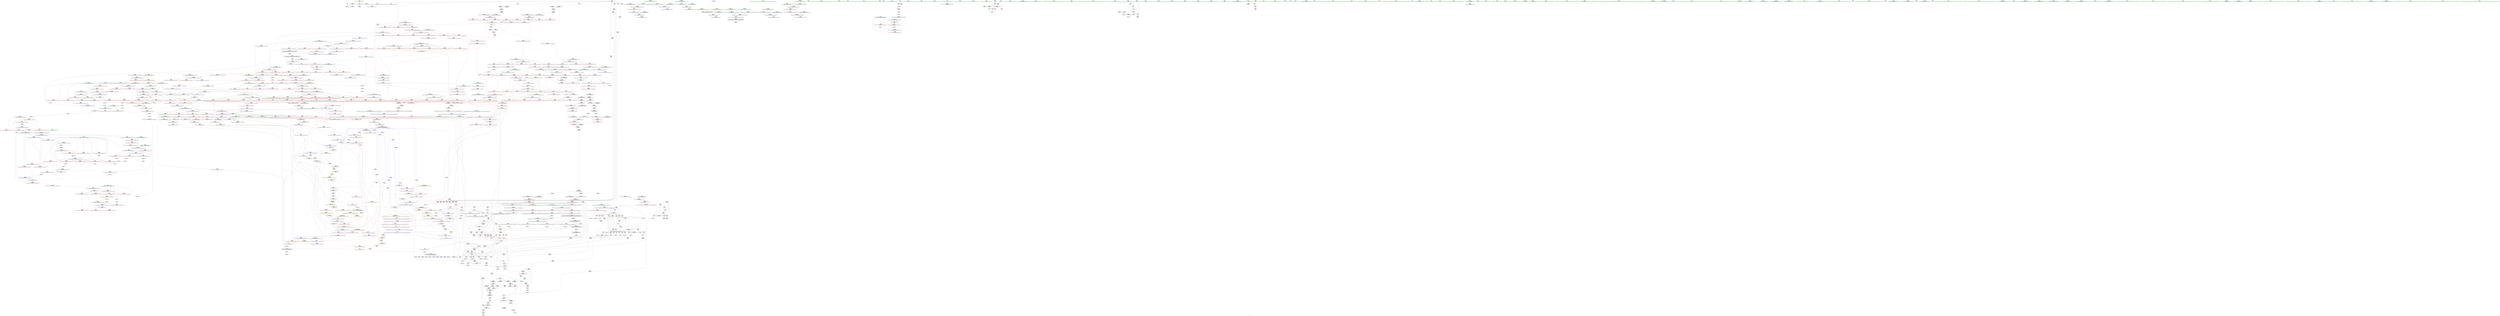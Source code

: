 digraph "SVFG" {
	label="SVFG";

	Node0x555b554c6c50 [shape=record,color=grey,label="{NodeID: 0\nNullPtr}"];
	Node0x555b554c6c50 -> Node0x555b5552a010[style=solid];
	Node0x555b554c6c50 -> Node0x555b55544a80[style=solid];
	Node0x555b5563d6e0 [shape=record,color=black,label="{NodeID: 1882\n565 = PHI(481, )\n1st arg _ZSt14__partial_sortIPxN9__gnu_cxx5__ops15_Iter_less_iterEEvT_S4_S4_T0_ }"];
	Node0x555b5563d6e0 -> Node0x555b55547010[style=solid];
	Node0x555b55532400 [shape=record,color=blue,label="{NodeID: 775\n1041\<--1038\nadd.ptr7\<--\n_ZSt11__push_heapIPxlxN9__gnu_cxx5__ops14_Iter_less_valEEvT_T0_S5_T1_RT2_\n|{<s0>44}}"];
	Node0x555b55532400:s0 -> Node0x555b555e2160[style=dashed,color=blue];
	Node0x555b55528fa0 [shape=record,color=red,label="{NodeID: 443\n538\<--525\n\<--__first.addr\n_ZSt22__final_insertion_sortIPxN9__gnu_cxx5__ops15_Iter_less_iterEEvT_S4_T0_\n}"];
	Node0x555b55528fa0 -> Node0x555b5552b830[style=solid];
	Node0x555b5556dad0 [shape=record,color=grey,label="{NodeID: 1218\n171 = Binary(168, 170, )\n}"];
	Node0x555b5556dad0 -> Node0x555b55545540[style=solid];
	Node0x555b5551d150 [shape=record,color=green,label="{NodeID: 111\n646\<--647\n__last.addr\<--__last.addr_field_insensitive\n_ZSt13__heap_selectIPxN9__gnu_cxx5__ops15_Iter_less_iterEEvT_S4_S4_T0_\n}"];
	Node0x555b5551d150 -> Node0x555b5553a600[style=solid];
	Node0x555b5551d150 -> Node0x555b555475c0[style=solid];
	Node0x555b5553e8a0 [shape=record,color=red,label="{NodeID: 554\n1032\<--987\n\<--__holeIndex.addr\n_ZSt11__push_heapIPxlxN9__gnu_cxx5__ops14_Iter_less_valEEvT_T0_S5_T1_RT2_\n}"];
	Node0x555b5553e8a0 -> Node0x555b5556f5d0[style=solid];
	Node0x555b555b21a0 [shape=record,color=black,label="{NodeID: 1329\nMR_189V_4 = PHI(MR_189V_5, MR_189V_3, )\npts\{1141 \}\n}"];
	Node0x555b555b21a0 -> Node0x555b555405e0[style=dashed];
	Node0x555b555b21a0 -> Node0x555b555406b0[style=dashed];
	Node0x555b555b21a0 -> Node0x555b55540780[style=dashed];
	Node0x555b555b21a0 -> Node0x555b55540850[style=dashed];
	Node0x555b555b21a0 -> Node0x555b55540920[style=dashed];
	Node0x555b555b21a0 -> Node0x555b555409f0[style=dashed];
	Node0x555b555b21a0 -> Node0x555b55532cf0[style=dashed];
	Node0x555b555b21a0 -> Node0x555b55532f60[style=dashed];
	Node0x555b555217d0 [shape=record,color=green,label="{NodeID: 222\n1471\<--1472\n__last.addr\<--__last.addr_field_insensitive\n_ZNSt20__copy_move_backwardILb1ELb1ESt26random_access_iterator_tagE13__copy_move_bIxEEPT_PKS3_S6_S4_\n}"];
	Node0x555b555217d0 -> Node0x555b55543d20[style=solid];
	Node0x555b555217d0 -> Node0x555b55534f10[style=solid];
	Node0x555b55633370 [shape=record,color=black,label="{NodeID: 1772\n984 = PHI(872, )\n4th arg _ZSt11__push_heapIPxlxN9__gnu_cxx5__ops14_Iter_less_valEEvT_T0_S5_T1_RT2_ }"];
	Node0x555b55633370 -> Node0x555b55531ff0[style=solid];
	Node0x555b555442d0 [shape=record,color=red,label="{NodeID: 665\n1526\<--1517\nthis1\<--this.addr\n_ZNK9__gnu_cxx5__ops14_Val_less_iterclIxPxEEbRT_T0_\n}"];
	Node0x555b555c4900 [shape=record,color=yellow,style=double,label="{NodeID: 1440\n207V_1 = ENCHI(MR_207V_0)\npts\{731 818 867 992 1239 1361 \}\nFun[_ZSt4swapIxENSt9enable_ifIXsr6__and_ISt6__not_ISt15__is_tuple_likeIT_EESt21is_move_constructibleIS3_ESt18is_move_assignableIS3_EEE5valueEvE4typeERS3_SC_]}"];
	Node0x555b555c4900 -> Node0x555b55541550[style=dashed];
	Node0x555b555c4900 -> Node0x555b55541620[style=dashed];
	Node0x555b555c4900 -> Node0x555b555416f0[style=dashed];
	Node0x555b5552f4e0 [shape=record,color=purple,label="{NodeID: 333\n942\<--940\nadd.ptr16\<--\n_ZSt13__adjust_heapIPxlxN9__gnu_cxx5__ops15_Iter_less_iterEEvT_T0_S5_T1_T2_\n}"];
	Node0x555b5552f4e0 -> Node0x555b55549230[style=solid];
	Node0x555b554c47f0 [shape=record,color=green,label="{NodeID: 1\n7\<--1\n__dso_handle\<--dummyObj\nGlob }"];
	Node0x555b5563d7f0 [shape=record,color=black,label="{NodeID: 1883\n566 = PHI(482, )\n2nd arg _ZSt14__partial_sortIPxN9__gnu_cxx5__ops15_Iter_less_iterEEvT_S4_S4_T0_ }"];
	Node0x555b5563d7f0 -> Node0x555b555470e0[style=solid];
	Node0x555b555324d0 [shape=record,color=blue,label="{NodeID: 776\n1048\<--1045\nthis.addr\<--this\n_ZNK9__gnu_cxx5__ops14_Iter_less_valclIPxxEEbT_RT0_\n}"];
	Node0x555b555324d0 -> Node0x555b5553eff0[style=dashed];
	Node0x555b55529070 [shape=record,color=red,label="{NodeID: 444\n545\<--525\n\<--__first.addr\n_ZSt22__final_insertion_sortIPxN9__gnu_cxx5__ops15_Iter_less_iterEEvT_S4_T0_\n|{<s0>20}}"];
	Node0x555b55529070:s0 -> Node0x555b55636360[style=solid,color=red];
	Node0x555b5556dc50 [shape=record,color=grey,label="{NodeID: 1219\n168 = Binary(163, 167, )\n}"];
	Node0x555b5556dc50 -> Node0x555b5556dad0[style=solid];
	Node0x555b5551d220 [shape=record,color=green,label="{NodeID: 112\n648\<--649\n__i\<--__i_field_insensitive\n_ZSt13__heap_selectIPxN9__gnu_cxx5__ops15_Iter_less_iterEEvT_S4_S4_T0_\n}"];
	Node0x555b5551d220 -> Node0x555b5553a6d0[style=solid];
	Node0x555b5551d220 -> Node0x555b5553a7a0[style=solid];
	Node0x555b5551d220 -> Node0x555b5553a870[style=solid];
	Node0x555b5551d220 -> Node0x555b5553a940[style=solid];
	Node0x555b5551d220 -> Node0x555b55547690[style=solid];
	Node0x555b5551d220 -> Node0x555b55547760[style=solid];
	Node0x555b5553e970 [shape=record,color=red,label="{NodeID: 555\n1040\<--987\n\<--__holeIndex.addr\n_ZSt11__push_heapIPxlxN9__gnu_cxx5__ops14_Iter_less_valEEvT_T0_S5_T1_RT2_\n}"];
	Node0x555b555218a0 [shape=record,color=green,label="{NodeID: 223\n1473\<--1474\n__result.addr\<--__result.addr_field_insensitive\n_ZNSt20__copy_move_backwardILb1ELb1ESt26random_access_iterator_tagE13__copy_move_bIxEEPT_PKS3_S6_S4_\n}"];
	Node0x555b555218a0 -> Node0x555b55543df0[style=solid];
	Node0x555b555218a0 -> Node0x555b55543ec0[style=solid];
	Node0x555b555218a0 -> Node0x555b55534fe0[style=solid];
	Node0x555b556334b0 [shape=record,color=black,label="{NodeID: 1773\n1459 = PHI(1415, 1419, 1421, )\n0th arg _ZSt12__niter_baseIPxET_S1_ }"];
	Node0x555b556334b0 -> Node0x555b55534d70[style=solid];
	Node0x555b555443a0 [shape=record,color=red,label="{NodeID: 666\n1527\<--1519\n\<--__val.addr\n_ZNK9__gnu_cxx5__ops14_Val_less_iterclIxPxEEbRT_T0_\n}"];
	Node0x555b555443a0 -> Node0x555b55544540[style=solid];
	Node0x555b555c4aa0 [shape=record,color=yellow,style=double,label="{NodeID: 1441\n4V_1 = ENCHI(MR_4V_0)\npts\{14 \}\nFun[_ZSt27__unguarded_partition_pivotIPxN9__gnu_cxx5__ops15_Iter_less_iterEET_S4_S4_T0_]|{<s0>25}}"];
	Node0x555b555c4aa0:s0 -> Node0x555b555c13c0[style=dashed,color=red];
	Node0x555b5552f5b0 [shape=record,color=purple,label="{NodeID: 334\n1014\<--1012\nadd.ptr\<--\n_ZSt11__push_heapIPxlxN9__gnu_cxx5__ops14_Iter_less_valEEvT_T0_S5_T1_RT2_\n|{<s0>45}}"];
	Node0x555b5552f5b0:s0 -> Node0x555b5563d3b0[style=solid,color=red];
	Node0x555b55519250 [shape=record,color=green,label="{NodeID: 2\n9\<--1\n\<--dummyObj\nCan only get source location for instruction, argument, global var or function.|{<s0>37}}"];
	Node0x555b55519250:s0 -> Node0x555b55635f70[style=solid,color=red];
	Node0x555b5563d900 [shape=record,color=black,label="{NodeID: 1884\n971 = PHI(872, )\n0th arg _ZN9__gnu_cxx5__ops14_Iter_less_valC2ENS0_15_Iter_less_iterE }"];
	Node0x555b5563d900 -> Node0x555b555494a0[style=solid];
	Node0x555b555325a0 [shape=record,color=blue,label="{NodeID: 777\n1050\<--1046\n__it.addr\<--__it\n_ZNK9__gnu_cxx5__ops14_Iter_less_valclIPxxEEbT_RT0_\n}"];
	Node0x555b555325a0 -> Node0x555b5553f0c0[style=dashed];
	Node0x555b55529140 [shape=record,color=red,label="{NodeID: 445\n546\<--525\n\<--__first.addr\n_ZSt22__final_insertion_sortIPxN9__gnu_cxx5__ops15_Iter_less_iterEEvT_S4_T0_\n}"];
	Node0x555b55529140 -> Node0x555b5552def0[style=solid];
	Node0x555b5556ddd0 [shape=record,color=grey,label="{NodeID: 1220\n163 = Binary(164, 162, )\n}"];
	Node0x555b5556ddd0 -> Node0x555b5556dc50[style=solid];
	Node0x555b5551d2f0 [shape=record,color=green,label="{NodeID: 113\n656\<--657\n_ZSt11__make_heapIPxN9__gnu_cxx5__ops15_Iter_less_iterEEvT_S4_RT0_\<--_ZSt11__make_heapIPxN9__gnu_cxx5__ops15_Iter_less_iterEEvT_S4_RT0__field_insensitive\n}"];
	Node0x555b5553ea40 [shape=record,color=red,label="{NodeID: 556\n1008\<--989\n\<--__topIndex.addr\n_ZSt11__push_heapIPxlxN9__gnu_cxx5__ops14_Iter_less_valEEvT_T0_S5_T1_RT2_\n}"];
	Node0x555b5553ea40 -> Node0x555b55573ad0[style=solid];
	Node0x555b55521970 [shape=record,color=green,label="{NodeID: 224\n1475\<--1476\n_Num\<--_Num_field_insensitive\n_ZNSt20__copy_move_backwardILb1ELb1ESt26random_access_iterator_tagE13__copy_move_bIxEEPT_PKS3_S6_S4_\n}"];
	Node0x555b55521970 -> Node0x555b55543f90[style=solid];
	Node0x555b55521970 -> Node0x555b55544060[style=solid];
	Node0x555b55521970 -> Node0x555b55544130[style=solid];
	Node0x555b55521970 -> Node0x555b55544200[style=solid];
	Node0x555b55521970 -> Node0x555b555350b0[style=solid];
	Node0x555b55633790 [shape=record,color=black,label="{NodeID: 1774\n785 = PHI(640, 858, 1069, 1069, 1069, 1069, 1069, 1138, 1138, 1230, )\n0th arg _ZNK9__gnu_cxx5__ops15_Iter_less_iterclIPxS3_EEbT_T0_ }"];
	Node0x555b55633790 -> Node0x555b55548120[style=solid];
	Node0x555b55544470 [shape=record,color=red,label="{NodeID: 667\n1529\<--1521\n\<--__it.addr\n_ZNK9__gnu_cxx5__ops14_Val_less_iterclIxPxEEbRT_T0_\n}"];
	Node0x555b55544470 -> Node0x555b55544610[style=solid];
	Node0x555b5552f680 [shape=record,color=purple,label="{NodeID: 335\n1023\<--1021\nadd.ptr1\<--\n_ZSt11__push_heapIPxlxN9__gnu_cxx5__ops14_Iter_less_valEEvT_T0_S5_T1_RT2_\n|{<s0>46}}"];
	Node0x555b5552f680:s0 -> Node0x555b5563b070[style=solid,color=red];
	Node0x555b555192e0 [shape=record,color=green,label="{NodeID: 3\n15\<--1\n.str\<--dummyObj\nGlob }"];
	Node0x555b5563da10 [shape=record,color=black,label="{NodeID: 1885\n1514 = PHI(1356, )\n0th arg _ZNK9__gnu_cxx5__ops14_Val_less_iterclIxPxEEbRT_T0_ }"];
	Node0x555b5563da10 -> Node0x555b55535250[style=solid];
	Node0x555b55532670 [shape=record,color=blue,label="{NodeID: 778\n1052\<--1047\n__val.addr\<--__val\n_ZNK9__gnu_cxx5__ops14_Iter_less_valclIPxxEEbT_RT0_\n}"];
	Node0x555b55532670 -> Node0x555b5553f190[style=dashed];
	Node0x555b55529210 [shape=record,color=red,label="{NodeID: 446\n551\<--525\n\<--__first.addr\n_ZSt22__final_insertion_sortIPxN9__gnu_cxx5__ops15_Iter_less_iterEEvT_S4_T0_\n}"];
	Node0x555b55529210 -> Node0x555b5552dfc0[style=solid];
	Node0x555b5556df50 [shape=record,color=grey,label="{NodeID: 1221\n196 = Binary(195, 114, )\n}"];
	Node0x555b5556df50 -> Node0x555b5552aa60[style=solid];
	Node0x555b5551d3f0 [shape=record,color=green,label="{NodeID: 114\n668\<--669\n_ZNK9__gnu_cxx5__ops15_Iter_less_iterclIPxS3_EEbT_T0_\<--_ZNK9__gnu_cxx5__ops15_Iter_less_iterclIPxS3_EEbT_T0__field_insensitive\n}"];
	Node0x555b5553eb10 [shape=record,color=red,label="{NodeID: 557\n1011\<--993\n\<--__comp.addr\n_ZSt11__push_heapIPxlxN9__gnu_cxx5__ops14_Iter_less_valEEvT_T0_S5_T1_RT2_\n|{<s0>45}}"];
	Node0x555b5553eb10:s0 -> Node0x555b5563d2a0[style=solid,color=red];
	Node0x555b55521a40 [shape=record,color=green,label="{NodeID: 225\n1500\<--1501\nllvm.memmove.p0i8.p0i8.i64\<--llvm.memmove.p0i8.p0i8.i64_field_insensitive\n}"];
	Node0x555b55633f00 [shape=record,color=black,label="{NodeID: 1775\n786 = PHI(665, 897, 1083, 1087, 1097, 1111, 1119, 1151, 1163, 1261, )\n1st arg _ZNK9__gnu_cxx5__ops15_Iter_less_iterclIPxS3_EEbT_T0_ }"];
	Node0x555b55633f00 -> Node0x555b555481f0[style=solid];
	Node0x555b55544540 [shape=record,color=red,label="{NodeID: 668\n1528\<--1527\n\<--\n_ZNK9__gnu_cxx5__ops14_Val_less_iterclIxPxEEbRT_T0_\n}"];
	Node0x555b55544540 -> Node0x555b555710d0[style=solid];
	Node0x555b5552f750 [shape=record,color=purple,label="{NodeID: 336\n1028\<--1026\nadd.ptr3\<--\n_ZSt11__push_heapIPxlxN9__gnu_cxx5__ops14_Iter_less_valEEvT_T0_S5_T1_RT2_\n}"];
	Node0x555b5552f750 -> Node0x555b55532190[style=solid];
	Node0x555b55519590 [shape=record,color=green,label="{NodeID: 4\n17\<--1\n.str.1\<--dummyObj\nGlob }"];
	Node0x555b5563db20 [shape=record,color=black,label="{NodeID: 1886\n1515 = PHI(1360, )\n1st arg _ZNK9__gnu_cxx5__ops14_Val_less_iterclIxPxEEbRT_T0_ }"];
	Node0x555b5563db20 -> Node0x555b55535320[style=solid];
	Node0x555b55532740 [shape=record,color=blue,label="{NodeID: 779\n1071\<--1065\n__result.addr\<--__result\n_ZSt22__move_median_to_firstIPxN9__gnu_cxx5__ops15_Iter_less_iterEEvT_S4_S4_S4_T0_\n}"];
	Node0x555b55532740 -> Node0x555b5553f400[style=dashed];
	Node0x555b55532740 -> Node0x555b5553f4d0[style=dashed];
	Node0x555b55532740 -> Node0x555b5553f5a0[style=dashed];
	Node0x555b55532740 -> Node0x555b5553f670[style=dashed];
	Node0x555b55532740 -> Node0x555b5553f740[style=dashed];
	Node0x555b55532740 -> Node0x555b5553f810[style=dashed];
	Node0x555b555292e0 [shape=record,color=red,label="{NodeID: 447\n558\<--525\n\<--__first.addr\n_ZSt22__final_insertion_sortIPxN9__gnu_cxx5__ops15_Iter_less_iterEEvT_S4_T0_\n|{<s0>22}}"];
	Node0x555b555292e0:s0 -> Node0x555b55636360[style=solid,color=red];
	Node0x555b5556e0d0 [shape=record,color=grey,label="{NodeID: 1222\n198 = Binary(194, 197, )\n}"];
	Node0x555b5556e0d0 -> Node0x555b5556e9d0[style=solid];
	Node0x555b55521ee0 [shape=record,color=green,label="{NodeID: 115\n675\<--676\n_ZSt10__pop_heapIPxN9__gnu_cxx5__ops15_Iter_less_iterEEvT_S4_S4_RT0_\<--_ZSt10__pop_heapIPxN9__gnu_cxx5__ops15_Iter_less_iterEEvT_S4_S4_RT0__field_insensitive\n}"];
	Node0x555b5553ebe0 [shape=record,color=red,label="{NodeID: 558\n1013\<--995\n\<--__parent\n_ZSt11__push_heapIPxlxN9__gnu_cxx5__ops14_Iter_less_valEEvT_T0_S5_T1_RT2_\n}"];
	Node0x555b55521b40 [shape=record,color=green,label="{NodeID: 226\n1517\<--1518\nthis.addr\<--this.addr_field_insensitive\n_ZNK9__gnu_cxx5__ops14_Val_less_iterclIxPxEEbRT_T0_\n}"];
	Node0x555b55521b40 -> Node0x555b555442d0[style=solid];
	Node0x555b55521b40 -> Node0x555b55535250[style=solid];
	Node0x555b55634280 [shape=record,color=black,label="{NodeID: 1776\n787 = PHI(666, 901, 1084, 1088, 1098, 1112, 1120, 1152, 1164, 1262, )\n2nd arg _ZNK9__gnu_cxx5__ops15_Iter_less_iterclIPxS3_EEbT_T0_ }"];
	Node0x555b55634280 -> Node0x555b555482c0[style=solid];
	Node0x555b55544610 [shape=record,color=red,label="{NodeID: 669\n1530\<--1529\n\<--\n_ZNK9__gnu_cxx5__ops14_Val_less_iterclIxPxEEbRT_T0_\n}"];
	Node0x555b55544610 -> Node0x555b555710d0[style=solid];
	Node0x555b5552f820 [shape=record,color=purple,label="{NodeID: 337\n1041\<--1039\nadd.ptr7\<--\n_ZSt11__push_heapIPxlxN9__gnu_cxx5__ops14_Iter_less_valEEvT_T0_S5_T1_RT2_\n}"];
	Node0x555b5552f820 -> Node0x555b55532400[style=solid];
	Node0x555b55519620 [shape=record,color=green,label="{NodeID: 5\n19\<--1\n.str.2\<--dummyObj\nGlob }"];
	Node0x555b5563dc30 [shape=record,color=black,label="{NodeID: 1887\n1516 = PHI(1375, )\n2nd arg _ZNK9__gnu_cxx5__ops14_Val_less_iterclIxPxEEbRT_T0_ }"];
	Node0x555b5563dc30 -> Node0x555b555353f0[style=solid];
	Node0x555b55532810 [shape=record,color=blue,label="{NodeID: 780\n1073\<--1066\n__a.addr\<--__a\n_ZSt22__move_median_to_firstIPxN9__gnu_cxx5__ops15_Iter_less_iterEEvT_S4_S4_S4_T0_\n}"];
	Node0x555b55532810 -> Node0x555b5553f8e0[style=dashed];
	Node0x555b55532810 -> Node0x555b5553f9b0[style=dashed];
	Node0x555b55532810 -> Node0x555b5553fa80[style=dashed];
	Node0x555b55532810 -> Node0x555b5553fb50[style=dashed];
	Node0x555b55532810 -> Node0x555b5553fc20[style=dashed];
	Node0x555b555293b0 [shape=record,color=red,label="{NodeID: 448\n537\<--527\n\<--__last.addr\n_ZSt22__final_insertion_sortIPxN9__gnu_cxx5__ops15_Iter_less_iterEEvT_S4_T0_\n}"];
	Node0x555b555293b0 -> Node0x555b5552b760[style=solid];
	Node0x555b5556e250 [shape=record,color=grey,label="{NodeID: 1223\n166 = Binary(165, 114, )\n}"];
	Node0x555b5556e250 -> Node0x555b5552a7f0[style=solid];
	Node0x555b55521fe0 [shape=record,color=green,label="{NodeID: 116\n688\<--689\n__first.addr\<--__first.addr_field_insensitive\n_ZSt11__sort_heapIPxN9__gnu_cxx5__ops15_Iter_less_iterEEvT_S4_RT0_\n}"];
	Node0x555b55521fe0 -> Node0x555b5553aa10[style=solid];
	Node0x555b55521fe0 -> Node0x555b5553aae0[style=solid];
	Node0x555b55521fe0 -> Node0x555b55547830[style=solid];
	Node0x555b5553ecb0 [shape=record,color=red,label="{NodeID: 559\n1022\<--995\n\<--__parent\n_ZSt11__push_heapIPxlxN9__gnu_cxx5__ops14_Iter_less_valEEvT_T0_S5_T1_RT2_\n}"];
	Node0x555b55521c10 [shape=record,color=green,label="{NodeID: 227\n1519\<--1520\n__val.addr\<--__val.addr_field_insensitive\n_ZNK9__gnu_cxx5__ops14_Val_less_iterclIxPxEEbRT_T0_\n}"];
	Node0x555b55521c10 -> Node0x555b555443a0[style=solid];
	Node0x555b55521c10 -> Node0x555b55535320[style=solid];
	Node0x555b55634600 [shape=record,color=black,label="{NodeID: 1777\n445 = PHI(416, 497, )\n0th arg _ZSt16__introsort_loopIPxlN9__gnu_cxx5__ops15_Iter_less_iterEEvT_S4_T0_T1_ }"];
	Node0x555b55634600 -> Node0x555b555467f0[style=solid];
	Node0x555b555446e0 [shape=record,color=red,label="{NodeID: 670\n1542\<--1541\ndummyVal\<--offset_0\n_ZNSt20__copy_move_backwardILb1ELb1ESt26random_access_iterator_tagE13__copy_move_bIxEEPT_PKS3_S6_S4_\n}"];
	Node0x555b555446e0 -> Node0x555b55535180[style=solid];
	Node0x555b5552f8f0 [shape=record,color=purple,label="{NodeID: 338\n1493\<--1490\nadd.ptr\<--\n_ZNSt20__copy_move_backwardILb1ELb1ESt26random_access_iterator_tagE13__copy_move_bIxEEPT_PKS3_S6_S4_\n}"];
	Node0x555b5552f8f0 -> Node0x555b5552cbb0[style=solid];
	Node0x555b555196b0 [shape=record,color=green,label="{NodeID: 6\n21\<--1\n.str.3\<--dummyObj\nGlob }"];
	Node0x555b5563dd40 [shape=record,color=black,label="{NodeID: 1888\n717 = PHI(653, )\n0th arg _ZSt11__make_heapIPxN9__gnu_cxx5__ops15_Iter_less_iterEEvT_S4_RT0_ }"];
	Node0x555b5563dd40 -> Node0x555b55547b70[style=solid];
	Node0x555b555328e0 [shape=record,color=blue,label="{NodeID: 781\n1075\<--1067\n__b.addr\<--__b\n_ZSt22__move_median_to_firstIPxN9__gnu_cxx5__ops15_Iter_less_iterEEvT_S4_S4_S4_T0_\n}"];
	Node0x555b555328e0 -> Node0x555b5553fcf0[style=dashed];
	Node0x555b555328e0 -> Node0x555b5553fdc0[style=dashed];
	Node0x555b555328e0 -> Node0x555b5553fe90[style=dashed];
	Node0x555b555328e0 -> Node0x555b5553ff60[style=dashed];
	Node0x555b555328e0 -> Node0x555b55540030[style=dashed];
	Node0x555b55529480 [shape=record,color=red,label="{NodeID: 449\n553\<--527\n\<--__last.addr\n_ZSt22__final_insertion_sortIPxN9__gnu_cxx5__ops15_Iter_less_iterEEvT_S4_T0_\n|{<s0>21}}"];
	Node0x555b55529480:s0 -> Node0x555b5563e180[style=solid,color=red];
	Node0x555b5556e3d0 [shape=record,color=grey,label="{NodeID: 1224\n194 = Binary(192, 193, )\n}"];
	Node0x555b5556e3d0 -> Node0x555b5556e0d0[style=solid];
	Node0x555b555220b0 [shape=record,color=green,label="{NodeID: 117\n690\<--691\n__last.addr\<--__last.addr_field_insensitive\n_ZSt11__sort_heapIPxN9__gnu_cxx5__ops15_Iter_less_iterEEvT_S4_RT0_\n}"];
	Node0x555b555220b0 -> Node0x555b5553abb0[style=solid];
	Node0x555b555220b0 -> Node0x555b5553ac80[style=solid];
	Node0x555b555220b0 -> Node0x555b5553ad50[style=solid];
	Node0x555b555220b0 -> Node0x555b5553ae20[style=solid];
	Node0x555b555220b0 -> Node0x555b55547900[style=solid];
	Node0x555b555220b0 -> Node0x555b55547aa0[style=solid];
	Node0x555b5553ed80 [shape=record,color=red,label="{NodeID: 560\n1030\<--995\n\<--__parent\n_ZSt11__push_heapIPxlxN9__gnu_cxx5__ops14_Iter_less_valEEvT_T0_S5_T1_RT2_\n}"];
	Node0x555b5553ed80 -> Node0x555b55532260[style=solid];
	Node0x555b555b3fa0 [shape=record,color=black,label="{NodeID: 1335\nMR_4V_3 = PHI(MR_4V_1, MR_4V_4, )\npts\{14 \}\n|{|<s2>33}}"];
	Node0x555b555b3fa0 -> Node0x555b5553ba50[style=dashed];
	Node0x555b555b3fa0 -> Node0x555b5553bb20[style=dashed];
	Node0x555b555b3fa0:s2 -> Node0x555b555a3050[style=dashed,color=red];
	Node0x555b55521ce0 [shape=record,color=green,label="{NodeID: 228\n1521\<--1522\n__it.addr\<--__it.addr_field_insensitive\n_ZNK9__gnu_cxx5__ops14_Val_less_iterclIxPxEEbRT_T0_\n}"];
	Node0x555b55521ce0 -> Node0x555b55544470[style=solid];
	Node0x555b55521ce0 -> Node0x555b555353f0[style=solid];
	Node0x555b55634750 [shape=record,color=black,label="{NodeID: 1778\n446 = PHI(417, 498, )\n1st arg _ZSt16__introsort_loopIPxlN9__gnu_cxx5__ops15_Iter_less_iterEEvT_S4_T0_T1_ }"];
	Node0x555b55634750 -> Node0x555b555468c0[style=solid];
	Node0x555b555447b0 [shape=record,color=blue,label="{NodeID: 671\n8\<--9\nB\<--\nGlob }"];
	Node0x555b555447b0 -> Node0x555b555c5610[style=dashed];
	Node0x555b5552f9c0 [shape=record,color=purple,label="{NodeID: 339\n1506\<--1503\nadd.ptr2\<--\n_ZNSt20__copy_move_backwardILb1ELb1ESt26random_access_iterator_tagE13__copy_move_bIxEEPT_PKS3_S6_S4_\n}"];
	Node0x555b5552f9c0 -> Node0x555b5552cd50[style=solid];
	Node0x555b55519740 [shape=record,color=green,label="{NodeID: 7\n24\<--1\n\<--dummyObj\nCan only get source location for instruction, argument, global var or function.}"];
	Node0x555b5563de50 [shape=record,color=black,label="{NodeID: 1889\n718 = PHI(654, )\n1st arg _ZSt11__make_heapIPxN9__gnu_cxx5__ops15_Iter_less_iterEEvT_S4_RT0_ }"];
	Node0x555b5563de50 -> Node0x555b55547c40[style=solid];
	Node0x555b555329b0 [shape=record,color=blue,label="{NodeID: 782\n1077\<--1068\n__c.addr\<--__c\n_ZSt22__move_median_to_firstIPxN9__gnu_cxx5__ops15_Iter_less_iterEEvT_S4_S4_S4_T0_\n}"];
	Node0x555b555329b0 -> Node0x555b55540100[style=dashed];
	Node0x555b555329b0 -> Node0x555b555401d0[style=dashed];
	Node0x555b555329b0 -> Node0x555b555402a0[style=dashed];
	Node0x555b555329b0 -> Node0x555b55540370[style=dashed];
	Node0x555b555329b0 -> Node0x555b55540440[style=dashed];
	Node0x555b555329b0 -> Node0x555b55540510[style=dashed];
	Node0x555b55529550 [shape=record,color=red,label="{NodeID: 450\n559\<--527\n\<--__last.addr\n_ZSt22__final_insertion_sortIPxN9__gnu_cxx5__ops15_Iter_less_iterEEvT_S4_T0_\n|{<s0>22}}"];
	Node0x555b55529550:s0 -> Node0x555b556364b0[style=solid,color=red];
	Node0x555b5556e550 [shape=record,color=grey,label="{NodeID: 1225\n212 = Binary(204, 211, )\n}"];
	Node0x555b5556e550 -> Node0x555b555457b0[style=solid];
	Node0x555b55522180 [shape=record,color=green,label="{NodeID: 118\n692\<--693\n__comp.addr\<--__comp.addr_field_insensitive\n_ZSt11__sort_heapIPxN9__gnu_cxx5__ops15_Iter_less_iterEEvT_S4_RT0_\n}"];
	Node0x555b55522180 -> Node0x555b5553aef0[style=solid];
	Node0x555b55522180 -> Node0x555b555479d0[style=solid];
	Node0x555b5553ee50 [shape=record,color=red,label="{NodeID: 561\n1025\<--1024\n\<--call2\n_ZSt11__push_heapIPxlxN9__gnu_cxx5__ops14_Iter_less_valEEvT_T0_S5_T1_RT2_\n}"];
	Node0x555b5553ee50 -> Node0x555b55532190[style=solid];
	Node0x555b555b44a0 [shape=record,color=black,label="{NodeID: 1336\nMR_4V_2 = PHI(MR_4V_1, MR_4V_3, )\npts\{14 \}\n|{<s0>26|<s1>59|<s2>60|<s3>61}}"];
	Node0x555b555b44a0:s0 -> Node0x555b555e3600[style=dashed,color=blue];
	Node0x555b555b44a0:s1 -> Node0x555b555c5d70[style=dashed,color=red];
	Node0x555b555b44a0:s2 -> Node0x555b555c5d70[style=dashed,color=red];
	Node0x555b555b44a0:s3 -> Node0x555b555c65b0[style=dashed,color=red];
	Node0x555b55521db0 [shape=record,color=green,label="{NodeID: 229\n25\<--1533\n_GLOBAL__sub_I_pieguy_0_1.cpp\<--_GLOBAL__sub_I_pieguy_0_1.cpp_field_insensitive\n}"];
	Node0x555b55521db0 -> Node0x555b55544980[style=solid];
	Node0x555b556348a0 [shape=record,color=black,label="{NodeID: 1779\n447 = PHI(428, 499, )\n2nd arg _ZSt16__introsort_loopIPxlN9__gnu_cxx5__ops15_Iter_less_iterEEvT_S4_T0_T1_ }"];
	Node0x555b556348a0 -> Node0x555b55546990[style=solid];
	Node0x555b55544880 [shape=record,color=blue,label="{NodeID: 672\n1537\<--24\nllvm.global_ctors_0\<--\nGlob }"];
	Node0x555b5552fa90 [shape=record,color=red,label="{NodeID: 340\n118\<--8\n\<--B\n_Z5solvev\n}"];
	Node0x555b5552fa90 -> Node0x555b555734d0[style=solid];
	Node0x555b55519f80 [shape=record,color=green,label="{NodeID: 8\n72\<--1\n\<--dummyObj\nCan only get source location for instruction, argument, global var or function.}"];
	Node0x555b5563df60 [shape=record,color=black,label="{NodeID: 1890\n719 = PHI(640, )\n2nd arg _ZSt11__make_heapIPxN9__gnu_cxx5__ops15_Iter_less_iterEEvT_S4_RT0_ }"];
	Node0x555b5563df60 -> Node0x555b55547d10[style=solid];
	Node0x555b55532a80 [shape=record,color=blue,label="{NodeID: 783\n1140\<--1135\n__first.addr\<--__first\n_ZSt21__unguarded_partitionIPxN9__gnu_cxx5__ops15_Iter_less_iterEET_S4_S4_S4_T0_\n}"];
	Node0x555b55532a80 -> Node0x555b555b21a0[style=dashed];
	Node0x555b55529620 [shape=record,color=red,label="{NodeID: 451\n580\<--569\n\<--__first.addr\n_ZSt14__partial_sortIPxN9__gnu_cxx5__ops15_Iter_less_iterEEvT_S4_S4_T0_\n|{<s0>23}}"];
	Node0x555b55529620:s0 -> Node0x555b55636780[style=solid,color=red];
	Node0x555b5556e6d0 [shape=record,color=grey,label="{NodeID: 1226\n211 = Binary(207, 210, )\n}"];
	Node0x555b5556e6d0 -> Node0x555b5556e550[style=solid];
	Node0x555b55522250 [shape=record,color=green,label="{NodeID: 119\n720\<--721\n__first.addr\<--__first.addr_field_insensitive\n_ZSt11__make_heapIPxN9__gnu_cxx5__ops15_Iter_less_iterEEvT_S4_RT0_\n}"];
	Node0x555b55522250 -> Node0x555b5553afc0[style=solid];
	Node0x555b55522250 -> Node0x555b5553b090[style=solid];
	Node0x555b55522250 -> Node0x555b5553b160[style=solid];
	Node0x555b55522250 -> Node0x555b5553b230[style=solid];
	Node0x555b55522250 -> Node0x555b55547b70[style=solid];
	Node0x555b5553ef20 [shape=record,color=red,label="{NodeID: 562\n1038\<--1037\n\<--call6\n_ZSt11__push_heapIPxlxN9__gnu_cxx5__ops14_Iter_less_valEEvT_T0_S5_T1_RT2_\n}"];
	Node0x555b5553ef20 -> Node0x555b55532400[style=solid];
	Node0x555b5552a010 [shape=record,color=black,label="{NodeID: 230\n2\<--3\ndummyVal\<--dummyVal\n}"];
	Node0x555b556349f0 [shape=record,color=black,label="{NodeID: 1780\n1185 = PHI(1091, 1101, 1105, 1115, 1123, 1127, 1177, )\n0th arg _ZSt9iter_swapIPxS0_EvT_T0_ }"];
	Node0x555b556349f0 -> Node0x555b55533030[style=solid];
	Node0x555b55544980 [shape=record,color=blue,label="{NodeID: 673\n1538\<--25\nllvm.global_ctors_1\<--_GLOBAL__sub_I_pieguy_0_1.cpp\nGlob }"];
	Node0x555b5552fb60 [shape=record,color=red,label="{NodeID: 341\n158\<--8\n\<--B\n_Z5solvev\n}"];
	Node0x555b5552fb60 -> Node0x555b55572a50[style=solid];
	Node0x555b5551a010 [shape=record,color=green,label="{NodeID: 9\n74\<--1\n\<--dummyObj\nCan only get source location for instruction, argument, global var or function.}"];
	Node0x555b5563e070 [shape=record,color=black,label="{NodeID: 1891\n1296 = PHI(552, )\n0th arg _ZSt26__unguarded_insertion_sortIPxN9__gnu_cxx5__ops15_Iter_less_iterEEvT_S4_T0_ }"];
	Node0x555b5563e070 -> Node0x555b55533ac0[style=solid];
	Node0x555b55532b50 [shape=record,color=blue,label="{NodeID: 784\n1142\<--1136\n__last.addr\<--__last\n_ZSt21__unguarded_partitionIPxN9__gnu_cxx5__ops15_Iter_less_iterEET_S4_S4_S4_T0_\n}"];
	Node0x555b55532b50 -> Node0x555b55540ac0[style=dashed];
	Node0x555b55532b50 -> Node0x555b55532dc0[style=dashed];
	Node0x555b555296f0 [shape=record,color=red,label="{NodeID: 452\n586\<--569\n\<--__first.addr\n_ZSt14__partial_sortIPxN9__gnu_cxx5__ops15_Iter_less_iterEEvT_S4_S4_T0_\n|{<s0>24}}"];
	Node0x555b555296f0:s0 -> Node0x555b5563bf80[style=solid,color=red];
	Node0x555b5556e850 [shape=record,color=grey,label="{NodeID: 1227\n209 = Binary(208, 114, )\n}"];
	Node0x555b5556e850 -> Node0x555b5552ab30[style=solid];
	Node0x555b55522320 [shape=record,color=green,label="{NodeID: 120\n722\<--723\n__last.addr\<--__last.addr_field_insensitive\n_ZSt11__make_heapIPxN9__gnu_cxx5__ops15_Iter_less_iterEEvT_S4_RT0_\n}"];
	Node0x555b55522320 -> Node0x555b5553b300[style=solid];
	Node0x555b55522320 -> Node0x555b5553b3d0[style=solid];
	Node0x555b55522320 -> Node0x555b55547c40[style=solid];
	Node0x555b5553eff0 [shape=record,color=red,label="{NodeID: 563\n1057\<--1048\nthis1\<--this.addr\n_ZNK9__gnu_cxx5__ops14_Iter_less_valclIPxxEEbT_RT0_\n}"];
	Node0x555b5552a110 [shape=record,color=black,label="{NodeID: 231\n12\<--11\n\<--X\nCan only get source location for instruction, argument, global var or function.}"];
	Node0x555b55634c80 [shape=record,color=black,label="{NodeID: 1781\n1186 = PHI(1092, 1102, 1106, 1116, 1124, 1128, 1178, )\n1st arg _ZSt9iter_swapIPxS0_EvT_T0_ }"];
	Node0x555b55634c80 -> Node0x555b55533100[style=solid];
	Node0x555b55544a80 [shape=record,color=blue, style = dotted,label="{NodeID: 674\n1539\<--3\nllvm.global_ctors_2\<--dummyVal\nGlob }"];
	Node0x555b5552fc30 [shape=record,color=red,label="{NodeID: 342\n201\<--8\n\<--B\n_Z5solvev\n}"];
	Node0x555b5552fc30 -> Node0x555b55573050[style=solid];
	Node0x555b5551a0a0 [shape=record,color=green,label="{NodeID: 10\n78\<--1\n\<--dummyObj\nCan only get source location for instruction, argument, global var or function.}"];
	Node0x555b5563e180 [shape=record,color=black,label="{NodeID: 1892\n1297 = PHI(553, )\n1st arg _ZSt26__unguarded_insertion_sortIPxN9__gnu_cxx5__ops15_Iter_less_iterEEvT_S4_T0_ }"];
	Node0x555b5563e180 -> Node0x555b55533b90[style=solid];
	Node0x555b55532c20 [shape=record,color=blue,label="{NodeID: 785\n1144\<--1137\n__pivot.addr\<--__pivot\n_ZSt21__unguarded_partitionIPxN9__gnu_cxx5__ops15_Iter_less_iterEET_S4_S4_S4_T0_\n}"];
	Node0x555b55532c20 -> Node0x555b55540ed0[style=dashed];
	Node0x555b55532c20 -> Node0x555b55540fa0[style=dashed];
	Node0x555b555297c0 [shape=record,color=red,label="{NodeID: 453\n581\<--571\n\<--__middle.addr\n_ZSt14__partial_sortIPxN9__gnu_cxx5__ops15_Iter_less_iterEEvT_S4_S4_T0_\n|{<s0>23}}"];
	Node0x555b555297c0:s0 -> Node0x555b55636890[style=solid,color=red];
	Node0x555b5556e9d0 [shape=record,color=grey,label="{NodeID: 1228\n200 = Binary(198, 199, )\n}"];
	Node0x555b5556e9d0 -> Node0x555b55573050[style=solid];
	Node0x555b555223f0 [shape=record,color=green,label="{NodeID: 121\n724\<--725\n__comp.addr\<--__comp.addr_field_insensitive\n_ZSt11__make_heapIPxN9__gnu_cxx5__ops15_Iter_less_iterEEvT_S4_RT0_\n}"];
	Node0x555b555223f0 -> Node0x555b5553b4a0[style=solid];
	Node0x555b555223f0 -> Node0x555b55547d10[style=solid];
	Node0x555b5553f0c0 [shape=record,color=red,label="{NodeID: 564\n1058\<--1050\n\<--__it.addr\n_ZNK9__gnu_cxx5__ops14_Iter_less_valclIPxxEEbT_RT0_\n}"];
	Node0x555b5553f0c0 -> Node0x555b5553f260[style=solid];
	Node0x555b5552a210 [shape=record,color=black,label="{NodeID: 232\n36\<--37\n\<--_ZNSt8ios_base4InitD1Ev\nCan only get source location for instruction, argument, global var or function.}"];
	Node0x555b55634f10 [shape=record,color=black,label="{NodeID: 1782\n1355 = PHI(1281, 1321, )\n0th arg _ZSt25__unguarded_linear_insertIPxN9__gnu_cxx5__ops14_Val_less_iterEEvT_T0_ }"];
	Node0x555b55634f10 -> Node0x555b55534070[style=solid];
	Node0x555b55544b80 [shape=record,color=blue,label="{NodeID: 675\n53\<--72\nbest\<--\n_Z5solvev\n}"];
	Node0x555b55544b80 -> Node0x555b555a4080[style=dashed];
	Node0x555b5552fd00 [shape=record,color=red,label="{NodeID: 343\n205\<--8\n\<--B\n_Z5solvev\n}"];
	Node0x555b5552fd00 -> Node0x555b5556bcd0[style=solid];
	Node0x555b5551a1a0 [shape=record,color=green,label="{NodeID: 11\n114\<--1\n\<--dummyObj\nCan only get source location for instruction, argument, global var or function.}"];
	Node0x555b5563e290 [shape=record,color=black,label="{NodeID: 1893\n1403 = PHI(1344, )\n0th arg _ZSt23__copy_move_backward_a2ILb1EPxS0_ET1_T0_S2_S1_ }"];
	Node0x555b5563e290 -> Node0x555b555346f0[style=solid];
	Node0x555b55532cf0 [shape=record,color=blue,label="{NodeID: 786\n1140\<--1156\n__first.addr\<--incdec.ptr\n_ZSt21__unguarded_partitionIPxN9__gnu_cxx5__ops15_Iter_less_iterEET_S4_S4_S4_T0_\n}"];
	Node0x555b55532cf0 -> Node0x555b555b21a0[style=dashed];
	Node0x555b55529890 [shape=record,color=red,label="{NodeID: 454\n587\<--571\n\<--__middle.addr\n_ZSt14__partial_sortIPxN9__gnu_cxx5__ops15_Iter_less_iterEEvT_S4_S4_T0_\n|{<s0>24}}"];
	Node0x555b55529890:s0 -> Node0x555b5563c090[style=solid,color=red];
	Node0x555b5556eb50 [shape=record,color=grey,label="{NodeID: 1229\n615 = Binary(614, 424, )\n}"];
	Node0x555b5556eb50 -> Node0x555b5556ecd0[style=solid];
	Node0x555b555224c0 [shape=record,color=green,label="{NodeID: 122\n726\<--727\n__len\<--__len_field_insensitive\n_ZSt11__make_heapIPxN9__gnu_cxx5__ops15_Iter_less_iterEEvT_S4_RT0_\n}"];
	Node0x555b555224c0 -> Node0x555b5553b570[style=solid];
	Node0x555b555224c0 -> Node0x555b5553b640[style=solid];
	Node0x555b555224c0 -> Node0x555b55547de0[style=solid];
	Node0x555b5553f190 [shape=record,color=red,label="{NodeID: 565\n1060\<--1052\n\<--__val.addr\n_ZNK9__gnu_cxx5__ops14_Iter_less_valclIPxxEEbT_RT0_\n}"];
	Node0x555b5553f190 -> Node0x555b5553f330[style=solid];
	Node0x555b555b58a0 [shape=record,color=black,label="{NodeID: 1340\nMR_4V_2 = PHI(MR_4V_1, MR_4V_3, )\npts\{14 \}\n|{<s0>20|<s1>22}}"];
	Node0x555b555b58a0:s0 -> Node0x555b555e2dc0[style=dashed,color=blue];
	Node0x555b555b58a0:s1 -> Node0x555b555ba8a0[style=dashed,color=blue];
	Node0x555b5552a310 [shape=record,color=black,label="{NodeID: 233\n81\<--80\nidxprom\<--\n_Z5solvev\n}"];
	Node0x555b55635060 [shape=record,color=black,label="{NodeID: 1783\n805 = PHI(671, 709, )\n0th arg _ZSt10__pop_heapIPxN9__gnu_cxx5__ops15_Iter_less_iterEEvT_S4_S4_RT0_ }"];
	Node0x555b55635060 -> Node0x555b55548390[style=solid];
	Node0x555b55544c50 [shape=record,color=blue,label="{NodeID: 676\n55\<--74\ni\<--\n_Z5solvev\n}"];
	Node0x555b55544c50 -> Node0x555b555af9a0[style=dashed];
	Node0x555b555c53c0 [shape=record,color=yellow,style=double,label="{NodeID: 1451\n169V_1 = ENCHI(MR_169V_0)\npts\{731 818 867 1207 1239 1361 \}\nFun[_ZSt11__push_heapIPxlxN9__gnu_cxx5__ops14_Iter_less_valEEvT_T0_S5_T1_RT2_]}"];
	Node0x555b555c53c0 -> Node0x555b5553ee50[style=dashed];
	Node0x555b555c53c0 -> Node0x555b5553ef20[style=dashed];
	Node0x555b5552fdd0 [shape=record,color=red,label="{NodeID: 344\n270\<--53\n\<--best\n_Z5solvev\n}"];
	Node0x555b5552fdd0 -> Node0x555b5552ae70[style=solid];
	Node0x555b5551a2a0 [shape=record,color=green,label="{NodeID: 12\n127\<--1\n\<--dummyObj\nCan only get source location for instruction, argument, global var or function.}"];
	Node0x555b5563e3a0 [shape=record,color=black,label="{NodeID: 1894\n1404 = PHI(1348, )\n1st arg _ZSt23__copy_move_backward_a2ILb1EPxS0_ET1_T0_S2_S1_ }"];
	Node0x555b5563e3a0 -> Node0x555b555347c0[style=solid];
	Node0x555b55532dc0 [shape=record,color=blue,label="{NodeID: 787\n1142\<--1160\n__last.addr\<--incdec.ptr3\n_ZSt21__unguarded_partitionIPxN9__gnu_cxx5__ops15_Iter_less_iterEET_S4_S4_S4_T0_\n}"];
	Node0x555b55532dc0 -> Node0x555b555bfda0[style=dashed];
	Node0x555b55529960 [shape=record,color=red,label="{NodeID: 455\n582\<--573\n\<--__last.addr\n_ZSt14__partial_sortIPxN9__gnu_cxx5__ops15_Iter_less_iterEEvT_S4_S4_T0_\n|{<s0>23}}"];
	Node0x555b55529960:s0 -> Node0x555b556369a0[style=solid,color=red];
	Node0x555b5556ecd0 [shape=record,color=grey,label="{NodeID: 1230\n616 = Binary(615, 429, )\n}"];
	Node0x555b55522590 [shape=record,color=green,label="{NodeID: 123\n728\<--729\n__parent\<--__parent_field_insensitive\n_ZSt11__make_heapIPxN9__gnu_cxx5__ops15_Iter_less_iterEEvT_S4_RT0_\n}"];
	Node0x555b55522590 -> Node0x555b5553b710[style=solid];
	Node0x555b55522590 -> Node0x555b5553b7e0[style=solid];
	Node0x555b55522590 -> Node0x555b5553b8b0[style=solid];
	Node0x555b55522590 -> Node0x555b5553b980[style=solid];
	Node0x555b55522590 -> Node0x555b55547eb0[style=solid];
	Node0x555b55522590 -> Node0x555b55548050[style=solid];
	Node0x555b5553f260 [shape=record,color=red,label="{NodeID: 566\n1059\<--1058\n\<--\n_ZNK9__gnu_cxx5__ops14_Iter_less_valclIPxxEEbT_RT0_\n}"];
	Node0x555b5553f260 -> Node0x555b55571cd0[style=solid];
	Node0x555b555b5da0 [shape=record,color=black,label="{NodeID: 1341\nMR_214V_2 = PHI(MR_214V_1, MR_214V_4, )\npts\{1237 \}\n}"];
	Node0x555b5552a3e0 [shape=record,color=black,label="{NodeID: 234\n95\<--94\nidxprom4\<--\n_Z5solvev\n}"];
	Node0x555b556351b0 [shape=record,color=black,label="{NodeID: 1784\n806 = PHI(672, 710, )\n1st arg _ZSt10__pop_heapIPxN9__gnu_cxx5__ops15_Iter_less_iterEEvT_S4_S4_RT0_ }"];
	Node0x555b556351b0 -> Node0x555b55548460[style=solid];
	Node0x555b55544d20 [shape=record,color=blue,label="{NodeID: 677\n57\<--83\nh\<--\n_Z5solvev\n}"];
	Node0x555b55544d20 -> Node0x555b55530450[style=dashed];
	Node0x555b55544d20 -> Node0x555b55530520[style=dashed];
	Node0x555b55544d20 -> Node0x555b555305f0[style=dashed];
	Node0x555b55544d20 -> Node0x555b555306c0[style=dashed];
	Node0x555b55544d20 -> Node0x555b55530790[style=dashed];
	Node0x555b55544d20 -> Node0x555b55530860[style=dashed];
	Node0x555b55544d20 -> Node0x555b55530930[style=dashed];
	Node0x555b55544d20 -> Node0x555b55530a00[style=dashed];
	Node0x555b55544d20 -> Node0x555b55530ad0[style=dashed];
	Node0x555b55544d20 -> Node0x555b55530ba0[style=dashed];
	Node0x555b55544d20 -> Node0x555b55545af0[style=dashed];
	Node0x555b55544d20 -> Node0x555b555afea0[style=dashed];
	Node0x555b5552fea0 [shape=record,color=red,label="{NodeID: 345\n76\<--55\n\<--i\n_Z5solvev\n}"];
	Node0x555b5552fea0 -> Node0x555b55571550[style=solid];
	Node0x555b5551a3a0 [shape=record,color=green,label="{NodeID: 13\n136\<--1\n\<--dummyObj\nCan only get source location for instruction, argument, global var or function.}"];
	Node0x555b5563e4b0 [shape=record,color=black,label="{NodeID: 1895\n1405 = PHI(1349, )\n2nd arg _ZSt23__copy_move_backward_a2ILb1EPxS0_ET1_T0_S2_S1_ }"];
	Node0x555b5563e4b0 -> Node0x555b55534890[style=solid];
	Node0x555b55532e90 [shape=record,color=blue,label="{NodeID: 788\n1142\<--1168\n__last.addr\<--incdec.ptr7\n_ZSt21__unguarded_partitionIPxN9__gnu_cxx5__ops15_Iter_less_iterEET_S4_S4_S4_T0_\n}"];
	Node0x555b55532e90 -> Node0x555b555bfda0[style=dashed];
	Node0x555b55529a30 [shape=record,color=red,label="{NodeID: 456\n609\<--597\n\<--__first.addr\n_ZSt27__unguarded_partition_pivotIPxN9__gnu_cxx5__ops15_Iter_less_iterEET_S4_S4_T0_\n}"];
	Node0x555b55529a30 -> Node0x555b5552ef30[style=solid];
	Node0x555b5556ee50 [shape=record,color=grey,label="{NodeID: 1231\n359 = Binary(358, 114, )\n}"];
	Node0x555b5556ee50 -> Node0x555b555463e0[style=solid];
	Node0x555b55522660 [shape=record,color=green,label="{NodeID: 124\n730\<--731\n__value\<--__value_field_insensitive\n_ZSt11__make_heapIPxN9__gnu_cxx5__ops15_Iter_less_iterEEvT_S4_RT0_\n|{|<s1>32}}"];
	Node0x555b55522660 -> Node0x555b55547f80[style=solid];
	Node0x555b55522660:s1 -> Node0x555b5563b070[style=solid,color=red];
	Node0x555b5553f330 [shape=record,color=red,label="{NodeID: 567\n1061\<--1060\n\<--\n_ZNK9__gnu_cxx5__ops14_Iter_less_valclIPxxEEbT_RT0_\n}"];
	Node0x555b5553f330 -> Node0x555b55571cd0[style=solid];
	Node0x555b555b62a0 [shape=record,color=black,label="{NodeID: 1342\nMR_216V_2 = PHI(MR_216V_1, MR_216V_3, )\npts\{1239 \}\n}"];
	Node0x555b5552a4b0 [shape=record,color=black,label="{NodeID: 235\n104\<--103\nidxprom6\<--\n_Z5solvev\n}"];
	Node0x555b55635300 [shape=record,color=black,label="{NodeID: 1785\n807 = PHI(673, 711, )\n2nd arg _ZSt10__pop_heapIPxN9__gnu_cxx5__ops15_Iter_less_iterEEvT_S4_S4_RT0_ }"];
	Node0x555b55635300 -> Node0x555b55548530[style=solid];
	Node0x555b55544df0 [shape=record,color=blue,label="{NodeID: 678\n59\<--9\ngoodbet\<--\n_Z5solvev\n}"];
	Node0x555b55544df0 -> Node0x555b55530d40[style=dashed];
	Node0x555b55544df0 -> Node0x555b55530e10[style=dashed];
	Node0x555b55544df0 -> Node0x555b55530ee0[style=dashed];
	Node0x555b55544df0 -> Node0x555b55545130[style=dashed];
	Node0x555b55544df0 -> Node0x555b55545950[style=dashed];
	Node0x555b55544df0 -> Node0x555b555b03a0[style=dashed];
	Node0x555b555c5610 [shape=record,color=yellow,style=double,label="{NodeID: 1453\n2V_1 = ENCHI(MR_2V_0)\npts\{10 \}\nFun[main]|{<s0>9}}"];
	Node0x555b555c5610:s0 -> Node0x555b555ad930[style=dashed,color=red];
	Node0x555b5552ff70 [shape=record,color=red,label="{NodeID: 346\n80\<--55\n\<--i\n_Z5solvev\n}"];
	Node0x555b5552ff70 -> Node0x555b5552a310[style=solid];
	Node0x555b5551a4a0 [shape=record,color=green,label="{NodeID: 14\n140\<--1\n\<--dummyObj\nCan only get source location for instruction, argument, global var or function.}"];
	Node0x555b5563e5c0 [shape=record,color=black,label="{NodeID: 1896\n1200 = PHI(1193, )\n0th arg _ZSt4swapIxENSt9enable_ifIXsr6__and_ISt6__not_ISt15__is_tuple_likeIT_EESt21is_move_constructibleIS3_ESt18is_move_assignableIS3_EEE5valueEvE4typeERS3_SC_ }"];
	Node0x555b5563e5c0 -> Node0x555b555331d0[style=solid];
	Node0x555b55532f60 [shape=record,color=blue,label="{NodeID: 789\n1140\<--1181\n__first.addr\<--incdec.ptr9\n_ZSt21__unguarded_partitionIPxN9__gnu_cxx5__ops15_Iter_less_iterEET_S4_S4_S4_T0_\n}"];
	Node0x555b55532f60 -> Node0x555b555b21a0[style=dashed];
	Node0x555b55529b00 [shape=record,color=red,label="{NodeID: 457\n611\<--597\n\<--__first.addr\n_ZSt27__unguarded_partition_pivotIPxN9__gnu_cxx5__ops15_Iter_less_iterEET_S4_S4_T0_\n}"];
	Node0x555b55529b00 -> Node0x555b5552b9d0[style=solid];
	Node0x555b5556efd0 [shape=record,color=grey,label="{NodeID: 1232\n614 = Binary(612, 613, )\n}"];
	Node0x555b5556efd0 -> Node0x555b5556eb50[style=solid];
	Node0x555b55522730 [shape=record,color=green,label="{NodeID: 125\n732\<--733\nagg.tmp\<--agg.tmp_field_insensitive\n_ZSt11__make_heapIPxN9__gnu_cxx5__ops15_Iter_less_iterEEvT_S4_RT0_\n}"];
	Node0x555b5553f400 [shape=record,color=red,label="{NodeID: 568\n1091\<--1071\n\<--__result.addr\n_ZSt22__move_median_to_firstIPxN9__gnu_cxx5__ops15_Iter_less_iterEEvT_S4_S4_S4_T0_\n|{<s0>50}}"];
	Node0x555b5553f400:s0 -> Node0x555b556349f0[style=solid,color=red];
	Node0x555b555b67a0 [shape=record,color=black,label="{NodeID: 1343\nMR_6V_5 = PHI(MR_6V_6, MR_6V_3, )\npts\{54 \}\n|{|<s3>3}}"];
	Node0x555b555b67a0 -> Node0x555b55526cb0[style=dashed];
	Node0x555b555b67a0 -> Node0x555b55545610[style=dashed];
	Node0x555b555b67a0 -> Node0x555b555a4080[style=dashed];
	Node0x555b555b67a0:s3 -> Node0x555b555c7b30[style=dashed,color=red];
	Node0x555b5552a580 [shape=record,color=black,label="{NodeID: 236\n131\<--130\nidxprom13\<--add12\n_Z5solvev\n}"];
	Node0x555b55635450 [shape=record,color=black,label="{NodeID: 1786\n808 = PHI(640, 712, )\n3rd arg _ZSt10__pop_heapIPxN9__gnu_cxx5__ops15_Iter_less_iterEEvT_S4_S4_RT0_ }"];
	Node0x555b55635450 -> Node0x555b55548600[style=solid];
	Node0x555b55544ec0 [shape=record,color=blue,label="{NodeID: 679\n61\<--9\ntotalbet\<--\n_Z5solvev\n}"];
	Node0x555b55544ec0 -> Node0x555b55530fb0[style=dashed];
	Node0x555b55544ec0 -> Node0x555b55531080[style=dashed];
	Node0x555b55544ec0 -> Node0x555b55531150[style=dashed];
	Node0x555b55544ec0 -> Node0x555b55531220[style=dashed];
	Node0x555b55544ec0 -> Node0x555b555312f0[style=dashed];
	Node0x555b55544ec0 -> Node0x555b555313c0[style=dashed];
	Node0x555b55544ec0 -> Node0x555b55531490[style=dashed];
	Node0x555b55544ec0 -> Node0x555b55531560[style=dashed];
	Node0x555b55544ec0 -> Node0x555b55545060[style=dashed];
	Node0x555b55544ec0 -> Node0x555b55545470[style=dashed];
	Node0x555b55544ec0 -> Node0x555b55545a20[style=dashed];
	Node0x555b55544ec0 -> Node0x555b555b08a0[style=dashed];
	Node0x555b55530040 [shape=record,color=red,label="{NodeID: 347\n90\<--55\n\<--i\n_Z5solvev\n}"];
	Node0x555b55530040 -> Node0x555b55570f50[style=solid];
	Node0x555b5551a5a0 [shape=record,color=green,label="{NodeID: 15\n164\<--1\n\<--dummyObj\nCan only get source location for instruction, argument, global var or function.}"];
	Node0x555b5563e6d0 [shape=record,color=black,label="{NodeID: 1897\n1201 = PHI(1194, )\n1st arg _ZSt4swapIxENSt9enable_ifIXsr6__and_ISt6__not_ISt15__is_tuple_likeIT_EESt21is_move_constructibleIS3_ESt18is_move_assignableIS3_EEE5valueEvE4typeERS3_SC_ }"];
	Node0x555b5563e6d0 -> Node0x555b555332a0[style=solid];
	Node0x555b55533030 [shape=record,color=blue,label="{NodeID: 790\n1187\<--1185\n__a.addr\<--__a\n_ZSt9iter_swapIPxS0_EvT_T0_\n}"];
	Node0x555b55533030 -> Node0x555b55541070[style=dashed];
	Node0x555b55529bd0 [shape=record,color=red,label="{NodeID: 458\n619\<--597\n\<--__first.addr\n_ZSt27__unguarded_partition_pivotIPxN9__gnu_cxx5__ops15_Iter_less_iterEET_S4_S4_T0_\n|{<s0>25}}"];
	Node0x555b55529bd0:s0 -> Node0x555b5563c2b0[style=solid,color=red];
	Node0x555b5556f150 [shape=record,color=grey,label="{NodeID: 1233\n541 = Binary(539, 540, )\n}"];
	Node0x555b5556f150 -> Node0x555b5556f2d0[style=solid];
	Node0x555b55522800 [shape=record,color=green,label="{NodeID: 126\n762\<--763\n_ZSt4moveIRxEONSt16remove_referenceIT_E4typeEOS2_\<--_ZSt4moveIRxEONSt16remove_referenceIT_E4typeEOS2__field_insensitive\n}"];
	Node0x555b5553f4d0 [shape=record,color=red,label="{NodeID: 569\n1101\<--1071\n\<--__result.addr\n_ZSt22__move_median_to_firstIPxN9__gnu_cxx5__ops15_Iter_less_iterEEvT_S4_S4_S4_T0_\n|{<s0>52}}"];
	Node0x555b5553f4d0:s0 -> Node0x555b556349f0[style=solid,color=red];
	Node0x555b5552a650 [shape=record,color=black,label="{NodeID: 237\n148\<--147\nidxprom19\<--\n_Z5solvev\n}"];
	Node0x555b556355a0 [shape=record,color=black,label="{NodeID: 1787\n373 = PHI(345, )\n0th arg _ZSt4sortIPxEvT_S1_ }"];
	Node0x555b556355a0 -> Node0x555b555464b0[style=solid];
	Node0x555b55544f90 [shape=record,color=blue,label="{NodeID: 680\n63\<--74\nj\<--\n_Z5solvev\n}"];
	Node0x555b55544f90 -> Node0x555b55531630[style=dashed];
	Node0x555b55544f90 -> Node0x555b55531700[style=dashed];
	Node0x555b55544f90 -> Node0x555b555317d0[style=dashed];
	Node0x555b55544f90 -> Node0x555b555318a0[style=dashed];
	Node0x555b55544f90 -> Node0x555b55545200[style=dashed];
	Node0x555b55544f90 -> Node0x555b555b0da0[style=dashed];
	Node0x555b55530110 [shape=record,color=red,label="{NodeID: 348\n122\<--55\n\<--i\n_Z5solvev\n}"];
	Node0x555b55530110 -> Node0x555b555452d0[style=solid];
	Node0x555b5551a6a0 [shape=record,color=green,label="{NodeID: 16\n190\<--1\n\<--dummyObj\nCan only get source location for instruction, argument, global var or function.}"];
	Node0x555b5563e7e0 [shape=record,color=black,label="{NodeID: 1898\n593 = PHI(491, )\n0th arg _ZSt27__unguarded_partition_pivotIPxN9__gnu_cxx5__ops15_Iter_less_iterEET_S4_S4_T0_ }"];
	Node0x555b5563e7e0 -> Node0x555b555471b0[style=solid];
	Node0x555b55533100 [shape=record,color=blue,label="{NodeID: 791\n1189\<--1186\n__b.addr\<--__b\n_ZSt9iter_swapIPxS0_EvT_T0_\n}"];
	Node0x555b55533100 -> Node0x555b55541140[style=dashed];
	Node0x555b55529ca0 [shape=record,color=red,label="{NodeID: 459\n620\<--597\n\<--__first.addr\n_ZSt27__unguarded_partition_pivotIPxN9__gnu_cxx5__ops15_Iter_less_iterEET_S4_S4_T0_\n}"];
	Node0x555b55529ca0 -> Node0x555b5552e090[style=solid];
	Node0x555b5556f2d0 [shape=record,color=grey,label="{NodeID: 1234\n542 = Binary(541, 424, )\n}"];
	Node0x555b5556f2d0 -> Node0x555b555731d0[style=solid];
	Node0x555b55522900 [shape=record,color=green,label="{NodeID: 127\n773\<--774\n_ZSt13__adjust_heapIPxlxN9__gnu_cxx5__ops15_Iter_less_iterEEvT_T0_S5_T1_T2_\<--_ZSt13__adjust_heapIPxlxN9__gnu_cxx5__ops15_Iter_less_iterEEvT_T0_S5_T1_T2__field_insensitive\n}"];
	Node0x555b5553f5a0 [shape=record,color=red,label="{NodeID: 570\n1105\<--1071\n\<--__result.addr\n_ZSt22__move_median_to_firstIPxN9__gnu_cxx5__ops15_Iter_less_iterEEvT_S4_S4_S4_T0_\n|{<s0>53}}"];
	Node0x555b5553f5a0:s0 -> Node0x555b556349f0[style=solid,color=red];
	Node0x555b5552a720 [shape=record,color=black,label="{NodeID: 238\n162\<--161\nconv\<--\n_Z5solvev\n}"];
	Node0x555b5552a720 -> Node0x555b5556ddd0[style=solid];
	Node0x555b556356b0 [shape=record,color=black,label="{NodeID: 1788\n374 = PHI(347, )\n1st arg _ZSt4sortIPxEvT_S1_ }"];
	Node0x555b556356b0 -> Node0x555b55546580[style=solid];
	Node0x555b55545060 [shape=record,color=blue,label="{NodeID: 681\n61\<--100\ntotalbet\<--add\n_Z5solvev\n}"];
	Node0x555b55545060 -> Node0x555b55530fb0[style=dashed];
	Node0x555b55545060 -> Node0x555b55531080[style=dashed];
	Node0x555b55545060 -> Node0x555b55531150[style=dashed];
	Node0x555b55545060 -> Node0x555b55531220[style=dashed];
	Node0x555b55545060 -> Node0x555b555312f0[style=dashed];
	Node0x555b55545060 -> Node0x555b555313c0[style=dashed];
	Node0x555b55545060 -> Node0x555b55531490[style=dashed];
	Node0x555b55545060 -> Node0x555b55531560[style=dashed];
	Node0x555b55545060 -> Node0x555b55545060[style=dashed];
	Node0x555b55545060 -> Node0x555b55545470[style=dashed];
	Node0x555b55545060 -> Node0x555b55545a20[style=dashed];
	Node0x555b55545060 -> Node0x555b555b08a0[style=dashed];
	Node0x555b555c58e0 [shape=record,color=yellow,style=double,label="{NodeID: 1456\n36V_1 = ENCHI(MR_36V_0)\npts\{303 \}\nFun[main]}"];
	Node0x555b555c58e0 -> Node0x555b555275a0[style=dashed];
	Node0x555b555301e0 [shape=record,color=red,label="{NodeID: 349\n165\<--55\n\<--i\n_Z5solvev\n}"];
	Node0x555b555301e0 -> Node0x555b5556e250[style=solid];
	Node0x555b5551a7a0 [shape=record,color=green,label="{NodeID: 17\n324\<--1\n\<--dummyObj\nCan only get source location for instruction, argument, global var or function.}"];
	Node0x555b5563e8f0 [shape=record,color=black,label="{NodeID: 1899\n594 = PHI(492, )\n1st arg _ZSt27__unguarded_partition_pivotIPxN9__gnu_cxx5__ops15_Iter_less_iterEET_S4_S4_T0_ }"];
	Node0x555b5563e8f0 -> Node0x555b55547280[style=solid];
	Node0x555b555331d0 [shape=record,color=blue,label="{NodeID: 792\n1202\<--1200\n__a.addr\<--__a\n_ZSt4swapIxENSt9enable_ifIXsr6__and_ISt6__not_ISt15__is_tuple_likeIT_EESt21is_move_constructibleIS3_ESt18is_move_assignableIS3_EEE5valueEvE4typeERS3_SC_\n}"];
	Node0x555b555331d0 -> Node0x555b55541210[style=dashed];
	Node0x555b555331d0 -> Node0x555b555412e0[style=dashed];
	Node0x555b55529d70 [shape=record,color=red,label="{NodeID: 460\n628\<--597\n\<--__first.addr\n_ZSt27__unguarded_partition_pivotIPxN9__gnu_cxx5__ops15_Iter_less_iterEET_S4_S4_T0_\n}"];
	Node0x555b55529d70 -> Node0x555b5552e230[style=solid];
	Node0x555b5556f450 [shape=record,color=grey,label="{NodeID: 1235\n135 = Binary(134, 136, )\n}"];
	Node0x555b5556f450 -> Node0x555b55573350[style=solid];
	Node0x555b55522a00 [shape=record,color=green,label="{NodeID: 128\n788\<--789\nthis.addr\<--this.addr_field_insensitive\n_ZNK9__gnu_cxx5__ops15_Iter_less_iterclIPxS3_EEbT_T0_\n}"];
	Node0x555b55522a00 -> Node0x555b5553bbf0[style=solid];
	Node0x555b55522a00 -> Node0x555b55548120[style=solid];
	Node0x555b5553f670 [shape=record,color=red,label="{NodeID: 571\n1115\<--1071\n\<--__result.addr\n_ZSt22__move_median_to_firstIPxN9__gnu_cxx5__ops15_Iter_less_iterEEvT_S4_S4_S4_T0_\n|{<s0>55}}"];
	Node0x555b5553f670:s0 -> Node0x555b556349f0[style=solid,color=red];
	Node0x555b5552a7f0 [shape=record,color=black,label="{NodeID: 239\n167\<--166\nconv27\<--add26\n_Z5solvev\n}"];
	Node0x555b5552a7f0 -> Node0x555b5556dc50[style=solid];
	Node0x555b556357c0 [shape=record,color=black,label="{NodeID: 1789\n273 = PHI(53, )\n0th arg _ZSt3maxIdERKT_S2_S2_ }"];
	Node0x555b556357c0 -> Node0x555b55545d60[style=solid];
	Node0x555b55545130 [shape=record,color=blue,label="{NodeID: 682\n59\<--109\ngoodbet\<--add9\n_Z5solvev\n}"];
	Node0x555b55545130 -> Node0x555b55530d40[style=dashed];
	Node0x555b55545130 -> Node0x555b55530e10[style=dashed];
	Node0x555b55545130 -> Node0x555b55530ee0[style=dashed];
	Node0x555b55545130 -> Node0x555b55545130[style=dashed];
	Node0x555b55545130 -> Node0x555b55545950[style=dashed];
	Node0x555b55545130 -> Node0x555b555b03a0[style=dashed];
	Node0x555b555302b0 [shape=record,color=red,label="{NodeID: 350\n226\<--55\n\<--i\n_Z5solvev\n}"];
	Node0x555b555302b0 -> Node0x555b55568fd0[style=solid];
	Node0x555b5551a8a0 [shape=record,color=green,label="{NodeID: 18\n325\<--1\n\<--dummyObj\nCan only get source location for instruction, argument, global var or function.}"];
	Node0x555b5563ea00 [shape=record,color=black,label="{NodeID: 1900\n980 = PHI(954, )\n0th arg _ZSt11__push_heapIPxlxN9__gnu_cxx5__ops14_Iter_less_valEEvT_T0_S5_T1_RT2_ }"];
	Node0x555b5563ea00 -> Node0x555b55549570[style=solid];
	Node0x555b555332a0 [shape=record,color=blue,label="{NodeID: 793\n1204\<--1201\n__b.addr\<--__b\n_ZSt4swapIxENSt9enable_ifIXsr6__and_ISt6__not_ISt15__is_tuple_likeIT_EESt21is_move_constructibleIS3_ESt18is_move_assignableIS3_EEE5valueEvE4typeERS3_SC_\n}"];
	Node0x555b555332a0 -> Node0x555b555413b0[style=dashed];
	Node0x555b555332a0 -> Node0x555b55541480[style=dashed];
	Node0x555b55529e40 [shape=record,color=red,label="{NodeID: 461\n631\<--597\n\<--__first.addr\n_ZSt27__unguarded_partition_pivotIPxN9__gnu_cxx5__ops15_Iter_less_iterEET_S4_S4_T0_\n|{<s0>26}}"];
	Node0x555b55529e40:s0 -> Node0x555b55635d10[style=solid,color=red];
	Node0x555b5556f5d0 [shape=record,color=grey,label="{NodeID: 1236\n1033 = Binary(1032, 136, )\n}"];
	Node0x555b5556f5d0 -> Node0x555b5556f750[style=solid];
	Node0x555b55522ad0 [shape=record,color=green,label="{NodeID: 129\n790\<--791\n__it1.addr\<--__it1.addr_field_insensitive\n_ZNK9__gnu_cxx5__ops15_Iter_less_iterclIPxS3_EEbT_T0_\n}"];
	Node0x555b55522ad0 -> Node0x555b5553bcc0[style=solid];
	Node0x555b55522ad0 -> Node0x555b555481f0[style=solid];
	Node0x555b5553f740 [shape=record,color=red,label="{NodeID: 572\n1123\<--1071\n\<--__result.addr\n_ZSt22__move_median_to_firstIPxN9__gnu_cxx5__ops15_Iter_less_iterEEvT_S4_S4_S4_T0_\n|{<s0>57}}"];
	Node0x555b5553f740:s0 -> Node0x555b556349f0[style=solid,color=red];
	Node0x555b5552a8c0 [shape=record,color=black,label="{NodeID: 240\n170\<--169\nconv28\<--\n_Z5solvev\n}"];
	Node0x555b5552a8c0 -> Node0x555b5556dad0[style=solid];
	Node0x555b556358d0 [shape=record,color=black,label="{NodeID: 1790\n274 = PHI(67, )\n1st arg _ZSt3maxIdERKT_S2_S2_ }"];
	Node0x555b556358d0 -> Node0x555b55545e30[style=solid];
	Node0x555b55545200 [shape=record,color=blue,label="{NodeID: 683\n63\<--113\nj\<--inc\n_Z5solvev\n}"];
	Node0x555b55545200 -> Node0x555b55531630[style=dashed];
	Node0x555b55545200 -> Node0x555b55531700[style=dashed];
	Node0x555b55545200 -> Node0x555b555317d0[style=dashed];
	Node0x555b55545200 -> Node0x555b555318a0[style=dashed];
	Node0x555b55545200 -> Node0x555b55545200[style=dashed];
	Node0x555b55545200 -> Node0x555b555b0da0[style=dashed];
	Node0x555b555c5aa0 [shape=record,color=yellow,style=double,label="{NodeID: 1458\n40V_1 = ENCHI(MR_40V_0)\npts\{307 \}\nFun[main]}"];
	Node0x555b555c5aa0 -> Node0x555b555278e0[style=dashed];
	Node0x555b55530380 [shape=record,color=red,label="{NodeID: 351\n266\<--55\n\<--i\n_Z5solvev\n}"];
	Node0x555b55530380 -> Node0x555b55569bd0[style=solid];
	Node0x555b5551a9a0 [shape=record,color=green,label="{NodeID: 19\n424\<--1\n\<--dummyObj\nCan only get source location for instruction, argument, global var or function.}"];
	Node0x555b5563eb10 [shape=record,color=black,label="{NodeID: 1901\n981 = PHI(955, )\n1st arg _ZSt11__push_heapIPxlxN9__gnu_cxx5__ops14_Iter_less_valEEvT_T0_S5_T1_RT2_ }"];
	Node0x555b5563eb10 -> Node0x555b55549640[style=solid];
	Node0x555b55533370 [shape=record,color=blue,label="{NodeID: 794\n1206\<--1212\n__tmp\<--\n_ZSt4swapIxENSt9enable_ifIXsr6__and_ISt6__not_ISt15__is_tuple_likeIT_EESt21is_move_constructibleIS3_ESt18is_move_assignableIS3_EEE5valueEvE4typeERS3_SC_\n}"];
	Node0x555b55533370 -> Node0x555b55541620[style=dashed];
	Node0x555b55533370 -> Node0x555b555416f0[style=dashed];
	Node0x555b55529f10 [shape=record,color=red,label="{NodeID: 462\n610\<--599\n\<--__last.addr\n_ZSt27__unguarded_partition_pivotIPxN9__gnu_cxx5__ops15_Iter_less_iterEET_S4_S4_T0_\n}"];
	Node0x555b55529f10 -> Node0x555b5552b900[style=solid];
	Node0x555b5556f750 [shape=record,color=grey,label="{NodeID: 1237\n1034 = Binary(1033, 429, )\n}"];
	Node0x555b5556f750 -> Node0x555b55532330[style=solid];
	Node0x555b55522ba0 [shape=record,color=green,label="{NodeID: 130\n792\<--793\n__it2.addr\<--__it2.addr_field_insensitive\n_ZNK9__gnu_cxx5__ops15_Iter_less_iterclIPxS3_EEbT_T0_\n}"];
	Node0x555b55522ba0 -> Node0x555b5553bd90[style=solid];
	Node0x555b55522ba0 -> Node0x555b555482c0[style=solid];
	Node0x555b5553f810 [shape=record,color=red,label="{NodeID: 573\n1127\<--1071\n\<--__result.addr\n_ZSt22__move_median_to_firstIPxN9__gnu_cxx5__ops15_Iter_less_iterEEvT_S4_S4_S4_T0_\n|{<s0>58}}"];
	Node0x555b5553f810:s0 -> Node0x555b556349f0[style=solid,color=red];
	Node0x555b5552a990 [shape=record,color=black,label="{NodeID: 241\n184\<--183\nidxprom32\<--add31\n_Z5solvev\n}"];
	Node0x555b556359e0 [shape=record,color=black,label="{NodeID: 1791\n506 = PHI(423, )\n0th arg _ZSt4__lgl }"];
	Node0x555b556359e0 -> Node0x555b55546cd0[style=solid];
	Node0x555b555452d0 [shape=record,color=blue,label="{NodeID: 684\n65\<--122\nL\<--\n_Z5solvev\n}"];
	Node0x555b555452d0 -> Node0x555b55531970[style=dashed];
	Node0x555b555452d0 -> Node0x555b55531a40[style=dashed];
	Node0x555b555452d0 -> Node0x555b55531b10[style=dashed];
	Node0x555b555452d0 -> Node0x555b55531cb0[style=dashed];
	Node0x555b555452d0 -> Node0x555b55531d80[style=dashed];
	Node0x555b555452d0 -> Node0x555b55525fb0[style=dashed];
	Node0x555b555452d0 -> Node0x555b55526080[style=dashed];
	Node0x555b555452d0 -> Node0x555b55526150[style=dashed];
	Node0x555b555452d0 -> Node0x555b555453a0[style=dashed];
	Node0x555b555452d0 -> Node0x555b555ad080[style=dashed];
	Node0x555b555452d0 -> Node0x555b555b12a0[style=dashed];
	Node0x555b55530450 [shape=record,color=red,label="{NodeID: 352\n93\<--57\n\<--h\n_Z5solvev\n}"];
	Node0x555b55530450 -> Node0x555b55569a50[style=solid];
	Node0x555b5551aaa0 [shape=record,color=green,label="{NodeID: 20\n429\<--1\n\<--dummyObj\nCan only get source location for instruction, argument, global var or function.}"];
	Node0x555b55533440 [shape=record,color=blue,label="{NodeID: 795\n1217\<--1216\n\<--\n_ZSt4swapIxENSt9enable_ifIXsr6__and_ISt6__not_ISt15__is_tuple_likeIT_EESt21is_move_constructibleIS3_ESt18is_move_assignableIS3_EEE5valueEvE4typeERS3_SC_\n}"];
	Node0x555b55533440 -> Node0x555b555416f0[style=dashed];
	Node0x555b55533440 -> Node0x555b55533510[style=dashed];
	Node0x555b55539eb0 [shape=record,color=red,label="{NodeID: 463\n623\<--599\n\<--__last.addr\n_ZSt27__unguarded_partition_pivotIPxN9__gnu_cxx5__ops15_Iter_less_iterEET_S4_S4_T0_\n}"];
	Node0x555b55539eb0 -> Node0x555b5552e160[style=solid];
	Node0x555b5556f8d0 [shape=record,color=grey,label="{NodeID: 1238\n130 = Binary(129, 114, )\n}"];
	Node0x555b5556f8d0 -> Node0x555b5552a580[style=solid];
	Node0x555b55522c70 [shape=record,color=green,label="{NodeID: 131\n809\<--810\n__first.addr\<--__first.addr_field_insensitive\n_ZSt10__pop_heapIPxN9__gnu_cxx5__ops15_Iter_less_iterEEvT_S4_S4_RT0_\n}"];
	Node0x555b55522c70 -> Node0x555b5553c000[style=solid];
	Node0x555b55522c70 -> Node0x555b5553c0d0[style=solid];
	Node0x555b55522c70 -> Node0x555b5553c1a0[style=solid];
	Node0x555b55522c70 -> Node0x555b55548390[style=solid];
	Node0x555b5553f8e0 [shape=record,color=red,label="{NodeID: 574\n1083\<--1073\n\<--__a.addr\n_ZSt22__move_median_to_firstIPxN9__gnu_cxx5__ops15_Iter_less_iterEEvT_S4_S4_S4_T0_\n|{<s0>48}}"];
	Node0x555b5553f8e0:s0 -> Node0x555b55633f00[style=solid,color=red];
	Node0x555b5552aa60 [shape=record,color=black,label="{NodeID: 242\n197\<--196\nconv37\<--add36\n_Z5solvev\n}"];
	Node0x555b5552aa60 -> Node0x555b5556e0d0[style=solid];
	Node0x555b55635af0 [shape=record,color=black,label="{NodeID: 1792\n1135 = PHI(629, )\n0th arg _ZSt21__unguarded_partitionIPxN9__gnu_cxx5__ops15_Iter_less_iterEET_S4_S4_S4_T0_ }"];
	Node0x555b55635af0 -> Node0x555b55532a80[style=solid];
	Node0x555b555453a0 [shape=record,color=blue,label="{NodeID: 685\n65\<--143\nL\<--inc17\n_Z5solvev\n}"];
	Node0x555b555453a0 -> Node0x555b55531970[style=dashed];
	Node0x555b555453a0 -> Node0x555b55531a40[style=dashed];
	Node0x555b555453a0 -> Node0x555b55531b10[style=dashed];
	Node0x555b555453a0 -> Node0x555b55531be0[style=dashed];
	Node0x555b555453a0 -> Node0x555b55531cb0[style=dashed];
	Node0x555b555453a0 -> Node0x555b55531d80[style=dashed];
	Node0x555b555453a0 -> Node0x555b55525fb0[style=dashed];
	Node0x555b555453a0 -> Node0x555b55526080[style=dashed];
	Node0x555b555453a0 -> Node0x555b55526150[style=dashed];
	Node0x555b555453a0 -> Node0x555b555453a0[style=dashed];
	Node0x555b555453a0 -> Node0x555b555ad080[style=dashed];
	Node0x555b555453a0 -> Node0x555b555b12a0[style=dashed];
	Node0x555b55530520 [shape=record,color=red,label="{NodeID: 353\n102\<--57\n\<--h\n_Z5solvev\n}"];
	Node0x555b55530520 -> Node0x555b5556b9d0[style=solid];
	Node0x555b5551aba0 [shape=record,color=green,label="{NodeID: 21\n475\<--1\n\<--dummyObj\nCan only get source location for instruction, argument, global var or function.}"];
	Node0x555b55533510 [shape=record,color=blue,label="{NodeID: 796\n1221\<--1220\n\<--\n_ZSt4swapIxENSt9enable_ifIXsr6__and_ISt6__not_ISt15__is_tuple_likeIT_EESt21is_move_constructibleIS3_ESt18is_move_assignableIS3_EEE5valueEvE4typeERS3_SC_\n|{<s0>62}}"];
	Node0x555b55533510:s0 -> Node0x555b555e4680[style=dashed,color=blue];
	Node0x555b55539f80 [shape=record,color=red,label="{NodeID: 464\n630\<--599\n\<--__last.addr\n_ZSt27__unguarded_partition_pivotIPxN9__gnu_cxx5__ops15_Iter_less_iterEET_S4_S4_T0_\n|{<s0>26}}"];
	Node0x555b55539f80:s0 -> Node0x555b55635c00[style=solid,color=red];
	Node0x555b5556fa50 [shape=record,color=grey,label="{NodeID: 1239\n1485 = Binary(1484, 424, )\n}"];
	Node0x555b5556fa50 -> Node0x555b555350b0[style=solid];
	Node0x555b55522d40 [shape=record,color=green,label="{NodeID: 132\n811\<--812\n__last.addr\<--__last.addr_field_insensitive\n_ZSt10__pop_heapIPxN9__gnu_cxx5__ops15_Iter_less_iterEEvT_S4_S4_RT0_\n}"];
	Node0x555b55522d40 -> Node0x555b5553c270[style=solid];
	Node0x555b55522d40 -> Node0x555b55548460[style=solid];
	Node0x555b5553f9b0 [shape=record,color=red,label="{NodeID: 575\n1097\<--1073\n\<--__a.addr\n_ZSt22__move_median_to_firstIPxN9__gnu_cxx5__ops15_Iter_less_iterEEvT_S4_S4_S4_T0_\n|{<s0>51}}"];
	Node0x555b5553f9b0:s0 -> Node0x555b55633f00[style=solid,color=red];
	Node0x555b5552ab30 [shape=record,color=black,label="{NodeID: 243\n210\<--209\nconv44\<--add43\n_Z5solvev\n}"];
	Node0x555b5552ab30 -> Node0x555b5556e6d0[style=solid];
	Node0x555b55635c00 [shape=record,color=black,label="{NodeID: 1793\n1136 = PHI(630, )\n1st arg _ZSt21__unguarded_partitionIPxN9__gnu_cxx5__ops15_Iter_less_iterEET_S4_S4_S4_T0_ }"];
	Node0x555b55635c00 -> Node0x555b55532b50[style=solid];
	Node0x555b55545470 [shape=record,color=blue,label="{NodeID: 686\n61\<--153\ntotalbet\<--add22\n_Z5solvev\n}"];
	Node0x555b55545470 -> Node0x555b55531150[style=dashed];
	Node0x555b55545470 -> Node0x555b55531220[style=dashed];
	Node0x555b55545470 -> Node0x555b555312f0[style=dashed];
	Node0x555b55545470 -> Node0x555b555313c0[style=dashed];
	Node0x555b55545470 -> Node0x555b55531490[style=dashed];
	Node0x555b55545470 -> Node0x555b55531560[style=dashed];
	Node0x555b55545470 -> Node0x555b55545470[style=dashed];
	Node0x555b55545470 -> Node0x555b55545a20[style=dashed];
	Node0x555b55545470 -> Node0x555b555b08a0[style=dashed];
	Node0x555b555c5d70 [shape=record,color=yellow,style=double,label="{NodeID: 1461\n4V_1 = ENCHI(MR_4V_0)\npts\{14 \}\nFun[_ZNK9__gnu_cxx5__ops15_Iter_less_iterclIPxS3_EEbT_T0_]}"];
	Node0x555b555c5d70 -> Node0x555b5553be60[style=dashed];
	Node0x555b555c5d70 -> Node0x555b5553bf30[style=dashed];
	Node0x555b555305f0 [shape=record,color=red,label="{NodeID: 354\n134\<--57\n\<--h\n_Z5solvev\n}"];
	Node0x555b555305f0 -> Node0x555b5556f450[style=solid];
	Node0x555b5551aca0 [shape=record,color=green,label="{NodeID: 22\n489\<--1\n\<--dummyObj\nCan only get source location for instruction, argument, global var or function.}"];
	Node0x555b555335e0 [shape=record,color=blue,label="{NodeID: 797\n1232\<--1228\n__first.addr\<--__first\n_ZSt16__insertion_sortIPxN9__gnu_cxx5__ops15_Iter_less_iterEEvT_S4_T0_\n}"];
	Node0x555b555335e0 -> Node0x555b555417c0[style=dashed];
	Node0x555b555335e0 -> Node0x555b55541890[style=dashed];
	Node0x555b555335e0 -> Node0x555b55541960[style=dashed];
	Node0x555b555335e0 -> Node0x555b55541a30[style=dashed];
	Node0x555b555335e0 -> Node0x555b55541b00[style=dashed];
	Node0x555b5553a050 [shape=record,color=red,label="{NodeID: 465\n622\<--601\n\<--__mid\n_ZSt27__unguarded_partition_pivotIPxN9__gnu_cxx5__ops15_Iter_less_iterEET_S4_S4_T0_\n|{<s0>25}}"];
	Node0x555b5553a050:s0 -> Node0x555b5563c4d0[style=solid,color=red];
	Node0x555b5556fbd0 [shape=record,color=grey,label="{NodeID: 1240\n1484 = Binary(1482, 1483, )\n}"];
	Node0x555b5556fbd0 -> Node0x555b5556fa50[style=solid];
	Node0x555b55522e10 [shape=record,color=green,label="{NodeID: 133\n813\<--814\n__result.addr\<--__result.addr_field_insensitive\n_ZSt10__pop_heapIPxN9__gnu_cxx5__ops15_Iter_less_iterEEvT_S4_S4_RT0_\n}"];
	Node0x555b55522e10 -> Node0x555b5553c340[style=solid];
	Node0x555b55522e10 -> Node0x555b5553c410[style=solid];
	Node0x555b55522e10 -> Node0x555b55548530[style=solid];
	Node0x555b5553fa80 [shape=record,color=red,label="{NodeID: 576\n1106\<--1073\n\<--__a.addr\n_ZSt22__move_median_to_firstIPxN9__gnu_cxx5__ops15_Iter_less_iterEEvT_S4_S4_S4_T0_\n|{<s0>53}}"];
	Node0x555b5553fa80:s0 -> Node0x555b55634c80[style=solid,color=red];
	Node0x555b555b8fa0 [shape=record,color=black,label="{NodeID: 1351\nMR_4V_2 = PHI(MR_4V_3, MR_4V_1, )\npts\{14 \}\n|{|<s4>45}}"];
	Node0x555b555b8fa0 -> Node0x555b5553ee50[style=dashed];
	Node0x555b555b8fa0 -> Node0x555b5553ef20[style=dashed];
	Node0x555b555b8fa0 -> Node0x555b55532190[style=dashed];
	Node0x555b555b8fa0 -> Node0x555b55532400[style=dashed];
	Node0x555b555b8fa0:s4 -> Node0x555b555c2820[style=dashed,color=red];
	Node0x555b5552ac00 [shape=record,color=black,label="{NodeID: 244\n228\<--227\nconv54\<--add53\n_Z5solvev\n}"];
	Node0x555b5552ac00 -> Node0x555b55569450[style=solid];
	Node0x555b55635d10 [shape=record,color=black,label="{NodeID: 1794\n1137 = PHI(631, )\n2nd arg _ZSt21__unguarded_partitionIPxN9__gnu_cxx5__ops15_Iter_less_iterEET_S4_S4_S4_T0_ }"];
	Node0x555b55635d10 -> Node0x555b55532c20[style=solid];
	Node0x555b55545540 [shape=record,color=blue,label="{NodeID: 687\n67\<--171\nwinnings\<--sub29\n_Z5solvev\n|{|<s3>3}}"];
	Node0x555b55545540 -> Node0x555b55526cb0[style=dashed];
	Node0x555b55545540 -> Node0x555b55545540[style=dashed];
	Node0x555b55545540 -> Node0x555b555b17a0[style=dashed];
	Node0x555b55545540:s3 -> Node0x555b555c7780[style=dashed,color=red];
	Node0x555b555306c0 [shape=record,color=red,label="{NodeID: 355\n145\<--57\n\<--h\n_Z5solvev\n}"];
	Node0x555b555306c0 -> Node0x555b55570ad0[style=solid];
	Node0x555b5551ada0 [shape=record,color=green,label="{NodeID: 23\n512\<--1\n\<--dummyObj\nCan only get source location for instruction, argument, global var or function.}"];
	Node0x555b555336b0 [shape=record,color=blue,label="{NodeID: 798\n1234\<--1229\n__last.addr\<--__last\n_ZSt16__insertion_sortIPxN9__gnu_cxx5__ops15_Iter_less_iterEEvT_S4_T0_\n}"];
	Node0x555b555336b0 -> Node0x555b55541bd0[style=dashed];
	Node0x555b555336b0 -> Node0x555b55541ca0[style=dashed];
	Node0x555b5553a120 [shape=record,color=red,label="{NodeID: 466\n653\<--642\n\<--__first.addr\n_ZSt13__heap_selectIPxN9__gnu_cxx5__ops15_Iter_less_iterEEvT_S4_S4_T0_\n|{<s0>27}}"];
	Node0x555b5553a120:s0 -> Node0x555b5563dd40[style=solid,color=red];
	Node0x555b5556fd50 [shape=record,color=grey,label="{NodeID: 1241\n1492 = Binary(9, 1491, )\n}"];
	Node0x555b55522ee0 [shape=record,color=green,label="{NodeID: 134\n815\<--816\n__comp.addr\<--__comp.addr_field_insensitive\n_ZSt10__pop_heapIPxN9__gnu_cxx5__ops15_Iter_less_iterEEvT_S4_S4_RT0_\n}"];
	Node0x555b55522ee0 -> Node0x555b5553c4e0[style=solid];
	Node0x555b55522ee0 -> Node0x555b55548600[style=solid];
	Node0x555b5553fb50 [shape=record,color=red,label="{NodeID: 577\n1111\<--1073\n\<--__a.addr\n_ZSt22__move_median_to_firstIPxN9__gnu_cxx5__ops15_Iter_less_iterEEvT_S4_S4_S4_T0_\n|{<s0>54}}"];
	Node0x555b5553fb50:s0 -> Node0x555b55633f00[style=solid,color=red];
	Node0x555b555b94a0 [shape=record,color=black,label="{NodeID: 1352\nMR_159V_3 = PHI(MR_159V_4, MR_159V_2, )\npts\{988 \}\n}"];
	Node0x555b555b94a0 -> Node0x555b5553e700[style=dashed];
	Node0x555b555b94a0 -> Node0x555b5553e7d0[style=dashed];
	Node0x555b555b94a0 -> Node0x555b5553e970[style=dashed];
	Node0x555b555b94a0 -> Node0x555b55532260[style=dashed];
	Node0x555b5552acd0 [shape=record,color=black,label="{NodeID: 245\n238\<--237\nconv59\<--add58\n_Z5solvev\n}"];
	Node0x555b5552acd0 -> Node0x555b5556add0[style=solid];
	Node0x555b55635e20 [shape=record,color=black,label="{NodeID: 1795\n854 = PHI(766, 834, )\n0th arg _ZSt13__adjust_heapIPxlxN9__gnu_cxx5__ops15_Iter_less_iterEEvT_T0_S5_T1_T2_ }"];
	Node0x555b55635e20 -> Node0x555b55548940[style=solid];
	Node0x555b55545610 [shape=record,color=blue,label="{NodeID: 688\n53\<--176\nbest\<--\n_Z5solvev\n}"];
	Node0x555b55545610 -> Node0x555b555b67a0[style=dashed];
	Node0x555b55530790 [shape=record,color=red,label="{NodeID: 356\n193\<--57\n\<--h\n_Z5solvev\n}"];
	Node0x555b55530790 -> Node0x555b5556e3d0[style=solid];
	Node0x555b5551aea0 [shape=record,color=green,label="{NodeID: 24\n518\<--1\n\<--dummyObj\nCan only get source location for instruction, argument, global var or function.}"];
	Node0x555b55533780 [shape=record,color=blue,label="{NodeID: 799\n1236\<--1254\n__i\<--add.ptr\n_ZSt16__insertion_sortIPxN9__gnu_cxx5__ops15_Iter_less_iterEEvT_S4_T0_\n}"];
	Node0x555b55533780 -> Node0x555b55541d70[style=dashed];
	Node0x555b55533780 -> Node0x555b55541e40[style=dashed];
	Node0x555b55533780 -> Node0x555b55541f10[style=dashed];
	Node0x555b55533780 -> Node0x555b55541fe0[style=dashed];
	Node0x555b55533780 -> Node0x555b555420b0[style=dashed];
	Node0x555b55533780 -> Node0x555b55542180[style=dashed];
	Node0x555b55533780 -> Node0x555b55542250[style=dashed];
	Node0x555b55533780 -> Node0x555b555339f0[style=dashed];
	Node0x555b55533780 -> Node0x555b555b5da0[style=dashed];
	Node0x555b5553a1f0 [shape=record,color=red,label="{NodeID: 467\n666\<--642\n\<--__first.addr\n_ZSt13__heap_selectIPxN9__gnu_cxx5__ops15_Iter_less_iterEEvT_S4_S4_T0_\n|{<s0>28}}"];
	Node0x555b5553a1f0:s0 -> Node0x555b55634280[style=solid,color=red];
	Node0x555b5556fed0 [shape=record,color=grey,label="{NodeID: 1242\n1003 = Binary(1002, 136, )\n}"];
	Node0x555b5556fed0 -> Node0x555b55570050[style=solid];
	Node0x555b55522fb0 [shape=record,color=green,label="{NodeID: 135\n817\<--818\n__value\<--__value_field_insensitive\n_ZSt10__pop_heapIPxN9__gnu_cxx5__ops15_Iter_less_iterEEvT_S4_S4_RT0_\n|{|<s1>36}}"];
	Node0x555b55522fb0 -> Node0x555b555486d0[style=solid];
	Node0x555b55522fb0:s1 -> Node0x555b5563b070[style=solid,color=red];
	Node0x555b5553fc20 [shape=record,color=red,label="{NodeID: 578\n1116\<--1073\n\<--__a.addr\n_ZSt22__move_median_to_firstIPxN9__gnu_cxx5__ops15_Iter_less_iterEEvT_S4_S4_S4_T0_\n|{<s0>55}}"];
	Node0x555b5553fc20:s0 -> Node0x555b55634c80[style=solid,color=red];
	Node0x555b555b99a0 [shape=record,color=black,label="{NodeID: 1353\nMR_167V_3 = PHI(MR_167V_4, MR_167V_2, )\npts\{996 \}\n}"];
	Node0x555b555b99a0 -> Node0x555b5553ebe0[style=dashed];
	Node0x555b555b99a0 -> Node0x555b5553ecb0[style=dashed];
	Node0x555b555b99a0 -> Node0x555b5553ed80[style=dashed];
	Node0x555b555b99a0 -> Node0x555b55532330[style=dashed];
	Node0x555b5552ada0 [shape=record,color=black,label="{NodeID: 246\n251\<--250\nidxprom66\<--add65\n_Z5solvev\n}"];
	Node0x555b55635f70 [shape=record,color=black,label="{NodeID: 1796\n855 = PHI(767, 9, )\n1st arg _ZSt13__adjust_heapIPxlxN9__gnu_cxx5__ops15_Iter_less_iterEEvT_T0_S5_T1_T2_ }"];
	Node0x555b55635f70 -> Node0x555b55548a10[style=solid];
	Node0x555b555456e0 [shape=record,color=blue,label="{NodeID: 689\n69\<--189\nnexth\<--cond\n_Z5solvev\n}"];
	Node0x555b555456e0 -> Node0x555b55526490[style=dashed];
	Node0x555b555456e0 -> Node0x555b55526560[style=dashed];
	Node0x555b555456e0 -> Node0x555b55526630[style=dashed];
	Node0x555b555456e0 -> Node0x555b55526700[style=dashed];
	Node0x555b555456e0 -> Node0x555b555267d0[style=dashed];
	Node0x555b555456e0 -> Node0x555b555456e0[style=dashed];
	Node0x555b555456e0 -> Node0x555b555457b0[style=dashed];
	Node0x555b555456e0 -> Node0x555b55545880[style=dashed];
	Node0x555b555456e0 -> Node0x555b555b1ca0[style=dashed];
	Node0x555b55530860 [shape=record,color=red,label="{NodeID: 357\n204\<--57\n\<--h\n_Z5solvev\n}"];
	Node0x555b55530860 -> Node0x555b5556e550[style=solid];
	Node0x555b5551afa0 [shape=record,color=green,label="{NodeID: 25\n1450\<--1\n\<--dummyObj\nCan only get source location for instruction, argument, global var or function.}"];
	Node0x555b55533850 [shape=record,color=blue,label="{NodeID: 800\n1238\<--1267\n__val\<--\n_ZSt16__insertion_sortIPxN9__gnu_cxx5__ops15_Iter_less_iterEEvT_S4_T0_\n}"];
	Node0x555b55533850 -> Node0x555b555423f0[style=dashed];
	Node0x555b55533850 -> Node0x555b555a3b80[style=dashed];
	Node0x555b5553a2c0 [shape=record,color=red,label="{NodeID: 468\n671\<--642\n\<--__first.addr\n_ZSt13__heap_selectIPxN9__gnu_cxx5__ops15_Iter_less_iterEEvT_S4_S4_T0_\n|{<s0>29}}"];
	Node0x555b5553a2c0:s0 -> Node0x555b55635060[style=solid,color=red];
	Node0x555b55570050 [shape=record,color=grey,label="{NodeID: 1243\n1004 = Binary(1003, 429, )\n}"];
	Node0x555b55570050 -> Node0x555b555320c0[style=solid];
	Node0x555b55523080 [shape=record,color=green,label="{NodeID: 136\n819\<--820\nagg.tmp\<--agg.tmp_field_insensitive\n_ZSt10__pop_heapIPxN9__gnu_cxx5__ops15_Iter_less_iterEEvT_S4_S4_RT0_\n}"];
	Node0x555b5553fcf0 [shape=record,color=red,label="{NodeID: 579\n1084\<--1075\n\<--__b.addr\n_ZSt22__move_median_to_firstIPxN9__gnu_cxx5__ops15_Iter_less_iterEEvT_S4_S4_S4_T0_\n|{<s0>48}}"];
	Node0x555b5553fcf0:s0 -> Node0x555b55634280[style=solid,color=red];
	Node0x555b5552ae70 [shape=record,color=black,label="{NodeID: 247\n52\<--270\n_Z5solvev_ret\<--\n_Z5solvev\n|{<s0>9}}"];
	Node0x555b5552ae70:s0 -> Node0x555b55637320[style=solid,color=blue];
	Node0x555b556360c0 [shape=record,color=black,label="{NodeID: 1797\n856 = PHI(768, 840, )\n2nd arg _ZSt13__adjust_heapIPxlxN9__gnu_cxx5__ops15_Iter_less_iterEEvT_T0_S5_T1_T2_ }"];
	Node0x555b556360c0 -> Node0x555b55548ae0[style=solid];
	Node0x555b555457b0 [shape=record,color=blue,label="{NodeID: 690\n69\<--212\nnexth\<--add46\n_Z5solvev\n}"];
	Node0x555b555457b0 -> Node0x555b55526560[style=dashed];
	Node0x555b555457b0 -> Node0x555b55526630[style=dashed];
	Node0x555b555457b0 -> Node0x555b55526700[style=dashed];
	Node0x555b555457b0 -> Node0x555b555267d0[style=dashed];
	Node0x555b555457b0 -> Node0x555b555456e0[style=dashed];
	Node0x555b555457b0 -> Node0x555b55545880[style=dashed];
	Node0x555b555457b0 -> Node0x555b555b1ca0[style=dashed];
	Node0x555b55530930 [shape=record,color=red,label="{NodeID: 358\n216\<--57\n\<--h\n_Z5solvev\n}"];
	Node0x555b55530930 -> Node0x555b55572d50[style=solid];
	Node0x555b5551b0a0 [shape=record,color=green,label="{NodeID: 26\n4\<--6\n_ZStL8__ioinit\<--_ZStL8__ioinit_field_insensitive\nGlob }"];
	Node0x555b5551b0a0 -> Node0x555b5552cef0[style=solid];
	Node0x555b55533920 [shape=record,color=blue,label="{NodeID: 801\n1278\<--1277\n\<--\n_ZSt16__insertion_sortIPxN9__gnu_cxx5__ops15_Iter_less_iterEEvT_S4_T0_\n}"];
	Node0x555b55533920 -> Node0x555b555a7680[style=dashed];
	Node0x555b5553a390 [shape=record,color=red,label="{NodeID: 469\n654\<--644\n\<--__middle.addr\n_ZSt13__heap_selectIPxN9__gnu_cxx5__ops15_Iter_less_iterEEvT_S4_S4_T0_\n|{<s0>27}}"];
	Node0x555b5553a390:s0 -> Node0x555b5563de50[style=solid,color=red];
	Node0x555b555701d0 [shape=record,color=grey,label="{NodeID: 1244\n1498 = Binary(424, 1497, )\n}"];
	Node0x555b55523150 [shape=record,color=green,label="{NodeID: 137\n848\<--849\n__t.addr\<--__t.addr_field_insensitive\n_ZSt4moveIRxEONSt16remove_referenceIT_E4typeEOS2_\n}"];
	Node0x555b55523150 -> Node0x555b5553c820[style=solid];
	Node0x555b55523150 -> Node0x555b55548870[style=solid];
	Node0x555b5553fdc0 [shape=record,color=red,label="{NodeID: 580\n1087\<--1075\n\<--__b.addr\n_ZSt22__move_median_to_firstIPxN9__gnu_cxx5__ops15_Iter_less_iterEEvT_S4_S4_S4_T0_\n|{<s0>49}}"];
	Node0x555b5553fdc0:s0 -> Node0x555b55633f00[style=solid,color=red];
	Node0x555b555ba3a0 [shape=record,color=black,label="{NodeID: 1355\nMR_4V_6 = PHI(MR_4V_3, MR_4V_2, )\npts\{14 \}\n|{<s0>14|<s1>18}}"];
	Node0x555b555ba3a0:s0 -> Node0x555b555e26e0[style=dashed,color=blue];
	Node0x555b555ba3a0:s1 -> Node0x555b555abc80[style=dashed,color=blue];
	Node0x555b5552af40 [shape=record,color=black,label="{NodeID: 248\n272\<--295\n_ZSt3maxIdERKT_S2_S2__ret\<--\n_ZSt3maxIdERKT_S2_S2_\n|{<s0>3}}"];
	Node0x555b5552af40:s0 -> Node0x555b55636e80[style=solid,color=blue];
	Node0x555b55636210 [shape=record,color=black,label="{NodeID: 1798\n857 = PHI(770, 842, )\n3rd arg _ZSt13__adjust_heapIPxlxN9__gnu_cxx5__ops15_Iter_less_iterEEvT_T0_S5_T1_T2_ }"];
	Node0x555b55636210 -> Node0x555b55548bb0[style=solid];
	Node0x555b55545880 [shape=record,color=blue,label="{NodeID: 691\n69\<--220\nnexth\<--add50\n_Z5solvev\n}"];
	Node0x555b55545880 -> Node0x555b55526630[style=dashed];
	Node0x555b55545880 -> Node0x555b55526700[style=dashed];
	Node0x555b55545880 -> Node0x555b555267d0[style=dashed];
	Node0x555b55545880 -> Node0x555b555456e0[style=dashed];
	Node0x555b55545880 -> Node0x555b555b1ca0[style=dashed];
	Node0x555b55530a00 [shape=record,color=red,label="{NodeID: 359\n219\<--57\n\<--h\n_Z5solvev\n}"];
	Node0x555b55530a00 -> Node0x555b5556c750[style=solid];
	Node0x555b5551b1a0 [shape=record,color=green,label="{NodeID: 27\n8\<--10\nB\<--B_field_insensitive\nGlob }"];
	Node0x555b5551b1a0 -> Node0x555b5552fa90[style=solid];
	Node0x555b5551b1a0 -> Node0x555b5552fb60[style=solid];
	Node0x555b5551b1a0 -> Node0x555b5552fc30[style=solid];
	Node0x555b5551b1a0 -> Node0x555b5552fd00[style=solid];
	Node0x555b5551b1a0 -> Node0x555b555447b0[style=solid];
	Node0x555b555339f0 [shape=record,color=blue,label="{NodeID: 802\n1236\<--1291\n__i\<--incdec.ptr\n_ZSt16__insertion_sortIPxN9__gnu_cxx5__ops15_Iter_less_iterEEvT_S4_T0_\n}"];
	Node0x555b555339f0 -> Node0x555b55541d70[style=dashed];
	Node0x555b555339f0 -> Node0x555b55541e40[style=dashed];
	Node0x555b555339f0 -> Node0x555b55541f10[style=dashed];
	Node0x555b555339f0 -> Node0x555b55541fe0[style=dashed];
	Node0x555b555339f0 -> Node0x555b555420b0[style=dashed];
	Node0x555b555339f0 -> Node0x555b55542180[style=dashed];
	Node0x555b555339f0 -> Node0x555b55542250[style=dashed];
	Node0x555b555339f0 -> Node0x555b555339f0[style=dashed];
	Node0x555b555339f0 -> Node0x555b555b5da0[style=dashed];
	Node0x555b5553a460 [shape=record,color=red,label="{NodeID: 470\n658\<--644\n\<--__middle.addr\n_ZSt13__heap_selectIPxN9__gnu_cxx5__ops15_Iter_less_iterEEvT_S4_S4_T0_\n}"];
	Node0x555b5553a460 -> Node0x555b55547690[style=solid];
	Node0x555b55570350 [shape=record,color=grey,label="{NodeID: 1245\n153 = Binary(152, 151, )\n}"];
	Node0x555b55570350 -> Node0x555b55545470[style=solid];
	Node0x555b55523220 [shape=record,color=green,label="{NodeID: 138\n858\<--859\n__comp\<--__comp_field_insensitive\n_ZSt13__adjust_heapIPxlxN9__gnu_cxx5__ops15_Iter_less_iterEEvT_T0_S5_T1_T2_\n|{<s0>38|<s1>41}}"];
	Node0x555b55523220:s0 -> Node0x555b55633790[style=solid,color=red];
	Node0x555b55523220:s1 -> Node0x555b5563c6f0[style=solid,color=red];
	Node0x555b5553fe90 [shape=record,color=red,label="{NodeID: 581\n1092\<--1075\n\<--__b.addr\n_ZSt22__move_median_to_firstIPxN9__gnu_cxx5__ops15_Iter_less_iterEEvT_S4_S4_S4_T0_\n|{<s0>50}}"];
	Node0x555b5553fe90:s0 -> Node0x555b55634c80[style=solid,color=red];
	Node0x555b555ba8a0 [shape=record,color=black,label="{NodeID: 1356\nMR_4V_4 = PHI(MR_4V_5, MR_4V_3, )\npts\{14 \}\n|{<s0>15}}"];
	Node0x555b555ba8a0:s0 -> Node0x555b555a5380[style=dashed,color=blue];
	Node0x555b5552b010 [shape=record,color=black,label="{NodeID: 249\n335\<--334\nidx.ext\<--\nmain\n}"];
	Node0x555b55636360 [shape=record,color=black,label="{NodeID: 1799\n1228 = PHI(545, 558, )\n0th arg _ZSt16__insertion_sortIPxN9__gnu_cxx5__ops15_Iter_less_iterEEvT_S4_T0_ }"];
	Node0x555b55636360 -> Node0x555b555335e0[style=solid];
	Node0x555b55545950 [shape=record,color=blue,label="{NodeID: 692\n59\<--231\ngoodbet\<--add56\n_Z5solvev\n}"];
	Node0x555b55545950 -> Node0x555b55530e10[style=dashed];
	Node0x555b55545950 -> Node0x555b55530ee0[style=dashed];
	Node0x555b55545950 -> Node0x555b55545950[style=dashed];
	Node0x555b55545950 -> Node0x555b555b03a0[style=dashed];
	Node0x555b55530ad0 [shape=record,color=red,label="{NodeID: 360\n224\<--57\n\<--h\n_Z5solvev\n}"];
	Node0x555b55530ad0 -> Node0x555b5556ced0[style=solid];
	Node0x555b5551b2a0 [shape=record,color=green,label="{NodeID: 28\n11\<--14\nX\<--X_field_insensitive\nGlob }"];
	Node0x555b5551b2a0 -> Node0x555b5552a110[style=solid];
	Node0x555b5551b2a0 -> Node0x555b5552cfc0[style=solid];
	Node0x555b5551b2a0 -> Node0x555b5552d090[style=solid];
	Node0x555b5551b2a0 -> Node0x555b5552d160[style=solid];
	Node0x555b5551b2a0 -> Node0x555b5552d230[style=solid];
	Node0x555b5551b2a0 -> Node0x555b5552d300[style=solid];
	Node0x555b5551b2a0 -> Node0x555b5552d3d0[style=solid];
	Node0x555b5551b2a0 -> Node0x555b5552d4a0[style=solid];
	Node0x555b5551b2a0 -> Node0x555b5552d570[style=solid];
	Node0x555b5551b2a0 -> Node0x555b5552d640[style=solid];
	Node0x555b5551b2a0 -> Node0x555b5552d710[style=solid];
	Node0x555b5551b2a0 -> Node0x555b5552d7e0[style=solid];
	Node0x555b5551b2a0 -> Node0x555b5552ee60[style=solid];
	Node0x555b55533ac0 [shape=record,color=blue,label="{NodeID: 803\n1300\<--1296\n__first.addr\<--__first\n_ZSt26__unguarded_insertion_sortIPxN9__gnu_cxx5__ops15_Iter_less_iterEEvT_S4_T0_\n}"];
	Node0x555b55533ac0 -> Node0x555b555424c0[style=dashed];
	Node0x555b5553a530 [shape=record,color=red,label="{NodeID: 471\n672\<--644\n\<--__middle.addr\n_ZSt13__heap_selectIPxN9__gnu_cxx5__ops15_Iter_less_iterEEvT_S4_S4_T0_\n|{<s0>29}}"];
	Node0x555b5553a530:s0 -> Node0x555b556351b0[style=solid,color=red];
	Node0x555b555704d0 [shape=record,color=grey,label="{NodeID: 1246\n1505 = Binary(9, 1504, )\n}"];
	Node0x555b555232f0 [shape=record,color=green,label="{NodeID: 139\n860\<--861\n__first.addr\<--__first.addr_field_insensitive\n_ZSt13__adjust_heapIPxlxN9__gnu_cxx5__ops15_Iter_less_iterEEvT_T0_S5_T1_T2_\n}"];
	Node0x555b555232f0 -> Node0x555b5553c8f0[style=solid];
	Node0x555b555232f0 -> Node0x555b5553c9c0[style=solid];
	Node0x555b555232f0 -> Node0x555b5553ca90[style=solid];
	Node0x555b555232f0 -> Node0x555b5553cb60[style=solid];
	Node0x555b555232f0 -> Node0x555b5553cc30[style=solid];
	Node0x555b555232f0 -> Node0x555b5553cd00[style=solid];
	Node0x555b555232f0 -> Node0x555b5553cdd0[style=solid];
	Node0x555b555232f0 -> Node0x555b55548940[style=solid];
	Node0x555b5553ff60 [shape=record,color=red,label="{NodeID: 582\n1119\<--1075\n\<--__b.addr\n_ZSt22__move_median_to_firstIPxN9__gnu_cxx5__ops15_Iter_less_iterEEvT_S4_S4_S4_T0_\n|{<s0>56}}"];
	Node0x555b5553ff60:s0 -> Node0x555b55633f00[style=solid,color=red];
	Node0x555b555bada0 [shape=record,color=black,label="{NodeID: 1357\nMR_4V_5 = PHI(MR_4V_4, MR_4V_2, MR_4V_2, )\npts\{14 \}\n|{|<s1>44}}"];
	Node0x555b555bada0 -> Node0x555b5553e080[style=dashed];
	Node0x555b555bada0:s1 -> Node0x555b555b8fa0[style=dashed,color=red];
	Node0x555b5552b0e0 [shape=record,color=black,label="{NodeID: 250\n299\<--362\nmain_ret\<--\nmain\n}"];
	Node0x555b556364b0 [shape=record,color=black,label="{NodeID: 1800\n1229 = PHI(547, 559, )\n1st arg _ZSt16__insertion_sortIPxN9__gnu_cxx5__ops15_Iter_less_iterEEvT_S4_T0_ }"];
	Node0x555b556364b0 -> Node0x555b555336b0[style=solid];
	Node0x555b55545a20 [shape=record,color=blue,label="{NodeID: 693\n61\<--241\ntotalbet\<--add61\n_Z5solvev\n}"];
	Node0x555b55545a20 -> Node0x555b55531220[style=dashed];
	Node0x555b55545a20 -> Node0x555b555312f0[style=dashed];
	Node0x555b55545a20 -> Node0x555b555313c0[style=dashed];
	Node0x555b55545a20 -> Node0x555b55531490[style=dashed];
	Node0x555b55545a20 -> Node0x555b55531560[style=dashed];
	Node0x555b55545a20 -> Node0x555b55545a20[style=dashed];
	Node0x555b55545a20 -> Node0x555b555b08a0[style=dashed];
	Node0x555b55530ba0 [shape=record,color=red,label="{NodeID: 361\n234\<--57\n\<--h\n_Z5solvev\n}"];
	Node0x555b55530ba0 -> Node0x555b5556a650[style=solid];
	Node0x555b5551b3a0 [shape=record,color=green,label="{NodeID: 29\n23\<--27\nllvm.global_ctors\<--llvm.global_ctors_field_insensitive\nGlob }"];
	Node0x555b5551b3a0 -> Node0x555b5552dbf0[style=solid];
	Node0x555b5551b3a0 -> Node0x555b5552dcf0[style=solid];
	Node0x555b5551b3a0 -> Node0x555b5552ddf0[style=solid];
	Node0x555b55533b90 [shape=record,color=blue,label="{NodeID: 804\n1302\<--1297\n__last.addr\<--__last\n_ZSt26__unguarded_insertion_sortIPxN9__gnu_cxx5__ops15_Iter_less_iterEEvT_S4_T0_\n}"];
	Node0x555b55533b90 -> Node0x555b55542590[style=dashed];
	Node0x555b5553a600 [shape=record,color=red,label="{NodeID: 472\n662\<--646\n\<--__last.addr\n_ZSt13__heap_selectIPxN9__gnu_cxx5__ops15_Iter_less_iterEEvT_S4_S4_T0_\n}"];
	Node0x555b5553a600 -> Node0x555b55572450[style=solid];
	Node0x555b55570650 [shape=record,color=grey,label="{NodeID: 1247\n151 = Binary(146, 150, )\n}"];
	Node0x555b55570650 -> Node0x555b55570350[style=solid];
	Node0x555b555233c0 [shape=record,color=green,label="{NodeID: 140\n862\<--863\n__holeIndex.addr\<--__holeIndex.addr_field_insensitive\n_ZSt13__adjust_heapIPxlxN9__gnu_cxx5__ops15_Iter_less_iterEEvT_T0_S5_T1_T2_\n}"];
	Node0x555b555233c0 -> Node0x555b5553cea0[style=solid];
	Node0x555b555233c0 -> Node0x555b5553cf70[style=solid];
	Node0x555b555233c0 -> Node0x555b5553d040[style=solid];
	Node0x555b555233c0 -> Node0x555b5553d110[style=solid];
	Node0x555b555233c0 -> Node0x555b5553d1e0[style=solid];
	Node0x555b555233c0 -> Node0x555b55548a10[style=solid];
	Node0x555b555233c0 -> Node0x555b55549090[style=solid];
	Node0x555b555233c0 -> Node0x555b55549300[style=solid];
	Node0x555b55540030 [shape=record,color=red,label="{NodeID: 583\n1128\<--1075\n\<--__b.addr\n_ZSt22__move_median_to_firstIPxN9__gnu_cxx5__ops15_Iter_less_iterEEvT_S4_S4_S4_T0_\n|{<s0>58}}"];
	Node0x555b55540030:s0 -> Node0x555b55634c80[style=solid,color=red];
	Node0x555b555bb2a0 [shape=record,color=black,label="{NodeID: 1358\nMR_140V_6 = PHI(MR_140V_5, MR_140V_3, MR_140V_3, )\npts\{863 \}\n}"];
	Node0x555b555bb2a0 -> Node0x555b5553d1e0[style=dashed];
	Node0x555b5552b1b0 [shape=record,color=black,label="{NodeID: 251\n420\<--418\nsub.ptr.lhs.cast\<--\n_ZSt6__sortIPxN9__gnu_cxx5__ops15_Iter_less_iterEEvT_S4_T0_\n}"];
	Node0x555b5552b1b0 -> Node0x555b5556ca50[style=solid];
	Node0x555b55636600 [shape=record,color=black,label="{NodeID: 1801\n1428 = PHI(1343, 1347, )\n0th arg _ZSt12__miter_baseIPxET_S1_ }"];
	Node0x555b55636600 -> Node0x555b55534960[style=solid];
	Node0x555b55545af0 [shape=record,color=blue,label="{NodeID: 694\n57\<--243\nh\<--\n_Z5solvev\n}"];
	Node0x555b55545af0 -> Node0x555b55530790[style=dashed];
	Node0x555b55545af0 -> Node0x555b55530860[style=dashed];
	Node0x555b55545af0 -> Node0x555b55530930[style=dashed];
	Node0x555b55545af0 -> Node0x555b55530a00[style=dashed];
	Node0x555b55545af0 -> Node0x555b55530ad0[style=dashed];
	Node0x555b55545af0 -> Node0x555b55530ba0[style=dashed];
	Node0x555b55545af0 -> Node0x555b55530c70[style=dashed];
	Node0x555b55545af0 -> Node0x555b55545af0[style=dashed];
	Node0x555b55545af0 -> Node0x555b555afea0[style=dashed];
	Node0x555b55530c70 [shape=record,color=red,label="{NodeID: 362\n254\<--57\n\<--h\n_Z5solvev\n}"];
	Node0x555b55530c70 -> Node0x555b5556a1d0[style=solid];
	Node0x555b5551b4a0 [shape=record,color=green,label="{NodeID: 30\n28\<--29\n__cxx_global_var_init\<--__cxx_global_var_init_field_insensitive\n}"];
	Node0x555b55533c60 [shape=record,color=blue,label="{NodeID: 805\n1304\<--1314\n__i\<--\n_ZSt26__unguarded_insertion_sortIPxN9__gnu_cxx5__ops15_Iter_less_iterEEvT_S4_T0_\n}"];
	Node0x555b55533c60 -> Node0x555b555a8a80[style=dashed];
	Node0x555b5553a6d0 [shape=record,color=red,label="{NodeID: 473\n661\<--648\n\<--__i\n_ZSt13__heap_selectIPxN9__gnu_cxx5__ops15_Iter_less_iterEEvT_S4_S4_T0_\n}"];
	Node0x555b5553a6d0 -> Node0x555b55572450[style=solid];
	Node0x555b555707d0 [shape=record,color=grey,label="{NodeID: 1248\n517 = Binary(518, 516, )\n}"];
	Node0x555b555707d0 -> Node0x555b5552b690[style=solid];
	Node0x555b55523490 [shape=record,color=green,label="{NodeID: 141\n864\<--865\n__len.addr\<--__len.addr_field_insensitive\n_ZSt13__adjust_heapIPxlxN9__gnu_cxx5__ops15_Iter_less_iterEEvT_T0_S5_T1_T2_\n}"];
	Node0x555b55523490 -> Node0x555b5553d2b0[style=solid];
	Node0x555b55523490 -> Node0x555b5553d380[style=solid];
	Node0x555b55523490 -> Node0x555b5553d450[style=solid];
	Node0x555b55523490 -> Node0x555b55548ae0[style=solid];
	Node0x555b55540100 [shape=record,color=red,label="{NodeID: 584\n1088\<--1077\n\<--__c.addr\n_ZSt22__move_median_to_firstIPxN9__gnu_cxx5__ops15_Iter_less_iterEEvT_S4_S4_S4_T0_\n|{<s0>49}}"];
	Node0x555b55540100:s0 -> Node0x555b55634280[style=solid,color=red];
	Node0x555b555bb7a0 [shape=record,color=black,label="{NodeID: 1359\nMR_148V_8 = PHI(MR_148V_7, MR_148V_3, MR_148V_3, )\npts\{871 \}\n}"];
	Node0x555b5552b280 [shape=record,color=black,label="{NodeID: 252\n421\<--419\nsub.ptr.rhs.cast\<--\n_ZSt6__sortIPxN9__gnu_cxx5__ops15_Iter_less_iterEEvT_S4_T0_\n}"];
	Node0x555b5552b280 -> Node0x555b5556ca50[style=solid];
	Node0x555b55636780 [shape=record,color=black,label="{NodeID: 1802\n637 = PHI(580, )\n0th arg _ZSt13__heap_selectIPxN9__gnu_cxx5__ops15_Iter_less_iterEEvT_S4_S4_T0_ }"];
	Node0x555b55636780 -> Node0x555b55547420[style=solid];
	Node0x555b55545bc0 [shape=record,color=blue,label="{NodeID: 695\n65\<--261\nL\<--inc72\n_Z5solvev\n}"];
	Node0x555b55545bc0 -> Node0x555b555ad080[style=dashed];
	Node0x555b555c65b0 [shape=record,color=yellow,style=double,label="{NodeID: 1470\n4V_1 = ENCHI(MR_4V_0)\npts\{14 \}\nFun[_ZSt9iter_swapIPxS0_EvT_T0_]|{<s0>62|<s1>62|<s2>62}}"];
	Node0x555b555c65b0:s0 -> Node0x555b55541550[style=dashed,color=red];
	Node0x555b555c65b0:s1 -> Node0x555b55541620[style=dashed,color=red];
	Node0x555b555c65b0:s2 -> Node0x555b55533440[style=dashed,color=red];
	Node0x555b55530d40 [shape=record,color=red,label="{NodeID: 363\n108\<--59\n\<--goodbet\n_Z5solvev\n}"];
	Node0x555b55530d40 -> Node0x555b5556b850[style=solid];
	Node0x555b5551b5a0 [shape=record,color=green,label="{NodeID: 31\n32\<--33\n_ZNSt8ios_base4InitC1Ev\<--_ZNSt8ios_base4InitC1Ev_field_insensitive\n}"];
	Node0x555b55533d30 [shape=record,color=blue,label="{NodeID: 806\n1304\<--1326\n__i\<--incdec.ptr\n_ZSt26__unguarded_insertion_sortIPxN9__gnu_cxx5__ops15_Iter_less_iterEEvT_S4_T0_\n}"];
	Node0x555b55533d30 -> Node0x555b555a8a80[style=dashed];
	Node0x555b5553a7a0 [shape=record,color=red,label="{NodeID: 474\n665\<--648\n\<--__i\n_ZSt13__heap_selectIPxN9__gnu_cxx5__ops15_Iter_less_iterEEvT_S4_S4_T0_\n|{<s0>28}}"];
	Node0x555b5553a7a0:s0 -> Node0x555b55633f00[style=solid,color=red];
	Node0x555b55570950 [shape=record,color=grey,label="{NodeID: 1249\n143 = Binary(142, 114, )\n}"];
	Node0x555b55570950 -> Node0x555b555453a0[style=solid];
	Node0x555b55523560 [shape=record,color=green,label="{NodeID: 142\n866\<--867\n__value.addr\<--__value.addr_field_insensitive\n_ZSt13__adjust_heapIPxlxN9__gnu_cxx5__ops15_Iter_less_iterEEvT_T0_S5_T1_T2_\n|{|<s1>43}}"];
	Node0x555b55523560 -> Node0x555b55548bb0[style=solid];
	Node0x555b55523560:s1 -> Node0x555b5563b070[style=solid,color=red];
	Node0x555b555401d0 [shape=record,color=red,label="{NodeID: 585\n1098\<--1077\n\<--__c.addr\n_ZSt22__move_median_to_firstIPxN9__gnu_cxx5__ops15_Iter_less_iterEEvT_S4_S4_S4_T0_\n|{<s0>51}}"];
	Node0x555b555401d0:s0 -> Node0x555b55634280[style=solid,color=red];
	Node0x555b5552b350 [shape=record,color=black,label="{NodeID: 253\n470\<--468\nsub.ptr.lhs.cast\<--\n_ZSt16__introsort_loopIPxlN9__gnu_cxx5__ops15_Iter_less_iterEEvT_S4_T0_T1_\n}"];
	Node0x555b5552b350 -> Node0x555b55568e50[style=solid];
	Node0x555b55636890 [shape=record,color=black,label="{NodeID: 1803\n638 = PHI(581, )\n1st arg _ZSt13__heap_selectIPxN9__gnu_cxx5__ops15_Iter_less_iterEEvT_S4_S4_T0_ }"];
	Node0x555b55636890 -> Node0x555b555474f0[style=solid];
	Node0x555b55545c90 [shape=record,color=blue,label="{NodeID: 696\n55\<--267\ni\<--inc76\n_Z5solvev\n}"];
	Node0x555b55545c90 -> Node0x555b555af9a0[style=dashed];
	Node0x555b55530e10 [shape=record,color=red,label="{NodeID: 364\n161\<--59\n\<--goodbet\n_Z5solvev\n}"];
	Node0x555b55530e10 -> Node0x555b5552a720[style=solid];
	Node0x555b5551b6a0 [shape=record,color=green,label="{NodeID: 32\n38\<--39\n__cxa_atexit\<--__cxa_atexit_field_insensitive\n}"];
	Node0x555b55533e00 [shape=record,color=blue,label="{NodeID: 807\n1334\<--1331\n__first.addr\<--__first\n_ZSt13move_backwardIPxS0_ET0_T_S2_S1_\n}"];
	Node0x555b55533e00 -> Node0x555b555428d0[style=dashed];
	Node0x555b5553a870 [shape=record,color=red,label="{NodeID: 475\n673\<--648\n\<--__i\n_ZSt13__heap_selectIPxN9__gnu_cxx5__ops15_Iter_less_iterEEvT_S4_S4_T0_\n|{<s0>29}}"];
	Node0x555b5553a870:s0 -> Node0x555b55635300[style=solid,color=red];
	Node0x555b55570ad0 [shape=record,color=grey,label="{NodeID: 1250\n146 = Binary(145, 136, )\n}"];
	Node0x555b55570ad0 -> Node0x555b55570650[style=solid];
	Node0x555b55523630 [shape=record,color=green,label="{NodeID: 143\n868\<--869\n__topIndex\<--__topIndex_field_insensitive\n_ZSt13__adjust_heapIPxlxN9__gnu_cxx5__ops15_Iter_less_iterEEvT_T0_S5_T1_T2_\n}"];
	Node0x555b55523630 -> Node0x555b5553d520[style=solid];
	Node0x555b55523630 -> Node0x555b55548c80[style=solid];
	Node0x555b555402a0 [shape=record,color=red,label="{NodeID: 586\n1102\<--1077\n\<--__c.addr\n_ZSt22__move_median_to_firstIPxN9__gnu_cxx5__ops15_Iter_less_iterEEvT_S4_S4_S4_T0_\n|{<s0>52}}"];
	Node0x555b555402a0:s0 -> Node0x555b55634c80[style=solid,color=red];
	Node0x555b5552b420 [shape=record,color=black,label="{NodeID: 254\n471\<--469\nsub.ptr.rhs.cast\<--\n_ZSt16__introsort_loopIPxlN9__gnu_cxx5__ops15_Iter_less_iterEEvT_S4_T0_T1_\n}"];
	Node0x555b5552b420 -> Node0x555b55568e50[style=solid];
	Node0x555b556369a0 [shape=record,color=black,label="{NodeID: 1804\n639 = PHI(582, )\n2nd arg _ZSt13__heap_selectIPxN9__gnu_cxx5__ops15_Iter_less_iterEEvT_S4_S4_T0_ }"];
	Node0x555b556369a0 -> Node0x555b555475c0[style=solid];
	Node0x555b55545d60 [shape=record,color=blue,label="{NodeID: 697\n277\<--273\n__a.addr\<--__a\n_ZSt3maxIdERKT_S2_S2_\n}"];
	Node0x555b55545d60 -> Node0x555b55526ff0[style=dashed];
	Node0x555b55545d60 -> Node0x555b555270c0[style=dashed];
	Node0x555b55530ee0 [shape=record,color=red,label="{NodeID: 365\n230\<--59\n\<--goodbet\n_Z5solvev\n}"];
	Node0x555b55530ee0 -> Node0x555b5556aad0[style=solid];
	Node0x555b5551b7a0 [shape=record,color=green,label="{NodeID: 33\n37\<--43\n_ZNSt8ios_base4InitD1Ev\<--_ZNSt8ios_base4InitD1Ev_field_insensitive\n}"];
	Node0x555b5551b7a0 -> Node0x555b5552a210[style=solid];
	Node0x555b55533ed0 [shape=record,color=blue,label="{NodeID: 808\n1336\<--1332\n__last.addr\<--__last\n_ZSt13move_backwardIPxS0_ET0_T_S2_S1_\n}"];
	Node0x555b55533ed0 -> Node0x555b555429a0[style=dashed];
	Node0x555b5553a940 [shape=record,color=red,label="{NodeID: 476\n679\<--648\n\<--__i\n_ZSt13__heap_selectIPxN9__gnu_cxx5__ops15_Iter_less_iterEEvT_S4_S4_T0_\n}"];
	Node0x555b5553a940 -> Node0x555b5552e300[style=solid];
	Node0x555b55570c50 [shape=record,color=grey,label="{NodeID: 1251\n478 = cmp(477, 9, )\n}"];
	Node0x555b55523700 [shape=record,color=green,label="{NodeID: 144\n870\<--871\n__secondChild\<--__secondChild_field_insensitive\n_ZSt13__adjust_heapIPxlxN9__gnu_cxx5__ops15_Iter_less_iterEEvT_T0_S5_T1_T2_\n}"];
	Node0x555b55523700 -> Node0x555b5553d5f0[style=solid];
	Node0x555b55523700 -> Node0x555b5553d6c0[style=solid];
	Node0x555b55523700 -> Node0x555b5553d790[style=solid];
	Node0x555b55523700 -> Node0x555b5553d860[style=solid];
	Node0x555b55523700 -> Node0x555b5553d930[style=solid];
	Node0x555b55523700 -> Node0x555b5553da00[style=solid];
	Node0x555b55523700 -> Node0x555b5553dad0[style=solid];
	Node0x555b55523700 -> Node0x555b5553dba0[style=solid];
	Node0x555b55523700 -> Node0x555b5553dc70[style=solid];
	Node0x555b55523700 -> Node0x555b5553dd40[style=solid];
	Node0x555b55523700 -> Node0x555b5553de10[style=solid];
	Node0x555b55523700 -> Node0x555b55548d50[style=solid];
	Node0x555b55523700 -> Node0x555b55548e20[style=solid];
	Node0x555b55523700 -> Node0x555b55548ef0[style=solid];
	Node0x555b55523700 -> Node0x555b55549160[style=solid];
	Node0x555b55540370 [shape=record,color=red,label="{NodeID: 587\n1112\<--1077\n\<--__c.addr\n_ZSt22__move_median_to_firstIPxN9__gnu_cxx5__ops15_Iter_less_iterEEvT_S4_S4_S4_T0_\n|{<s0>54}}"];
	Node0x555b55540370:s0 -> Node0x555b55634280[style=solid,color=red];
	Node0x555b5552b4f0 [shape=record,color=black,label="{NodeID: 255\n515\<--511\ncast\<--\n_ZSt4__lgl\n}"];
	Node0x555b55636d80 [shape=record,color=black,label="{NodeID: 1805\n35 = PHI()\n}"];
	Node0x555b55545e30 [shape=record,color=blue,label="{NodeID: 698\n279\<--274\n__b.addr\<--__b\n_ZSt3maxIdERKT_S2_S2_\n}"];
	Node0x555b55545e30 -> Node0x555b55527190[style=dashed];
	Node0x555b55545e30 -> Node0x555b55527260[style=dashed];
	Node0x555b55530fb0 [shape=record,color=red,label="{NodeID: 366\n99\<--61\n\<--totalbet\n_Z5solvev\n}"];
	Node0x555b55530fb0 -> Node0x555b555698d0[style=solid];
	Node0x555b5551b8a0 [shape=record,color=green,label="{NodeID: 34\n50\<--51\n_Z5solvev\<--_Z5solvev_field_insensitive\n}"];
	Node0x555b55533fa0 [shape=record,color=blue,label="{NodeID: 809\n1338\<--1333\n__result.addr\<--__result\n_ZSt13move_backwardIPxS0_ET0_T_S2_S1_\n}"];
	Node0x555b55533fa0 -> Node0x555b55542a70[style=dashed];
	Node0x555b5553aa10 [shape=record,color=red,label="{NodeID: 477\n699\<--688\n\<--__first.addr\n_ZSt11__sort_heapIPxN9__gnu_cxx5__ops15_Iter_less_iterEEvT_S4_RT0_\n}"];
	Node0x555b5553aa10 -> Node0x555b5552bc40[style=solid];
	Node0x555b55570dd0 [shape=record,color=grey,label="{NodeID: 1252\n474 = cmp(473, 475, )\n}"];
	Node0x555b555237d0 [shape=record,color=green,label="{NodeID: 145\n872\<--873\n__cmp\<--__cmp_field_insensitive\n_ZSt13__adjust_heapIPxlxN9__gnu_cxx5__ops15_Iter_less_iterEEvT_T0_S5_T1_T2_\n|{<s0>42|<s1>44}}"];
	Node0x555b555237d0:s0 -> Node0x555b5563d900[style=solid,color=red];
	Node0x555b555237d0:s1 -> Node0x555b55633370[style=solid,color=red];
	Node0x555b55540440 [shape=record,color=red,label="{NodeID: 588\n1120\<--1077\n\<--__c.addr\n_ZSt22__move_median_to_firstIPxN9__gnu_cxx5__ops15_Iter_less_iterEEvT_S4_S4_S4_T0_\n|{<s0>56}}"];
	Node0x555b55540440:s0 -> Node0x555b55634280[style=solid,color=red];
	Node0x555b5552b5c0 [shape=record,color=black,label="{NodeID: 256\n516\<--511\nconv\<--\n_ZSt4__lgl\n}"];
	Node0x555b5552b5c0 -> Node0x555b555707d0[style=solid];
	Node0x555b55636e80 [shape=record,color=black,label="{NodeID: 1806\n173 = PHI(272, )\n}"];
	Node0x555b55636e80 -> Node0x555b55526cb0[style=solid];
	Node0x555b55545f00 [shape=record,color=blue,label="{NodeID: 699\n275\<--289\nretval\<--\n_ZSt3maxIdERKT_S2_S2_\n}"];
	Node0x555b55545f00 -> Node0x555b555a6c80[style=dashed];
	Node0x555b55531080 [shape=record,color=red,label="{NodeID: 367\n117\<--61\n\<--totalbet\n_Z5solvev\n}"];
	Node0x555b55531080 -> Node0x555b555734d0[style=solid];
	Node0x555b5551b9a0 [shape=record,color=green,label="{NodeID: 35\n53\<--54\nbest\<--best_field_insensitive\n_Z5solvev\n|{|<s3>3}}"];
	Node0x555b5551b9a0 -> Node0x555b5552fdd0[style=solid];
	Node0x555b5551b9a0 -> Node0x555b55544b80[style=solid];
	Node0x555b5551b9a0 -> Node0x555b55545610[style=solid];
	Node0x555b5551b9a0:s3 -> Node0x555b556357c0[style=solid,color=red];
	Node0x555b55534070 [shape=record,color=blue,label="{NodeID: 810\n1358\<--1355\n__last.addr\<--__last\n_ZSt25__unguarded_linear_insertIPxN9__gnu_cxx5__ops14_Val_less_iterEEvT_T0_\n}"];
	Node0x555b55534070 -> Node0x555b55542b40[style=dashed];
	Node0x555b55534070 -> Node0x555b55542c10[style=dashed];
	Node0x555b55534070 -> Node0x555b555a6280[style=dashed];
	Node0x555b5553aae0 [shape=record,color=red,label="{NodeID: 478\n709\<--688\n\<--__first.addr\n_ZSt11__sort_heapIPxN9__gnu_cxx5__ops15_Iter_less_iterEEvT_S4_RT0_\n|{<s0>30}}"];
	Node0x555b5553aae0:s0 -> Node0x555b55635060[style=solid,color=red];
	Node0x555b55570f50 [shape=record,color=grey,label="{NodeID: 1253\n91 = cmp(89, 90, )\n}"];
	Node0x555b555238a0 [shape=record,color=green,label="{NodeID: 146\n874\<--875\nagg.tmp\<--agg.tmp_field_insensitive\n_ZSt13__adjust_heapIPxlxN9__gnu_cxx5__ops15_Iter_less_iterEEvT_T0_S5_T1_T2_\n}"];
	Node0x555b55540510 [shape=record,color=red,label="{NodeID: 589\n1124\<--1077\n\<--__c.addr\n_ZSt22__move_median_to_firstIPxN9__gnu_cxx5__ops15_Iter_less_iterEEvT_S4_S4_S4_T0_\n|{<s0>57}}"];
	Node0x555b55540510:s0 -> Node0x555b55634c80[style=solid,color=red];
	Node0x555b5552b690 [shape=record,color=black,label="{NodeID: 257\n505\<--517\n_ZSt4__lgl_ret\<--sub\n_ZSt4__lgl\n|{<s0>13}}"];
	Node0x555b5552b690:s0 -> Node0x555b556379b0[style=solid,color=blue];
	Node0x555b556370b0 [shape=record,color=black,label="{NodeID: 1807\n312 = PHI()\n}"];
	Node0x555b55545fd0 [shape=record,color=blue,label="{NodeID: 700\n275\<--292\nretval\<--\n_ZSt3maxIdERKT_S2_S2_\n}"];
	Node0x555b55545fd0 -> Node0x555b555a6c80[style=dashed];
	Node0x555b55531150 [shape=record,color=red,label="{NodeID: 368\n152\<--61\n\<--totalbet\n_Z5solvev\n}"];
	Node0x555b55531150 -> Node0x555b55570350[style=solid];
	Node0x555b5551ba70 [shape=record,color=green,label="{NodeID: 36\n55\<--56\ni\<--i_field_insensitive\n_Z5solvev\n}"];
	Node0x555b5551ba70 -> Node0x555b5552fea0[style=solid];
	Node0x555b5551ba70 -> Node0x555b5552ff70[style=solid];
	Node0x555b5551ba70 -> Node0x555b55530040[style=solid];
	Node0x555b5551ba70 -> Node0x555b55530110[style=solid];
	Node0x555b5551ba70 -> Node0x555b555301e0[style=solid];
	Node0x555b5551ba70 -> Node0x555b555302b0[style=solid];
	Node0x555b5551ba70 -> Node0x555b55530380[style=solid];
	Node0x555b5551ba70 -> Node0x555b55544c50[style=solid];
	Node0x555b5551ba70 -> Node0x555b55545c90[style=solid];
	Node0x555b55534140 [shape=record,color=blue,label="{NodeID: 811\n1360\<--1367\n__val\<--\n_ZSt25__unguarded_linear_insertIPxN9__gnu_cxx5__ops14_Val_less_iterEEvT_T0_\n|{|<s2>78}}"];
	Node0x555b55534140 -> Node0x555b55543360[style=dashed];
	Node0x555b55534140 -> Node0x555b55543430[style=dashed];
	Node0x555b55534140:s2 -> Node0x555b555c32b0[style=dashed,color=red];
	Node0x555b5553abb0 [shape=record,color=red,label="{NodeID: 479\n698\<--690\n\<--__last.addr\n_ZSt11__sort_heapIPxN9__gnu_cxx5__ops15_Iter_less_iterEEvT_S4_RT0_\n}"];
	Node0x555b5553abb0 -> Node0x555b5552bb70[style=solid];
	Node0x555b555710d0 [shape=record,color=grey,label="{NodeID: 1254\n1531 = cmp(1528, 1530, )\n}"];
	Node0x555b555710d0 -> Node0x555b5552ce20[style=solid];
	Node0x555b55523970 [shape=record,color=green,label="{NodeID: 147\n949\<--950\n_ZSt4moveIRN9__gnu_cxx5__ops15_Iter_less_iterEEONSt16remove_referenceIT_E4typeEOS5_\<--_ZSt4moveIRN9__gnu_cxx5__ops15_Iter_less_iterEEONSt16remove_referenceIT_E4typeEOS5__field_insensitive\n}"];
	Node0x555b555405e0 [shape=record,color=red,label="{NodeID: 590\n1151\<--1140\n\<--__first.addr\n_ZSt21__unguarded_partitionIPxN9__gnu_cxx5__ops15_Iter_less_iterEET_S4_S4_S4_T0_\n|{<s0>59}}"];
	Node0x555b555405e0:s0 -> Node0x555b55633f00[style=solid,color=red];
	Node0x555b5552b760 [shape=record,color=black,label="{NodeID: 258\n539\<--537\nsub.ptr.lhs.cast\<--\n_ZSt22__final_insertion_sortIPxN9__gnu_cxx5__ops15_Iter_less_iterEEvT_S4_T0_\n}"];
	Node0x555b5552b760 -> Node0x555b5556f150[style=solid];
	Node0x555b55637180 [shape=record,color=black,label="{NodeID: 1808\n322 = PHI()\n}"];
	Node0x555b555460a0 [shape=record,color=blue,label="{NodeID: 701\n300\<--74\nretval\<--\nmain\n}"];
	Node0x555b555460a0 -> Node0x555b555274d0[style=dashed];
	Node0x555b55531220 [shape=record,color=red,label="{NodeID: 369\n157\<--61\n\<--totalbet\n_Z5solvev\n}"];
	Node0x555b55531220 -> Node0x555b55572a50[style=solid];
	Node0x555b5551bb40 [shape=record,color=green,label="{NodeID: 37\n57\<--58\nh\<--h_field_insensitive\n_Z5solvev\n}"];
	Node0x555b5551bb40 -> Node0x555b55530450[style=solid];
	Node0x555b5551bb40 -> Node0x555b55530520[style=solid];
	Node0x555b5551bb40 -> Node0x555b555305f0[style=solid];
	Node0x555b5551bb40 -> Node0x555b555306c0[style=solid];
	Node0x555b5551bb40 -> Node0x555b55530790[style=solid];
	Node0x555b5551bb40 -> Node0x555b55530860[style=solid];
	Node0x555b5551bb40 -> Node0x555b55530930[style=solid];
	Node0x555b5551bb40 -> Node0x555b55530a00[style=solid];
	Node0x555b5551bb40 -> Node0x555b55530ad0[style=solid];
	Node0x555b5551bb40 -> Node0x555b55530ba0[style=solid];
	Node0x555b5551bb40 -> Node0x555b55530c70[style=solid];
	Node0x555b5551bb40 -> Node0x555b55544d20[style=solid];
	Node0x555b5551bb40 -> Node0x555b55545af0[style=solid];
	Node0x555b55534210 [shape=record,color=blue,label="{NodeID: 812\n1362\<--1369\n__next\<--\n_ZSt25__unguarded_linear_insertIPxN9__gnu_cxx5__ops14_Val_less_iterEEvT_T0_\n}"];
	Node0x555b55534210 -> Node0x555b55542e80[style=dashed];
	Node0x555b55534210 -> Node0x555b555342e0[style=dashed];
	Node0x555b5553ac80 [shape=record,color=red,label="{NodeID: 480\n706\<--690\n\<--__last.addr\n_ZSt11__sort_heapIPxN9__gnu_cxx5__ops15_Iter_less_iterEEvT_S4_RT0_\n}"];
	Node0x555b5553ac80 -> Node0x555b5552e3d0[style=solid];
	Node0x555b55571250 [shape=record,color=grey,label="{NodeID: 1255\n256 = cmp(253, 255, )\n}"];
	Node0x555b55571250 -> Node0x555b55567a60[style=solid];
	Node0x555b55523a70 [shape=record,color=green,label="{NodeID: 148\n952\<--953\n_ZN9__gnu_cxx5__ops14_Iter_less_valC2ENS0_15_Iter_less_iterE\<--_ZN9__gnu_cxx5__ops14_Iter_less_valC2ENS0_15_Iter_less_iterE_field_insensitive\n}"];
	Node0x555b555406b0 [shape=record,color=red,label="{NodeID: 591\n1155\<--1140\n\<--__first.addr\n_ZSt21__unguarded_partitionIPxN9__gnu_cxx5__ops15_Iter_less_iterEET_S4_S4_S4_T0_\n}"];
	Node0x555b555406b0 -> Node0x555b5552e4a0[style=solid];
	Node0x555b5552b830 [shape=record,color=black,label="{NodeID: 259\n540\<--538\nsub.ptr.rhs.cast\<--\n_ZSt22__final_insertion_sortIPxN9__gnu_cxx5__ops15_Iter_less_iterEEvT_S4_T0_\n}"];
	Node0x555b5552b830 -> Node0x555b5556f150[style=solid];
	Node0x555b55637250 [shape=record,color=black,label="{NodeID: 1809\n339 = PHI()\n}"];
	Node0x555b55546170 [shape=record,color=blue,label="{NodeID: 702\n304\<--114\nt\<--\nmain\n}"];
	Node0x555b55546170 -> Node0x555b555bf3a0[style=dashed];
	Node0x555b555c6c30 [shape=record,color=yellow,style=double,label="{NodeID: 1477\n241V_1 = ENCHI(MR_241V_0)\npts\{731 818 867 992 1207 1239 \}\nFun[_ZSt25__unguarded_linear_insertIPxN9__gnu_cxx5__ops14_Val_less_iterEEvT_T0_]}"];
	Node0x555b555c6c30 -> Node0x555b55543290[style=dashed];
	Node0x555b555c6c30 -> Node0x555b55543360[style=dashed];
	Node0x555b555c6c30 -> Node0x555b55543430[style=dashed];
	Node0x555b555312f0 [shape=record,color=red,label="{NodeID: 370\n169\<--61\n\<--totalbet\n_Z5solvev\n}"];
	Node0x555b555312f0 -> Node0x555b5552a8c0[style=solid];
	Node0x555b5551bc10 [shape=record,color=green,label="{NodeID: 38\n59\<--60\ngoodbet\<--goodbet_field_insensitive\n_Z5solvev\n}"];
	Node0x555b5551bc10 -> Node0x555b55530d40[style=solid];
	Node0x555b5551bc10 -> Node0x555b55530e10[style=solid];
	Node0x555b5551bc10 -> Node0x555b55530ee0[style=solid];
	Node0x555b5551bc10 -> Node0x555b55544df0[style=solid];
	Node0x555b5551bc10 -> Node0x555b55545130[style=solid];
	Node0x555b5551bc10 -> Node0x555b55545950[style=solid];
	Node0x555b555342e0 [shape=record,color=blue,label="{NodeID: 813\n1362\<--1372\n__next\<--incdec.ptr\n_ZSt25__unguarded_linear_insertIPxN9__gnu_cxx5__ops14_Val_less_iterEEvT_T0_\n}"];
	Node0x555b555342e0 -> Node0x555b555a6780[style=dashed];
	Node0x555b5553ad50 [shape=record,color=red,label="{NodeID: 481\n710\<--690\n\<--__last.addr\n_ZSt11__sort_heapIPxN9__gnu_cxx5__ops15_Iter_less_iterEEvT_S4_RT0_\n|{<s0>30}}"];
	Node0x555b5553ad50:s0 -> Node0x555b556351b0[style=solid,color=red];
	Node0x555b555713d0 [shape=record,color=grey,label="{NodeID: 1256\n776 = cmp(775, 9, )\n}"];
	Node0x555b55523b70 [shape=record,color=green,label="{NodeID: 149\n960\<--961\n_ZSt11__push_heapIPxlxN9__gnu_cxx5__ops14_Iter_less_valEEvT_T0_S5_T1_RT2_\<--_ZSt11__push_heapIPxlxN9__gnu_cxx5__ops14_Iter_less_valEEvT_T0_S5_T1_RT2__field_insensitive\n}"];
	Node0x555b55540780 [shape=record,color=red,label="{NodeID: 592\n1171\<--1140\n\<--__first.addr\n_ZSt21__unguarded_partitionIPxN9__gnu_cxx5__ops15_Iter_less_iterEET_S4_S4_S4_T0_\n}"];
	Node0x555b55540780 -> Node0x555b55571850[style=solid];
	Node0x555b555bdfa0 [shape=record,color=black,label="{NodeID: 1367\nMR_4V_3 = PHI(MR_4V_5, MR_4V_2, )\npts\{14 \}\n|{|<s1>23|<s2>28|<s3>29|<s4>29|<s5>29}}"];
	Node0x555b555bdfa0 -> Node0x555b555bdfa0[style=dashed];
	Node0x555b555bdfa0:s1 -> Node0x555b555e31e0[style=dashed,color=blue];
	Node0x555b555bdfa0:s2 -> Node0x555b555c5d70[style=dashed,color=red];
	Node0x555b555bdfa0:s3 -> Node0x555b5553c5b0[style=dashed,color=red];
	Node0x555b555bdfa0:s4 -> Node0x555b5553c680[style=dashed,color=red];
	Node0x555b555bdfa0:s5 -> Node0x555b555487a0[style=dashed,color=red];
	Node0x555b5552b900 [shape=record,color=black,label="{NodeID: 260\n612\<--610\nsub.ptr.lhs.cast\<--\n_ZSt27__unguarded_partition_pivotIPxN9__gnu_cxx5__ops15_Iter_less_iterEET_S4_S4_T0_\n}"];
	Node0x555b5552b900 -> Node0x555b5556efd0[style=solid];
	Node0x555b55637320 [shape=record,color=black,label="{NodeID: 1810\n352 = PHI(52, )\n}"];
	Node0x555b55546240 [shape=record,color=blue,label="{NodeID: 703\n308\<--74\ni\<--\nmain\n}"];
	Node0x555b55546240 -> Node0x555b555279b0[style=dashed];
	Node0x555b55546240 -> Node0x555b55527a80[style=dashed];
	Node0x555b55546240 -> Node0x555b55527b50[style=dashed];
	Node0x555b55546240 -> Node0x555b55546310[style=dashed];
	Node0x555b55546240 -> Node0x555b555bf8a0[style=dashed];
	Node0x555b555313c0 [shape=record,color=red,label="{NodeID: 371\n199\<--61\n\<--totalbet\n_Z5solvev\n}"];
	Node0x555b555313c0 -> Node0x555b5556e9d0[style=solid];
	Node0x555b5551bce0 [shape=record,color=green,label="{NodeID: 39\n61\<--62\ntotalbet\<--totalbet_field_insensitive\n_Z5solvev\n}"];
	Node0x555b5551bce0 -> Node0x555b55530fb0[style=solid];
	Node0x555b5551bce0 -> Node0x555b55531080[style=solid];
	Node0x555b5551bce0 -> Node0x555b55531150[style=solid];
	Node0x555b5551bce0 -> Node0x555b55531220[style=solid];
	Node0x555b5551bce0 -> Node0x555b555312f0[style=solid];
	Node0x555b5551bce0 -> Node0x555b555313c0[style=solid];
	Node0x555b5551bce0 -> Node0x555b55531490[style=solid];
	Node0x555b5551bce0 -> Node0x555b55531560[style=solid];
	Node0x555b5551bce0 -> Node0x555b55544ec0[style=solid];
	Node0x555b5551bce0 -> Node0x555b55545060[style=solid];
	Node0x555b5551bce0 -> Node0x555b55545470[style=solid];
	Node0x555b5551bce0 -> Node0x555b55545a20[style=solid];
	Node0x555b555343b0 [shape=record,color=blue,label="{NodeID: 814\n1383\<--1382\n\<--\n_ZSt25__unguarded_linear_insertIPxN9__gnu_cxx5__ops14_Val_less_iterEEvT_T0_\n}"];
	Node0x555b555343b0 -> Node0x555b555a5d80[style=dashed];
	Node0x555b5553ae20 [shape=record,color=red,label="{NodeID: 482\n711\<--690\n\<--__last.addr\n_ZSt11__sort_heapIPxN9__gnu_cxx5__ops15_Iter_less_iterEEvT_S4_RT0_\n|{<s0>30}}"];
	Node0x555b5553ae20:s0 -> Node0x555b55635300[style=solid,color=red];
	Node0x555b55571550 [shape=record,color=grey,label="{NodeID: 1257\n77 = cmp(76, 78, )\n}"];
	Node0x555b55523c70 [shape=record,color=green,label="{NodeID: 150\n965\<--966\n__t.addr\<--__t.addr_field_insensitive\n_ZSt4moveIRN9__gnu_cxx5__ops15_Iter_less_iterEEONSt16remove_referenceIT_E4typeEOS5_\n}"];
	Node0x555b55523c70 -> Node0x555b5553e150[style=solid];
	Node0x555b55523c70 -> Node0x555b555493d0[style=solid];
	Node0x555b55540850 [shape=record,color=red,label="{NodeID: 593\n1175\<--1140\n\<--__first.addr\n_ZSt21__unguarded_partitionIPxN9__gnu_cxx5__ops15_Iter_less_iterEET_S4_S4_S4_T0_\n}"];
	Node0x555b55540850 -> Node0x555b5552c530[style=solid];
	Node0x555b555be4a0 [shape=record,color=black,label="{NodeID: 1368\nMR_93V_3 = PHI(MR_93V_4, MR_93V_2, )\npts\{649 \}\n}"];
	Node0x555b555be4a0 -> Node0x555b5553a6d0[style=dashed];
	Node0x555b555be4a0 -> Node0x555b5553a7a0[style=dashed];
	Node0x555b555be4a0 -> Node0x555b5553a870[style=dashed];
	Node0x555b555be4a0 -> Node0x555b5553a940[style=dashed];
	Node0x555b555be4a0 -> Node0x555b55547760[style=dashed];
	Node0x555b5552b9d0 [shape=record,color=black,label="{NodeID: 261\n613\<--611\nsub.ptr.rhs.cast\<--\n_ZSt27__unguarded_partition_pivotIPxN9__gnu_cxx5__ops15_Iter_less_iterEET_S4_S4_T0_\n}"];
	Node0x555b5552b9d0 -> Node0x555b5556efd0[style=solid];
	Node0x555b556374f0 [shape=record,color=black,label="{NodeID: 1811\n354 = PHI()\n}"];
	Node0x555b55546310 [shape=record,color=blue,label="{NodeID: 704\n308\<--342\ni\<--inc\nmain\n}"];
	Node0x555b55546310 -> Node0x555b555279b0[style=dashed];
	Node0x555b55546310 -> Node0x555b55527a80[style=dashed];
	Node0x555b55546310 -> Node0x555b55527b50[style=dashed];
	Node0x555b55546310 -> Node0x555b55546310[style=dashed];
	Node0x555b55546310 -> Node0x555b555bf8a0[style=dashed];
	Node0x555b55531490 [shape=record,color=red,label="{NodeID: 372\n206\<--61\n\<--totalbet\n_Z5solvev\n}"];
	Node0x555b55531490 -> Node0x555b5556bcd0[style=solid];
	Node0x555b5551bdb0 [shape=record,color=green,label="{NodeID: 40\n63\<--64\nj\<--j_field_insensitive\n_Z5solvev\n}"];
	Node0x555b5551bdb0 -> Node0x555b55531630[style=solid];
	Node0x555b5551bdb0 -> Node0x555b55531700[style=solid];
	Node0x555b5551bdb0 -> Node0x555b555317d0[style=solid];
	Node0x555b5551bdb0 -> Node0x555b555318a0[style=solid];
	Node0x555b5551bdb0 -> Node0x555b55544f90[style=solid];
	Node0x555b5551bdb0 -> Node0x555b55545200[style=solid];
	Node0x555b55534480 [shape=record,color=blue,label="{NodeID: 815\n1358\<--1385\n__last.addr\<--\n_ZSt25__unguarded_linear_insertIPxN9__gnu_cxx5__ops14_Val_less_iterEEvT_T0_\n}"];
	Node0x555b55534480 -> Node0x555b555a6280[style=dashed];
	Node0x555b5553aef0 [shape=record,color=red,label="{NodeID: 483\n712\<--692\n\<--__comp.addr\n_ZSt11__sort_heapIPxN9__gnu_cxx5__ops15_Iter_less_iterEEvT_S4_RT0_\n|{<s0>30}}"];
	Node0x555b5553aef0:s0 -> Node0x555b55635450[style=solid,color=red];
	Node0x555b555716d0 [shape=record,color=grey,label="{NodeID: 1258\n928 = cmp(924, 927, )\n}"];
	Node0x555b55523d40 [shape=record,color=green,label="{NodeID: 151\n972\<--973\n\<--field_insensitive\n_ZN9__gnu_cxx5__ops14_Iter_less_valC2ENS0_15_Iter_less_iterE\n}"];
	Node0x555b55540920 [shape=record,color=red,label="{NodeID: 594\n1177\<--1140\n\<--__first.addr\n_ZSt21__unguarded_partitionIPxN9__gnu_cxx5__ops15_Iter_less_iterEET_S4_S4_S4_T0_\n|{<s0>61}}"];
	Node0x555b55540920:s0 -> Node0x555b556349f0[style=solid,color=red];
	Node0x555b5552baa0 [shape=record,color=black,label="{NodeID: 262\n592\<--632\n_ZSt27__unguarded_partition_pivotIPxN9__gnu_cxx5__ops15_Iter_less_iterEET_S4_S4_T0__ret\<--call\n_ZSt27__unguarded_partition_pivotIPxN9__gnu_cxx5__ops15_Iter_less_iterEET_S4_S4_T0_\n|{<s0>17}}"];
	Node0x555b5552baa0:s0 -> Node0x555b55637af0[style=solid,color=blue];
	Node0x555b556375c0 [shape=record,color=black,label="{NodeID: 1812\n826 = PHI(846, )\n}"];
	Node0x555b556375c0 -> Node0x555b5553c5b0[style=solid];
	Node0x555b555463e0 [shape=record,color=blue,label="{NodeID: 705\n304\<--359\nt\<--inc9\nmain\n}"];
	Node0x555b555463e0 -> Node0x555b555bf3a0[style=dashed];
	Node0x555b55531560 [shape=record,color=red,label="{NodeID: 373\n240\<--61\n\<--totalbet\n_Z5solvev\n}"];
	Node0x555b55531560 -> Node0x555b5556b3d0[style=solid];
	Node0x555b5551be80 [shape=record,color=green,label="{NodeID: 41\n65\<--66\nL\<--L_field_insensitive\n_Z5solvev\n}"];
	Node0x555b5551be80 -> Node0x555b55531970[style=solid];
	Node0x555b5551be80 -> Node0x555b55531a40[style=solid];
	Node0x555b5551be80 -> Node0x555b55531b10[style=solid];
	Node0x555b5551be80 -> Node0x555b55531be0[style=solid];
	Node0x555b5551be80 -> Node0x555b55531cb0[style=solid];
	Node0x555b5551be80 -> Node0x555b55531d80[style=solid];
	Node0x555b5551be80 -> Node0x555b55525fb0[style=solid];
	Node0x555b5551be80 -> Node0x555b55526080[style=solid];
	Node0x555b5551be80 -> Node0x555b55526150[style=solid];
	Node0x555b5551be80 -> Node0x555b55526220[style=solid];
	Node0x555b5551be80 -> Node0x555b555262f0[style=solid];
	Node0x555b5551be80 -> Node0x555b555263c0[style=solid];
	Node0x555b5551be80 -> Node0x555b555452d0[style=solid];
	Node0x555b5551be80 -> Node0x555b555453a0[style=solid];
	Node0x555b5551be80 -> Node0x555b55545bc0[style=solid];
	Node0x555b55534550 [shape=record,color=blue,label="{NodeID: 816\n1362\<--1388\n__next\<--incdec.ptr3\n_ZSt25__unguarded_linear_insertIPxN9__gnu_cxx5__ops14_Val_less_iterEEvT_T0_\n}"];
	Node0x555b55534550 -> Node0x555b555a6780[style=dashed];
	Node0x555b5553afc0 [shape=record,color=red,label="{NodeID: 484\n738\<--720\n\<--__first.addr\n_ZSt11__make_heapIPxN9__gnu_cxx5__ops15_Iter_less_iterEEvT_S4_RT0_\n}"];
	Node0x555b5553afc0 -> Node0x555b5552bde0[style=solid];
	Node0x555b55571850 [shape=record,color=grey,label="{NodeID: 1259\n1173 = cmp(1171, 1172, )\n}"];
	Node0x555b55523e10 [shape=record,color=green,label="{NodeID: 152\n974\<--975\nthis.addr\<--this.addr_field_insensitive\n_ZN9__gnu_cxx5__ops14_Iter_less_valC2ENS0_15_Iter_less_iterE\n}"];
	Node0x555b55523e10 -> Node0x555b5553e220[style=solid];
	Node0x555b55523e10 -> Node0x555b555494a0[style=solid];
	Node0x555b555409f0 [shape=record,color=red,label="{NodeID: 595\n1180\<--1140\n\<--__first.addr\n_ZSt21__unguarded_partitionIPxN9__gnu_cxx5__ops15_Iter_less_iterEET_S4_S4_S4_T0_\n}"];
	Node0x555b555409f0 -> Node0x555b5552e710[style=solid];
	Node0x555b555beea0 [shape=record,color=black,label="{NodeID: 1370\nMR_4V_2 = PHI(MR_4V_3, MR_4V_1, )\npts\{14 \}\n|{<s0>8}}"];
	Node0x555b555beea0:s0 -> Node0x555b555c75c0[style=dashed,color=red];
	Node0x555b5552bb70 [shape=record,color=black,label="{NodeID: 263\n700\<--698\nsub.ptr.lhs.cast\<--\n_ZSt11__sort_heapIPxN9__gnu_cxx5__ops15_Iter_less_iterEEvT_S4_RT0_\n}"];
	Node0x555b5552bb70 -> Node0x555b55569ed0[style=solid];
	Node0x555b55637730 [shape=record,color=black,label="{NodeID: 1813\n830 = PHI(846, )\n}"];
	Node0x555b55637730 -> Node0x555b5553c680[style=solid];
	Node0x555b555464b0 [shape=record,color=blue,label="{NodeID: 706\n375\<--373\n__first.addr\<--__first\n_ZSt4sortIPxEvT_S1_\n}"];
	Node0x555b555464b0 -> Node0x555b55527c20[style=dashed];
	Node0x555b55531630 [shape=record,color=red,label="{NodeID: 374\n89\<--63\n\<--j\n_Z5solvev\n}"];
	Node0x555b55531630 -> Node0x555b55570f50[style=solid];
	Node0x555b5551bf50 [shape=record,color=green,label="{NodeID: 42\n67\<--68\nwinnings\<--winnings_field_insensitive\n_Z5solvev\n|{|<s1>3}}"];
	Node0x555b5551bf50 -> Node0x555b55545540[style=solid];
	Node0x555b5551bf50:s1 -> Node0x555b556358d0[style=solid,color=red];
	Node0x555b55534620 [shape=record,color=blue,label="{NodeID: 817\n1393\<--1392\n\<--\n_ZSt25__unguarded_linear_insertIPxN9__gnu_cxx5__ops14_Val_less_iterEEvT_T0_\n|{<s0>71|<s1>73}}"];
	Node0x555b55534620:s0 -> Node0x555b555a7680[style=dashed,color=blue];
	Node0x555b55534620:s1 -> Node0x555b555a8580[style=dashed,color=blue];
	Node0x555b5553b090 [shape=record,color=red,label="{NodeID: 485\n747\<--720\n\<--__first.addr\n_ZSt11__make_heapIPxN9__gnu_cxx5__ops15_Iter_less_iterEEvT_S4_RT0_\n}"];
	Node0x555b5553b090 -> Node0x555b5552bf80[style=solid];
	Node0x555b555719d0 [shape=record,color=grey,label="{NodeID: 1260\n743 = cmp(742, 429, )\n}"];
	Node0x555b55523ee0 [shape=record,color=green,label="{NodeID: 153\n985\<--986\n__first.addr\<--__first.addr_field_insensitive\n_ZSt11__push_heapIPxlxN9__gnu_cxx5__ops14_Iter_less_valEEvT_T0_S5_T1_RT2_\n}"];
	Node0x555b55523ee0 -> Node0x555b5553e2f0[style=solid];
	Node0x555b55523ee0 -> Node0x555b5553e3c0[style=solid];
	Node0x555b55523ee0 -> Node0x555b5553e490[style=solid];
	Node0x555b55523ee0 -> Node0x555b5553e560[style=solid];
	Node0x555b55523ee0 -> Node0x555b55549570[style=solid];
	Node0x555b55540ac0 [shape=record,color=red,label="{NodeID: 596\n1159\<--1142\n\<--__last.addr\n_ZSt21__unguarded_partitionIPxN9__gnu_cxx5__ops15_Iter_less_iterEET_S4_S4_S4_T0_\n}"];
	Node0x555b55540ac0 -> Node0x555b5552e570[style=solid];
	Node0x555b555bf3a0 [shape=record,color=black,label="{NodeID: 1371\nMR_38V_3 = PHI(MR_38V_4, MR_38V_2, )\npts\{305 \}\n}"];
	Node0x555b555bf3a0 -> Node0x555b55527670[style=dashed];
	Node0x555b555bf3a0 -> Node0x555b55527740[style=dashed];
	Node0x555b555bf3a0 -> Node0x555b55527810[style=dashed];
	Node0x555b555bf3a0 -> Node0x555b555463e0[style=dashed];
	Node0x555b5552bc40 [shape=record,color=black,label="{NodeID: 264\n701\<--699\nsub.ptr.rhs.cast\<--\n_ZSt11__sort_heapIPxN9__gnu_cxx5__ops15_Iter_less_iterEEvT_S4_RT0_\n}"];
	Node0x555b5552bc40 -> Node0x555b55569ed0[style=solid];
	Node0x555b55637870 [shape=record,color=black,label="{NodeID: 1814\n841 = PHI(846, )\n}"];
	Node0x555b55637870 -> Node0x555b5553c750[style=solid];
	Node0x555b55546580 [shape=record,color=blue,label="{NodeID: 707\n377\<--374\n__last.addr\<--__last\n_ZSt4sortIPxEvT_S1_\n}"];
	Node0x555b55546580 -> Node0x555b55527cf0[style=dashed];
	Node0x555b55531700 [shape=record,color=red,label="{NodeID: 375\n94\<--63\n\<--j\n_Z5solvev\n}"];
	Node0x555b55531700 -> Node0x555b5552a3e0[style=solid];
	Node0x555b5551c020 [shape=record,color=green,label="{NodeID: 43\n69\<--70\nnexth\<--nexth_field_insensitive\n_Z5solvev\n}"];
	Node0x555b5551c020 -> Node0x555b55526490[style=solid];
	Node0x555b5551c020 -> Node0x555b55526560[style=solid];
	Node0x555b5551c020 -> Node0x555b55526630[style=solid];
	Node0x555b5551c020 -> Node0x555b55526700[style=solid];
	Node0x555b5551c020 -> Node0x555b555267d0[style=solid];
	Node0x555b5551c020 -> Node0x555b555456e0[style=solid];
	Node0x555b5551c020 -> Node0x555b555457b0[style=solid];
	Node0x555b5551c020 -> Node0x555b55545880[style=solid];
	Node0x555b555346f0 [shape=record,color=blue,label="{NodeID: 818\n1406\<--1403\n__first.addr\<--__first\n_ZSt23__copy_move_backward_a2ILb1EPxS0_ET1_T0_S2_S1_\n}"];
	Node0x555b555346f0 -> Node0x555b55543500[style=dashed];
	Node0x555b5553b160 [shape=record,color=red,label="{NodeID: 486\n758\<--720\n\<--__first.addr\n_ZSt11__make_heapIPxN9__gnu_cxx5__ops15_Iter_less_iterEEvT_S4_RT0_\n}"];
	Node0x555b5553b160 -> Node0x555b5552f000[style=solid];
	Node0x555b55571b50 [shape=record,color=grey,label="{NodeID: 1261\n247 = cmp(246, 127, )\n}"];
	Node0x555b55523fb0 [shape=record,color=green,label="{NodeID: 154\n987\<--988\n__holeIndex.addr\<--__holeIndex.addr_field_insensitive\n_ZSt11__push_heapIPxlxN9__gnu_cxx5__ops14_Iter_less_valEEvT_T0_S5_T1_RT2_\n}"];
	Node0x555b55523fb0 -> Node0x555b5553e630[style=solid];
	Node0x555b55523fb0 -> Node0x555b5553e700[style=solid];
	Node0x555b55523fb0 -> Node0x555b5553e7d0[style=solid];
	Node0x555b55523fb0 -> Node0x555b5553e8a0[style=solid];
	Node0x555b55523fb0 -> Node0x555b5553e970[style=solid];
	Node0x555b55523fb0 -> Node0x555b55549640[style=solid];
	Node0x555b55523fb0 -> Node0x555b55532260[style=solid];
	Node0x555b55540b90 [shape=record,color=red,label="{NodeID: 597\n1164\<--1142\n\<--__last.addr\n_ZSt21__unguarded_partitionIPxN9__gnu_cxx5__ops15_Iter_less_iterEET_S4_S4_S4_T0_\n|{<s0>60}}"];
	Node0x555b55540b90:s0 -> Node0x555b55634280[style=solid,color=red];
	Node0x555b555bf8a0 [shape=record,color=black,label="{NodeID: 1372\nMR_42V_2 = PHI(MR_42V_4, MR_42V_1, )\npts\{309 \}\n}"];
	Node0x555b555bf8a0 -> Node0x555b55546240[style=dashed];
	Node0x555b5552bd10 [shape=record,color=black,label="{NodeID: 265\n739\<--737\nsub.ptr.lhs.cast\<--\n_ZSt11__make_heapIPxN9__gnu_cxx5__ops15_Iter_less_iterEEvT_S4_RT0_\n}"];
	Node0x555b5552bd10 -> Node0x555b5556bb50[style=solid];
	Node0x555b556379b0 [shape=record,color=black,label="{NodeID: 1815\n425 = PHI(505, )\n}"];
	Node0x555b556379b0 -> Node0x555b5556cbd0[style=solid];
	Node0x555b55546650 [shape=record,color=blue,label="{NodeID: 708\n402\<--398\n__first.addr\<--__first\n_ZSt6__sortIPxN9__gnu_cxx5__ops15_Iter_less_iterEEvT_S4_T0_\n}"];
	Node0x555b55546650 -> Node0x555b55527dc0[style=dashed];
	Node0x555b55546650 -> Node0x555b55527e90[style=dashed];
	Node0x555b55546650 -> Node0x555b55527f60[style=dashed];
	Node0x555b55546650 -> Node0x555b55528030[style=dashed];
	Node0x555b555317d0 [shape=record,color=red,label="{NodeID: 376\n103\<--63\n\<--j\n_Z5solvev\n}"];
	Node0x555b555317d0 -> Node0x555b5552a4b0[style=solid];
	Node0x555b5551c0f0 [shape=record,color=green,label="{NodeID: 44\n174\<--175\n_ZSt3maxIdERKT_S2_S2_\<--_ZSt3maxIdERKT_S2_S2__field_insensitive\n}"];
	Node0x555b555347c0 [shape=record,color=blue,label="{NodeID: 819\n1408\<--1404\n__last.addr\<--__last\n_ZSt23__copy_move_backward_a2ILb1EPxS0_ET1_T0_S2_S1_\n}"];
	Node0x555b555347c0 -> Node0x555b555435d0[style=dashed];
	Node0x555b5553b230 [shape=record,color=red,label="{NodeID: 487\n766\<--720\n\<--__first.addr\n_ZSt11__make_heapIPxN9__gnu_cxx5__ops15_Iter_less_iterEEvT_S4_RT0_\n|{<s0>33}}"];
	Node0x555b5553b230:s0 -> Node0x555b55635e20[style=solid,color=red];
	Node0x555b55571cd0 [shape=record,color=grey,label="{NodeID: 1262\n1062 = cmp(1059, 1061, )\n}"];
	Node0x555b55571cd0 -> Node0x555b5552c460[style=solid];
	Node0x555b55524080 [shape=record,color=green,label="{NodeID: 155\n989\<--990\n__topIndex.addr\<--__topIndex.addr_field_insensitive\n_ZSt11__push_heapIPxlxN9__gnu_cxx5__ops14_Iter_less_valEEvT_T0_S5_T1_RT2_\n}"];
	Node0x555b55524080 -> Node0x555b5553ea40[style=solid];
	Node0x555b55524080 -> Node0x555b55531e50[style=solid];
	Node0x555b55540c60 [shape=record,color=red,label="{NodeID: 598\n1167\<--1142\n\<--__last.addr\n_ZSt21__unguarded_partitionIPxN9__gnu_cxx5__ops15_Iter_less_iterEET_S4_S4_S4_T0_\n}"];
	Node0x555b55540c60 -> Node0x555b5552e640[style=solid];
	Node0x555b555bfda0 [shape=record,color=black,label="{NodeID: 1373\nMR_191V_5 = PHI(MR_191V_6, MR_191V_4, )\npts\{1143 \}\n}"];
	Node0x555b555bfda0 -> Node0x555b55540ac0[style=dashed];
	Node0x555b555bfda0 -> Node0x555b55540b90[style=dashed];
	Node0x555b555bfda0 -> Node0x555b55540c60[style=dashed];
	Node0x555b555bfda0 -> Node0x555b55540d30[style=dashed];
	Node0x555b555bfda0 -> Node0x555b55540e00[style=dashed];
	Node0x555b555bfda0 -> Node0x555b55532dc0[style=dashed];
	Node0x555b555bfda0 -> Node0x555b55532e90[style=dashed];
	Node0x555b5552bde0 [shape=record,color=black,label="{NodeID: 266\n740\<--738\nsub.ptr.rhs.cast\<--\n_ZSt11__make_heapIPxN9__gnu_cxx5__ops15_Iter_less_iterEEvT_S4_RT0_\n}"];
	Node0x555b5552bde0 -> Node0x555b5556bb50[style=solid];
	Node0x555b55637af0 [shape=record,color=black,label="{NodeID: 1816\n493 = PHI(592, )\n}"];
	Node0x555b55637af0 -> Node0x555b55546b30[style=solid];
	Node0x555b55546720 [shape=record,color=blue,label="{NodeID: 709\n404\<--399\n__last.addr\<--__last\n_ZSt6__sortIPxN9__gnu_cxx5__ops15_Iter_less_iterEEvT_S4_T0_\n}"];
	Node0x555b55546720 -> Node0x555b55528100[style=dashed];
	Node0x555b55546720 -> Node0x555b555281d0[style=dashed];
	Node0x555b55546720 -> Node0x555b555282a0[style=dashed];
	Node0x555b55546720 -> Node0x555b55528370[style=dashed];
	Node0x555b555c7310 [shape=record,color=yellow,style=double,label="{NodeID: 1484\n135V_1 = ENCHI(MR_135V_0)\npts\{731 867 992 1207 1239 1361 \}\nFun[_ZSt10__pop_heapIPxN9__gnu_cxx5__ops15_Iter_less_iterEEvT_S4_S4_RT0_]}"];
	Node0x555b555c7310 -> Node0x555b5553c5b0[style=dashed];
	Node0x555b555c7310 -> Node0x555b5553c680[style=dashed];
	Node0x555b555c7310 -> Node0x555b5553c750[style=dashed];
	Node0x555b555318a0 [shape=record,color=red,label="{NodeID: 377\n112\<--63\n\<--j\n_Z5solvev\n}"];
	Node0x555b555318a0 -> Node0x555b5556a4d0[style=solid];
	Node0x555b5551c1f0 [shape=record,color=green,label="{NodeID: 45\n275\<--276\nretval\<--retval_field_insensitive\n_ZSt3maxIdERKT_S2_S2_\n}"];
	Node0x555b5551c1f0 -> Node0x555b55526f20[style=solid];
	Node0x555b5551c1f0 -> Node0x555b55545f00[style=solid];
	Node0x555b5551c1f0 -> Node0x555b55545fd0[style=solid];
	Node0x555b55534890 [shape=record,color=blue,label="{NodeID: 820\n1410\<--1405\n__result.addr\<--__result\n_ZSt23__copy_move_backward_a2ILb1EPxS0_ET1_T0_S2_S1_\n}"];
	Node0x555b55534890 -> Node0x555b555436a0[style=dashed];
	Node0x555b5553b300 [shape=record,color=red,label="{NodeID: 488\n737\<--722\n\<--__last.addr\n_ZSt11__make_heapIPxN9__gnu_cxx5__ops15_Iter_less_iterEEvT_S4_RT0_\n}"];
	Node0x555b5553b300 -> Node0x555b5552bd10[style=solid];
	Node0x555b55571e50 [shape=record,color=grey,label="{NodeID: 1263\n922 = cmp(921, 9, )\n}"];
	Node0x555b55524150 [shape=record,color=green,label="{NodeID: 156\n991\<--992\n__value.addr\<--__value.addr_field_insensitive\n_ZSt11__push_heapIPxlxN9__gnu_cxx5__ops14_Iter_less_valEEvT_T0_S5_T1_RT2_\n|{|<s1>45|<s2>47}}"];
	Node0x555b55524150 -> Node0x555b55531f20[style=solid];
	Node0x555b55524150:s1 -> Node0x555b5563d4c0[style=solid,color=red];
	Node0x555b55524150:s2 -> Node0x555b5563b070[style=solid,color=red];
	Node0x555b55540d30 [shape=record,color=red,label="{NodeID: 599\n1172\<--1142\n\<--__last.addr\n_ZSt21__unguarded_partitionIPxN9__gnu_cxx5__ops15_Iter_less_iterEET_S4_S4_S4_T0_\n}"];
	Node0x555b55540d30 -> Node0x555b55571850[style=solid];
	Node0x555b54e95580 [shape=record,color=yellow,style=double,label="{NodeID: 1374\n4V_1 = ENCHI(MR_4V_0)\npts\{14 \}\nFun[_ZSt13move_backwardIPxS0_ET0_T_S2_S1_]|{<s0>76}}"];
	Node0x555b54e95580:s0 -> Node0x555b555c41a0[style=dashed,color=red];
	Node0x555b5552beb0 [shape=record,color=black,label="{NodeID: 267\n748\<--746\nsub.ptr.lhs.cast1\<--\n_ZSt11__make_heapIPxN9__gnu_cxx5__ops15_Iter_less_iterEEvT_S4_RT0_\n}"];
	Node0x555b5552beb0 -> Node0x555b5556b0d0[style=solid];
	Node0x555b55637c30 [shape=record,color=black,label="{NodeID: 1817\n511 = PHI()\n}"];
	Node0x555b55637c30 -> Node0x555b5552b4f0[style=solid];
	Node0x555b55637c30 -> Node0x555b5552b5c0[style=solid];
	Node0x555b555467f0 [shape=record,color=blue,label="{NodeID: 710\n450\<--445\n__first.addr\<--__first\n_ZSt16__introsort_loopIPxlN9__gnu_cxx5__ops15_Iter_less_iterEEvT_S4_T0_T1_\n}"];
	Node0x555b555467f0 -> Node0x555b55528440[style=dashed];
	Node0x555b555467f0 -> Node0x555b55528510[style=dashed];
	Node0x555b555467f0 -> Node0x555b555285e0[style=dashed];
	Node0x555b55531970 [shape=record,color=red,label="{NodeID: 378\n125\<--65\n\<--L\n_Z5solvev\n}"];
	Node0x555b55531970 -> Node0x555b55573650[style=solid];
	Node0x555b5551c2c0 [shape=record,color=green,label="{NodeID: 46\n277\<--278\n__a.addr\<--__a.addr_field_insensitive\n_ZSt3maxIdERKT_S2_S2_\n}"];
	Node0x555b5551c2c0 -> Node0x555b55526ff0[style=solid];
	Node0x555b5551c2c0 -> Node0x555b555270c0[style=solid];
	Node0x555b5551c2c0 -> Node0x555b55545d60[style=solid];
	Node0x555b55534960 [shape=record,color=blue,label="{NodeID: 821\n1429\<--1428\n__it.addr\<--__it\n_ZSt12__miter_baseIPxET_S1_\n}"];
	Node0x555b55534960 -> Node0x555b55543770[style=dashed];
	Node0x555b5553b3d0 [shape=record,color=red,label="{NodeID: 489\n746\<--722\n\<--__last.addr\n_ZSt11__make_heapIPxN9__gnu_cxx5__ops15_Iter_less_iterEEvT_S4_RT0_\n}"];
	Node0x555b5553b3d0 -> Node0x555b5552beb0[style=solid];
	Node0x555b55571fd0 [shape=record,color=grey,label="{NodeID: 1264\n414 = cmp(412, 413, )\n}"];
	Node0x555b55524220 [shape=record,color=green,label="{NodeID: 157\n993\<--994\n__comp.addr\<--__comp.addr_field_insensitive\n_ZSt11__push_heapIPxlxN9__gnu_cxx5__ops14_Iter_less_valEEvT_T0_S5_T1_RT2_\n}"];
	Node0x555b55524220 -> Node0x555b5553eb10[style=solid];
	Node0x555b55524220 -> Node0x555b55531ff0[style=solid];
	Node0x555b55540e00 [shape=record,color=red,label="{NodeID: 600\n1178\<--1142\n\<--__last.addr\n_ZSt21__unguarded_partitionIPxN9__gnu_cxx5__ops15_Iter_less_iterEET_S4_S4_S4_T0_\n|{<s0>61}}"];
	Node0x555b55540e00:s0 -> Node0x555b55634c80[style=solid,color=red];
	Node0x555b5552bf80 [shape=record,color=black,label="{NodeID: 268\n749\<--747\nsub.ptr.rhs.cast2\<--\n_ZSt11__make_heapIPxN9__gnu_cxx5__ops15_Iter_less_iterEEvT_S4_RT0_\n}"];
	Node0x555b5552bf80 -> Node0x555b5556b0d0[style=solid];
	Node0x555b55637d30 [shape=record,color=black,label="{NodeID: 1818\n632 = PHI(1134, )\n}"];
	Node0x555b55637d30 -> Node0x555b5552baa0[style=solid];
	Node0x555b555468c0 [shape=record,color=blue,label="{NodeID: 711\n452\<--446\n__last.addr\<--__last\n_ZSt16__introsort_loopIPxlN9__gnu_cxx5__ops15_Iter_less_iterEEvT_S4_T0_T1_\n}"];
	Node0x555b555468c0 -> Node0x555b555ac180[style=dashed];
	Node0x555b555c75c0 [shape=record,color=yellow,style=double,label="{NodeID: 1486\n4V_1 = ENCHI(MR_4V_0)\npts\{14 \}\nFun[_ZSt4sortIPxEvT_S1_]|{<s0>12}}"];
	Node0x555b555c75c0:s0 -> Node0x555b555c2550[style=dashed,color=red];
	Node0x555b55531a40 [shape=record,color=red,label="{NodeID: 379\n129\<--65\n\<--L\n_Z5solvev\n}"];
	Node0x555b55531a40 -> Node0x555b5556f8d0[style=solid];
	Node0x555b5551c390 [shape=record,color=green,label="{NodeID: 47\n279\<--280\n__b.addr\<--__b.addr_field_insensitive\n_ZSt3maxIdERKT_S2_S2_\n}"];
	Node0x555b5551c390 -> Node0x555b55527190[style=solid];
	Node0x555b5551c390 -> Node0x555b55527260[style=solid];
	Node0x555b5551c390 -> Node0x555b55545e30[style=solid];
	Node0x555b55534a30 [shape=record,color=blue,label="{NodeID: 822\n1438\<--1435\n__first.addr\<--__first\n_ZSt22__copy_move_backward_aILb1EPxS0_ET1_T0_S2_S1_\n}"];
	Node0x555b55534a30 -> Node0x555b55543840[style=dashed];
	Node0x555b5553b4a0 [shape=record,color=red,label="{NodeID: 490\n771\<--724\n\<--__comp.addr\n_ZSt11__make_heapIPxN9__gnu_cxx5__ops15_Iter_less_iterEEvT_S4_RT0_\n}"];
	Node0x555b55572150 [shape=record,color=grey,label="{NodeID: 1265\n704 = cmp(703, 136, )\n}"];
	Node0x555b555242f0 [shape=record,color=green,label="{NodeID: 158\n995\<--996\n__parent\<--__parent_field_insensitive\n_ZSt11__push_heapIPxlxN9__gnu_cxx5__ops14_Iter_less_valEEvT_T0_S5_T1_RT2_\n}"];
	Node0x555b555242f0 -> Node0x555b5553ebe0[style=solid];
	Node0x555b555242f0 -> Node0x555b5553ecb0[style=solid];
	Node0x555b555242f0 -> Node0x555b5553ed80[style=solid];
	Node0x555b555242f0 -> Node0x555b555320c0[style=solid];
	Node0x555b555242f0 -> Node0x555b55532330[style=solid];
	Node0x555b55540ed0 [shape=record,color=red,label="{NodeID: 601\n1152\<--1144\n\<--__pivot.addr\n_ZSt21__unguarded_partitionIPxN9__gnu_cxx5__ops15_Iter_less_iterEET_S4_S4_S4_T0_\n|{<s0>59}}"];
	Node0x555b55540ed0:s0 -> Node0x555b55634280[style=solid,color=red];
	Node0x555b5552c050 [shape=record,color=black,label="{NodeID: 269\n784\<--802\n_ZNK9__gnu_cxx5__ops15_Iter_less_iterclIPxS3_EEbT_T0__ret\<--cmp\n_ZNK9__gnu_cxx5__ops15_Iter_less_iterclIPxS3_EEbT_T0_\n|{<s0>28|<s1>38|<s2>48|<s3>49|<s4>51|<s5>54|<s6>56|<s7>59|<s8>60|<s9>66}}"];
	Node0x555b5552c050:s0 -> Node0x555b55637e70[style=solid,color=blue];
	Node0x555b5552c050:s1 -> Node0x555b55638230[style=solid,color=blue];
	Node0x555b5552c050:s2 -> Node0x555b55638c30[style=solid,color=blue];
	Node0x555b5552c050:s3 -> Node0x555b55638d40[style=solid,color=blue];
	Node0x555b5552c050:s4 -> Node0x555b55638e50[style=solid,color=blue];
	Node0x555b5552c050:s5 -> Node0x555b55638f60[style=solid,color=blue];
	Node0x555b5552c050:s6 -> Node0x555b556390a0[style=solid,color=blue];
	Node0x555b5552c050:s7 -> Node0x555b556391e0[style=solid,color=blue];
	Node0x555b5552c050:s8 -> Node0x555b55639320[style=solid,color=blue];
	Node0x555b5552c050:s9 -> Node0x555b556398b0[style=solid,color=blue];
	Node0x555b55637e70 [shape=record,color=black,label="{NodeID: 1819\n667 = PHI(784, )\n}"];
	Node0x555b55546990 [shape=record,color=blue,label="{NodeID: 712\n454\<--447\n__depth_limit.addr\<--__depth_limit\n_ZSt16__introsort_loopIPxlN9__gnu_cxx5__ops15_Iter_less_iterEEvT_S4_T0_T1_\n}"];
	Node0x555b55546990 -> Node0x555b555ac680[style=dashed];
	Node0x555b55531b10 [shape=record,color=red,label="{NodeID: 380\n142\<--65\n\<--L\n_Z5solvev\n}"];
	Node0x555b55531b10 -> Node0x555b55570950[style=solid];
	Node0x555b5551d480 [shape=record,color=green,label="{NodeID: 48\n297\<--298\nmain\<--main_field_insensitive\n}"];
	Node0x555b55534b00 [shape=record,color=blue,label="{NodeID: 823\n1440\<--1436\n__last.addr\<--__last\n_ZSt22__copy_move_backward_aILb1EPxS0_ET1_T0_S2_S1_\n}"];
	Node0x555b55534b00 -> Node0x555b55543910[style=dashed];
	Node0x555b5553b570 [shape=record,color=red,label="{NodeID: 491\n753\<--726\n\<--__len\n_ZSt11__make_heapIPxN9__gnu_cxx5__ops15_Iter_less_iterEEvT_S4_RT0_\n}"];
	Node0x555b5553b570 -> Node0x555b555692d0[style=solid];
	Node0x555b555722d0 [shape=record,color=grey,label="{NodeID: 1266\n1250 = cmp(1248, 1249, )\n}"];
	Node0x555b555243c0 [shape=record,color=green,label="{NodeID: 159\n1016\<--1017\n_ZNK9__gnu_cxx5__ops14_Iter_less_valclIPxxEEbT_RT0_\<--_ZNK9__gnu_cxx5__ops14_Iter_less_valclIPxxEEbT_RT0__field_insensitive\n}"];
	Node0x555b55540fa0 [shape=record,color=red,label="{NodeID: 602\n1163\<--1144\n\<--__pivot.addr\n_ZSt21__unguarded_partitionIPxN9__gnu_cxx5__ops15_Iter_less_iterEET_S4_S4_S4_T0_\n|{<s0>60}}"];
	Node0x555b55540fa0:s0 -> Node0x555b55633f00[style=solid,color=red];
	Node0x555b5552c120 [shape=record,color=black,label="{NodeID: 270\n837\<--835\nsub.ptr.lhs.cast\<--\n_ZSt10__pop_heapIPxN9__gnu_cxx5__ops15_Iter_less_iterEEvT_S4_S4_RT0_\n}"];
	Node0x555b5552c120 -> Node0x555b5556d050[style=solid];
	Node0x555b55637f80 [shape=record,color=black,label="{NodeID: 1820\n761 = PHI(846, )\n}"];
	Node0x555b55637f80 -> Node0x555b5553ba50[style=solid];
	Node0x555b55546a60 [shape=record,color=blue,label="{NodeID: 713\n454\<--488\n__depth_limit.addr\<--dec\n_ZSt16__introsort_loopIPxlN9__gnu_cxx5__ops15_Iter_less_iterEEvT_S4_T0_T1_\n}"];
	Node0x555b55546a60 -> Node0x555b55528c60[style=dashed];
	Node0x555b55546a60 -> Node0x555b555ac680[style=dashed];
	Node0x555b555c7780 [shape=record,color=yellow,style=double,label="{NodeID: 1488\n20V_1 = ENCHI(MR_20V_0)\npts\{68 \}\nFun[_ZSt3maxIdERKT_S2_S2_]}"];
	Node0x555b555c7780 -> Node0x555b55527400[style=dashed];
	Node0x555b55531be0 [shape=record,color=red,label="{NodeID: 381\n147\<--65\n\<--L\n_Z5solvev\n}"];
	Node0x555b55531be0 -> Node0x555b5552a650[style=solid];
	Node0x555b5551d580 [shape=record,color=green,label="{NodeID: 49\n300\<--301\nretval\<--retval_field_insensitive\nmain\n}"];
	Node0x555b5551d580 -> Node0x555b555274d0[style=solid];
	Node0x555b5551d580 -> Node0x555b555460a0[style=solid];
	Node0x555b55534bd0 [shape=record,color=blue,label="{NodeID: 824\n1442\<--1437\n__result.addr\<--__result\n_ZSt22__copy_move_backward_aILb1EPxS0_ET1_T0_S2_S1_\n}"];
	Node0x555b55534bd0 -> Node0x555b555439e0[style=dashed];
	Node0x555b5553b640 [shape=record,color=red,label="{NodeID: 492\n768\<--726\n\<--__len\n_ZSt11__make_heapIPxN9__gnu_cxx5__ops15_Iter_less_iterEEvT_S4_RT0_\n|{<s0>33}}"];
	Node0x555b5553b640:s0 -> Node0x555b556360c0[style=solid,color=red];
	Node0x555b55572450 [shape=record,color=grey,label="{NodeID: 1267\n663 = cmp(661, 662, )\n}"];
	Node0x555b555244c0 [shape=record,color=green,label="{NodeID: 160\n1048\<--1049\nthis.addr\<--this.addr_field_insensitive\n_ZNK9__gnu_cxx5__ops14_Iter_less_valclIPxxEEbT_RT0_\n}"];
	Node0x555b555244c0 -> Node0x555b5553eff0[style=solid];
	Node0x555b555244c0 -> Node0x555b555324d0[style=solid];
	Node0x555b55541070 [shape=record,color=red,label="{NodeID: 603\n1193\<--1187\n\<--__a.addr\n_ZSt9iter_swapIPxS0_EvT_T0_\n|{<s0>62}}"];
	Node0x555b55541070:s0 -> Node0x555b5563e5c0[style=solid,color=red];
	Node0x555b5552c1f0 [shape=record,color=black,label="{NodeID: 271\n838\<--836\nsub.ptr.rhs.cast\<--\n_ZSt10__pop_heapIPxN9__gnu_cxx5__ops15_Iter_less_iterEEvT_S4_S4_RT0_\n}"];
	Node0x555b5552c1f0 -> Node0x555b5556d050[style=solid];
	Node0x555b556380f0 [shape=record,color=black,label="{NodeID: 1821\n769 = PHI(846, )\n}"];
	Node0x555b556380f0 -> Node0x555b5553bb20[style=solid];
	Node0x555b55546b30 [shape=record,color=blue,label="{NodeID: 714\n458\<--493\n__cut\<--call\n_ZSt16__introsort_loopIPxlN9__gnu_cxx5__ops15_Iter_less_iterEEvT_S4_T0_T1_\n}"];
	Node0x555b55546b30 -> Node0x555b55528d30[style=dashed];
	Node0x555b55546b30 -> Node0x555b55528e00[style=dashed];
	Node0x555b55546b30 -> Node0x555b555acb80[style=dashed];
	Node0x555b55531cb0 [shape=record,color=red,label="{NodeID: 382\n178\<--65\n\<--L\n_Z5solvev\n}"];
	Node0x555b55531cb0 -> Node0x555b55572750[style=solid];
	Node0x555b5551d650 [shape=record,color=green,label="{NodeID: 50\n302\<--303\nT\<--T_field_insensitive\nmain\n}"];
	Node0x555b5551d650 -> Node0x555b555275a0[style=solid];
	Node0x555b55534ca0 [shape=record,color=blue,label="{NodeID: 825\n1444\<--1450\n__simple\<--\n_ZSt22__copy_move_backward_aILb1EPxS0_ET1_T0_S2_S1_\n}"];
	Node0x555b5553b710 [shape=record,color=red,label="{NodeID: 493\n759\<--728\n\<--__parent\n_ZSt11__make_heapIPxN9__gnu_cxx5__ops15_Iter_less_iterEEvT_S4_RT0_\n}"];
	Node0x555b555725d0 [shape=record,color=grey,label="{NodeID: 1268\n889 = cmp(885, 888, )\n}"];
	Node0x555b55524590 [shape=record,color=green,label="{NodeID: 161\n1050\<--1051\n__it.addr\<--__it.addr_field_insensitive\n_ZNK9__gnu_cxx5__ops14_Iter_less_valclIPxxEEbT_RT0_\n}"];
	Node0x555b55524590 -> Node0x555b5553f0c0[style=solid];
	Node0x555b55524590 -> Node0x555b555325a0[style=solid];
	Node0x555b55541140 [shape=record,color=red,label="{NodeID: 604\n1194\<--1189\n\<--__b.addr\n_ZSt9iter_swapIPxS0_EvT_T0_\n|{<s0>62}}"];
	Node0x555b55541140:s0 -> Node0x555b5563e6d0[style=solid,color=red];
	Node0x555b5552c2c0 [shape=record,color=black,label="{NodeID: 272\n846\<--851\n_ZSt4moveIRxEONSt16remove_referenceIT_E4typeEOS2__ret\<--\n_ZSt4moveIRxEONSt16remove_referenceIT_E4typeEOS2_\n|{<s0>31|<s1>32|<s2>34|<s3>35|<s4>36|<s5>39|<s6>40|<s7>43|<s8>46|<s9>47|<s10>63|<s11>64|<s12>65|<s13>67|<s14>69|<s15>77|<s16>79|<s17>80}}"];
	Node0x555b5552c2c0:s0 -> Node0x555b55637f80[style=solid,color=blue];
	Node0x555b5552c2c0:s1 -> Node0x555b556380f0[style=solid,color=blue];
	Node0x555b5552c2c0:s2 -> Node0x555b556375c0[style=solid,color=blue];
	Node0x555b5552c2c0:s3 -> Node0x555b55637730[style=solid,color=blue];
	Node0x555b5552c2c0:s4 -> Node0x555b55637870[style=solid,color=blue];
	Node0x555b5552c2c0:s5 -> Node0x555b55638340[style=solid,color=blue];
	Node0x555b5552c2c0:s6 -> Node0x555b556384b0[style=solid,color=blue];
	Node0x555b5552c2c0:s7 -> Node0x555b55638700[style=solid,color=blue];
	Node0x555b5552c2c0:s8 -> Node0x555b556389b0[style=solid,color=blue];
	Node0x555b5552c2c0:s9 -> Node0x555b55638af0[style=solid,color=blue];
	Node0x555b5552c2c0:s10 -> Node0x555b55639460[style=solid,color=blue];
	Node0x555b5552c2c0:s11 -> Node0x555b55639630[style=solid,color=blue];
	Node0x555b5552c2c0:s12 -> Node0x555b55639770[style=solid,color=blue];
	Node0x555b5552c2c0:s13 -> Node0x555b556399c0[style=solid,color=blue];
	Node0x555b5552c2c0:s14 -> Node0x555b55639c40[style=solid,color=blue];
	Node0x555b5552c2c0:s15 -> Node0x555b5563a170[style=solid,color=blue];
	Node0x555b5552c2c0:s16 -> Node0x555b5563a3c0[style=solid,color=blue];
	Node0x555b5552c2c0:s17 -> Node0x555b5563a530[style=solid,color=blue];
	Node0x555b55638230 [shape=record,color=black,label="{NodeID: 1822\n902 = PHI(784, )\n}"];
	Node0x555b55546c00 [shape=record,color=blue,label="{NodeID: 715\n452\<--501\n__last.addr\<--\n_ZSt16__introsort_loopIPxlN9__gnu_cxx5__ops15_Iter_less_iterEEvT_S4_T0_T1_\n}"];
	Node0x555b55546c00 -> Node0x555b555ac180[style=dashed];
	Node0x555b55531d80 [shape=record,color=red,label="{NodeID: 383\n182\<--65\n\<--L\n_Z5solvev\n}"];
	Node0x555b55531d80 -> Node0x555b5556d950[style=solid];
	Node0x555b5551d720 [shape=record,color=green,label="{NodeID: 51\n304\<--305\nt\<--t_field_insensitive\nmain\n}"];
	Node0x555b5551d720 -> Node0x555b55527670[style=solid];
	Node0x555b5551d720 -> Node0x555b55527740[style=solid];
	Node0x555b5551d720 -> Node0x555b55527810[style=solid];
	Node0x555b5551d720 -> Node0x555b55546170[style=solid];
	Node0x555b5551d720 -> Node0x555b555463e0[style=solid];
	Node0x555b55534d70 [shape=record,color=blue,label="{NodeID: 826\n1460\<--1459\n__it.addr\<--__it\n_ZSt12__niter_baseIPxET_S1_\n}"];
	Node0x555b55534d70 -> Node0x555b55543ab0[style=dashed];
	Node0x555b5553b7e0 [shape=record,color=red,label="{NodeID: 494\n767\<--728\n\<--__parent\n_ZSt11__make_heapIPxN9__gnu_cxx5__ops15_Iter_less_iterEEvT_S4_RT0_\n|{<s0>33}}"];
	Node0x555b5553b7e0:s0 -> Node0x555b55635f70[style=solid,color=red];
	Node0x555b55572750 [shape=record,color=grey,label="{NodeID: 1269\n179 = cmp(178, 127, )\n}"];
	Node0x555b55524660 [shape=record,color=green,label="{NodeID: 162\n1052\<--1053\n__val.addr\<--__val.addr_field_insensitive\n_ZNK9__gnu_cxx5__ops14_Iter_less_valclIPxxEEbT_RT0_\n}"];
	Node0x555b55524660 -> Node0x555b5553f190[style=solid];
	Node0x555b55524660 -> Node0x555b55532670[style=solid];
	Node0x555b55541210 [shape=record,color=red,label="{NodeID: 605\n1210\<--1202\n\<--__a.addr\n_ZSt4swapIxENSt9enable_ifIXsr6__and_ISt6__not_ISt15__is_tuple_likeIT_EESt21is_move_constructibleIS3_ESt18is_move_assignableIS3_EEE5valueEvE4typeERS3_SC_\n|{<s0>63}}"];
	Node0x555b55541210:s0 -> Node0x555b5563b070[style=solid,color=red];
	Node0x555b5552c390 [shape=record,color=black,label="{NodeID: 273\n963\<--968\n_ZSt4moveIRN9__gnu_cxx5__ops15_Iter_less_iterEEONSt16remove_referenceIT_E4typeEOS5__ret\<--\n_ZSt4moveIRN9__gnu_cxx5__ops15_Iter_less_iterEEONSt16remove_referenceIT_E4typeEOS5_\n|{<s0>41}}"];
	Node0x555b5552c390:s0 -> Node0x555b556385f0[style=solid,color=blue];
	Node0x555b55638340 [shape=record,color=black,label="{NodeID: 1823\n911 = PHI(846, )\n}"];
	Node0x555b55638340 -> Node0x555b5553dee0[style=solid];
	Node0x555b55546cd0 [shape=record,color=blue,label="{NodeID: 716\n507\<--506\n__n.addr\<--__n\n_ZSt4__lgl\n}"];
	Node0x555b55546cd0 -> Node0x555b55528ed0[style=dashed];
	Node0x555b55525fb0 [shape=record,color=red,label="{NodeID: 384\n195\<--65\n\<--L\n_Z5solvev\n}"];
	Node0x555b55525fb0 -> Node0x555b5556df50[style=solid];
	Node0x555b5551d7f0 [shape=record,color=green,label="{NodeID: 52\n306\<--307\nN\<--N_field_insensitive\nmain\n}"];
	Node0x555b5551d7f0 -> Node0x555b555278e0[style=solid];
	Node0x555b55534e40 [shape=record,color=blue,label="{NodeID: 827\n1469\<--1466\n__first.addr\<--__first\n_ZNSt20__copy_move_backwardILb1ELb1ESt26random_access_iterator_tagE13__copy_move_bIxEEPT_PKS3_S6_S4_\n}"];
	Node0x555b55534e40 -> Node0x555b55543b80[style=dashed];
	Node0x555b55534e40 -> Node0x555b55543c50[style=dashed];
	Node0x555b5553b8b0 [shape=record,color=red,label="{NodeID: 495\n775\<--728\n\<--__parent\n_ZSt11__make_heapIPxN9__gnu_cxx5__ops15_Iter_less_iterEEvT_S4_RT0_\n}"];
	Node0x555b5553b8b0 -> Node0x555b555713d0[style=solid];
	Node0x555b555728d0 [shape=record,color=grey,label="{NodeID: 1270\n332 = cmp(330, 331, )\n}"];
	Node0x555b55524730 [shape=record,color=green,label="{NodeID: 163\n1069\<--1070\n__comp\<--__comp_field_insensitive\n_ZSt22__move_median_to_firstIPxN9__gnu_cxx5__ops15_Iter_less_iterEEvT_S4_S4_S4_T0_\n|{<s0>48|<s1>49|<s2>51|<s3>54|<s4>56}}"];
	Node0x555b55524730:s0 -> Node0x555b55633790[style=solid,color=red];
	Node0x555b55524730:s1 -> Node0x555b55633790[style=solid,color=red];
	Node0x555b55524730:s2 -> Node0x555b55633790[style=solid,color=red];
	Node0x555b55524730:s3 -> Node0x555b55633790[style=solid,color=red];
	Node0x555b55524730:s4 -> Node0x555b55633790[style=solid,color=red];
	Node0x555b555412e0 [shape=record,color=red,label="{NodeID: 606\n1217\<--1202\n\<--__a.addr\n_ZSt4swapIxENSt9enable_ifIXsr6__and_ISt6__not_ISt15__is_tuple_likeIT_EESt21is_move_constructibleIS3_ESt18is_move_assignableIS3_EEE5valueEvE4typeERS3_SC_\n}"];
	Node0x555b555412e0 -> Node0x555b55533440[style=solid];
	Node0x555b5552c460 [shape=record,color=black,label="{NodeID: 274\n1044\<--1062\n_ZNK9__gnu_cxx5__ops14_Iter_less_valclIPxxEEbT_RT0__ret\<--cmp\n_ZNK9__gnu_cxx5__ops14_Iter_less_valclIPxxEEbT_RT0_\n|{<s0>45}}"];
	Node0x555b5552c460:s0 -> Node0x555b55638870[style=solid,color=blue];
	Node0x555b556384b0 [shape=record,color=black,label="{NodeID: 1824\n938 = PHI(846, )\n}"];
	Node0x555b556384b0 -> Node0x555b5553dfb0[style=solid];
	Node0x555b55546da0 [shape=record,color=blue,label="{NodeID: 717\n525\<--521\n__first.addr\<--__first\n_ZSt22__final_insertion_sortIPxN9__gnu_cxx5__ops15_Iter_less_iterEEvT_S4_T0_\n}"];
	Node0x555b55546da0 -> Node0x555b55528fa0[style=dashed];
	Node0x555b55546da0 -> Node0x555b55529070[style=dashed];
	Node0x555b55546da0 -> Node0x555b55529140[style=dashed];
	Node0x555b55546da0 -> Node0x555b55529210[style=dashed];
	Node0x555b55546da0 -> Node0x555b555292e0[style=dashed];
	Node0x555b555c7b30 [shape=record,color=yellow,style=double,label="{NodeID: 1492\n6V_1 = ENCHI(MR_6V_0)\npts\{54 \}\nFun[_ZSt3maxIdERKT_S2_S2_]}"];
	Node0x555b555c7b30 -> Node0x555b55527330[style=dashed];
	Node0x555b55526080 [shape=record,color=red,label="{NodeID: 385\n208\<--65\n\<--L\n_Z5solvev\n}"];
	Node0x555b55526080 -> Node0x555b5556e850[style=solid];
	Node0x555b5551d8c0 [shape=record,color=green,label="{NodeID: 53\n308\<--309\ni\<--i_field_insensitive\nmain\n}"];
	Node0x555b5551d8c0 -> Node0x555b555279b0[style=solid];
	Node0x555b5551d8c0 -> Node0x555b55527a80[style=solid];
	Node0x555b5551d8c0 -> Node0x555b55527b50[style=solid];
	Node0x555b5551d8c0 -> Node0x555b55546240[style=solid];
	Node0x555b5551d8c0 -> Node0x555b55546310[style=solid];
	Node0x555b55534f10 [shape=record,color=blue,label="{NodeID: 828\n1471\<--1467\n__last.addr\<--__last\n_ZNSt20__copy_move_backwardILb1ELb1ESt26random_access_iterator_tagE13__copy_move_bIxEEPT_PKS3_S6_S4_\n}"];
	Node0x555b55534f10 -> Node0x555b55543d20[style=dashed];
	Node0x555b5553b980 [shape=record,color=red,label="{NodeID: 496\n779\<--728\n\<--__parent\n_ZSt11__make_heapIPxN9__gnu_cxx5__ops15_Iter_less_iterEEvT_S4_RT0_\n}"];
	Node0x555b5553b980 -> Node0x555b55569d50[style=solid];
	Node0x555b55572a50 [shape=record,color=grey,label="{NodeID: 1271\n159 = cmp(157, 158, )\n}"];
	Node0x555b55524800 [shape=record,color=green,label="{NodeID: 164\n1071\<--1072\n__result.addr\<--__result.addr_field_insensitive\n_ZSt22__move_median_to_firstIPxN9__gnu_cxx5__ops15_Iter_less_iterEEvT_S4_S4_S4_T0_\n}"];
	Node0x555b55524800 -> Node0x555b5553f400[style=solid];
	Node0x555b55524800 -> Node0x555b5553f4d0[style=solid];
	Node0x555b55524800 -> Node0x555b5553f5a0[style=solid];
	Node0x555b55524800 -> Node0x555b5553f670[style=solid];
	Node0x555b55524800 -> Node0x555b5553f740[style=solid];
	Node0x555b55524800 -> Node0x555b5553f810[style=solid];
	Node0x555b55524800 -> Node0x555b55532740[style=solid];
	Node0x555b555413b0 [shape=record,color=red,label="{NodeID: 607\n1214\<--1204\n\<--__b.addr\n_ZSt4swapIxENSt9enable_ifIXsr6__and_ISt6__not_ISt15__is_tuple_likeIT_EESt21is_move_constructibleIS3_ESt18is_move_assignableIS3_EEE5valueEvE4typeERS3_SC_\n|{<s0>64}}"];
	Node0x555b555413b0:s0 -> Node0x555b5563b070[style=solid,color=red];
	Node0x555b5552c530 [shape=record,color=black,label="{NodeID: 275\n1134\<--1175\n_ZSt21__unguarded_partitionIPxN9__gnu_cxx5__ops15_Iter_less_iterEET_S4_S4_S4_T0__ret\<--\n_ZSt21__unguarded_partitionIPxN9__gnu_cxx5__ops15_Iter_less_iterEET_S4_S4_S4_T0_\n|{<s0>26}}"];
	Node0x555b5552c530:s0 -> Node0x555b55637d30[style=solid,color=blue];
	Node0x555b556385f0 [shape=record,color=black,label="{NodeID: 1825\n948 = PHI(963, )\n}"];
	Node0x555b55546e70 [shape=record,color=blue,label="{NodeID: 718\n527\<--522\n__last.addr\<--__last\n_ZSt22__final_insertion_sortIPxN9__gnu_cxx5__ops15_Iter_less_iterEEvT_S4_T0_\n}"];
	Node0x555b55546e70 -> Node0x555b555293b0[style=dashed];
	Node0x555b55546e70 -> Node0x555b55529480[style=dashed];
	Node0x555b55546e70 -> Node0x555b55529550[style=dashed];
	Node0x555b55526150 [shape=record,color=red,label="{NodeID: 386\n236\<--65\n\<--L\n_Z5solvev\n}"];
	Node0x555b55526150 -> Node0x555b5556af50[style=solid];
	Node0x555b5551d990 [shape=record,color=green,label="{NodeID: 54\n313\<--314\nscanf\<--scanf_field_insensitive\n}"];
	Node0x555b55534fe0 [shape=record,color=blue,label="{NodeID: 829\n1473\<--1468\n__result.addr\<--__result\n_ZNSt20__copy_move_backwardILb1ELb1ESt26random_access_iterator_tagE13__copy_move_bIxEEPT_PKS3_S6_S4_\n}"];
	Node0x555b55534fe0 -> Node0x555b55543df0[style=dashed];
	Node0x555b55534fe0 -> Node0x555b55543ec0[style=dashed];
	Node0x555b5553ba50 [shape=record,color=red,label="{NodeID: 497\n764\<--761\n\<--call\n_ZSt11__make_heapIPxN9__gnu_cxx5__ops15_Iter_less_iterEEvT_S4_RT0_\n}"];
	Node0x555b5553ba50 -> Node0x555b55547f80[style=solid];
	Node0x555b55572bd0 [shape=record,color=grey,label="{NodeID: 1272\n319 = cmp(317, 318, )\n}"];
	Node0x555b555248d0 [shape=record,color=green,label="{NodeID: 165\n1073\<--1074\n__a.addr\<--__a.addr_field_insensitive\n_ZSt22__move_median_to_firstIPxN9__gnu_cxx5__ops15_Iter_less_iterEEvT_S4_S4_S4_T0_\n}"];
	Node0x555b555248d0 -> Node0x555b5553f8e0[style=solid];
	Node0x555b555248d0 -> Node0x555b5553f9b0[style=solid];
	Node0x555b555248d0 -> Node0x555b5553fa80[style=solid];
	Node0x555b555248d0 -> Node0x555b5553fb50[style=solid];
	Node0x555b555248d0 -> Node0x555b5553fc20[style=solid];
	Node0x555b555248d0 -> Node0x555b55532810[style=solid];
	Node0x555b55541480 [shape=record,color=red,label="{NodeID: 608\n1221\<--1204\n\<--__b.addr\n_ZSt4swapIxENSt9enable_ifIXsr6__and_ISt6__not_ISt15__is_tuple_likeIT_EESt21is_move_constructibleIS3_ESt18is_move_assignableIS3_EEE5valueEvE4typeERS3_SC_\n}"];
	Node0x555b55541480 -> Node0x555b55533510[style=solid];
	Node0x555b555c13c0 [shape=record,color=yellow,style=double,label="{NodeID: 1383\n4V_1 = ENCHI(MR_4V_0)\npts\{14 \}\nFun[_ZSt22__move_median_to_firstIPxN9__gnu_cxx5__ops15_Iter_less_iterEEvT_S4_S4_S4_T0_]|{<s0>48|<s1>49|<s2>50|<s3>51|<s4>52|<s5>53|<s6>54|<s7>55|<s8>56|<s9>57|<s10>58}}"];
	Node0x555b555c13c0:s0 -> Node0x555b555c5d70[style=dashed,color=red];
	Node0x555b555c13c0:s1 -> Node0x555b555c5d70[style=dashed,color=red];
	Node0x555b555c13c0:s2 -> Node0x555b555c65b0[style=dashed,color=red];
	Node0x555b555c13c0:s3 -> Node0x555b555c5d70[style=dashed,color=red];
	Node0x555b555c13c0:s4 -> Node0x555b555c65b0[style=dashed,color=red];
	Node0x555b555c13c0:s5 -> Node0x555b555c65b0[style=dashed,color=red];
	Node0x555b555c13c0:s6 -> Node0x555b555c5d70[style=dashed,color=red];
	Node0x555b555c13c0:s7 -> Node0x555b555c65b0[style=dashed,color=red];
	Node0x555b555c13c0:s8 -> Node0x555b555c5d70[style=dashed,color=red];
	Node0x555b555c13c0:s9 -> Node0x555b555c65b0[style=dashed,color=red];
	Node0x555b555c13c0:s10 -> Node0x555b555c65b0[style=dashed,color=red];
	Node0x555b5552c600 [shape=record,color=black,label="{NodeID: 276\n1330\<--1350\n_ZSt13move_backwardIPxS0_ET0_T_S2_S1__ret\<--call2\n_ZSt13move_backwardIPxS0_ET0_T_S2_S1_\n|{<s0>68}}"];
	Node0x555b5552c600:s0 -> Node0x555b55639b30[style=solid,color=blue];
	Node0x555b55638700 [shape=record,color=black,label="{NodeID: 1826\n957 = PHI(846, )\n}"];
	Node0x555b55638700 -> Node0x555b5553e080[style=solid];
	Node0x555b55546f40 [shape=record,color=blue,label="{NodeID: 719\n569\<--564\n__first.addr\<--__first\n_ZSt14__partial_sortIPxN9__gnu_cxx5__ops15_Iter_less_iterEEvT_S4_S4_T0_\n}"];
	Node0x555b55546f40 -> Node0x555b55529620[style=dashed];
	Node0x555b55546f40 -> Node0x555b555296f0[style=dashed];
	Node0x555b55526220 [shape=record,color=red,label="{NodeID: 387\n246\<--65\n\<--L\n_Z5solvev\n}"];
	Node0x555b55526220 -> Node0x555b55571b50[style=solid];
	Node0x555b55567a60 [shape=record,color=black,label="{NodeID: 1162\n258 = PHI(140, 256, )\n}"];
	Node0x555b5551da90 [shape=record,color=green,label="{NodeID: 55\n326\<--327\nllvm.memset.p0i8.i64\<--llvm.memset.p0i8.i64_field_insensitive\n}"];
	Node0x555b555350b0 [shape=record,color=blue,label="{NodeID: 830\n1475\<--1485\n_Num\<--sub.ptr.div\n_ZNSt20__copy_move_backwardILb1ELb1ESt26random_access_iterator_tagE13__copy_move_bIxEEPT_PKS3_S6_S4_\n}"];
	Node0x555b555350b0 -> Node0x555b55543f90[style=dashed];
	Node0x555b555350b0 -> Node0x555b55544060[style=dashed];
	Node0x555b555350b0 -> Node0x555b55544130[style=dashed];
	Node0x555b555350b0 -> Node0x555b55544200[style=dashed];
	Node0x555b5553bb20 [shape=record,color=red,label="{NodeID: 498\n770\<--769\n\<--call5\n_ZSt11__make_heapIPxN9__gnu_cxx5__ops15_Iter_less_iterEEvT_S4_RT0_\n|{<s0>33}}"];
	Node0x555b5553bb20:s0 -> Node0x555b55636210[style=solid,color=red];
	Node0x555b55572d50 [shape=record,color=grey,label="{NodeID: 1273\n217 = cmp(215, 216, )\n}"];
	Node0x555b555249a0 [shape=record,color=green,label="{NodeID: 166\n1075\<--1076\n__b.addr\<--__b.addr_field_insensitive\n_ZSt22__move_median_to_firstIPxN9__gnu_cxx5__ops15_Iter_less_iterEEvT_S4_S4_S4_T0_\n}"];
	Node0x555b555249a0 -> Node0x555b5553fcf0[style=solid];
	Node0x555b555249a0 -> Node0x555b5553fdc0[style=solid];
	Node0x555b555249a0 -> Node0x555b5553fe90[style=solid];
	Node0x555b555249a0 -> Node0x555b5553ff60[style=solid];
	Node0x555b555249a0 -> Node0x555b55540030[style=solid];
	Node0x555b555249a0 -> Node0x555b555328e0[style=solid];
	Node0x555b55541550 [shape=record,color=red,label="{NodeID: 609\n1212\<--1211\n\<--call\n_ZSt4swapIxENSt9enable_ifIXsr6__and_ISt6__not_ISt15__is_tuple_likeIT_EESt21is_move_constructibleIS3_ESt18is_move_assignableIS3_EEE5valueEvE4typeERS3_SC_\n}"];
	Node0x555b55541550 -> Node0x555b55533370[style=solid];
	Node0x555b5552c6d0 [shape=record,color=black,label="{NodeID: 277\n1402\<--1423\n_ZSt23__copy_move_backward_a2ILb1EPxS0_ET1_T0_S2_S1__ret\<--call3\n_ZSt23__copy_move_backward_a2ILb1EPxS0_ET1_T0_S2_S1_\n|{<s0>76}}"];
	Node0x555b5552c6d0:s0 -> Node0x555b5563a030[style=solid,color=blue];
	Node0x555b55638870 [shape=record,color=black,label="{NodeID: 1827\n1015 = PHI(1044, )\n}"];
	Node0x555b55638870 -> Node0x555b55568730[style=solid];
	Node0x555b55547010 [shape=record,color=blue,label="{NodeID: 720\n571\<--565\n__middle.addr\<--__middle\n_ZSt14__partial_sortIPxN9__gnu_cxx5__ops15_Iter_less_iterEEvT_S4_S4_T0_\n}"];
	Node0x555b55547010 -> Node0x555b555297c0[style=dashed];
	Node0x555b55547010 -> Node0x555b55529890[style=dashed];
	Node0x555b555262f0 [shape=record,color=red,label="{NodeID: 388\n249\<--65\n\<--L\n_Z5solvev\n}"];
	Node0x555b555262f0 -> Node0x555b55569750[style=solid];
	Node0x555b55567bf0 [shape=record,color=black,label="{NodeID: 1163\n139 = PHI(140, 137, )\n}"];
	Node0x555b5551db90 [shape=record,color=green,label="{NodeID: 56\n349\<--350\n_ZSt4sortIPxEvT_S1_\<--_ZSt4sortIPxEvT_S1__field_insensitive\n}"];
	Node0x555b55535180 [shape=record,color=blue, style = dotted,label="{NodeID: 831\n1540\<--1542\noffset_0\<--dummyVal\n_ZNSt20__copy_move_backwardILb1ELb1ESt26random_access_iterator_tagE13__copy_move_bIxEEPT_PKS3_S6_S4_\n}"];
	Node0x555b55535180 -> Node0x555b555ab780[style=dashed];
	Node0x555b5553bbf0 [shape=record,color=red,label="{NodeID: 499\n797\<--788\nthis1\<--this.addr\n_ZNK9__gnu_cxx5__ops15_Iter_less_iterclIPxS3_EEbT_T0_\n}"];
	Node0x555b55572ed0 [shape=record,color=grey,label="{NodeID: 1274\n1319 = cmp(1317, 1318, )\n}"];
	Node0x555b55524a70 [shape=record,color=green,label="{NodeID: 167\n1077\<--1078\n__c.addr\<--__c.addr_field_insensitive\n_ZSt22__move_median_to_firstIPxN9__gnu_cxx5__ops15_Iter_less_iterEEvT_S4_S4_S4_T0_\n}"];
	Node0x555b55524a70 -> Node0x555b55540100[style=solid];
	Node0x555b55524a70 -> Node0x555b555401d0[style=solid];
	Node0x555b55524a70 -> Node0x555b555402a0[style=solid];
	Node0x555b55524a70 -> Node0x555b55540370[style=solid];
	Node0x555b55524a70 -> Node0x555b55540440[style=solid];
	Node0x555b55524a70 -> Node0x555b55540510[style=solid];
	Node0x555b55524a70 -> Node0x555b555329b0[style=solid];
	Node0x555b55541620 [shape=record,color=red,label="{NodeID: 610\n1216\<--1215\n\<--call1\n_ZSt4swapIxENSt9enable_ifIXsr6__and_ISt6__not_ISt15__is_tuple_likeIT_EESt21is_move_constructibleIS3_ESt18is_move_assignableIS3_EEE5valueEvE4typeERS3_SC_\n}"];
	Node0x555b55541620 -> Node0x555b55533440[style=solid];
	Node0x555b5552c7a0 [shape=record,color=black,label="{NodeID: 278\n1427\<--1432\n_ZSt12__miter_baseIPxET_S1__ret\<--\n_ZSt12__miter_baseIPxET_S1_\n|{<s0>74|<s1>75}}"];
	Node0x555b5552c7a0:s0 -> Node0x555b55639db0[style=solid,color=blue];
	Node0x555b5552c7a0:s1 -> Node0x555b55639ef0[style=solid,color=blue];
	Node0x555b556389b0 [shape=record,color=black,label="{NodeID: 1828\n1024 = PHI(846, )\n}"];
	Node0x555b556389b0 -> Node0x555b5553ee50[style=solid];
	Node0x555b555470e0 [shape=record,color=blue,label="{NodeID: 721\n573\<--566\n__last.addr\<--__last\n_ZSt14__partial_sortIPxN9__gnu_cxx5__ops15_Iter_less_iterEEvT_S4_S4_T0_\n}"];
	Node0x555b555470e0 -> Node0x555b55529960[style=dashed];
	Node0x555b555263c0 [shape=record,color=red,label="{NodeID: 389\n260\<--65\n\<--L\n_Z5solvev\n}"];
	Node0x555b555263c0 -> Node0x555b5556a350[style=solid];
	Node0x555b55568190 [shape=record,color=black,label="{NodeID: 1164\n189 = PHI(190, 187, )\n}"];
	Node0x555b55568190 -> Node0x555b555456e0[style=solid];
	Node0x555b5551dc90 [shape=record,color=green,label="{NodeID: 57\n355\<--356\nprintf\<--printf_field_insensitive\n}"];
	Node0x555b55535250 [shape=record,color=blue,label="{NodeID: 832\n1517\<--1514\nthis.addr\<--this\n_ZNK9__gnu_cxx5__ops14_Val_less_iterclIxPxEEbRT_T0_\n}"];
	Node0x555b55535250 -> Node0x555b555442d0[style=dashed];
	Node0x555b5553bcc0 [shape=record,color=red,label="{NodeID: 500\n798\<--790\n\<--__it1.addr\n_ZNK9__gnu_cxx5__ops15_Iter_less_iterclIPxS3_EEbT_T0_\n}"];
	Node0x555b5553bcc0 -> Node0x555b5553be60[style=solid];
	Node0x555b55573050 [shape=record,color=grey,label="{NodeID: 1275\n202 = cmp(200, 201, )\n}"];
	Node0x555b55524b40 [shape=record,color=green,label="{NodeID: 168\n1094\<--1095\n_ZSt9iter_swapIPxS0_EvT_T0_\<--_ZSt9iter_swapIPxS0_EvT_T0__field_insensitive\n}"];
	Node0x555b555416f0 [shape=record,color=red,label="{NodeID: 611\n1220\<--1219\n\<--call2\n_ZSt4swapIxENSt9enable_ifIXsr6__and_ISt6__not_ISt15__is_tuple_likeIT_EESt21is_move_constructibleIS3_ESt18is_move_assignableIS3_EEE5valueEvE4typeERS3_SC_\n}"];
	Node0x555b555416f0 -> Node0x555b55533510[style=solid];
	Node0x555b5552c870 [shape=record,color=black,label="{NodeID: 279\n1434\<--1454\n_ZSt22__copy_move_backward_aILb1EPxS0_ET1_T0_S2_S1__ret\<--call\n_ZSt22__copy_move_backward_aILb1EPxS0_ET1_T0_S2_S1_\n|{<s0>84}}"];
	Node0x555b5552c870:s0 -> Node0x555b5563aa30[style=solid,color=blue];
	Node0x555b55638af0 [shape=record,color=black,label="{NodeID: 1829\n1037 = PHI(846, )\n}"];
	Node0x555b55638af0 -> Node0x555b5553ef20[style=solid];
	Node0x555b555471b0 [shape=record,color=blue,label="{NodeID: 722\n597\<--593\n__first.addr\<--__first\n_ZSt27__unguarded_partition_pivotIPxN9__gnu_cxx5__ops15_Iter_less_iterEET_S4_S4_T0_\n}"];
	Node0x555b555471b0 -> Node0x555b55529a30[style=dashed];
	Node0x555b555471b0 -> Node0x555b55529b00[style=dashed];
	Node0x555b555471b0 -> Node0x555b55529bd0[style=dashed];
	Node0x555b555471b0 -> Node0x555b55529ca0[style=dashed];
	Node0x555b555471b0 -> Node0x555b55529d70[style=dashed];
	Node0x555b555471b0 -> Node0x555b55529e40[style=dashed];
	Node0x555b55526490 [shape=record,color=red,label="{NodeID: 390\n192\<--69\n\<--nexth\n_Z5solvev\n}"];
	Node0x555b55526490 -> Node0x555b5556e3d0[style=solid];
	Node0x555b55568730 [shape=record,color=black,label="{NodeID: 1165\n1019 = PHI(140, 1015, )\n}"];
	Node0x555b5551dd90 [shape=record,color=green,label="{NodeID: 58\n375\<--376\n__first.addr\<--__first.addr_field_insensitive\n_ZSt4sortIPxEvT_S1_\n}"];
	Node0x555b5551dd90 -> Node0x555b55527c20[style=solid];
	Node0x555b5551dd90 -> Node0x555b555464b0[style=solid];
	Node0x555b55535320 [shape=record,color=blue,label="{NodeID: 833\n1519\<--1515\n__val.addr\<--__val\n_ZNK9__gnu_cxx5__ops14_Val_less_iterclIxPxEEbRT_T0_\n}"];
	Node0x555b55535320 -> Node0x555b555443a0[style=dashed];
	Node0x555b5553bd90 [shape=record,color=red,label="{NodeID: 501\n800\<--792\n\<--__it2.addr\n_ZNK9__gnu_cxx5__ops15_Iter_less_iterclIPxS3_EEbT_T0_\n}"];
	Node0x555b5553bd90 -> Node0x555b5553bf30[style=solid];
	Node0x555b555731d0 [shape=record,color=grey,label="{NodeID: 1276\n543 = cmp(542, 475, )\n}"];
	Node0x555b55524c40 [shape=record,color=green,label="{NodeID: 169\n1138\<--1139\n__comp\<--__comp_field_insensitive\n_ZSt21__unguarded_partitionIPxN9__gnu_cxx5__ops15_Iter_less_iterEET_S4_S4_S4_T0_\n|{<s0>59|<s1>60}}"];
	Node0x555b55524c40:s0 -> Node0x555b55633790[style=solid,color=red];
	Node0x555b55524c40:s1 -> Node0x555b55633790[style=solid,color=red];
	Node0x555b555417c0 [shape=record,color=red,label="{NodeID: 612\n1248\<--1232\n\<--__first.addr\n_ZSt16__insertion_sortIPxN9__gnu_cxx5__ops15_Iter_less_iterEEvT_S4_T0_\n}"];
	Node0x555b555417c0 -> Node0x555b555722d0[style=solid];
	Node0x555b5552c940 [shape=record,color=black,label="{NodeID: 280\n1458\<--1463\n_ZSt12__niter_baseIPxET_S1__ret\<--\n_ZSt12__niter_baseIPxET_S1_\n|{<s0>81|<s1>82|<s2>83}}"];
	Node0x555b5552c940:s0 -> Node0x555b5563a670[style=solid,color=blue];
	Node0x555b5552c940:s1 -> Node0x555b5563a7b0[style=solid,color=blue];
	Node0x555b5552c940:s2 -> Node0x555b5563a8f0[style=solid,color=blue];
	Node0x555b55638c30 [shape=record,color=black,label="{NodeID: 1830\n1085 = PHI(784, )\n}"];
	Node0x555b55547280 [shape=record,color=blue,label="{NodeID: 723\n599\<--594\n__last.addr\<--__last\n_ZSt27__unguarded_partition_pivotIPxN9__gnu_cxx5__ops15_Iter_less_iterEET_S4_S4_T0_\n}"];
	Node0x555b55547280 -> Node0x555b55529f10[style=dashed];
	Node0x555b55547280 -> Node0x555b55539eb0[style=dashed];
	Node0x555b55547280 -> Node0x555b55539f80[style=dashed];
	Node0x555b55526560 [shape=record,color=red,label="{NodeID: 391\n215\<--69\n\<--nexth\n_Z5solvev\n}"];
	Node0x555b55526560 -> Node0x555b55572d50[style=solid];
	Node0x555b55568cd0 [shape=record,color=grey,label="{NodeID: 1166\n473 = Binary(472, 424, )\n}"];
	Node0x555b55568cd0 -> Node0x555b55570dd0[style=solid];
	Node0x555b5551de60 [shape=record,color=green,label="{NodeID: 59\n377\<--378\n__last.addr\<--__last.addr_field_insensitive\n_ZSt4sortIPxEvT_S1_\n}"];
	Node0x555b5551de60 -> Node0x555b55527cf0[style=solid];
	Node0x555b5551de60 -> Node0x555b55546580[style=solid];
	Node0x555b555353f0 [shape=record,color=blue,label="{NodeID: 834\n1521\<--1516\n__it.addr\<--__it\n_ZNK9__gnu_cxx5__ops14_Val_less_iterclIxPxEEbRT_T0_\n}"];
	Node0x555b555353f0 -> Node0x555b55544470[style=dashed];
	Node0x555b5553be60 [shape=record,color=red,label="{NodeID: 502\n799\<--798\n\<--\n_ZNK9__gnu_cxx5__ops15_Iter_less_iterclIPxS3_EEbT_T0_\n}"];
	Node0x555b5553be60 -> Node0x555b55573dd0[style=solid];
	Node0x555b55573350 [shape=record,color=grey,label="{NodeID: 1277\n137 = cmp(133, 135, )\n}"];
	Node0x555b55573350 -> Node0x555b55567bf0[style=solid];
	Node0x555b55524d10 [shape=record,color=green,label="{NodeID: 170\n1140\<--1141\n__first.addr\<--__first.addr_field_insensitive\n_ZSt21__unguarded_partitionIPxN9__gnu_cxx5__ops15_Iter_less_iterEET_S4_S4_S4_T0_\n}"];
	Node0x555b55524d10 -> Node0x555b555405e0[style=solid];
	Node0x555b55524d10 -> Node0x555b555406b0[style=solid];
	Node0x555b55524d10 -> Node0x555b55540780[style=solid];
	Node0x555b55524d10 -> Node0x555b55540850[style=solid];
	Node0x555b55524d10 -> Node0x555b55540920[style=solid];
	Node0x555b55524d10 -> Node0x555b555409f0[style=solid];
	Node0x555b55524d10 -> Node0x555b55532a80[style=solid];
	Node0x555b55524d10 -> Node0x555b55532cf0[style=solid];
	Node0x555b55524d10 -> Node0x555b55532f60[style=solid];
	Node0x555b55541890 [shape=record,color=red,label="{NodeID: 613\n1253\<--1232\n\<--__first.addr\n_ZSt16__insertion_sortIPxN9__gnu_cxx5__ops15_Iter_less_iterEEvT_S4_T0_\n}"];
	Node0x555b55541890 -> Node0x555b5552e7e0[style=solid];
	Node0x555b5552ca10 [shape=record,color=black,label="{NodeID: 281\n1482\<--1480\nsub.ptr.lhs.cast\<--\n_ZNSt20__copy_move_backwardILb1ELb1ESt26random_access_iterator_tagE13__copy_move_bIxEEPT_PKS3_S6_S4_\n}"];
	Node0x555b5552ca10 -> Node0x555b5556fbd0[style=solid];
	Node0x555b55638d40 [shape=record,color=black,label="{NodeID: 1831\n1089 = PHI(784, )\n}"];
	Node0x555b55547350 [shape=record,color=blue,label="{NodeID: 724\n601\<--617\n__mid\<--add.ptr\n_ZSt27__unguarded_partition_pivotIPxN9__gnu_cxx5__ops15_Iter_less_iterEET_S4_S4_T0_\n}"];
	Node0x555b55547350 -> Node0x555b5553a050[style=dashed];
	Node0x555b55526630 [shape=record,color=red,label="{NodeID: 392\n223\<--69\n\<--nexth\n_Z5solvev\n}"];
	Node0x555b55526630 -> Node0x555b5556ced0[style=solid];
	Node0x555b55568e50 [shape=record,color=grey,label="{NodeID: 1167\n472 = Binary(470, 471, )\n}"];
	Node0x555b55568e50 -> Node0x555b55568cd0[style=solid];
	Node0x555b5551df30 [shape=record,color=green,label="{NodeID: 60\n379\<--380\nagg.tmp\<--agg.tmp_field_insensitive\n_ZSt4sortIPxEvT_S1_\n}"];
	Node0x555b5553bf30 [shape=record,color=red,label="{NodeID: 503\n801\<--800\n\<--\n_ZNK9__gnu_cxx5__ops15_Iter_less_iterclIPxS3_EEbT_T0_\n}"];
	Node0x555b5553bf30 -> Node0x555b55573dd0[style=solid];
	Node0x555b555734d0 [shape=record,color=grey,label="{NodeID: 1278\n119 = cmp(117, 118, )\n}"];
	Node0x555b55524de0 [shape=record,color=green,label="{NodeID: 171\n1142\<--1143\n__last.addr\<--__last.addr_field_insensitive\n_ZSt21__unguarded_partitionIPxN9__gnu_cxx5__ops15_Iter_less_iterEET_S4_S4_S4_T0_\n}"];
	Node0x555b55524de0 -> Node0x555b55540ac0[style=solid];
	Node0x555b55524de0 -> Node0x555b55540b90[style=solid];
	Node0x555b55524de0 -> Node0x555b55540c60[style=solid];
	Node0x555b55524de0 -> Node0x555b55540d30[style=solid];
	Node0x555b55524de0 -> Node0x555b55540e00[style=solid];
	Node0x555b55524de0 -> Node0x555b55532b50[style=solid];
	Node0x555b55524de0 -> Node0x555b55532dc0[style=solid];
	Node0x555b55524de0 -> Node0x555b55532e90[style=solid];
	Node0x555b55541960 [shape=record,color=red,label="{NodeID: 614\n1262\<--1232\n\<--__first.addr\n_ZSt16__insertion_sortIPxN9__gnu_cxx5__ops15_Iter_less_iterEEvT_S4_T0_\n|{<s0>66}}"];
	Node0x555b55541960:s0 -> Node0x555b55634280[style=solid,color=red];
	Node0x555b5552cae0 [shape=record,color=black,label="{NodeID: 282\n1483\<--1481\nsub.ptr.rhs.cast\<--\n_ZNSt20__copy_move_backwardILb1ELb1ESt26random_access_iterator_tagE13__copy_move_bIxEEPT_PKS3_S6_S4_\n}"];
	Node0x555b5552cae0 -> Node0x555b5556fbd0[style=solid];
	Node0x555b55638e50 [shape=record,color=black,label="{NodeID: 1832\n1099 = PHI(784, )\n}"];
	Node0x555b55547420 [shape=record,color=blue,label="{NodeID: 725\n642\<--637\n__first.addr\<--__first\n_ZSt13__heap_selectIPxN9__gnu_cxx5__ops15_Iter_less_iterEEvT_S4_S4_T0_\n}"];
	Node0x555b55547420 -> Node0x555b5553a120[style=dashed];
	Node0x555b55547420 -> Node0x555b5553a1f0[style=dashed];
	Node0x555b55547420 -> Node0x555b5553a2c0[style=dashed];
	Node0x555b55526700 [shape=record,color=red,label="{NodeID: 393\n233\<--69\n\<--nexth\n_Z5solvev\n}"];
	Node0x555b55526700 -> Node0x555b5556a650[style=solid];
	Node0x555b55568fd0 [shape=record,color=grey,label="{NodeID: 1168\n227 = Binary(226, 114, )\n}"];
	Node0x555b55568fd0 -> Node0x555b5552ac00[style=solid];
	Node0x555b5551e000 [shape=record,color=green,label="{NodeID: 61\n381\<--382\nundef.agg.tmp\<--undef.agg.tmp_field_insensitive\n_ZSt4sortIPxEvT_S1_\n}"];
	Node0x555b5553c000 [shape=record,color=red,label="{NodeID: 504\n829\<--809\n\<--__first.addr\n_ZSt10__pop_heapIPxN9__gnu_cxx5__ops15_Iter_less_iterEEvT_S4_S4_RT0_\n|{<s0>35}}"];
	Node0x555b5553c000:s0 -> Node0x555b5563b070[style=solid,color=red];
	Node0x555b55573650 [shape=record,color=grey,label="{NodeID: 1279\n126 = cmp(125, 127, )\n}"];
	Node0x555b55524eb0 [shape=record,color=green,label="{NodeID: 172\n1144\<--1145\n__pivot.addr\<--__pivot.addr_field_insensitive\n_ZSt21__unguarded_partitionIPxN9__gnu_cxx5__ops15_Iter_less_iterEET_S4_S4_S4_T0_\n}"];
	Node0x555b55524eb0 -> Node0x555b55540ed0[style=solid];
	Node0x555b55524eb0 -> Node0x555b55540fa0[style=solid];
	Node0x555b55524eb0 -> Node0x555b55532c20[style=solid];
	Node0x555b55541a30 [shape=record,color=red,label="{NodeID: 615\n1269\<--1232\n\<--__first.addr\n_ZSt16__insertion_sortIPxN9__gnu_cxx5__ops15_Iter_less_iterEEvT_S4_T0_\n|{<s0>68}}"];
	Node0x555b55541a30:s0 -> Node0x555b5563acb0[style=solid,color=red];
	Node0x555b5552cbb0 [shape=record,color=black,label="{NodeID: 283\n1494\<--1493\n\<--add.ptr\n_ZNSt20__copy_move_backwardILb1ELb1ESt26random_access_iterator_tagE13__copy_move_bIxEEPT_PKS3_S6_S4_\n}"];
	Node0x555b5552cbb0 -> Node0x555b5552ecc0[style=solid];
	Node0x555b55638f60 [shape=record,color=black,label="{NodeID: 1833\n1113 = PHI(784, )\n}"];
	Node0x555b555474f0 [shape=record,color=blue,label="{NodeID: 726\n644\<--638\n__middle.addr\<--__middle\n_ZSt13__heap_selectIPxN9__gnu_cxx5__ops15_Iter_less_iterEEvT_S4_S4_T0_\n}"];
	Node0x555b555474f0 -> Node0x555b5553a390[style=dashed];
	Node0x555b555474f0 -> Node0x555b5553a460[style=dashed];
	Node0x555b555474f0 -> Node0x555b5553a530[style=dashed];
	Node0x555b555267d0 [shape=record,color=red,label="{NodeID: 394\n243\<--69\n\<--nexth\n_Z5solvev\n}"];
	Node0x555b555267d0 -> Node0x555b55545af0[style=solid];
	Node0x555b55569150 [shape=record,color=grey,label="{NodeID: 1169\n755 = Binary(754, 429, )\n}"];
	Node0x555b55569150 -> Node0x555b55547eb0[style=solid];
	Node0x555b5551e0d0 [shape=record,color=green,label="{NodeID: 62\n388\<--389\n_ZN9__gnu_cxx5__ops16__iter_less_iterEv\<--_ZN9__gnu_cxx5__ops16__iter_less_iterEv_field_insensitive\n}"];
	Node0x555b5553c0d0 [shape=record,color=red,label="{NodeID: 505\n834\<--809\n\<--__first.addr\n_ZSt10__pop_heapIPxN9__gnu_cxx5__ops15_Iter_less_iterEEvT_S4_S4_RT0_\n|{<s0>37}}"];
	Node0x555b5553c0d0:s0 -> Node0x555b55635e20[style=solid,color=red];
	Node0x555b555737d0 [shape=record,color=grey,label="{NodeID: 1280\n1488 = cmp(1487, 9, )\n}"];
	Node0x555b55524f80 [shape=record,color=green,label="{NodeID: 173\n1187\<--1188\n__a.addr\<--__a.addr_field_insensitive\n_ZSt9iter_swapIPxS0_EvT_T0_\n}"];
	Node0x555b55524f80 -> Node0x555b55541070[style=solid];
	Node0x555b55524f80 -> Node0x555b55533030[style=solid];
	Node0x555b55541b00 [shape=record,color=red,label="{NodeID: 616\n1278\<--1232\n\<--__first.addr\n_ZSt16__insertion_sortIPxN9__gnu_cxx5__ops15_Iter_less_iterEEvT_S4_T0_\n}"];
	Node0x555b55541b00 -> Node0x555b55533920[style=solid];
	Node0x555b5552cc80 [shape=record,color=black,label="{NodeID: 284\n1496\<--1495\n\<--\n_ZNSt20__copy_move_backwardILb1ELb1ESt26random_access_iterator_tagE13__copy_move_bIxEEPT_PKS3_S6_S4_\n}"];
	Node0x555b5552cc80 -> Node0x555b5552ed90[style=solid];
	Node0x555b556390a0 [shape=record,color=black,label="{NodeID: 1834\n1121 = PHI(784, )\n}"];
	Node0x555b555475c0 [shape=record,color=blue,label="{NodeID: 727\n646\<--639\n__last.addr\<--__last\n_ZSt13__heap_selectIPxN9__gnu_cxx5__ops15_Iter_less_iterEEvT_S4_S4_T0_\n}"];
	Node0x555b555475c0 -> Node0x555b5553a600[style=dashed];
	Node0x555b555268a0 [shape=record,color=red,label="{NodeID: 395\n83\<--82\n\<--arrayidx\n_Z5solvev\n}"];
	Node0x555b555268a0 -> Node0x555b55544d20[style=solid];
	Node0x555b555692d0 [shape=record,color=grey,label="{NodeID: 1170\n754 = Binary(753, 429, )\n}"];
	Node0x555b555692d0 -> Node0x555b55569150[style=solid];
	Node0x555b5551e1d0 [shape=record,color=green,label="{NodeID: 63\n391\<--392\n_ZSt6__sortIPxN9__gnu_cxx5__ops15_Iter_less_iterEEvT_S4_T0_\<--_ZSt6__sortIPxN9__gnu_cxx5__ops15_Iter_less_iterEEvT_S4_T0__field_insensitive\n}"];
	Node0x555b5553c1a0 [shape=record,color=red,label="{NodeID: 506\n836\<--809\n\<--__first.addr\n_ZSt10__pop_heapIPxN9__gnu_cxx5__ops15_Iter_less_iterEEvT_S4_S4_RT0_\n}"];
	Node0x555b5553c1a0 -> Node0x555b5552c1f0[style=solid];
	Node0x555b55573950 [shape=record,color=grey,label="{NodeID: 1281\n1259 = cmp(1257, 1258, )\n}"];
	Node0x555b55525050 [shape=record,color=green,label="{NodeID: 174\n1189\<--1190\n__b.addr\<--__b.addr_field_insensitive\n_ZSt9iter_swapIPxS0_EvT_T0_\n}"];
	Node0x555b55525050 -> Node0x555b55541140[style=solid];
	Node0x555b55525050 -> Node0x555b55533100[style=solid];
	Node0x555b55541bd0 [shape=record,color=red,label="{NodeID: 617\n1249\<--1234\n\<--__last.addr\n_ZSt16__insertion_sortIPxN9__gnu_cxx5__ops15_Iter_less_iterEEvT_S4_T0_\n}"];
	Node0x555b55541bd0 -> Node0x555b555722d0[style=solid];
	Node0x555b5552cd50 [shape=record,color=black,label="{NodeID: 285\n1465\<--1506\n_ZNSt20__copy_move_backwardILb1ELb1ESt26random_access_iterator_tagE13__copy_move_bIxEEPT_PKS3_S6_S4__ret\<--add.ptr2\n_ZNSt20__copy_move_backwardILb1ELb1ESt26random_access_iterator_tagE13__copy_move_bIxEEPT_PKS3_S6_S4_\n|{<s0>85}}"];
	Node0x555b5552cd50:s0 -> Node0x555b5563ab70[style=solid,color=blue];
	Node0x555b556391e0 [shape=record,color=black,label="{NodeID: 1835\n1153 = PHI(784, )\n}"];
	Node0x555b55547690 [shape=record,color=blue,label="{NodeID: 728\n648\<--658\n__i\<--\n_ZSt13__heap_selectIPxN9__gnu_cxx5__ops15_Iter_less_iterEEvT_S4_S4_T0_\n}"];
	Node0x555b55547690 -> Node0x555b555be4a0[style=dashed];
	Node0x555b55526970 [shape=record,color=red,label="{NodeID: 396\n97\<--96\n\<--arrayidx5\n_Z5solvev\n}"];
	Node0x555b55526970 -> Node0x555b55569a50[style=solid];
	Node0x555b55569450 [shape=record,color=grey,label="{NodeID: 1171\n229 = Binary(225, 228, )\n}"];
	Node0x555b55569450 -> Node0x555b5556aad0[style=solid];
	Node0x555b5551e2d0 [shape=record,color=green,label="{NodeID: 64\n400\<--401\n__comp\<--__comp_field_insensitive\n_ZSt6__sortIPxN9__gnu_cxx5__ops15_Iter_less_iterEEvT_S4_T0_\n}"];
	Node0x555b5553c270 [shape=record,color=red,label="{NodeID: 507\n835\<--811\n\<--__last.addr\n_ZSt10__pop_heapIPxN9__gnu_cxx5__ops15_Iter_less_iterEEvT_S4_S4_RT0_\n}"];
	Node0x555b5553c270 -> Node0x555b5552c120[style=solid];
	Node0x555b55573ad0 [shape=record,color=grey,label="{NodeID: 1282\n1009 = cmp(1007, 1008, )\n}"];
	Node0x555b55525120 [shape=record,color=green,label="{NodeID: 175\n1196\<--1197\n_ZSt4swapIxENSt9enable_ifIXsr6__and_ISt6__not_ISt15__is_tuple_likeIT_EESt21is_move_constructibleIS3_ESt18is_move_assignableIS3_EEE5valueEvE4typeERS3_SC_\<--_ZSt4swapIxENSt9enable_ifIXsr6__and_ISt6__not_ISt15__is_tuple_likeIT_EESt21is_move_constructibleIS3_ESt18is_move_assignableIS3_EEE5valueEvE4typeERS3_SC__field_insensitive\n}"];
	Node0x555b55541ca0 [shape=record,color=red,label="{NodeID: 618\n1258\<--1234\n\<--__last.addr\n_ZSt16__insertion_sortIPxN9__gnu_cxx5__ops15_Iter_less_iterEEvT_S4_T0_\n}"];
	Node0x555b55541ca0 -> Node0x555b55573950[style=solid];
	Node0x555b5552ce20 [shape=record,color=black,label="{NodeID: 286\n1513\<--1531\n_ZNK9__gnu_cxx5__ops14_Val_less_iterclIxPxEEbRT_T0__ret\<--cmp\n_ZNK9__gnu_cxx5__ops14_Val_less_iterclIxPxEEbRT_T0_\n|{<s0>78}}"];
	Node0x555b5552ce20:s0 -> Node0x555b5563a2b0[style=solid,color=blue];
	Node0x555b55639320 [shape=record,color=black,label="{NodeID: 1836\n1165 = PHI(784, )\n}"];
	Node0x555b55547760 [shape=record,color=blue,label="{NodeID: 729\n648\<--680\n__i\<--incdec.ptr\n_ZSt13__heap_selectIPxN9__gnu_cxx5__ops15_Iter_less_iterEEvT_S4_S4_T0_\n}"];
	Node0x555b55547760 -> Node0x555b555be4a0[style=dashed];
	Node0x555b55526a40 [shape=record,color=red,label="{NodeID: 397\n106\<--105\n\<--arrayidx7\n_Z5solvev\n}"];
	Node0x555b55526a40 -> Node0x555b5556b9d0[style=solid];
	Node0x555b555695d0 [shape=record,color=grey,label="{NodeID: 1172\n488 = Binary(487, 489, )\n}"];
	Node0x555b555695d0 -> Node0x555b55546a60[style=solid];
	Node0x555b5551e3a0 [shape=record,color=green,label="{NodeID: 65\n402\<--403\n__first.addr\<--__first.addr_field_insensitive\n_ZSt6__sortIPxN9__gnu_cxx5__ops15_Iter_less_iterEEvT_S4_T0_\n}"];
	Node0x555b5551e3a0 -> Node0x555b55527dc0[style=solid];
	Node0x555b5551e3a0 -> Node0x555b55527e90[style=solid];
	Node0x555b5551e3a0 -> Node0x555b55527f60[style=solid];
	Node0x555b5551e3a0 -> Node0x555b55528030[style=solid];
	Node0x555b5551e3a0 -> Node0x555b55546650[style=solid];
	Node0x555b5553c340 [shape=record,color=red,label="{NodeID: 508\n825\<--813\n\<--__result.addr\n_ZSt10__pop_heapIPxN9__gnu_cxx5__ops15_Iter_less_iterEEvT_S4_S4_RT0_\n|{<s0>34}}"];
	Node0x555b5553c340:s0 -> Node0x555b5563b070[style=solid,color=red];
	Node0x555b55573c50 [shape=record,color=grey,label="{NodeID: 1283\n287 = cmp(284, 286, )\n}"];
	Node0x555b55525220 [shape=record,color=green,label="{NodeID: 176\n1202\<--1203\n__a.addr\<--__a.addr_field_insensitive\n_ZSt4swapIxENSt9enable_ifIXsr6__and_ISt6__not_ISt15__is_tuple_likeIT_EESt21is_move_constructibleIS3_ESt18is_move_assignableIS3_EEE5valueEvE4typeERS3_SC_\n}"];
	Node0x555b55525220 -> Node0x555b55541210[style=solid];
	Node0x555b55525220 -> Node0x555b555412e0[style=solid];
	Node0x555b55525220 -> Node0x555b555331d0[style=solid];
	Node0x555b55541d70 [shape=record,color=red,label="{NodeID: 619\n1257\<--1236\n\<--__i\n_ZSt16__insertion_sortIPxN9__gnu_cxx5__ops15_Iter_less_iterEEvT_S4_T0_\n}"];
	Node0x555b55541d70 -> Node0x555b55573950[style=solid];
	Node0x555b555c1df0 [shape=record,color=yellow,style=double,label="{NodeID: 1394\n4V_1 = ENCHI(MR_4V_0)\npts\{14 \}\nFun[_ZSt22__final_insertion_sortIPxN9__gnu_cxx5__ops15_Iter_less_iterEEvT_S4_T0_]|{<s0>20|<s1>20|<s2>22|<s3>22}}"];
	Node0x555b555c1df0:s0 -> Node0x555b555a7680[style=dashed,color=red];
	Node0x555b555c1df0:s1 -> Node0x555b555b58a0[style=dashed,color=red];
	Node0x555b555c1df0:s2 -> Node0x555b555a7680[style=dashed,color=red];
	Node0x555b555c1df0:s3 -> Node0x555b555b58a0[style=dashed,color=red];
	Node0x555b5552cef0 [shape=record,color=purple,label="{NodeID: 287\n34\<--4\n\<--_ZStL8__ioinit\n__cxx_global_var_init\n}"];
	Node0x555b55639460 [shape=record,color=black,label="{NodeID: 1837\n1211 = PHI(846, )\n}"];
	Node0x555b55639460 -> Node0x555b55541550[style=solid];
	Node0x555b55547830 [shape=record,color=blue,label="{NodeID: 730\n688\<--685\n__first.addr\<--__first\n_ZSt11__sort_heapIPxN9__gnu_cxx5__ops15_Iter_less_iterEEvT_S4_RT0_\n}"];
	Node0x555b55547830 -> Node0x555b5553aa10[style=dashed];
	Node0x555b55547830 -> Node0x555b5553aae0[style=dashed];
	Node0x555b555c8720 [shape=record,color=yellow,style=double,label="{NodeID: 1505\n150V_1 = ENCHI(MR_150V_0)\npts\{731 818 992 1207 1239 1361 \}\nFun[_ZSt13__adjust_heapIPxlxN9__gnu_cxx5__ops15_Iter_less_iterEEvT_T0_S5_T1_T2_]}"];
	Node0x555b555c8720 -> Node0x555b5553dee0[style=dashed];
	Node0x555b555c8720 -> Node0x555b5553dfb0[style=dashed];
	Node0x555b555c8720 -> Node0x555b5553e080[style=dashed];
	Node0x555b55526b10 [shape=record,color=red,label="{NodeID: 398\n133\<--132\n\<--arrayidx14\n_Z5solvev\n}"];
	Node0x555b55526b10 -> Node0x555b55573350[style=solid];
	Node0x555b55569750 [shape=record,color=grey,label="{NodeID: 1173\n250 = Binary(249, 114, )\n}"];
	Node0x555b55569750 -> Node0x555b5552ada0[style=solid];
	Node0x555b5551e470 [shape=record,color=green,label="{NodeID: 66\n404\<--405\n__last.addr\<--__last.addr_field_insensitive\n_ZSt6__sortIPxN9__gnu_cxx5__ops15_Iter_less_iterEEvT_S4_T0_\n}"];
	Node0x555b5551e470 -> Node0x555b55528100[style=solid];
	Node0x555b5551e470 -> Node0x555b555281d0[style=solid];
	Node0x555b5551e470 -> Node0x555b555282a0[style=solid];
	Node0x555b5551e470 -> Node0x555b55528370[style=solid];
	Node0x555b5551e470 -> Node0x555b55546720[style=solid];
	Node0x555b5553c410 [shape=record,color=red,label="{NodeID: 509\n832\<--813\n\<--__result.addr\n_ZSt10__pop_heapIPxN9__gnu_cxx5__ops15_Iter_less_iterEEvT_S4_S4_RT0_\n}"];
	Node0x555b5553c410 -> Node0x555b555487a0[style=solid];
	Node0x555b55573dd0 [shape=record,color=grey,label="{NodeID: 1284\n802 = cmp(799, 801, )\n}"];
	Node0x555b55573dd0 -> Node0x555b5552c050[style=solid];
	Node0x555b555252f0 [shape=record,color=green,label="{NodeID: 177\n1204\<--1205\n__b.addr\<--__b.addr_field_insensitive\n_ZSt4swapIxENSt9enable_ifIXsr6__and_ISt6__not_ISt15__is_tuple_likeIT_EESt21is_move_constructibleIS3_ESt18is_move_assignableIS3_EEE5valueEvE4typeERS3_SC_\n}"];
	Node0x555b555252f0 -> Node0x555b555413b0[style=solid];
	Node0x555b555252f0 -> Node0x555b55541480[style=solid];
	Node0x555b555252f0 -> Node0x555b555332a0[style=solid];
	Node0x555b55541e40 [shape=record,color=red,label="{NodeID: 620\n1261\<--1236\n\<--__i\n_ZSt16__insertion_sortIPxN9__gnu_cxx5__ops15_Iter_less_iterEEvT_S4_T0_\n|{<s0>66}}"];
	Node0x555b55541e40:s0 -> Node0x555b55633f00[style=solid,color=red];
	Node0x555b5552cfc0 [shape=record,color=purple,label="{NodeID: 288\n82\<--11\narrayidx\<--X\n_Z5solvev\n}"];
	Node0x555b5552cfc0 -> Node0x555b555268a0[style=solid];
	Node0x555b55639630 [shape=record,color=black,label="{NodeID: 1838\n1215 = PHI(846, )\n}"];
	Node0x555b55639630 -> Node0x555b55541620[style=solid];
	Node0x555b55547900 [shape=record,color=blue,label="{NodeID: 731\n690\<--686\n__last.addr\<--__last\n_ZSt11__sort_heapIPxN9__gnu_cxx5__ops15_Iter_less_iterEEvT_S4_RT0_\n}"];
	Node0x555b55547900 -> Node0x555b555a9980[style=dashed];
	Node0x555b55526be0 [shape=record,color=red,label="{NodeID: 399\n150\<--149\n\<--arrayidx20\n_Z5solvev\n}"];
	Node0x555b55526be0 -> Node0x555b55570650[style=solid];
	Node0x555b555698d0 [shape=record,color=grey,label="{NodeID: 1174\n100 = Binary(99, 98, )\n}"];
	Node0x555b555698d0 -> Node0x555b55545060[style=solid];
	Node0x555b5551e540 [shape=record,color=green,label="{NodeID: 67\n406\<--407\nagg.tmp\<--agg.tmp_field_insensitive\n_ZSt6__sortIPxN9__gnu_cxx5__ops15_Iter_less_iterEEvT_S4_T0_\n}"];
	Node0x555b5553c4e0 [shape=record,color=red,label="{NodeID: 510\n843\<--815\n\<--__comp.addr\n_ZSt10__pop_heapIPxN9__gnu_cxx5__ops15_Iter_less_iterEEvT_S4_S4_RT0_\n}"];
	Node0x555b555253c0 [shape=record,color=green,label="{NodeID: 178\n1206\<--1207\n__tmp\<--__tmp_field_insensitive\n_ZSt4swapIxENSt9enable_ifIXsr6__and_ISt6__not_ISt15__is_tuple_likeIT_EESt21is_move_constructibleIS3_ESt18is_move_assignableIS3_EEE5valueEvE4typeERS3_SC_\n|{|<s1>65}}"];
	Node0x555b555253c0 -> Node0x555b55533370[style=solid];
	Node0x555b555253c0:s1 -> Node0x555b5563b070[style=solid,color=red];
	Node0x555b55541f10 [shape=record,color=red,label="{NodeID: 621\n1265\<--1236\n\<--__i\n_ZSt16__insertion_sortIPxN9__gnu_cxx5__ops15_Iter_less_iterEEvT_S4_T0_\n|{<s0>67}}"];
	Node0x555b55541f10:s0 -> Node0x555b5563b070[style=solid,color=red];
	Node0x555b5552d090 [shape=record,color=purple,label="{NodeID: 289\n96\<--11\narrayidx5\<--X\n_Z5solvev\n}"];
	Node0x555b5552d090 -> Node0x555b55526970[style=solid];
	Node0x555b55639770 [shape=record,color=black,label="{NodeID: 1839\n1219 = PHI(846, )\n}"];
	Node0x555b55639770 -> Node0x555b555416f0[style=solid];
	Node0x555b555479d0 [shape=record,color=blue,label="{NodeID: 732\n692\<--687\n__comp.addr\<--__comp\n_ZSt11__sort_heapIPxN9__gnu_cxx5__ops15_Iter_less_iterEEvT_S4_RT0_\n}"];
	Node0x555b555479d0 -> Node0x555b5553aef0[style=dashed];
	Node0x555b555c89d0 [shape=record,color=yellow,style=double,label="{NodeID: 1507\n218V_1 = ENCHI(MR_218V_0)\npts\{731 818 867 992 1207 1361 \}\nFun[_ZSt16__insertion_sortIPxN9__gnu_cxx5__ops15_Iter_less_iterEEvT_S4_T0_]}"];
	Node0x555b555c89d0 -> Node0x555b55542320[style=dashed];
	Node0x555b555c89d0 -> Node0x555b555423f0[style=dashed];
	Node0x555b55526cb0 [shape=record,color=red,label="{NodeID: 400\n176\<--173\n\<--call\n_Z5solvev\n}"];
	Node0x555b55526cb0 -> Node0x555b55545610[style=solid];
	Node0x555b55569a50 [shape=record,color=grey,label="{NodeID: 1175\n98 = Binary(93, 97, )\n}"];
	Node0x555b55569a50 -> Node0x555b555698d0[style=solid];
	Node0x555b5551e610 [shape=record,color=green,label="{NodeID: 68\n408\<--409\nagg.tmp1\<--agg.tmp1_field_insensitive\n_ZSt6__sortIPxN9__gnu_cxx5__ops15_Iter_less_iterEEvT_S4_T0_\n}"];
	Node0x555b5553c5b0 [shape=record,color=red,label="{NodeID: 511\n827\<--826\n\<--call\n_ZSt10__pop_heapIPxN9__gnu_cxx5__ops15_Iter_less_iterEEvT_S4_S4_RT0_\n}"];
	Node0x555b5553c5b0 -> Node0x555b555486d0[style=solid];
	Node0x555b55525490 [shape=record,color=green,label="{NodeID: 179\n1230\<--1231\n__comp\<--__comp_field_insensitive\n_ZSt16__insertion_sortIPxN9__gnu_cxx5__ops15_Iter_less_iterEEvT_S4_T0_\n|{<s0>66}}"];
	Node0x555b55525490:s0 -> Node0x555b55633790[style=solid,color=red];
	Node0x555b55541fe0 [shape=record,color=red,label="{NodeID: 622\n1270\<--1236\n\<--__i\n_ZSt16__insertion_sortIPxN9__gnu_cxx5__ops15_Iter_less_iterEEvT_S4_T0_\n|{<s0>68}}"];
	Node0x555b55541fe0:s0 -> Node0x555b5563adf0[style=solid,color=red];
	Node0x555b555c20c0 [shape=record,color=yellow,style=double,label="{NodeID: 1397\n4V_1 = ENCHI(MR_4V_0)\npts\{14 \}\nFun[_ZSt22__copy_move_backward_aILb1EPxS0_ET1_T0_S2_S1_]|{<s0>85|<s1>85|<s2>85}}"];
	Node0x555b555c20c0:s0 -> Node0x555b555446e0[style=dashed,color=red];
	Node0x555b555c20c0:s1 -> Node0x555b55535180[style=dashed,color=red];
	Node0x555b555c20c0:s2 -> Node0x555b555ab780[style=dashed,color=red];
	Node0x555b5552d160 [shape=record,color=purple,label="{NodeID: 290\n105\<--11\narrayidx7\<--X\n_Z5solvev\n}"];
	Node0x555b5552d160 -> Node0x555b55526a40[style=solid];
	Node0x555b556398b0 [shape=record,color=black,label="{NodeID: 1840\n1263 = PHI(784, )\n}"];
	Node0x555b55547aa0 [shape=record,color=blue,label="{NodeID: 733\n690\<--707\n__last.addr\<--incdec.ptr\n_ZSt11__sort_heapIPxN9__gnu_cxx5__ops15_Iter_less_iterEEvT_S4_RT0_\n}"];
	Node0x555b55547aa0 -> Node0x555b5553ad50[style=dashed];
	Node0x555b55547aa0 -> Node0x555b5553ae20[style=dashed];
	Node0x555b55547aa0 -> Node0x555b555a9980[style=dashed];
	Node0x555b55526d80 [shape=record,color=red,label="{NodeID: 401\n186\<--185\n\<--arrayidx33\n_Z5solvev\n}"];
	Node0x555b55526d80 -> Node0x555b5556d7d0[style=solid];
	Node0x555b55569bd0 [shape=record,color=grey,label="{NodeID: 1176\n267 = Binary(266, 114, )\n}"];
	Node0x555b55569bd0 -> Node0x555b55545c90[style=solid];
	Node0x555b5551e6e0 [shape=record,color=green,label="{NodeID: 69\n426\<--427\n_ZSt4__lgl\<--_ZSt4__lgl_field_insensitive\n}"];
	Node0x555b5553c680 [shape=record,color=red,label="{NodeID: 512\n831\<--830\n\<--call1\n_ZSt10__pop_heapIPxN9__gnu_cxx5__ops15_Iter_less_iterEEvT_S4_S4_RT0_\n}"];
	Node0x555b5553c680 -> Node0x555b555487a0[style=solid];
	Node0x555b55525560 [shape=record,color=green,label="{NodeID: 180\n1232\<--1233\n__first.addr\<--__first.addr_field_insensitive\n_ZSt16__insertion_sortIPxN9__gnu_cxx5__ops15_Iter_less_iterEEvT_S4_T0_\n}"];
	Node0x555b55525560 -> Node0x555b555417c0[style=solid];
	Node0x555b55525560 -> Node0x555b55541890[style=solid];
	Node0x555b55525560 -> Node0x555b55541960[style=solid];
	Node0x555b55525560 -> Node0x555b55541a30[style=solid];
	Node0x555b55525560 -> Node0x555b55541b00[style=solid];
	Node0x555b55525560 -> Node0x555b555335e0[style=solid];
	Node0x555b555420b0 [shape=record,color=red,label="{NodeID: 623\n1271\<--1236\n\<--__i\n_ZSt16__insertion_sortIPxN9__gnu_cxx5__ops15_Iter_less_iterEEvT_S4_T0_\n}"];
	Node0x555b555420b0 -> Node0x555b5552e8b0[style=solid];
	Node0x555b5552d230 [shape=record,color=purple,label="{NodeID: 291\n132\<--11\narrayidx14\<--X\n_Z5solvev\n}"];
	Node0x555b5552d230 -> Node0x555b55526b10[style=solid];
	Node0x555b556399c0 [shape=record,color=black,label="{NodeID: 1841\n1266 = PHI(846, )\n}"];
	Node0x555b556399c0 -> Node0x555b55542320[style=solid];
	Node0x555b55547b70 [shape=record,color=blue,label="{NodeID: 734\n720\<--717\n__first.addr\<--__first\n_ZSt11__make_heapIPxN9__gnu_cxx5__ops15_Iter_less_iterEEvT_S4_RT0_\n}"];
	Node0x555b55547b70 -> Node0x555b5553afc0[style=dashed];
	Node0x555b55547b70 -> Node0x555b5553b090[style=dashed];
	Node0x555b55547b70 -> Node0x555b5553b160[style=dashed];
	Node0x555b55547b70 -> Node0x555b5553b230[style=dashed];
	Node0x555b55526e50 [shape=record,color=red,label="{NodeID: 402\n253\<--252\n\<--arrayidx67\n_Z5solvev\n}"];
	Node0x555b55526e50 -> Node0x555b55571250[style=solid];
	Node0x555b55569d50 [shape=record,color=grey,label="{NodeID: 1177\n780 = Binary(779, 489, )\n}"];
	Node0x555b55569d50 -> Node0x555b55548050[style=solid];
	Node0x555b5551e7e0 [shape=record,color=green,label="{NodeID: 70\n431\<--432\n_ZSt16__introsort_loopIPxlN9__gnu_cxx5__ops15_Iter_less_iterEEvT_S4_T0_T1_\<--_ZSt16__introsort_loopIPxlN9__gnu_cxx5__ops15_Iter_less_iterEEvT_S4_T0_T1__field_insensitive\n}"];
	Node0x555b5553c750 [shape=record,color=red,label="{NodeID: 513\n842\<--841\n\<--call2\n_ZSt10__pop_heapIPxN9__gnu_cxx5__ops15_Iter_less_iterEEvT_S4_S4_RT0_\n|{<s0>37}}"];
	Node0x555b5553c750:s0 -> Node0x555b55636210[style=solid,color=red];
	Node0x555b555a3050 [shape=record,color=black,label="{NodeID: 1288\nMR_4V_2 = PHI(MR_4V_3, MR_4V_1, )\npts\{14 \}\n|{|<s5>38}}"];
	Node0x555b555a3050 -> Node0x555b5553dee0[style=dashed];
	Node0x555b555a3050 -> Node0x555b5553dfb0[style=dashed];
	Node0x555b555a3050 -> Node0x555b55548fc0[style=dashed];
	Node0x555b555a3050 -> Node0x555b55549230[style=dashed];
	Node0x555b555a3050 -> Node0x555b555bada0[style=dashed];
	Node0x555b555a3050:s5 -> Node0x555b555c5d70[style=dashed,color=red];
	Node0x555b55525630 [shape=record,color=green,label="{NodeID: 181\n1234\<--1235\n__last.addr\<--__last.addr_field_insensitive\n_ZSt16__insertion_sortIPxN9__gnu_cxx5__ops15_Iter_less_iterEEvT_S4_T0_\n}"];
	Node0x555b55525630 -> Node0x555b55541bd0[style=solid];
	Node0x555b55525630 -> Node0x555b55541ca0[style=solid];
	Node0x555b55525630 -> Node0x555b555336b0[style=solid];
	Node0x555b55542180 [shape=record,color=red,label="{NodeID: 624\n1281\<--1236\n\<--__i\n_ZSt16__insertion_sortIPxN9__gnu_cxx5__ops15_Iter_less_iterEEvT_S4_T0_\n|{<s0>71}}"];
	Node0x555b55542180:s0 -> Node0x555b55634f10[style=solid,color=red];
	Node0x555b5552d300 [shape=record,color=purple,label="{NodeID: 292\n149\<--11\narrayidx20\<--X\n_Z5solvev\n}"];
	Node0x555b5552d300 -> Node0x555b55526be0[style=solid];
	Node0x555b55639b30 [shape=record,color=black,label="{NodeID: 1842\n1273 = PHI(1330, )\n}"];
	Node0x555b55547c40 [shape=record,color=blue,label="{NodeID: 735\n722\<--718\n__last.addr\<--__last\n_ZSt11__make_heapIPxN9__gnu_cxx5__ops15_Iter_less_iterEEvT_S4_RT0_\n}"];
	Node0x555b55547c40 -> Node0x555b5553b300[style=dashed];
	Node0x555b55547c40 -> Node0x555b5553b3d0[style=dashed];
	Node0x555b55526f20 [shape=record,color=red,label="{NodeID: 403\n295\<--275\n\<--retval\n_ZSt3maxIdERKT_S2_S2_\n}"];
	Node0x555b55526f20 -> Node0x555b5552af40[style=solid];
	Node0x555b55569ed0 [shape=record,color=grey,label="{NodeID: 1178\n702 = Binary(700, 701, )\n}"];
	Node0x555b55569ed0 -> Node0x555b5556c5d0[style=solid];
	Node0x555b5551e8e0 [shape=record,color=green,label="{NodeID: 71\n436\<--437\n_ZSt22__final_insertion_sortIPxN9__gnu_cxx5__ops15_Iter_less_iterEEvT_S4_T0_\<--_ZSt22__final_insertion_sortIPxN9__gnu_cxx5__ops15_Iter_less_iterEEvT_S4_T0__field_insensitive\n}"];
	Node0x555b5553c820 [shape=record,color=red,label="{NodeID: 514\n851\<--848\n\<--__t.addr\n_ZSt4moveIRxEONSt16remove_referenceIT_E4typeEOS2_\n}"];
	Node0x555b5553c820 -> Node0x555b5552c2c0[style=solid];
	Node0x555b55525700 [shape=record,color=green,label="{NodeID: 182\n1236\<--1237\n__i\<--__i_field_insensitive\n_ZSt16__insertion_sortIPxN9__gnu_cxx5__ops15_Iter_less_iterEEvT_S4_T0_\n}"];
	Node0x555b55525700 -> Node0x555b55541d70[style=solid];
	Node0x555b55525700 -> Node0x555b55541e40[style=solid];
	Node0x555b55525700 -> Node0x555b55541f10[style=solid];
	Node0x555b55525700 -> Node0x555b55541fe0[style=solid];
	Node0x555b55525700 -> Node0x555b555420b0[style=solid];
	Node0x555b55525700 -> Node0x555b55542180[style=solid];
	Node0x555b55525700 -> Node0x555b55542250[style=solid];
	Node0x555b55525700 -> Node0x555b55533780[style=solid];
	Node0x555b55525700 -> Node0x555b555339f0[style=solid];
	Node0x555b55542250 [shape=record,color=red,label="{NodeID: 625\n1290\<--1236\n\<--__i\n_ZSt16__insertion_sortIPxN9__gnu_cxx5__ops15_Iter_less_iterEEvT_S4_T0_\n}"];
	Node0x555b55542250 -> Node0x555b5552e980[style=solid];
	Node0x555b5552d3d0 [shape=record,color=purple,label="{NodeID: 293\n185\<--11\narrayidx33\<--X\n_Z5solvev\n}"];
	Node0x555b5552d3d0 -> Node0x555b55526d80[style=solid];
	Node0x555b55639c40 [shape=record,color=black,label="{NodeID: 1843\n1276 = PHI(846, )\n}"];
	Node0x555b55639c40 -> Node0x555b555423f0[style=solid];
	Node0x555b55547d10 [shape=record,color=blue,label="{NodeID: 736\n724\<--719\n__comp.addr\<--__comp\n_ZSt11__make_heapIPxN9__gnu_cxx5__ops15_Iter_less_iterEEvT_S4_RT0_\n}"];
	Node0x555b55547d10 -> Node0x555b5553b4a0[style=dashed];
	Node0x555b55526ff0 [shape=record,color=red,label="{NodeID: 404\n283\<--277\n\<--__a.addr\n_ZSt3maxIdERKT_S2_S2_\n}"];
	Node0x555b55526ff0 -> Node0x555b55527330[style=solid];
	Node0x555b5556a050 [shape=record,color=grey,label="{NodeID: 1179\n921 = Binary(920, 136, )\n}"];
	Node0x555b5556a050 -> Node0x555b55571e50[style=solid];
	Node0x555b5551e9e0 [shape=record,color=green,label="{NodeID: 72\n441\<--442\nretval\<--retval_field_insensitive\n_ZN9__gnu_cxx5__ops16__iter_less_iterEv\n}"];
	Node0x555b5553c8f0 [shape=record,color=red,label="{NodeID: 515\n895\<--860\n\<--__first.addr\n_ZSt13__adjust_heapIPxlxN9__gnu_cxx5__ops15_Iter_less_iterEEvT_T0_S5_T1_T2_\n}"];
	Node0x555b5553c8f0 -> Node0x555b5552f0d0[style=solid];
	Node0x555b555257d0 [shape=record,color=green,label="{NodeID: 183\n1238\<--1239\n__val\<--__val_field_insensitive\n_ZSt16__insertion_sortIPxN9__gnu_cxx5__ops15_Iter_less_iterEEvT_S4_T0_\n|{|<s1>69}}"];
	Node0x555b555257d0 -> Node0x555b55533850[style=solid];
	Node0x555b555257d0:s1 -> Node0x555b5563b070[style=solid,color=red];
	Node0x555b55542320 [shape=record,color=red,label="{NodeID: 626\n1267\<--1266\n\<--call3\n_ZSt16__insertion_sortIPxN9__gnu_cxx5__ops15_Iter_less_iterEEvT_S4_T0_\n}"];
	Node0x555b55542320 -> Node0x555b55533850[style=solid];
	Node0x555b5552d4a0 [shape=record,color=purple,label="{NodeID: 294\n252\<--11\narrayidx67\<--X\n_Z5solvev\n}"];
	Node0x555b5552d4a0 -> Node0x555b55526e50[style=solid];
	Node0x555b55639db0 [shape=record,color=black,label="{NodeID: 1844\n1344 = PHI(1427, )\n|{<s0>76}}"];
	Node0x555b55639db0:s0 -> Node0x555b5563e290[style=solid,color=red];
	Node0x555b55547de0 [shape=record,color=blue,label="{NodeID: 737\n726\<--751\n__len\<--sub.ptr.div4\n_ZSt11__make_heapIPxN9__gnu_cxx5__ops15_Iter_less_iterEEvT_S4_RT0_\n}"];
	Node0x555b55547de0 -> Node0x555b5553b570[style=dashed];
	Node0x555b55547de0 -> Node0x555b5553b640[style=dashed];
	Node0x555b55547de0 -> Node0x555b555aa880[style=dashed];
	Node0x555b555270c0 [shape=record,color=red,label="{NodeID: 405\n292\<--277\n\<--__a.addr\n_ZSt3maxIdERKT_S2_S2_\n}"];
	Node0x555b555270c0 -> Node0x555b55545fd0[style=solid];
	Node0x555b5556a1d0 [shape=record,color=grey,label="{NodeID: 1180\n255 = Binary(254, 136, )\n}"];
	Node0x555b5556a1d0 -> Node0x555b55571250[style=solid];
	Node0x555b5551eab0 [shape=record,color=green,label="{NodeID: 73\n448\<--449\n__comp\<--__comp_field_insensitive\n_ZSt16__introsort_loopIPxlN9__gnu_cxx5__ops15_Iter_less_iterEEvT_S4_T0_T1_\n}"];
	Node0x555b5553c9c0 [shape=record,color=red,label="{NodeID: 516\n898\<--860\n\<--__first.addr\n_ZSt13__adjust_heapIPxlxN9__gnu_cxx5__ops15_Iter_less_iterEEvT_T0_S5_T1_T2_\n}"];
	Node0x555b5553c9c0 -> Node0x555b5552f1a0[style=solid];
	Node0x555b555a5380 [shape=record,color=black,label="{NodeID: 1291\nMR_4V_4 = PHI(MR_4V_3, MR_4V_1, )\npts\{14 \}\n|{<s0>12}}"];
	Node0x555b555a5380:s0 -> Node0x555b555e22c0[style=dashed,color=blue];
	Node0x555b555258a0 [shape=record,color=green,label="{NodeID: 184\n1240\<--1241\nagg.tmp\<--agg.tmp_field_insensitive\n_ZSt16__insertion_sortIPxN9__gnu_cxx5__ops15_Iter_less_iterEEvT_S4_T0_\n}"];
	Node0x555b555423f0 [shape=record,color=red,label="{NodeID: 627\n1277\<--1276\n\<--call6\n_ZSt16__insertion_sortIPxN9__gnu_cxx5__ops15_Iter_less_iterEEvT_S4_T0_\n}"];
	Node0x555b555423f0 -> Node0x555b55533920[style=solid];
	Node0x555b555c2550 [shape=record,color=yellow,style=double,label="{NodeID: 1402\n4V_1 = ENCHI(MR_4V_0)\npts\{14 \}\nFun[_ZSt6__sortIPxN9__gnu_cxx5__ops15_Iter_less_iterEEvT_S4_T0_]|{|<s1>14}}"];
	Node0x555b555c2550 -> Node0x555b555a5380[style=dashed];
	Node0x555b555c2550:s1 -> Node0x555b555abc80[style=dashed,color=red];
	Node0x555b5552d570 [shape=record,color=purple,label="{NodeID: 295\n336\<--11\n\<--X\nmain\n}"];
	Node0x555b55639ef0 [shape=record,color=black,label="{NodeID: 1845\n1348 = PHI(1427, )\n|{<s0>76}}"];
	Node0x555b55639ef0:s0 -> Node0x555b5563e3a0[style=solid,color=red];
	Node0x555b55547eb0 [shape=record,color=blue,label="{NodeID: 738\n728\<--755\n__parent\<--div\n_ZSt11__make_heapIPxN9__gnu_cxx5__ops15_Iter_less_iterEEvT_S4_RT0_\n}"];
	Node0x555b55547eb0 -> Node0x555b5553b710[style=dashed];
	Node0x555b55547eb0 -> Node0x555b5553b7e0[style=dashed];
	Node0x555b55547eb0 -> Node0x555b5553b8b0[style=dashed];
	Node0x555b55547eb0 -> Node0x555b5553b980[style=dashed];
	Node0x555b55547eb0 -> Node0x555b55548050[style=dashed];
	Node0x555b55547eb0 -> Node0x555b555aad80[style=dashed];
	Node0x555b555ad930 [shape=record,color=yellow,style=double,label="{NodeID: 1513\n2V_1 = ENCHI(MR_2V_0)\npts\{10 \}\nFun[_Z5solvev]}"];
	Node0x555b555ad930 -> Node0x555b5552fa90[style=dashed];
	Node0x555b555ad930 -> Node0x555b5552fb60[style=dashed];
	Node0x555b555ad930 -> Node0x555b5552fc30[style=dashed];
	Node0x555b555ad930 -> Node0x555b5552fd00[style=dashed];
	Node0x555b55527190 [shape=record,color=red,label="{NodeID: 406\n285\<--279\n\<--__b.addr\n_ZSt3maxIdERKT_S2_S2_\n}"];
	Node0x555b55527190 -> Node0x555b55527400[style=solid];
	Node0x555b5556a350 [shape=record,color=grey,label="{NodeID: 1181\n261 = Binary(260, 114, )\n}"];
	Node0x555b5556a350 -> Node0x555b55545bc0[style=solid];
	Node0x555b5551eb80 [shape=record,color=green,label="{NodeID: 74\n450\<--451\n__first.addr\<--__first.addr_field_insensitive\n_ZSt16__introsort_loopIPxlN9__gnu_cxx5__ops15_Iter_less_iterEEvT_S4_T0_T1_\n}"];
	Node0x555b5551eb80 -> Node0x555b55528440[style=solid];
	Node0x555b5551eb80 -> Node0x555b55528510[style=solid];
	Node0x555b5551eb80 -> Node0x555b555285e0[style=solid];
	Node0x555b5551eb80 -> Node0x555b555467f0[style=solid];
	Node0x555b5553ca90 [shape=record,color=red,label="{NodeID: 517\n908\<--860\n\<--__first.addr\n_ZSt13__adjust_heapIPxlxN9__gnu_cxx5__ops15_Iter_less_iterEEvT_T0_S5_T1_T2_\n}"];
	Node0x555b5553ca90 -> Node0x555b5552f270[style=solid];
	Node0x555b555a5880 [shape=record,color=black,label="{NodeID: 1292\nMR_4V_7 = PHI(MR_4V_9, MR_4V_3, )\npts\{14 \}\n|{<s0>25}}"];
	Node0x555b555a5880:s0 -> Node0x555b555e34a0[style=dashed,color=blue];
	Node0x555b55525970 [shape=record,color=green,label="{NodeID: 185\n1242\<--1243\nagg.tmp7\<--agg.tmp7_field_insensitive\n_ZSt16__insertion_sortIPxN9__gnu_cxx5__ops15_Iter_less_iterEEvT_S4_T0_\n}"];
	Node0x555b555424c0 [shape=record,color=red,label="{NodeID: 628\n1314\<--1300\n\<--__first.addr\n_ZSt26__unguarded_insertion_sortIPxN9__gnu_cxx5__ops15_Iter_less_iterEEvT_S4_T0_\n}"];
	Node0x555b555424c0 -> Node0x555b55533c60[style=solid];
	Node0x555b5552d640 [shape=record,color=purple,label="{NodeID: 296\n345\<--11\n\<--X\nmain\n|{<s0>8}}"];
	Node0x555b5552d640:s0 -> Node0x555b556355a0[style=solid,color=red];
	Node0x555b5563a030 [shape=record,color=black,label="{NodeID: 1846\n1350 = PHI(1402, )\n}"];
	Node0x555b5563a030 -> Node0x555b5552c600[style=solid];
	Node0x555b55547f80 [shape=record,color=blue,label="{NodeID: 739\n730\<--764\n__value\<--\n_ZSt11__make_heapIPxN9__gnu_cxx5__ops15_Iter_less_iterEEvT_S4_RT0_\n}"];
	Node0x555b55547f80 -> Node0x555b5553ba50[style=dashed];
	Node0x555b55547f80 -> Node0x555b5553bb20[style=dashed];
	Node0x555b55547f80 -> Node0x555b55547f80[style=dashed];
	Node0x555b55547f80 -> Node0x555b555ab280[style=dashed];
	Node0x555b555ada40 [shape=record,color=yellow,style=double,label="{NodeID: 1514\n4V_1 = ENCHI(MR_4V_0)\npts\{14 \}\nFun[_Z5solvev]}"];
	Node0x555b555ada40 -> Node0x555b555268a0[style=dashed];
	Node0x555b555ada40 -> Node0x555b55526970[style=dashed];
	Node0x555b555ada40 -> Node0x555b55526a40[style=dashed];
	Node0x555b555ada40 -> Node0x555b55526b10[style=dashed];
	Node0x555b555ada40 -> Node0x555b55526be0[style=dashed];
	Node0x555b555ada40 -> Node0x555b55526d80[style=dashed];
	Node0x555b555ada40 -> Node0x555b55526e50[style=dashed];
	Node0x555b55527260 [shape=record,color=red,label="{NodeID: 407\n289\<--279\n\<--__b.addr\n_ZSt3maxIdERKT_S2_S2_\n}"];
	Node0x555b55527260 -> Node0x555b55545f00[style=solid];
	Node0x555b5556a4d0 [shape=record,color=grey,label="{NodeID: 1182\n113 = Binary(112, 114, )\n}"];
	Node0x555b5556a4d0 -> Node0x555b55545200[style=solid];
	Node0x555b5551ec50 [shape=record,color=green,label="{NodeID: 75\n452\<--453\n__last.addr\<--__last.addr_field_insensitive\n_ZSt16__introsort_loopIPxlN9__gnu_cxx5__ops15_Iter_less_iterEEvT_S4_T0_T1_\n}"];
	Node0x555b5551ec50 -> Node0x555b555286b0[style=solid];
	Node0x555b5551ec50 -> Node0x555b55528780[style=solid];
	Node0x555b5551ec50 -> Node0x555b55528850[style=solid];
	Node0x555b5551ec50 -> Node0x555b55528920[style=solid];
	Node0x555b5551ec50 -> Node0x555b555289f0[style=solid];
	Node0x555b5551ec50 -> Node0x555b555468c0[style=solid];
	Node0x555b5551ec50 -> Node0x555b55546c00[style=solid];
	Node0x555b5553cb60 [shape=record,color=red,label="{NodeID: 518\n913\<--860\n\<--__first.addr\n_ZSt13__adjust_heapIPxlxN9__gnu_cxx5__ops15_Iter_less_iterEEvT_T0_S5_T1_T2_\n}"];
	Node0x555b5553cb60 -> Node0x555b5552f340[style=solid];
	Node0x555b555a5d80 [shape=record,color=black,label="{NodeID: 1293\nMR_4V_2 = PHI(MR_4V_3, MR_4V_1, )\npts\{14 \}\n|{|<s4>78}}"];
	Node0x555b555a5d80 -> Node0x555b55543360[style=dashed];
	Node0x555b555a5d80 -> Node0x555b55543430[style=dashed];
	Node0x555b555a5d80 -> Node0x555b555343b0[style=dashed];
	Node0x555b555a5d80 -> Node0x555b55534620[style=dashed];
	Node0x555b555a5d80:s4 -> Node0x555b555c31a0[style=dashed,color=red];
	Node0x555b55525a40 [shape=record,color=green,label="{NodeID: 186\n1244\<--1245\nundef.agg.tmp\<--undef.agg.tmp_field_insensitive\n_ZSt16__insertion_sortIPxN9__gnu_cxx5__ops15_Iter_less_iterEEvT_S4_T0_\n}"];
	Node0x555b555e2160 [shape=record,color=yellow,style=double,label="{NodeID: 1736\n4V_6 = CSCHI(MR_4V_5)\npts\{14 \}\nCS[]|{<s0>33|<s1>33|<s2>37}}"];
	Node0x555b555e2160:s0 -> Node0x555b555aa380[style=dashed,color=blue];
	Node0x555b555e2160:s1 -> Node0x555b555b3fa0[style=dashed,color=blue];
	Node0x555b555e2160:s2 -> Node0x555b555e2580[style=dashed,color=blue];
	Node0x555b55542590 [shape=record,color=red,label="{NodeID: 629\n1318\<--1302\n\<--__last.addr\n_ZSt26__unguarded_insertion_sortIPxN9__gnu_cxx5__ops15_Iter_less_iterEEvT_S4_T0_\n}"];
	Node0x555b55542590 -> Node0x555b55572ed0[style=solid];
	Node0x555b5552d710 [shape=record,color=purple,label="{NodeID: 297\n346\<--11\n\<--X\nmain\n}"];
	Node0x555b5563a170 [shape=record,color=black,label="{NodeID: 1847\n1366 = PHI(846, )\n}"];
	Node0x555b5563a170 -> Node0x555b55543290[style=solid];
	Node0x555b55548050 [shape=record,color=blue,label="{NodeID: 740\n728\<--780\n__parent\<--dec\n_ZSt11__make_heapIPxN9__gnu_cxx5__ops15_Iter_less_iterEEvT_S4_RT0_\n}"];
	Node0x555b55548050 -> Node0x555b5553b710[style=dashed];
	Node0x555b55548050 -> Node0x555b5553b7e0[style=dashed];
	Node0x555b55548050 -> Node0x555b5553b8b0[style=dashed];
	Node0x555b55548050 -> Node0x555b5553b980[style=dashed];
	Node0x555b55548050 -> Node0x555b55548050[style=dashed];
	Node0x555b55548050 -> Node0x555b555aad80[style=dashed];
	Node0x555b55527330 [shape=record,color=red,label="{NodeID: 408\n284\<--283\n\<--\n_ZSt3maxIdERKT_S2_S2_\n}"];
	Node0x555b55527330 -> Node0x555b55573c50[style=solid];
	Node0x555b5556a650 [shape=record,color=grey,label="{NodeID: 1183\n235 = Binary(233, 234, )\n}"];
	Node0x555b5556a650 -> Node0x555b5556add0[style=solid];
	Node0x555b5551ed20 [shape=record,color=green,label="{NodeID: 76\n454\<--455\n__depth_limit.addr\<--__depth_limit.addr_field_insensitive\n_ZSt16__introsort_loopIPxlN9__gnu_cxx5__ops15_Iter_less_iterEEvT_S4_T0_T1_\n}"];
	Node0x555b5551ed20 -> Node0x555b55528ac0[style=solid];
	Node0x555b5551ed20 -> Node0x555b55528b90[style=solid];
	Node0x555b5551ed20 -> Node0x555b55528c60[style=solid];
	Node0x555b5551ed20 -> Node0x555b55546990[style=solid];
	Node0x555b5551ed20 -> Node0x555b55546a60[style=solid];
	Node0x555b5553cc30 [shape=record,color=red,label="{NodeID: 519\n934\<--860\n\<--__first.addr\n_ZSt13__adjust_heapIPxlxN9__gnu_cxx5__ops15_Iter_less_iterEEvT_T0_S5_T1_T2_\n}"];
	Node0x555b5553cc30 -> Node0x555b5552f410[style=solid];
	Node0x555b555a6280 [shape=record,color=black,label="{NodeID: 1294\nMR_235V_3 = PHI(MR_235V_4, MR_235V_2, )\npts\{1359 \}\n}"];
	Node0x555b555a6280 -> Node0x555b55542ce0[style=dashed];
	Node0x555b555a6280 -> Node0x555b55542db0[style=dashed];
	Node0x555b555a6280 -> Node0x555b55534480[style=dashed];
	Node0x555b55525b10 [shape=record,color=green,label="{NodeID: 187\n1274\<--1275\n_ZSt13move_backwardIPxS0_ET0_T_S2_S1_\<--_ZSt13move_backwardIPxS0_ET0_T_S2_S1__field_insensitive\n}"];
	Node0x555b555e22c0 [shape=record,color=yellow,style=double,label="{NodeID: 1737\n4V_2 = CSCHI(MR_4V_1)\npts\{14 \}\nCS[]|{<s0>8}}"];
	Node0x555b555e22c0:s0 -> Node0x555b555e2420[style=dashed,color=blue];
	Node0x555b55542660 [shape=record,color=red,label="{NodeID: 630\n1317\<--1304\n\<--__i\n_ZSt26__unguarded_insertion_sortIPxN9__gnu_cxx5__ops15_Iter_less_iterEEvT_S4_T0_\n}"];
	Node0x555b55542660 -> Node0x555b55572ed0[style=solid];
	Node0x555b555c2820 [shape=record,color=yellow,style=double,label="{NodeID: 1405\n4V_1 = ENCHI(MR_4V_0)\npts\{14 \}\nFun[_ZNK9__gnu_cxx5__ops14_Iter_less_valclIPxxEEbT_RT0_]}"];
	Node0x555b555c2820 -> Node0x555b5553f260[style=dashed];
	Node0x555b5552d7e0 [shape=record,color=purple,label="{NodeID: 298\n347\<--11\n\<--X\nmain\n|{<s0>8}}"];
	Node0x555b5552d7e0:s0 -> Node0x555b556356b0[style=solid,color=red];
	Node0x555b5563a2b0 [shape=record,color=black,label="{NodeID: 1848\n1376 = PHI(1513, )\n}"];
	Node0x555b55548120 [shape=record,color=blue,label="{NodeID: 741\n788\<--785\nthis.addr\<--this\n_ZNK9__gnu_cxx5__ops15_Iter_less_iterclIPxS3_EEbT_T0_\n}"];
	Node0x555b55548120 -> Node0x555b5553bbf0[style=dashed];
	Node0x555b55527400 [shape=record,color=red,label="{NodeID: 409\n286\<--285\n\<--\n_ZSt3maxIdERKT_S2_S2_\n}"];
	Node0x555b55527400 -> Node0x555b55573c50[style=solid];
	Node0x555b5556a7d0 [shape=record,color=grey,label="{NodeID: 1184\n931 = Binary(930, 136, )\n}"];
	Node0x555b5556a7d0 -> Node0x555b5556a950[style=solid];
	Node0x555b5551edf0 [shape=record,color=green,label="{NodeID: 77\n456\<--457\nagg.tmp\<--agg.tmp_field_insensitive\n_ZSt16__introsort_loopIPxlN9__gnu_cxx5__ops15_Iter_less_iterEEvT_S4_T0_T1_\n}"];
	Node0x555b5553cd00 [shape=record,color=red,label="{NodeID: 520\n940\<--860\n\<--__first.addr\n_ZSt13__adjust_heapIPxlxN9__gnu_cxx5__ops15_Iter_less_iterEEvT_T0_S5_T1_T2_\n}"];
	Node0x555b5553cd00 -> Node0x555b5552f4e0[style=solid];
	Node0x555b555a6780 [shape=record,color=black,label="{NodeID: 1295\nMR_239V_4 = PHI(MR_239V_5, MR_239V_3, )\npts\{1363 \}\n}"];
	Node0x555b555a6780 -> Node0x555b55542f50[style=dashed];
	Node0x555b555a6780 -> Node0x555b55543020[style=dashed];
	Node0x555b555a6780 -> Node0x555b555430f0[style=dashed];
	Node0x555b555a6780 -> Node0x555b555431c0[style=dashed];
	Node0x555b555a6780 -> Node0x555b55534550[style=dashed];
	Node0x555b55525c10 [shape=record,color=green,label="{NodeID: 188\n1283\<--1284\n_ZN9__gnu_cxx5__ops15__val_comp_iterENS0_15_Iter_less_iterE\<--_ZN9__gnu_cxx5__ops15__val_comp_iterENS0_15_Iter_less_iterE_field_insensitive\n}"];
	Node0x555b555e2420 [shape=record,color=yellow,style=double,label="{NodeID: 1738\n4V_3 = CSCHI(MR_4V_2)\npts\{14 \}\nCS[]|{|<s1>9}}"];
	Node0x555b555e2420 -> Node0x555b555beea0[style=dashed];
	Node0x555b555e2420:s1 -> Node0x555b555ada40[style=dashed,color=red];
	Node0x555b55542730 [shape=record,color=red,label="{NodeID: 631\n1321\<--1304\n\<--__i\n_ZSt26__unguarded_insertion_sortIPxN9__gnu_cxx5__ops15_Iter_less_iterEEvT_S4_T0_\n|{<s0>73}}"];
	Node0x555b55542730:s0 -> Node0x555b55634f10[style=solid,color=red];
	Node0x555b555c2930 [shape=record,color=yellow,style=double,label="{NodeID: 1406\n163V_1 = ENCHI(MR_163V_0)\npts\{992 \}\nFun[_ZNK9__gnu_cxx5__ops14_Iter_less_valclIPxxEEbT_RT0_]}"];
	Node0x555b555c2930 -> Node0x555b5553f330[style=dashed];
	Node0x555b5552d8b0 [shape=record,color=purple,label="{NodeID: 299\n311\<--15\n\<--.str\nmain\n}"];
	Node0x555b5563a3c0 [shape=record,color=black,label="{NodeID: 1849\n1381 = PHI(846, )\n}"];
	Node0x555b5563a3c0 -> Node0x555b55543360[style=solid];
	Node0x555b555481f0 [shape=record,color=blue,label="{NodeID: 742\n790\<--786\n__it1.addr\<--__it1\n_ZNK9__gnu_cxx5__ops15_Iter_less_iterclIPxS3_EEbT_T0_\n}"];
	Node0x555b555481f0 -> Node0x555b5553bcc0[style=dashed];
	Node0x555b555274d0 [shape=record,color=red,label="{NodeID: 410\n362\<--300\n\<--retval\nmain\n}"];
	Node0x555b555274d0 -> Node0x555b5552b0e0[style=solid];
	Node0x555b5556a950 [shape=record,color=grey,label="{NodeID: 1185\n932 = Binary(429, 931, )\n}"];
	Node0x555b5556a950 -> Node0x555b55549160[style=solid];
	Node0x555b5551eec0 [shape=record,color=green,label="{NodeID: 78\n458\<--459\n__cut\<--__cut_field_insensitive\n_ZSt16__introsort_loopIPxlN9__gnu_cxx5__ops15_Iter_less_iterEEvT_S4_T0_T1_\n}"];
	Node0x555b5551eec0 -> Node0x555b55528d30[style=solid];
	Node0x555b5551eec0 -> Node0x555b55528e00[style=solid];
	Node0x555b5551eec0 -> Node0x555b55546b30[style=solid];
	Node0x555b5553cdd0 [shape=record,color=red,label="{NodeID: 521\n954\<--860\n\<--__first.addr\n_ZSt13__adjust_heapIPxlxN9__gnu_cxx5__ops15_Iter_less_iterEEvT_T0_S5_T1_T2_\n|{<s0>44}}"];
	Node0x555b5553cdd0:s0 -> Node0x555b5563ea00[style=solid,color=red];
	Node0x555b555a6c80 [shape=record,color=black,label="{NodeID: 1296\nMR_26V_3 = PHI(MR_26V_4, MR_26V_2, )\npts\{276 \}\n}"];
	Node0x555b555a6c80 -> Node0x555b55526f20[style=dashed];
	Node0x555b55525d10 [shape=record,color=green,label="{NodeID: 189\n1286\<--1287\n_ZSt25__unguarded_linear_insertIPxN9__gnu_cxx5__ops14_Val_less_iterEEvT_T0_\<--_ZSt25__unguarded_linear_insertIPxN9__gnu_cxx5__ops14_Val_less_iterEEvT_T0__field_insensitive\n}"];
	Node0x555b555e2580 [shape=record,color=yellow,style=double,label="{NodeID: 1739\n4V_3 = CSCHI(MR_4V_2)\npts\{14 \}\nCS[]|{<s0>29|<s1>30}}"];
	Node0x555b555e2580:s0 -> Node0x555b555bdfa0[style=dashed,color=blue];
	Node0x555b555e2580:s1 -> Node0x555b555a9480[style=dashed,color=blue];
	Node0x555b55542800 [shape=record,color=red,label="{NodeID: 632\n1325\<--1304\n\<--__i\n_ZSt26__unguarded_insertion_sortIPxN9__gnu_cxx5__ops15_Iter_less_iterEEvT_S4_T0_\n}"];
	Node0x555b55542800 -> Node0x555b5552ea50[style=solid];
	Node0x555b5552d980 [shape=record,color=purple,label="{NodeID: 300\n321\<--17\n\<--.str.1\nmain\n}"];
	Node0x555b5563a530 [shape=record,color=black,label="{NodeID: 1850\n1391 = PHI(846, )\n}"];
	Node0x555b5563a530 -> Node0x555b55543430[style=solid];
	Node0x555b555482c0 [shape=record,color=blue,label="{NodeID: 743\n792\<--787\n__it2.addr\<--__it2\n_ZNK9__gnu_cxx5__ops15_Iter_less_iterclIPxS3_EEbT_T0_\n}"];
	Node0x555b555482c0 -> Node0x555b5553bd90[style=dashed];
	Node0x555b555275a0 [shape=record,color=red,label="{NodeID: 411\n318\<--302\n\<--T\nmain\n}"];
	Node0x555b555275a0 -> Node0x555b55572bd0[style=solid];
	Node0x555b5556aad0 [shape=record,color=grey,label="{NodeID: 1186\n231 = Binary(230, 229, )\n}"];
	Node0x555b5556aad0 -> Node0x555b55545950[style=solid];
	Node0x555b5551ef90 [shape=record,color=green,label="{NodeID: 79\n460\<--461\nagg.tmp2\<--agg.tmp2_field_insensitive\n_ZSt16__introsort_loopIPxlN9__gnu_cxx5__ops15_Iter_less_iterEEvT_S4_T0_T1_\n}"];
	Node0x555b5553cea0 [shape=record,color=red,label="{NodeID: 522\n880\<--862\n\<--__holeIndex.addr\n_ZSt13__adjust_heapIPxlxN9__gnu_cxx5__ops15_Iter_less_iterEEvT_T0_S5_T1_T2_\n}"];
	Node0x555b5553cea0 -> Node0x555b55548c80[style=solid];
	Node0x555b55525e10 [shape=record,color=green,label="{NodeID: 190\n1298\<--1299\n__comp\<--__comp_field_insensitive\n_ZSt26__unguarded_insertion_sortIPxN9__gnu_cxx5__ops15_Iter_less_iterEEvT_S4_T0_\n}"];
	Node0x555b555e26e0 [shape=record,color=yellow,style=double,label="{NodeID: 1740\n4V_2 = CSCHI(MR_4V_1)\npts\{14 \}\nCS[]|{<s0>15}}"];
	Node0x555b555e26e0:s0 -> Node0x555b555c1df0[style=dashed,color=red];
	Node0x555b555428d0 [shape=record,color=red,label="{NodeID: 633\n1343\<--1334\n\<--__first.addr\n_ZSt13move_backwardIPxS0_ET0_T_S2_S1_\n|{<s0>74}}"];
	Node0x555b555428d0:s0 -> Node0x555b55636600[style=solid,color=red];
	Node0x555b5552da50 [shape=record,color=purple,label="{NodeID: 301\n338\<--19\n\<--.str.2\nmain\n}"];
	Node0x555b5563a670 [shape=record,color=black,label="{NodeID: 1851\n1416 = PHI(1458, )\n|{<s0>84}}"];
	Node0x555b5563a670:s0 -> Node0x555b5563cd50[style=solid,color=red];
	Node0x555b55548390 [shape=record,color=blue,label="{NodeID: 744\n809\<--805\n__first.addr\<--__first\n_ZSt10__pop_heapIPxN9__gnu_cxx5__ops15_Iter_less_iterEEvT_S4_S4_RT0_\n}"];
	Node0x555b55548390 -> Node0x555b5553c000[style=dashed];
	Node0x555b55548390 -> Node0x555b5553c0d0[style=dashed];
	Node0x555b55548390 -> Node0x555b5553c1a0[style=dashed];
	Node0x555b55527670 [shape=record,color=red,label="{NodeID: 412\n317\<--304\n\<--t\nmain\n}"];
	Node0x555b55527670 -> Node0x555b55572bd0[style=solid];
	Node0x555b5556ac50 [shape=record,color=grey,label="{NodeID: 1187\n751 = Binary(750, 424, )\n}"];
	Node0x555b5556ac50 -> Node0x555b55547de0[style=solid];
	Node0x555b5551f060 [shape=record,color=green,label="{NodeID: 80\n462\<--463\nagg.tmp3\<--agg.tmp3_field_insensitive\n_ZSt16__introsort_loopIPxlN9__gnu_cxx5__ops15_Iter_less_iterEEvT_S4_T0_T1_\n}"];
	Node0x555b5553cf70 [shape=record,color=red,label="{NodeID: 523\n882\<--862\n\<--__holeIndex.addr\n_ZSt13__adjust_heapIPxlxN9__gnu_cxx5__ops15_Iter_less_iterEEvT_T0_S5_T1_T2_\n}"];
	Node0x555b5553cf70 -> Node0x555b55548d50[style=solid];
	Node0x555b555a7680 [shape=record,color=black,label="{NodeID: 1298\nMR_4V_3 = PHI(MR_4V_6, MR_4V_1, )\npts\{14 \}\n|{|<s2>66|<s3>68|<s4>71|<s5>71}}"];
	Node0x555b555a7680 -> Node0x555b55542320[style=dashed];
	Node0x555b555a7680 -> Node0x555b555b58a0[style=dashed];
	Node0x555b555a7680:s2 -> Node0x555b555c5d70[style=dashed,color=red];
	Node0x555b555a7680:s3 -> Node0x555b54e95580[style=dashed,color=red];
	Node0x555b555a7680:s4 -> Node0x555b55543290[style=dashed,color=red];
	Node0x555b555a7680:s5 -> Node0x555b555a5d80[style=dashed,color=red];
	Node0x555b55525ee0 [shape=record,color=green,label="{NodeID: 191\n1300\<--1301\n__first.addr\<--__first.addr_field_insensitive\n_ZSt26__unguarded_insertion_sortIPxN9__gnu_cxx5__ops15_Iter_less_iterEEvT_S4_T0_\n}"];
	Node0x555b55525ee0 -> Node0x555b555424c0[style=solid];
	Node0x555b55525ee0 -> Node0x555b55533ac0[style=solid];
	Node0x555b555429a0 [shape=record,color=red,label="{NodeID: 634\n1347\<--1336\n\<--__last.addr\n_ZSt13move_backwardIPxS0_ET0_T_S2_S1_\n|{<s0>75}}"];
	Node0x555b555429a0:s0 -> Node0x555b55636600[style=solid,color=red];
	Node0x555b5552db20 [shape=record,color=purple,label="{NodeID: 302\n353\<--21\n\<--.str.3\nmain\n}"];
	Node0x555b5563a7b0 [shape=record,color=black,label="{NodeID: 1852\n1420 = PHI(1458, )\n|{<s0>84}}"];
	Node0x555b5563a7b0:s0 -> Node0x555b5563ce60[style=solid,color=red];
	Node0x555b55548460 [shape=record,color=blue,label="{NodeID: 745\n811\<--806\n__last.addr\<--__last\n_ZSt10__pop_heapIPxN9__gnu_cxx5__ops15_Iter_less_iterEEvT_S4_S4_RT0_\n}"];
	Node0x555b55548460 -> Node0x555b5553c270[style=dashed];
	Node0x555b55527740 [shape=record,color=red,label="{NodeID: 413\n351\<--304\n\<--t\nmain\n}"];
	Node0x555b5556add0 [shape=record,color=grey,label="{NodeID: 1188\n239 = Binary(235, 238, )\n}"];
	Node0x555b5556add0 -> Node0x555b5556b3d0[style=solid];
	Node0x555b5551f130 [shape=record,color=green,label="{NodeID: 81\n484\<--485\n_ZSt14__partial_sortIPxN9__gnu_cxx5__ops15_Iter_less_iterEEvT_S4_S4_T0_\<--_ZSt14__partial_sortIPxN9__gnu_cxx5__ops15_Iter_less_iterEEvT_S4_S4_T0__field_insensitive\n}"];
	Node0x555b5553d040 [shape=record,color=red,label="{NodeID: 524\n914\<--862\n\<--__holeIndex.addr\n_ZSt13__adjust_heapIPxlxN9__gnu_cxx5__ops15_Iter_less_iterEEvT_T0_S5_T1_T2_\n}"];
	Node0x555b5551fe50 [shape=record,color=green,label="{NodeID: 192\n1302\<--1303\n__last.addr\<--__last.addr_field_insensitive\n_ZSt26__unguarded_insertion_sortIPxN9__gnu_cxx5__ops15_Iter_less_iterEEvT_S4_T0_\n}"];
	Node0x555b5551fe50 -> Node0x555b55542590[style=solid];
	Node0x555b5551fe50 -> Node0x555b55533b90[style=solid];
	Node0x555b55542a70 [shape=record,color=red,label="{NodeID: 635\n1349\<--1338\n\<--__result.addr\n_ZSt13move_backwardIPxS0_ET0_T_S2_S1_\n|{<s0>76}}"];
	Node0x555b55542a70:s0 -> Node0x555b5563e4b0[style=solid,color=red];
	Node0x555b555c2ce0 [shape=record,color=yellow,style=double,label="{NodeID: 1410\n4V_1 = ENCHI(MR_4V_0)\npts\{14 \}\nFun[_ZSt14__partial_sortIPxN9__gnu_cxx5__ops15_Iter_less_iterEEvT_S4_S4_T0_]|{<s0>23}}"];
	Node0x555b555c2ce0:s0 -> Node0x555b555ae300[style=dashed,color=red];
	Node0x555b5552dbf0 [shape=record,color=purple,label="{NodeID: 303\n1537\<--23\nllvm.global_ctors_0\<--llvm.global_ctors\nGlob }"];
	Node0x555b5552dbf0 -> Node0x555b55544880[style=solid];
	Node0x555b5563a8f0 [shape=record,color=black,label="{NodeID: 1853\n1422 = PHI(1458, )\n|{<s0>84}}"];
	Node0x555b5563a8f0:s0 -> Node0x555b5563cf70[style=solid,color=red];
	Node0x555b55548530 [shape=record,color=blue,label="{NodeID: 746\n813\<--807\n__result.addr\<--__result\n_ZSt10__pop_heapIPxN9__gnu_cxx5__ops15_Iter_less_iterEEvT_S4_S4_RT0_\n}"];
	Node0x555b55548530 -> Node0x555b5553c340[style=dashed];
	Node0x555b55548530 -> Node0x555b5553c410[style=dashed];
	Node0x555b55527810 [shape=record,color=red,label="{NodeID: 414\n358\<--304\n\<--t\nmain\n}"];
	Node0x555b55527810 -> Node0x555b5556ee50[style=solid];
	Node0x555b5556af50 [shape=record,color=grey,label="{NodeID: 1189\n237 = Binary(236, 114, )\n}"];
	Node0x555b5556af50 -> Node0x555b5552acd0[style=solid];
	Node0x555b5551f230 [shape=record,color=green,label="{NodeID: 82\n494\<--495\n_ZSt27__unguarded_partition_pivotIPxN9__gnu_cxx5__ops15_Iter_less_iterEET_S4_S4_T0_\<--_ZSt27__unguarded_partition_pivotIPxN9__gnu_cxx5__ops15_Iter_less_iterEET_S4_S4_T0__field_insensitive\n}"];
	Node0x555b5553d110 [shape=record,color=red,label="{NodeID: 525\n941\<--862\n\<--__holeIndex.addr\n_ZSt13__adjust_heapIPxlxN9__gnu_cxx5__ops15_Iter_less_iterEEvT_T0_S5_T1_T2_\n}"];
	Node0x555b5551ff20 [shape=record,color=green,label="{NodeID: 193\n1304\<--1305\n__i\<--__i_field_insensitive\n_ZSt26__unguarded_insertion_sortIPxN9__gnu_cxx5__ops15_Iter_less_iterEEvT_S4_T0_\n}"];
	Node0x555b5551ff20 -> Node0x555b55542660[style=solid];
	Node0x555b5551ff20 -> Node0x555b55542730[style=solid];
	Node0x555b5551ff20 -> Node0x555b55542800[style=solid];
	Node0x555b5551ff20 -> Node0x555b55533c60[style=solid];
	Node0x555b5551ff20 -> Node0x555b55533d30[style=solid];
	Node0x555b555e2b00 [shape=record,color=yellow,style=double,label="{NodeID: 1743\n4V_4 = CSCHI(MR_4V_2)\npts\{14 \}\nCS[]|{<s0>18}}"];
	Node0x555b555e2b00:s0 -> Node0x555b555abc80[style=dashed,color=red];
	Node0x555b55542b40 [shape=record,color=red,label="{NodeID: 636\n1365\<--1358\n\<--__last.addr\n_ZSt25__unguarded_linear_insertIPxN9__gnu_cxx5__ops14_Val_less_iterEEvT_T0_\n|{<s0>77}}"];
	Node0x555b55542b40:s0 -> Node0x555b5563b070[style=solid,color=red];
	Node0x555b5552dcf0 [shape=record,color=purple,label="{NodeID: 304\n1538\<--23\nllvm.global_ctors_1\<--llvm.global_ctors\nGlob }"];
	Node0x555b5552dcf0 -> Node0x555b55544980[style=solid];
	Node0x555b5563aa30 [shape=record,color=black,label="{NodeID: 1854\n1423 = PHI(1434, )\n}"];
	Node0x555b5563aa30 -> Node0x555b5552c6d0[style=solid];
	Node0x555b55548600 [shape=record,color=blue,label="{NodeID: 747\n815\<--808\n__comp.addr\<--__comp\n_ZSt10__pop_heapIPxN9__gnu_cxx5__ops15_Iter_less_iterEEvT_S4_S4_RT0_\n}"];
	Node0x555b55548600 -> Node0x555b5553c4e0[style=dashed];
	Node0x555b555278e0 [shape=record,color=red,label="{NodeID: 415\n331\<--306\n\<--N\nmain\n}"];
	Node0x555b555278e0 -> Node0x555b555728d0[style=solid];
	Node0x555b5556b0d0 [shape=record,color=grey,label="{NodeID: 1190\n750 = Binary(748, 749, )\n}"];
	Node0x555b5556b0d0 -> Node0x555b5556ac50[style=solid];
	Node0x555b5551f330 [shape=record,color=green,label="{NodeID: 83\n507\<--508\n__n.addr\<--__n.addr_field_insensitive\n_ZSt4__lgl\n}"];
	Node0x555b5551f330 -> Node0x555b55528ed0[style=solid];
	Node0x555b5551f330 -> Node0x555b55546cd0[style=solid];
	Node0x555b5553d1e0 [shape=record,color=red,label="{NodeID: 526\n955\<--862\n\<--__holeIndex.addr\n_ZSt13__adjust_heapIPxlxN9__gnu_cxx5__ops15_Iter_less_iterEEvT_T0_S5_T1_T2_\n|{<s0>44}}"];
	Node0x555b5553d1e0:s0 -> Node0x555b5563eb10[style=solid,color=red];
	Node0x555b555a8580 [shape=record,color=black,label="{NodeID: 1301\nMR_4V_2 = PHI(MR_4V_3, MR_4V_1, )\npts\{14 \}\n|{<s0>21|<s1>73|<s2>73}}"];
	Node0x555b555a8580:s0 -> Node0x555b555ba8a0[style=dashed,color=blue];
	Node0x555b555a8580:s1 -> Node0x555b55543290[style=dashed,color=red];
	Node0x555b555a8580:s2 -> Node0x555b555a5d80[style=dashed,color=red];
	Node0x555b5551fff0 [shape=record,color=green,label="{NodeID: 194\n1306\<--1307\nagg.tmp\<--agg.tmp_field_insensitive\n_ZSt26__unguarded_insertion_sortIPxN9__gnu_cxx5__ops15_Iter_less_iterEEvT_S4_T0_\n}"];
	Node0x555b55542c10 [shape=record,color=red,label="{NodeID: 637\n1369\<--1358\n\<--__last.addr\n_ZSt25__unguarded_linear_insertIPxN9__gnu_cxx5__ops14_Val_less_iterEEvT_T0_\n}"];
	Node0x555b55542c10 -> Node0x555b55534210[style=solid];
	Node0x555b5552ddf0 [shape=record,color=purple,label="{NodeID: 305\n1539\<--23\nllvm.global_ctors_2\<--llvm.global_ctors\nGlob }"];
	Node0x555b5552ddf0 -> Node0x555b55544a80[style=solid];
	Node0x555b5563ab70 [shape=record,color=black,label="{NodeID: 1855\n1454 = PHI(1465, )\n}"];
	Node0x555b5563ab70 -> Node0x555b5552c870[style=solid];
	Node0x555b555486d0 [shape=record,color=blue,label="{NodeID: 748\n817\<--827\n__value\<--\n_ZSt10__pop_heapIPxN9__gnu_cxx5__ops15_Iter_less_iterEEvT_S4_S4_RT0_\n}"];
	Node0x555b555486d0 -> Node0x555b5553c680[style=dashed];
	Node0x555b555486d0 -> Node0x555b5553c750[style=dashed];
	Node0x555b555279b0 [shape=record,color=red,label="{NodeID: 416\n330\<--308\n\<--i\nmain\n}"];
	Node0x555b555279b0 -> Node0x555b555728d0[style=solid];
	Node0x555b5556b250 [shape=record,color=grey,label="{NodeID: 1191\n936 = Binary(935, 136, )\n}"];
	Node0x555b5551f400 [shape=record,color=green,label="{NodeID: 84\n513\<--514\nllvm.ctlz.i64\<--llvm.ctlz.i64_field_insensitive\n}"];
	Node0x555b5553d2b0 [shape=record,color=red,label="{NodeID: 527\n886\<--864\n\<--__len.addr\n_ZSt13__adjust_heapIPxlxN9__gnu_cxx5__ops15_Iter_less_iterEEvT_T0_S5_T1_T2_\n}"];
	Node0x555b5553d2b0 -> Node0x555b5556d350[style=solid];
	Node0x555b555a8a80 [shape=record,color=black,label="{NodeID: 1302\nMR_225V_3 = PHI(MR_225V_4, MR_225V_2, )\npts\{1305 \}\n}"];
	Node0x555b555a8a80 -> Node0x555b55542660[style=dashed];
	Node0x555b555a8a80 -> Node0x555b55542730[style=dashed];
	Node0x555b555a8a80 -> Node0x555b55542800[style=dashed];
	Node0x555b555a8a80 -> Node0x555b55533d30[style=dashed];
	Node0x555b555200c0 [shape=record,color=green,label="{NodeID: 195\n1308\<--1309\nagg.tmp1\<--agg.tmp1_field_insensitive\n_ZSt26__unguarded_insertion_sortIPxN9__gnu_cxx5__ops15_Iter_less_iterEEvT_S4_T0_\n}"];
	Node0x555b555e2dc0 [shape=record,color=yellow,style=double,label="{NodeID: 1745\n4V_2 = CSCHI(MR_4V_1)\npts\{14 \}\nCS[]|{<s0>21}}"];
	Node0x555b555e2dc0:s0 -> Node0x555b555a8580[style=dashed,color=red];
	Node0x555b55542ce0 [shape=record,color=red,label="{NodeID: 638\n1383\<--1358\n\<--__last.addr\n_ZSt25__unguarded_linear_insertIPxN9__gnu_cxx5__ops14_Val_less_iterEEvT_T0_\n}"];
	Node0x555b55542ce0 -> Node0x555b555343b0[style=solid];
	Node0x555b5552def0 [shape=record,color=purple,label="{NodeID: 306\n547\<--546\nadd.ptr\<--\n_ZSt22__final_insertion_sortIPxN9__gnu_cxx5__ops15_Iter_less_iterEEvT_S4_T0_\n|{<s0>20}}"];
	Node0x555b5552def0:s0 -> Node0x555b556364b0[style=solid,color=red];
	Node0x555b5563acb0 [shape=record,color=black,label="{NodeID: 1856\n1331 = PHI(1269, )\n0th arg _ZSt13move_backwardIPxS0_ET0_T_S2_S1_ }"];
	Node0x555b5563acb0 -> Node0x555b55533e00[style=solid];
	Node0x555b555487a0 [shape=record,color=blue,label="{NodeID: 749\n832\<--831\n\<--\n_ZSt10__pop_heapIPxN9__gnu_cxx5__ops15_Iter_less_iterEEvT_S4_S4_RT0_\n|{|<s1>37}}"];
	Node0x555b555487a0 -> Node0x555b5553c750[style=dashed];
	Node0x555b555487a0:s1 -> Node0x555b555a3050[style=dashed,color=red];
	Node0x555b555ae300 [shape=record,color=yellow,style=double,label="{NodeID: 1524\n4V_1 = ENCHI(MR_4V_0)\npts\{14 \}\nFun[_ZSt13__heap_selectIPxN9__gnu_cxx5__ops15_Iter_less_iterEEvT_S4_S4_T0_]|{<s0>27|<s1>27}}"];
	Node0x555b555ae300:s0 -> Node0x555b555aa380[style=dashed,color=red];
	Node0x555b555ae300:s1 -> Node0x555b555b3fa0[style=dashed,color=red];
	Node0x555b55527a80 [shape=record,color=red,label="{NodeID: 417\n334\<--308\n\<--i\nmain\n}"];
	Node0x555b55527a80 -> Node0x555b5552b010[style=solid];
	Node0x555b5556b3d0 [shape=record,color=grey,label="{NodeID: 1192\n241 = Binary(240, 239, )\n}"];
	Node0x555b5556b3d0 -> Node0x555b55545a20[style=solid];
	Node0x555b5551f500 [shape=record,color=green,label="{NodeID: 85\n523\<--524\n__comp\<--__comp_field_insensitive\n_ZSt22__final_insertion_sortIPxN9__gnu_cxx5__ops15_Iter_less_iterEEvT_S4_T0_\n}"];
	Node0x555b5553d380 [shape=record,color=red,label="{NodeID: 528\n920\<--864\n\<--__len.addr\n_ZSt13__adjust_heapIPxlxN9__gnu_cxx5__ops15_Iter_less_iterEEvT_T0_S5_T1_T2_\n}"];
	Node0x555b5553d380 -> Node0x555b5556a050[style=solid];
	Node0x555b55520190 [shape=record,color=green,label="{NodeID: 196\n1310\<--1311\nundef.agg.tmp\<--undef.agg.tmp_field_insensitive\n_ZSt26__unguarded_insertion_sortIPxN9__gnu_cxx5__ops15_Iter_less_iterEEvT_S4_T0_\n}"];
	Node0x555b55542db0 [shape=record,color=red,label="{NodeID: 639\n1393\<--1358\n\<--__last.addr\n_ZSt25__unguarded_linear_insertIPxN9__gnu_cxx5__ops14_Val_less_iterEEvT_T0_\n}"];
	Node0x555b55542db0 -> Node0x555b55534620[style=solid];
	Node0x555b5552dfc0 [shape=record,color=purple,label="{NodeID: 307\n552\<--551\nadd.ptr1\<--\n_ZSt22__final_insertion_sortIPxN9__gnu_cxx5__ops15_Iter_less_iterEEvT_S4_T0_\n|{<s0>21}}"];
	Node0x555b5552dfc0:s0 -> Node0x555b5563e070[style=solid,color=red];
	Node0x555b5563adf0 [shape=record,color=black,label="{NodeID: 1857\n1332 = PHI(1270, )\n1st arg _ZSt13move_backwardIPxS0_ET0_T_S2_S1_ }"];
	Node0x555b5563adf0 -> Node0x555b55533ed0[style=solid];
	Node0x555b55548870 [shape=record,color=blue,label="{NodeID: 750\n848\<--847\n__t.addr\<--__t\n_ZSt4moveIRxEONSt16remove_referenceIT_E4typeEOS2_\n}"];
	Node0x555b55548870 -> Node0x555b5553c820[style=dashed];
	Node0x555b55527b50 [shape=record,color=red,label="{NodeID: 418\n341\<--308\n\<--i\nmain\n}"];
	Node0x555b55527b50 -> Node0x555b5556d650[style=solid];
	Node0x555b5556b550 [shape=record,color=grey,label="{NodeID: 1193\n742 = Binary(741, 424, )\n}"];
	Node0x555b5556b550 -> Node0x555b555719d0[style=solid];
	Node0x555b5551f5d0 [shape=record,color=green,label="{NodeID: 86\n525\<--526\n__first.addr\<--__first.addr_field_insensitive\n_ZSt22__final_insertion_sortIPxN9__gnu_cxx5__ops15_Iter_less_iterEEvT_S4_T0_\n}"];
	Node0x555b5551f5d0 -> Node0x555b55528fa0[style=solid];
	Node0x555b5551f5d0 -> Node0x555b55529070[style=solid];
	Node0x555b5551f5d0 -> Node0x555b55529140[style=solid];
	Node0x555b5551f5d0 -> Node0x555b55529210[style=solid];
	Node0x555b5551f5d0 -> Node0x555b555292e0[style=solid];
	Node0x555b5551f5d0 -> Node0x555b55546da0[style=solid];
	Node0x555b5553d450 [shape=record,color=red,label="{NodeID: 529\n925\<--864\n\<--__len.addr\n_ZSt13__adjust_heapIPxlxN9__gnu_cxx5__ops15_Iter_less_iterEEvT_T0_S5_T1_T2_\n}"];
	Node0x555b5553d450 -> Node0x555b5556bfd0[style=solid];
	Node0x555b555a9480 [shape=record,color=black,label="{NodeID: 1304\nMR_4V_2 = PHI(MR_4V_3, MR_4V_1, )\npts\{14 \}\n|{<s0>24|<s1>30|<s2>30|<s3>30}}"];
	Node0x555b555a9480:s0 -> Node0x555b555e3340[style=dashed,color=blue];
	Node0x555b555a9480:s1 -> Node0x555b5553c5b0[style=dashed,color=red];
	Node0x555b555a9480:s2 -> Node0x555b5553c680[style=dashed,color=red];
	Node0x555b555a9480:s3 -> Node0x555b555487a0[style=dashed,color=red];
	Node0x555b55520260 [shape=record,color=green,label="{NodeID: 197\n1334\<--1335\n__first.addr\<--__first.addr_field_insensitive\n_ZSt13move_backwardIPxS0_ET0_T_S2_S1_\n}"];
	Node0x555b55520260 -> Node0x555b555428d0[style=solid];
	Node0x555b55520260 -> Node0x555b55533e00[style=solid];
	Node0x555b55542e80 [shape=record,color=red,label="{NodeID: 640\n1371\<--1362\n\<--__next\n_ZSt25__unguarded_linear_insertIPxN9__gnu_cxx5__ops14_Val_less_iterEEvT_T0_\n}"];
	Node0x555b55542e80 -> Node0x555b5552eb20[style=solid];
	Node0x555b555c31a0 [shape=record,color=yellow,style=double,label="{NodeID: 1415\n4V_1 = ENCHI(MR_4V_0)\npts\{14 \}\nFun[_ZNK9__gnu_cxx5__ops14_Val_less_iterclIxPxEEbRT_T0_]}"];
	Node0x555b555c31a0 -> Node0x555b55544610[style=dashed];
	Node0x555b5552e090 [shape=record,color=purple,label="{NodeID: 308\n621\<--620\nadd.ptr1\<--\n_ZSt27__unguarded_partition_pivotIPxN9__gnu_cxx5__ops15_Iter_less_iterEET_S4_S4_T0_\n|{<s0>25}}"];
	Node0x555b5552e090:s0 -> Node0x555b5563c3c0[style=solid,color=red];
	Node0x555b5563af30 [shape=record,color=black,label="{NodeID: 1858\n1333 = PHI(1272, )\n2nd arg _ZSt13move_backwardIPxS0_ET0_T_S2_S1_ }"];
	Node0x555b5563af30 -> Node0x555b55533fa0[style=solid];
	Node0x555b55548940 [shape=record,color=blue,label="{NodeID: 751\n860\<--854\n__first.addr\<--__first\n_ZSt13__adjust_heapIPxlxN9__gnu_cxx5__ops15_Iter_less_iterEEvT_T0_S5_T1_T2_\n}"];
	Node0x555b55548940 -> Node0x555b5553c8f0[style=dashed];
	Node0x555b55548940 -> Node0x555b5553c9c0[style=dashed];
	Node0x555b55548940 -> Node0x555b5553ca90[style=dashed];
	Node0x555b55548940 -> Node0x555b5553cb60[style=dashed];
	Node0x555b55548940 -> Node0x555b5553cc30[style=dashed];
	Node0x555b55548940 -> Node0x555b5553cd00[style=dashed];
	Node0x555b55548940 -> Node0x555b5553cdd0[style=dashed];
	Node0x555b55527c20 [shape=record,color=red,label="{NodeID: 419\n385\<--375\n\<--__first.addr\n_ZSt4sortIPxEvT_S1_\n|{<s0>12}}"];
	Node0x555b55527c20:s0 -> Node0x555b5563d080[style=solid,color=red];
	Node0x555b5556b6d0 [shape=record,color=grey,label="{NodeID: 1194\n945 = Binary(944, 136, )\n}"];
	Node0x555b5556b6d0 -> Node0x555b55549300[style=solid];
	Node0x555b5551f6a0 [shape=record,color=green,label="{NodeID: 87\n527\<--528\n__last.addr\<--__last.addr_field_insensitive\n_ZSt22__final_insertion_sortIPxN9__gnu_cxx5__ops15_Iter_less_iterEEvT_S4_T0_\n}"];
	Node0x555b5551f6a0 -> Node0x555b555293b0[style=solid];
	Node0x555b5551f6a0 -> Node0x555b55529480[style=solid];
	Node0x555b5551f6a0 -> Node0x555b55529550[style=solid];
	Node0x555b5551f6a0 -> Node0x555b55546e70[style=solid];
	Node0x555b5553d520 [shape=record,color=red,label="{NodeID: 530\n956\<--868\n\<--__topIndex\n_ZSt13__adjust_heapIPxlxN9__gnu_cxx5__ops15_Iter_less_iterEEvT_T0_S5_T1_T2_\n|{<s0>44}}"];
	Node0x555b5553d520:s0 -> Node0x555b55629ed0[style=solid,color=red];
	Node0x555b555a9980 [shape=record,color=black,label="{NodeID: 1305\nMR_98V_3 = PHI(MR_98V_4, MR_98V_2, )\npts\{691 \}\n}"];
	Node0x555b555a9980 -> Node0x555b5553abb0[style=dashed];
	Node0x555b555a9980 -> Node0x555b5553ac80[style=dashed];
	Node0x555b555a9980 -> Node0x555b55547aa0[style=dashed];
	Node0x555b55520330 [shape=record,color=green,label="{NodeID: 198\n1336\<--1337\n__last.addr\<--__last.addr_field_insensitive\n_ZSt13move_backwardIPxS0_ET0_T_S2_S1_\n}"];
	Node0x555b55520330 -> Node0x555b555429a0[style=solid];
	Node0x555b55520330 -> Node0x555b55533ed0[style=solid];
	Node0x555b555e31e0 [shape=record,color=yellow,style=double,label="{NodeID: 1748\n4V_2 = CSCHI(MR_4V_1)\npts\{14 \}\nCS[]|{<s0>24}}"];
	Node0x555b555e31e0:s0 -> Node0x555b555a9480[style=dashed,color=red];
	Node0x555b55542f50 [shape=record,color=red,label="{NodeID: 641\n1375\<--1362\n\<--__next\n_ZSt25__unguarded_linear_insertIPxN9__gnu_cxx5__ops14_Val_less_iterEEvT_T0_\n|{<s0>78}}"];
	Node0x555b55542f50:s0 -> Node0x555b5563dc30[style=solid,color=red];
	Node0x555b555c32b0 [shape=record,color=yellow,style=double,label="{NodeID: 1416\n237V_1 = ENCHI(MR_237V_0)\npts\{1361 \}\nFun[_ZNK9__gnu_cxx5__ops14_Val_less_iterclIxPxEEbRT_T0_]}"];
	Node0x555b555c32b0 -> Node0x555b55544540[style=dashed];
	Node0x555b5552e160 [shape=record,color=purple,label="{NodeID: 309\n624\<--623\nadd.ptr2\<--\n_ZSt27__unguarded_partition_pivotIPxN9__gnu_cxx5__ops15_Iter_less_iterEET_S4_S4_T0_\n|{<s0>25}}"];
	Node0x555b5552e160:s0 -> Node0x555b5563c5e0[style=solid,color=red];
	Node0x555b5563b070 [shape=record,color=black,label="{NodeID: 1859\n847 = PHI(760, 730, 825, 829, 817, 910, 937, 866, 1023, 991, 1210, 1214, 1206, 1265, 1238, 1365, 1380, 1360, )\n0th arg _ZSt4moveIRxEONSt16remove_referenceIT_E4typeEOS2_ }"];
	Node0x555b5563b070 -> Node0x555b55548870[style=solid];
	Node0x555b55548a10 [shape=record,color=blue,label="{NodeID: 752\n862\<--855\n__holeIndex.addr\<--__holeIndex\n_ZSt13__adjust_heapIPxlxN9__gnu_cxx5__ops15_Iter_less_iterEEvT_T0_S5_T1_T2_\n}"];
	Node0x555b55548a10 -> Node0x555b5553cea0[style=dashed];
	Node0x555b55548a10 -> Node0x555b5553cf70[style=dashed];
	Node0x555b55548a10 -> Node0x555b5553d040[style=dashed];
	Node0x555b55548a10 -> Node0x555b5553d110[style=dashed];
	Node0x555b55548a10 -> Node0x555b55549090[style=dashed];
	Node0x555b55548a10 -> Node0x555b55549300[style=dashed];
	Node0x555b55548a10 -> Node0x555b555bb2a0[style=dashed];
	Node0x555b55527cf0 [shape=record,color=red,label="{NodeID: 420\n386\<--377\n\<--__last.addr\n_ZSt4sortIPxEvT_S1_\n|{<s0>12}}"];
	Node0x555b55527cf0:s0 -> Node0x555b5563d190[style=solid,color=red];
	Node0x555b5556b850 [shape=record,color=grey,label="{NodeID: 1195\n109 = Binary(108, 107, )\n}"];
	Node0x555b5556b850 -> Node0x555b55545130[style=solid];
	Node0x555b5551f770 [shape=record,color=green,label="{NodeID: 88\n529\<--530\nagg.tmp\<--agg.tmp_field_insensitive\n_ZSt22__final_insertion_sortIPxN9__gnu_cxx5__ops15_Iter_less_iterEEvT_S4_T0_\n}"];
	Node0x555b5553d5f0 [shape=record,color=red,label="{NodeID: 531\n885\<--870\n\<--__secondChild\n_ZSt13__adjust_heapIPxlxN9__gnu_cxx5__ops15_Iter_less_iterEEvT_T0_S5_T1_T2_\n}"];
	Node0x555b5553d5f0 -> Node0x555b555725d0[style=solid];
	Node0x555b55520400 [shape=record,color=green,label="{NodeID: 199\n1338\<--1339\n__result.addr\<--__result.addr_field_insensitive\n_ZSt13move_backwardIPxS0_ET0_T_S2_S1_\n}"];
	Node0x555b55520400 -> Node0x555b55542a70[style=solid];
	Node0x555b55520400 -> Node0x555b55533fa0[style=solid];
	Node0x555b555e3340 [shape=record,color=yellow,style=double,label="{NodeID: 1749\n4V_3 = CSCHI(MR_4V_2)\npts\{14 \}\nCS[]|{<s0>16}}"];
	Node0x555b555e3340:s0 -> Node0x555b555ba3a0[style=dashed,color=blue];
	Node0x555b55543020 [shape=record,color=red,label="{NodeID: 642\n1380\<--1362\n\<--__next\n_ZSt25__unguarded_linear_insertIPxN9__gnu_cxx5__ops14_Val_less_iterEEvT_T0_\n|{<s0>79}}"];
	Node0x555b55543020:s0 -> Node0x555b5563b070[style=solid,color=red];
	Node0x555b5552e230 [shape=record,color=purple,label="{NodeID: 310\n629\<--628\nadd.ptr3\<--\n_ZSt27__unguarded_partition_pivotIPxN9__gnu_cxx5__ops15_Iter_less_iterEET_S4_S4_T0_\n|{<s0>26}}"];
	Node0x555b5552e230:s0 -> Node0x555b55635af0[style=solid,color=red];
	Node0x555b5563bf80 [shape=record,color=black,label="{NodeID: 1860\n685 = PHI(586, )\n0th arg _ZSt11__sort_heapIPxN9__gnu_cxx5__ops15_Iter_less_iterEEvT_S4_RT0_ }"];
	Node0x555b5563bf80 -> Node0x555b55547830[style=solid];
	Node0x555b55548ae0 [shape=record,color=blue,label="{NodeID: 753\n864\<--856\n__len.addr\<--__len\n_ZSt13__adjust_heapIPxlxN9__gnu_cxx5__ops15_Iter_less_iterEEvT_T0_S5_T1_T2_\n}"];
	Node0x555b55548ae0 -> Node0x555b5553d2b0[style=dashed];
	Node0x555b55548ae0 -> Node0x555b5553d380[style=dashed];
	Node0x555b55548ae0 -> Node0x555b5553d450[style=dashed];
	Node0x555b55527dc0 [shape=record,color=red,label="{NodeID: 421\n412\<--402\n\<--__first.addr\n_ZSt6__sortIPxN9__gnu_cxx5__ops15_Iter_less_iterEEvT_S4_T0_\n}"];
	Node0x555b55527dc0 -> Node0x555b55571fd0[style=solid];
	Node0x555b5556b9d0 [shape=record,color=grey,label="{NodeID: 1196\n107 = Binary(102, 106, )\n}"];
	Node0x555b5556b9d0 -> Node0x555b5556b850[style=solid];
	Node0x555b5551f840 [shape=record,color=green,label="{NodeID: 89\n531\<--532\nagg.tmp2\<--agg.tmp2_field_insensitive\n_ZSt22__final_insertion_sortIPxN9__gnu_cxx5__ops15_Iter_less_iterEEvT_S4_T0_\n}"];
	Node0x555b5553d6c0 [shape=record,color=red,label="{NodeID: 532\n891\<--870\n\<--__secondChild\n_ZSt13__adjust_heapIPxlxN9__gnu_cxx5__ops15_Iter_less_iterEEvT_T0_S5_T1_T2_\n}"];
	Node0x555b5553d6c0 -> Node0x555b5556c2d0[style=solid];
	Node0x555b555aa380 [shape=record,color=black,label="{NodeID: 1307\nMR_4V_2 = PHI(MR_4V_4, MR_4V_1, )\npts\{14 \}\n|{<s0>27}}"];
	Node0x555b555aa380:s0 -> Node0x555b555bdfa0[style=dashed,color=blue];
	Node0x555b555204d0 [shape=record,color=green,label="{NodeID: 200\n1345\<--1346\n_ZSt12__miter_baseIPxET_S1_\<--_ZSt12__miter_baseIPxET_S1__field_insensitive\n}"];
	Node0x555b555e34a0 [shape=record,color=yellow,style=double,label="{NodeID: 1750\n4V_2 = CSCHI(MR_4V_1)\npts\{14 \}\nCS[]|{<s0>26}}"];
	Node0x555b555e34a0:s0 -> Node0x555b555b44a0[style=dashed,color=red];
	Node0x555b555430f0 [shape=record,color=red,label="{NodeID: 643\n1385\<--1362\n\<--__next\n_ZSt25__unguarded_linear_insertIPxN9__gnu_cxx5__ops14_Val_less_iterEEvT_T0_\n}"];
	Node0x555b555430f0 -> Node0x555b55534480[style=solid];
	Node0x555b5552e300 [shape=record,color=purple,label="{NodeID: 311\n680\<--679\nincdec.ptr\<--\n_ZSt13__heap_selectIPxN9__gnu_cxx5__ops15_Iter_less_iterEEvT_S4_S4_T0_\n}"];
	Node0x555b5552e300 -> Node0x555b55547760[style=solid];
	Node0x555b5563c090 [shape=record,color=black,label="{NodeID: 1861\n686 = PHI(587, )\n1st arg _ZSt11__sort_heapIPxN9__gnu_cxx5__ops15_Iter_less_iterEEvT_S4_RT0_ }"];
	Node0x555b5563c090 -> Node0x555b55547900[style=solid];
	Node0x555b55548bb0 [shape=record,color=blue,label="{NodeID: 754\n866\<--857\n__value.addr\<--__value\n_ZSt13__adjust_heapIPxlxN9__gnu_cxx5__ops15_Iter_less_iterEEvT_T0_S5_T1_T2_\n}"];
	Node0x555b55548bb0 -> Node0x555b5553dee0[style=dashed];
	Node0x555b55548bb0 -> Node0x555b5553dfb0[style=dashed];
	Node0x555b55548bb0 -> Node0x555b5553e080[style=dashed];
	Node0x555b55527e90 [shape=record,color=red,label="{NodeID: 422\n416\<--402\n\<--__first.addr\n_ZSt6__sortIPxN9__gnu_cxx5__ops15_Iter_less_iterEEvT_S4_T0_\n|{<s0>14}}"];
	Node0x555b55527e90:s0 -> Node0x555b55634600[style=solid,color=red];
	Node0x555b5556bb50 [shape=record,color=grey,label="{NodeID: 1197\n741 = Binary(739, 740, )\n}"];
	Node0x555b5556bb50 -> Node0x555b5556b550[style=solid];
	Node0x555b5551f910 [shape=record,color=green,label="{NodeID: 90\n533\<--534\nagg.tmp3\<--agg.tmp3_field_insensitive\n_ZSt22__final_insertion_sortIPxN9__gnu_cxx5__ops15_Iter_less_iterEEvT_S4_T0_\n}"];
	Node0x555b5553d790 [shape=record,color=red,label="{NodeID: 533\n896\<--870\n\<--__secondChild\n_ZSt13__adjust_heapIPxlxN9__gnu_cxx5__ops15_Iter_less_iterEEvT_T0_S5_T1_T2_\n}"];
	Node0x555b555aa880 [shape=record,color=black,label="{NodeID: 1308\nMR_109V_2 = PHI(MR_109V_3, MR_109V_1, )\npts\{727 \}\n}"];
	Node0x555b555205d0 [shape=record,color=green,label="{NodeID: 201\n1351\<--1352\n_ZSt23__copy_move_backward_a2ILb1EPxS0_ET1_T0_S2_S1_\<--_ZSt23__copy_move_backward_a2ILb1EPxS0_ET1_T0_S2_S1__field_insensitive\n}"];
	Node0x555b555e3600 [shape=record,color=yellow,style=double,label="{NodeID: 1751\n4V_3 = CSCHI(MR_4V_2)\npts\{14 \}\nCS[]|{<s0>17}}"];
	Node0x555b555e3600:s0 -> Node0x555b555e2b00[style=dashed,color=blue];
	Node0x555b555431c0 [shape=record,color=red,label="{NodeID: 644\n1387\<--1362\n\<--__next\n_ZSt25__unguarded_linear_insertIPxN9__gnu_cxx5__ops14_Val_less_iterEEvT_T0_\n}"];
	Node0x555b555431c0 -> Node0x555b5552ebf0[style=solid];
	Node0x555b5552e3d0 [shape=record,color=purple,label="{NodeID: 312\n707\<--706\nincdec.ptr\<--\n_ZSt11__sort_heapIPxN9__gnu_cxx5__ops15_Iter_less_iterEEvT_S4_RT0_\n}"];
	Node0x555b5552e3d0 -> Node0x555b55547aa0[style=solid];
	Node0x555b5563c1a0 [shape=record,color=black,label="{NodeID: 1862\n687 = PHI(567, )\n2nd arg _ZSt11__sort_heapIPxN9__gnu_cxx5__ops15_Iter_less_iterEEvT_S4_RT0_ }"];
	Node0x555b5563c1a0 -> Node0x555b555479d0[style=solid];
	Node0x555b55548c80 [shape=record,color=blue,label="{NodeID: 755\n868\<--880\n__topIndex\<--\n_ZSt13__adjust_heapIPxlxN9__gnu_cxx5__ops15_Iter_less_iterEEvT_T0_S5_T1_T2_\n}"];
	Node0x555b55548c80 -> Node0x555b5553d520[style=dashed];
	Node0x555b55527f60 [shape=record,color=red,label="{NodeID: 423\n419\<--402\n\<--__first.addr\n_ZSt6__sortIPxN9__gnu_cxx5__ops15_Iter_less_iterEEvT_S4_T0_\n}"];
	Node0x555b55527f60 -> Node0x555b5552b280[style=solid];
	Node0x555b5556bcd0 [shape=record,color=grey,label="{NodeID: 1198\n207 = Binary(205, 206, )\n}"];
	Node0x555b5556bcd0 -> Node0x555b5556e6d0[style=solid];
	Node0x555b5551f9e0 [shape=record,color=green,label="{NodeID: 91\n549\<--550\n_ZSt16__insertion_sortIPxN9__gnu_cxx5__ops15_Iter_less_iterEEvT_S4_T0_\<--_ZSt16__insertion_sortIPxN9__gnu_cxx5__ops15_Iter_less_iterEEvT_S4_T0__field_insensitive\n}"];
	Node0x555b5553d860 [shape=record,color=red,label="{NodeID: 534\n899\<--870\n\<--__secondChild\n_ZSt13__adjust_heapIPxlxN9__gnu_cxx5__ops15_Iter_less_iterEEvT_T0_S5_T1_T2_\n}"];
	Node0x555b5553d860 -> Node0x555b5556c450[style=solid];
	Node0x555b555aad80 [shape=record,color=black,label="{NodeID: 1309\nMR_111V_2 = PHI(MR_111V_4, MR_111V_1, )\npts\{729 \}\n}"];
	Node0x555b555206d0 [shape=record,color=green,label="{NodeID: 202\n1356\<--1357\n__comp\<--__comp_field_insensitive\n_ZSt25__unguarded_linear_insertIPxN9__gnu_cxx5__ops14_Val_less_iterEEvT_T0_\n|{<s0>78}}"];
	Node0x555b555206d0:s0 -> Node0x555b5563da10[style=solid,color=red];
	Node0x555b55543290 [shape=record,color=red,label="{NodeID: 645\n1367\<--1366\n\<--call\n_ZSt25__unguarded_linear_insertIPxN9__gnu_cxx5__ops14_Val_less_iterEEvT_T0_\n}"];
	Node0x555b55543290 -> Node0x555b55534140[style=solid];
	Node0x555b5552e4a0 [shape=record,color=purple,label="{NodeID: 313\n1156\<--1155\nincdec.ptr\<--\n_ZSt21__unguarded_partitionIPxN9__gnu_cxx5__ops15_Iter_less_iterEET_S4_S4_S4_T0_\n}"];
	Node0x555b5552e4a0 -> Node0x555b55532cf0[style=solid];
	Node0x555b5563c2b0 [shape=record,color=black,label="{NodeID: 1863\n1065 = PHI(619, )\n0th arg _ZSt22__move_median_to_firstIPxN9__gnu_cxx5__ops15_Iter_less_iterEEvT_S4_S4_S4_T0_ }"];
	Node0x555b5563c2b0 -> Node0x555b55532740[style=solid];
	Node0x555b55548d50 [shape=record,color=blue,label="{NodeID: 756\n870\<--882\n__secondChild\<--\n_ZSt13__adjust_heapIPxlxN9__gnu_cxx5__ops15_Iter_less_iterEEvT_T0_S5_T1_T2_\n}"];
	Node0x555b55548d50 -> Node0x555b5553d5f0[style=dashed];
	Node0x555b55548d50 -> Node0x555b5553d6c0[style=dashed];
	Node0x555b55548d50 -> Node0x555b5553dba0[style=dashed];
	Node0x555b55548d50 -> Node0x555b5553dc70[style=dashed];
	Node0x555b55548d50 -> Node0x555b55548e20[style=dashed];
	Node0x555b55548d50 -> Node0x555b55549160[style=dashed];
	Node0x555b55548d50 -> Node0x555b555bb7a0[style=dashed];
	Node0x555b55528030 [shape=record,color=red,label="{NodeID: 424\n433\<--402\n\<--__first.addr\n_ZSt6__sortIPxN9__gnu_cxx5__ops15_Iter_less_iterEEvT_S4_T0_\n|{<s0>15}}"];
	Node0x555b55528030:s0 -> Node0x555b5563cb30[style=solid,color=red];
	Node0x555b5556be50 [shape=record,color=grey,label="{NodeID: 1199\n927 = Binary(926, 429, )\n}"];
	Node0x555b5556be50 -> Node0x555b555716d0[style=solid];
	Node0x555b5551fae0 [shape=record,color=green,label="{NodeID: 92\n555\<--556\n_ZSt26__unguarded_insertion_sortIPxN9__gnu_cxx5__ops15_Iter_less_iterEEvT_S4_T0_\<--_ZSt26__unguarded_insertion_sortIPxN9__gnu_cxx5__ops15_Iter_less_iterEEvT_S4_T0__field_insensitive\n}"];
	Node0x555b5553d930 [shape=record,color=red,label="{NodeID: 535\n904\<--870\n\<--__secondChild\n_ZSt13__adjust_heapIPxlxN9__gnu_cxx5__ops15_Iter_less_iterEEvT_T0_S5_T1_T2_\n}"];
	Node0x555b5553d930 -> Node0x555b5556cd50[style=solid];
	Node0x555b555ab280 [shape=record,color=black,label="{NodeID: 1310\nMR_113V_2 = PHI(MR_113V_4, MR_113V_1, )\npts\{731 \}\n}"];
	Node0x555b555207a0 [shape=record,color=green,label="{NodeID: 203\n1358\<--1359\n__last.addr\<--__last.addr_field_insensitive\n_ZSt25__unguarded_linear_insertIPxN9__gnu_cxx5__ops14_Val_less_iterEEvT_T0_\n}"];
	Node0x555b555207a0 -> Node0x555b55542b40[style=solid];
	Node0x555b555207a0 -> Node0x555b55542c10[style=solid];
	Node0x555b555207a0 -> Node0x555b55542ce0[style=solid];
	Node0x555b555207a0 -> Node0x555b55542db0[style=solid];
	Node0x555b555207a0 -> Node0x555b55534070[style=solid];
	Node0x555b555207a0 -> Node0x555b55534480[style=solid];
	Node0x555b55543360 [shape=record,color=red,label="{NodeID: 646\n1382\<--1381\n\<--call2\n_ZSt25__unguarded_linear_insertIPxN9__gnu_cxx5__ops14_Val_less_iterEEvT_T0_\n}"];
	Node0x555b55543360 -> Node0x555b555343b0[style=solid];
	Node0x555b5552e570 [shape=record,color=purple,label="{NodeID: 314\n1160\<--1159\nincdec.ptr3\<--\n_ZSt21__unguarded_partitionIPxN9__gnu_cxx5__ops15_Iter_less_iterEET_S4_S4_S4_T0_\n}"];
	Node0x555b5552e570 -> Node0x555b55532dc0[style=solid];
	Node0x555b5563c3c0 [shape=record,color=black,label="{NodeID: 1864\n1066 = PHI(621, )\n1st arg _ZSt22__move_median_to_firstIPxN9__gnu_cxx5__ops15_Iter_less_iterEEvT_S4_S4_S4_T0_ }"];
	Node0x555b5563c3c0 -> Node0x555b55532810[style=solid];
	Node0x555b55548e20 [shape=record,color=blue,label="{NodeID: 757\n870\<--893\n__secondChild\<--mul\n_ZSt13__adjust_heapIPxlxN9__gnu_cxx5__ops15_Iter_less_iterEEvT_T0_S5_T1_T2_\n}"];
	Node0x555b55548e20 -> Node0x555b5553d5f0[style=dashed];
	Node0x555b55548e20 -> Node0x555b5553d6c0[style=dashed];
	Node0x555b55548e20 -> Node0x555b5553d790[style=dashed];
	Node0x555b55548e20 -> Node0x555b5553d860[style=dashed];
	Node0x555b55548e20 -> Node0x555b5553d930[style=dashed];
	Node0x555b55548e20 -> Node0x555b5553da00[style=dashed];
	Node0x555b55548e20 -> Node0x555b5553dad0[style=dashed];
	Node0x555b55548e20 -> Node0x555b5553dba0[style=dashed];
	Node0x555b55548e20 -> Node0x555b5553dc70[style=dashed];
	Node0x555b55548e20 -> Node0x555b55548e20[style=dashed];
	Node0x555b55548e20 -> Node0x555b55548ef0[style=dashed];
	Node0x555b55548e20 -> Node0x555b55549160[style=dashed];
	Node0x555b55548e20 -> Node0x555b555bb7a0[style=dashed];
	Node0x555b55528100 [shape=record,color=red,label="{NodeID: 425\n413\<--404\n\<--__last.addr\n_ZSt6__sortIPxN9__gnu_cxx5__ops15_Iter_less_iterEEvT_S4_T0_\n}"];
	Node0x555b55528100 -> Node0x555b55571fd0[style=solid];
	Node0x555b5556bfd0 [shape=record,color=grey,label="{NodeID: 1200\n926 = Binary(925, 429, )\n}"];
	Node0x555b5556bfd0 -> Node0x555b5556be50[style=solid];
	Node0x555b5551fbe0 [shape=record,color=green,label="{NodeID: 93\n567\<--568\n__comp\<--__comp_field_insensitive\n_ZSt14__partial_sortIPxN9__gnu_cxx5__ops15_Iter_less_iterEEvT_S4_S4_T0_\n|{<s0>24}}"];
	Node0x555b5551fbe0:s0 -> Node0x555b5563c1a0[style=solid,color=red];
	Node0x555b5553da00 [shape=record,color=red,label="{NodeID: 536\n909\<--870\n\<--__secondChild\n_ZSt13__adjust_heapIPxlxN9__gnu_cxx5__ops15_Iter_less_iterEEvT_T0_S5_T1_T2_\n}"];
	Node0x555b555ab780 [shape=record,color=black,label="{NodeID: 1311\nMR_4V_3 = PHI(MR_4V_2, MR_4V_1, )\npts\{14 \}\n|{<s0>85}}"];
	Node0x555b555ab780:s0 -> Node0x555b555e4ec0[style=dashed,color=blue];
	Node0x555b55520870 [shape=record,color=green,label="{NodeID: 204\n1360\<--1361\n__val\<--__val_field_insensitive\n_ZSt25__unguarded_linear_insertIPxN9__gnu_cxx5__ops14_Val_less_iterEEvT_T0_\n|{|<s1>78|<s2>80}}"];
	Node0x555b55520870 -> Node0x555b55534140[style=solid];
	Node0x555b55520870:s1 -> Node0x555b5563db20[style=solid,color=red];
	Node0x555b55520870:s2 -> Node0x555b5563b070[style=solid,color=red];
	Node0x555b55543430 [shape=record,color=red,label="{NodeID: 647\n1392\<--1391\n\<--call4\n_ZSt25__unguarded_linear_insertIPxN9__gnu_cxx5__ops14_Val_less_iterEEvT_T0_\n}"];
	Node0x555b55543430 -> Node0x555b55534620[style=solid];
	Node0x555b555c3820 [shape=record,color=yellow,style=double,label="{NodeID: 1422\n115V_1 = ENCHI(MR_115V_0)\npts\{818 867 992 1207 1239 1361 \}\nFun[_ZSt11__make_heapIPxN9__gnu_cxx5__ops15_Iter_less_iterEEvT_S4_RT0_]}"];
	Node0x555b555c3820 -> Node0x555b5553ba50[style=dashed];
	Node0x555b555c3820 -> Node0x555b5553bb20[style=dashed];
	Node0x555b5552e640 [shape=record,color=purple,label="{NodeID: 315\n1168\<--1167\nincdec.ptr7\<--\n_ZSt21__unguarded_partitionIPxN9__gnu_cxx5__ops15_Iter_less_iterEET_S4_S4_S4_T0_\n}"];
	Node0x555b5552e640 -> Node0x555b55532e90[style=solid];
	Node0x555b5563c4d0 [shape=record,color=black,label="{NodeID: 1865\n1067 = PHI(622, )\n2nd arg _ZSt22__move_median_to_firstIPxN9__gnu_cxx5__ops15_Iter_less_iterEEvT_S4_S4_S4_T0_ }"];
	Node0x555b5563c4d0 -> Node0x555b555328e0[style=solid];
	Node0x555b55548ef0 [shape=record,color=blue,label="{NodeID: 758\n870\<--905\n__secondChild\<--dec\n_ZSt13__adjust_heapIPxlxN9__gnu_cxx5__ops15_Iter_less_iterEEvT_T0_S5_T1_T2_\n}"];
	Node0x555b55548ef0 -> Node0x555b5553d5f0[style=dashed];
	Node0x555b55548ef0 -> Node0x555b5553d6c0[style=dashed];
	Node0x555b55548ef0 -> Node0x555b5553da00[style=dashed];
	Node0x555b55548ef0 -> Node0x555b5553dad0[style=dashed];
	Node0x555b55548ef0 -> Node0x555b5553dba0[style=dashed];
	Node0x555b55548ef0 -> Node0x555b5553dc70[style=dashed];
	Node0x555b55548ef0 -> Node0x555b55548e20[style=dashed];
	Node0x555b55548ef0 -> Node0x555b55549160[style=dashed];
	Node0x555b55548ef0 -> Node0x555b555bb7a0[style=dashed];
	Node0x555b555281d0 [shape=record,color=red,label="{NodeID: 426\n417\<--404\n\<--__last.addr\n_ZSt6__sortIPxN9__gnu_cxx5__ops15_Iter_less_iterEEvT_S4_T0_\n|{<s0>14}}"];
	Node0x555b555281d0:s0 -> Node0x555b55634750[style=solid,color=red];
	Node0x555b5556c150 [shape=record,color=grey,label="{NodeID: 1201\n893 = Binary(429, 892, )\n}"];
	Node0x555b5556c150 -> Node0x555b55548e20[style=solid];
	Node0x555b5551fcb0 [shape=record,color=green,label="{NodeID: 94\n569\<--570\n__first.addr\<--__first.addr_field_insensitive\n_ZSt14__partial_sortIPxN9__gnu_cxx5__ops15_Iter_less_iterEEvT_S4_S4_T0_\n}"];
	Node0x555b5551fcb0 -> Node0x555b55529620[style=solid];
	Node0x555b5551fcb0 -> Node0x555b555296f0[style=solid];
	Node0x555b5551fcb0 -> Node0x555b55546f40[style=solid];
	Node0x555b5553dad0 [shape=record,color=red,label="{NodeID: 537\n917\<--870\n\<--__secondChild\n_ZSt13__adjust_heapIPxlxN9__gnu_cxx5__ops15_Iter_less_iterEEvT_T0_S5_T1_T2_\n}"];
	Node0x555b5553dad0 -> Node0x555b55549090[style=solid];
	Node0x555b555abc80 [shape=record,color=black,label="{NodeID: 1312\nMR_4V_2 = PHI(MR_4V_5, MR_4V_1, )\npts\{14 \}\n|{|<s1>16|<s2>17}}"];
	Node0x555b555abc80 -> Node0x555b555ba3a0[style=dashed];
	Node0x555b555abc80:s1 -> Node0x555b555c2ce0[style=dashed,color=red];
	Node0x555b555abc80:s2 -> Node0x555b555c4aa0[style=dashed,color=red];
	Node0x555b55520940 [shape=record,color=green,label="{NodeID: 205\n1362\<--1363\n__next\<--__next_field_insensitive\n_ZSt25__unguarded_linear_insertIPxN9__gnu_cxx5__ops14_Val_less_iterEEvT_T0_\n}"];
	Node0x555b55520940 -> Node0x555b55542e80[style=solid];
	Node0x555b55520940 -> Node0x555b55542f50[style=solid];
	Node0x555b55520940 -> Node0x555b55543020[style=solid];
	Node0x555b55520940 -> Node0x555b555430f0[style=solid];
	Node0x555b55520940 -> Node0x555b555431c0[style=solid];
	Node0x555b55520940 -> Node0x555b55534210[style=solid];
	Node0x555b55520940 -> Node0x555b555342e0[style=solid];
	Node0x555b55520940 -> Node0x555b55534550[style=solid];
	Node0x555b55543500 [shape=record,color=red,label="{NodeID: 648\n1415\<--1406\n\<--__first.addr\n_ZSt23__copy_move_backward_a2ILb1EPxS0_ET1_T0_S2_S1_\n|{<s0>81}}"];
	Node0x555b55543500:s0 -> Node0x555b556334b0[style=solid,color=red];
	Node0x555b5552e710 [shape=record,color=purple,label="{NodeID: 316\n1181\<--1180\nincdec.ptr9\<--\n_ZSt21__unguarded_partitionIPxN9__gnu_cxx5__ops15_Iter_less_iterEET_S4_S4_S4_T0_\n}"];
	Node0x555b5552e710 -> Node0x555b55532f60[style=solid];
	Node0x555b5563c5e0 [shape=record,color=black,label="{NodeID: 1866\n1068 = PHI(624, )\n3rd arg _ZSt22__move_median_to_firstIPxN9__gnu_cxx5__ops15_Iter_less_iterEEvT_S4_S4_S4_T0_ }"];
	Node0x555b5563c5e0 -> Node0x555b555329b0[style=solid];
	Node0x555b55548fc0 [shape=record,color=blue,label="{NodeID: 759\n915\<--912\nadd.ptr5\<--\n_ZSt13__adjust_heapIPxlxN9__gnu_cxx5__ops15_Iter_less_iterEEvT_T0_S5_T1_T2_\n}"];
	Node0x555b55548fc0 -> Node0x555b555a3050[style=dashed];
	Node0x555b555282a0 [shape=record,color=red,label="{NodeID: 427\n418\<--404\n\<--__last.addr\n_ZSt6__sortIPxN9__gnu_cxx5__ops15_Iter_less_iterEEvT_S4_T0_\n}"];
	Node0x555b555282a0 -> Node0x555b5552b1b0[style=solid];
	Node0x555b5556c2d0 [shape=record,color=grey,label="{NodeID: 1202\n892 = Binary(891, 136, )\n}"];
	Node0x555b5556c2d0 -> Node0x555b5556c150[style=solid];
	Node0x555b5551fd80 [shape=record,color=green,label="{NodeID: 95\n571\<--572\n__middle.addr\<--__middle.addr_field_insensitive\n_ZSt14__partial_sortIPxN9__gnu_cxx5__ops15_Iter_less_iterEEvT_S4_S4_T0_\n}"];
	Node0x555b5551fd80 -> Node0x555b555297c0[style=solid];
	Node0x555b5551fd80 -> Node0x555b55529890[style=solid];
	Node0x555b5551fd80 -> Node0x555b55547010[style=solid];
	Node0x555b5553dba0 [shape=record,color=red,label="{NodeID: 538\n924\<--870\n\<--__secondChild\n_ZSt13__adjust_heapIPxlxN9__gnu_cxx5__ops15_Iter_less_iterEEvT_T0_S5_T1_T2_\n}"];
	Node0x555b5553dba0 -> Node0x555b555716d0[style=solid];
	Node0x555b555ac180 [shape=record,color=black,label="{NodeID: 1313\nMR_57V_3 = PHI(MR_57V_4, MR_57V_2, )\npts\{453 \}\n}"];
	Node0x555b555ac180 -> Node0x555b555286b0[style=dashed];
	Node0x555b555ac180 -> Node0x555b55528780[style=dashed];
	Node0x555b555ac180 -> Node0x555b55528850[style=dashed];
	Node0x555b555ac180 -> Node0x555b55528920[style=dashed];
	Node0x555b555ac180 -> Node0x555b555289f0[style=dashed];
	Node0x555b555ac180 -> Node0x555b55546c00[style=dashed];
	Node0x555b55520a10 [shape=record,color=green,label="{NodeID: 206\n1377\<--1378\n_ZNK9__gnu_cxx5__ops14_Val_less_iterclIxPxEEbRT_T0_\<--_ZNK9__gnu_cxx5__ops14_Val_less_iterclIxPxEEbRT_T0__field_insensitive\n}"];
	Node0x555b555435d0 [shape=record,color=red,label="{NodeID: 649\n1419\<--1408\n\<--__last.addr\n_ZSt23__copy_move_backward_a2ILb1EPxS0_ET1_T0_S2_S1_\n|{<s0>82}}"];
	Node0x555b555435d0:s0 -> Node0x555b556334b0[style=solid,color=red];
	Node0x555b5552e7e0 [shape=record,color=purple,label="{NodeID: 317\n1254\<--1253\nadd.ptr\<--\n_ZSt16__insertion_sortIPxN9__gnu_cxx5__ops15_Iter_less_iterEEvT_S4_T0_\n}"];
	Node0x555b5552e7e0 -> Node0x555b55533780[style=solid];
	Node0x555b5563c6f0 [shape=record,color=black,label="{NodeID: 1867\n964 = PHI(858, )\n0th arg _ZSt4moveIRN9__gnu_cxx5__ops15_Iter_less_iterEEONSt16remove_referenceIT_E4typeEOS5_ }"];
	Node0x555b5563c6f0 -> Node0x555b555493d0[style=solid];
	Node0x555b55549090 [shape=record,color=blue,label="{NodeID: 760\n862\<--917\n__holeIndex.addr\<--\n_ZSt13__adjust_heapIPxlxN9__gnu_cxx5__ops15_Iter_less_iterEEvT_T0_S5_T1_T2_\n}"];
	Node0x555b55549090 -> Node0x555b5553d040[style=dashed];
	Node0x555b55549090 -> Node0x555b5553d110[style=dashed];
	Node0x555b55549090 -> Node0x555b55549090[style=dashed];
	Node0x555b55549090 -> Node0x555b55549300[style=dashed];
	Node0x555b55549090 -> Node0x555b555bb2a0[style=dashed];
	Node0x555b55528370 [shape=record,color=red,label="{NodeID: 428\n434\<--404\n\<--__last.addr\n_ZSt6__sortIPxN9__gnu_cxx5__ops15_Iter_less_iterEEvT_S4_T0_\n|{<s0>15}}"];
	Node0x555b55528370:s0 -> Node0x555b5563cc40[style=solid,color=red];
	Node0x555b5556c450 [shape=record,color=grey,label="{NodeID: 1203\n900 = Binary(899, 136, )\n}"];
	Node0x555b5551c460 [shape=record,color=green,label="{NodeID: 96\n573\<--574\n__last.addr\<--__last.addr_field_insensitive\n_ZSt14__partial_sortIPxN9__gnu_cxx5__ops15_Iter_less_iterEEvT_S4_S4_T0_\n}"];
	Node0x555b5551c460 -> Node0x555b55529960[style=solid];
	Node0x555b5551c460 -> Node0x555b555470e0[style=solid];
	Node0x555b5553dc70 [shape=record,color=red,label="{NodeID: 539\n930\<--870\n\<--__secondChild\n_ZSt13__adjust_heapIPxlxN9__gnu_cxx5__ops15_Iter_less_iterEEvT_T0_S5_T1_T2_\n}"];
	Node0x555b5553dc70 -> Node0x555b5556a7d0[style=solid];
	Node0x555b555ac680 [shape=record,color=black,label="{NodeID: 1314\nMR_59V_3 = PHI(MR_59V_4, MR_59V_2, )\npts\{455 \}\n}"];
	Node0x555b555ac680 -> Node0x555b55528ac0[style=dashed];
	Node0x555b555ac680 -> Node0x555b55528b90[style=dashed];
	Node0x555b555ac680 -> Node0x555b55546a60[style=dashed];
	Node0x555b55520b10 [shape=record,color=green,label="{NodeID: 207\n1397\<--1398\nretval\<--retval_field_insensitive\n_ZN9__gnu_cxx5__ops15__val_comp_iterENS0_15_Iter_less_iterE\n}"];
	Node0x555b555436a0 [shape=record,color=red,label="{NodeID: 650\n1421\<--1410\n\<--__result.addr\n_ZSt23__copy_move_backward_a2ILb1EPxS0_ET1_T0_S2_S1_\n|{<s0>83}}"];
	Node0x555b555436a0:s0 -> Node0x555b556334b0[style=solid,color=red];
	Node0x555b5552e8b0 [shape=record,color=purple,label="{NodeID: 318\n1272\<--1271\nadd.ptr4\<--\n_ZSt16__insertion_sortIPxN9__gnu_cxx5__ops15_Iter_less_iterEEvT_S4_T0_\n|{<s0>68}}"];
	Node0x555b5552e8b0:s0 -> Node0x555b5563af30[style=solid,color=red];
	Node0x555b5563c800 [shape=record,color=black,label="{NodeID: 1868\n1466 = PHI(1451, )\n0th arg _ZNSt20__copy_move_backwardILb1ELb1ESt26random_access_iterator_tagE13__copy_move_bIxEEPT_PKS3_S6_S4_ }"];
	Node0x555b5563c800 -> Node0x555b55534e40[style=solid];
	Node0x555b55549160 [shape=record,color=blue,label="{NodeID: 761\n870\<--932\n__secondChild\<--mul12\n_ZSt13__adjust_heapIPxlxN9__gnu_cxx5__ops15_Iter_less_iterEEvT_T0_S5_T1_T2_\n}"];
	Node0x555b55549160 -> Node0x555b5553dd40[style=dashed];
	Node0x555b55549160 -> Node0x555b5553de10[style=dashed];
	Node0x555b55549160 -> Node0x555b555bb7a0[style=dashed];
	Node0x555b55528440 [shape=record,color=red,label="{NodeID: 429\n469\<--450\n\<--__first.addr\n_ZSt16__introsort_loopIPxlN9__gnu_cxx5__ops15_Iter_less_iterEEvT_S4_T0_T1_\n}"];
	Node0x555b55528440 -> Node0x555b5552b420[style=solid];
	Node0x555b5556c5d0 [shape=record,color=grey,label="{NodeID: 1204\n703 = Binary(702, 424, )\n}"];
	Node0x555b5556c5d0 -> Node0x555b55572150[style=solid];
	Node0x555b5551c530 [shape=record,color=green,label="{NodeID: 97\n575\<--576\nagg.tmp\<--agg.tmp_field_insensitive\n_ZSt14__partial_sortIPxN9__gnu_cxx5__ops15_Iter_less_iterEEvT_S4_S4_T0_\n}"];
	Node0x555b5553dd40 [shape=record,color=red,label="{NodeID: 540\n935\<--870\n\<--__secondChild\n_ZSt13__adjust_heapIPxlxN9__gnu_cxx5__ops15_Iter_less_iterEEvT_T0_S5_T1_T2_\n}"];
	Node0x555b5553dd40 -> Node0x555b5556b250[style=solid];
	Node0x555b555acb80 [shape=record,color=black,label="{NodeID: 1315\nMR_61V_2 = PHI(MR_61V_3, MR_61V_1, )\npts\{459 \}\n}"];
	Node0x555b555acb80 -> Node0x555b55546b30[style=dashed];
	Node0x555b55520be0 [shape=record,color=green,label="{NodeID: 208\n1399\<--1400\n\<--field_insensitive\n_ZN9__gnu_cxx5__ops15__val_comp_iterENS0_15_Iter_less_iterE\n}"];
	Node0x555b55543770 [shape=record,color=red,label="{NodeID: 651\n1432\<--1429\n\<--__it.addr\n_ZSt12__miter_baseIPxET_S1_\n}"];
	Node0x555b55543770 -> Node0x555b5552c7a0[style=solid];
	Node0x555b5552e980 [shape=record,color=purple,label="{NodeID: 319\n1291\<--1290\nincdec.ptr\<--\n_ZSt16__insertion_sortIPxN9__gnu_cxx5__ops15_Iter_less_iterEEvT_S4_T0_\n}"];
	Node0x555b5552e980 -> Node0x555b555339f0[style=solid];
	Node0x555b5563c910 [shape=record,color=black,label="{NodeID: 1869\n1467 = PHI(1452, )\n1st arg _ZNSt20__copy_move_backwardILb1ELb1ESt26random_access_iterator_tagE13__copy_move_bIxEEPT_PKS3_S6_S4_ }"];
	Node0x555b5563c910 -> Node0x555b55534f10[style=solid];
	Node0x555b55549230 [shape=record,color=blue,label="{NodeID: 762\n942\<--939\nadd.ptr16\<--\n_ZSt13__adjust_heapIPxlxN9__gnu_cxx5__ops15_Iter_less_iterEEvT_T0_S5_T1_T2_\n}"];
	Node0x555b55549230 -> Node0x555b555bada0[style=dashed];
	Node0x555b55528510 [shape=record,color=red,label="{NodeID: 430\n480\<--450\n\<--__first.addr\n_ZSt16__introsort_loopIPxlN9__gnu_cxx5__ops15_Iter_less_iterEEvT_S4_T0_T1_\n|{<s0>16}}"];
	Node0x555b55528510:s0 -> Node0x555b5563d5d0[style=solid,color=red];
	Node0x555b5556c750 [shape=record,color=grey,label="{NodeID: 1205\n220 = Binary(219, 136, )\n}"];
	Node0x555b5556c750 -> Node0x555b55545880[style=solid];
	Node0x555b5551c600 [shape=record,color=green,label="{NodeID: 98\n584\<--585\n_ZSt13__heap_selectIPxN9__gnu_cxx5__ops15_Iter_less_iterEEvT_S4_S4_T0_\<--_ZSt13__heap_selectIPxN9__gnu_cxx5__ops15_Iter_less_iterEEvT_S4_S4_T0__field_insensitive\n}"];
	Node0x555b5553de10 [shape=record,color=red,label="{NodeID: 541\n944\<--870\n\<--__secondChild\n_ZSt13__adjust_heapIPxlxN9__gnu_cxx5__ops15_Iter_less_iterEEvT_T0_S5_T1_T2_\n}"];
	Node0x555b5553de10 -> Node0x555b5556b6d0[style=solid];
	Node0x555b555ad080 [shape=record,color=black,label="{NodeID: 1316\nMR_18V_8 = PHI(MR_18V_9, MR_18V_7, )\npts\{66 \}\n}"];
	Node0x555b555ad080 -> Node0x555b55531cb0[style=dashed];
	Node0x555b555ad080 -> Node0x555b55531d80[style=dashed];
	Node0x555b555ad080 -> Node0x555b55525fb0[style=dashed];
	Node0x555b555ad080 -> Node0x555b55526080[style=dashed];
	Node0x555b555ad080 -> Node0x555b55526150[style=dashed];
	Node0x555b555ad080 -> Node0x555b55526220[style=dashed];
	Node0x555b555ad080 -> Node0x555b555262f0[style=dashed];
	Node0x555b555ad080 -> Node0x555b555263c0[style=dashed];
	Node0x555b555ad080 -> Node0x555b55545bc0[style=dashed];
	Node0x555b555ad080 -> Node0x555b555ad080[style=dashed];
	Node0x555b555ad080 -> Node0x555b555b12a0[style=dashed];
	Node0x555b55520cb0 [shape=record,color=green,label="{NodeID: 209\n1406\<--1407\n__first.addr\<--__first.addr_field_insensitive\n_ZSt23__copy_move_backward_a2ILb1EPxS0_ET1_T0_S2_S1_\n}"];
	Node0x555b55520cb0 -> Node0x555b55543500[style=solid];
	Node0x555b55520cb0 -> Node0x555b555346f0[style=solid];
	Node0x555b55543840 [shape=record,color=red,label="{NodeID: 652\n1451\<--1438\n\<--__first.addr\n_ZSt22__copy_move_backward_aILb1EPxS0_ET1_T0_S2_S1_\n|{<s0>85}}"];
	Node0x555b55543840:s0 -> Node0x555b5563c800[style=solid,color=red];
	Node0x555b5552ea50 [shape=record,color=purple,label="{NodeID: 320\n1326\<--1325\nincdec.ptr\<--\n_ZSt26__unguarded_insertion_sortIPxN9__gnu_cxx5__ops15_Iter_less_iterEEvT_S4_T0_\n}"];
	Node0x555b5552ea50 -> Node0x555b55533d30[style=solid];
	Node0x555b5563ca20 [shape=record,color=black,label="{NodeID: 1870\n1468 = PHI(1453, )\n2nd arg _ZNSt20__copy_move_backwardILb1ELb1ESt26random_access_iterator_tagE13__copy_move_bIxEEPT_PKS3_S6_S4_ }"];
	Node0x555b5563ca20 -> Node0x555b55534fe0[style=solid];
	Node0x555b55549300 [shape=record,color=blue,label="{NodeID: 763\n862\<--945\n__holeIndex.addr\<--sub17\n_ZSt13__adjust_heapIPxlxN9__gnu_cxx5__ops15_Iter_less_iterEEvT_T0_S5_T1_T2_\n}"];
	Node0x555b55549300 -> Node0x555b555bb2a0[style=dashed];
	Node0x555b555285e0 [shape=record,color=red,label="{NodeID: 431\n491\<--450\n\<--__first.addr\n_ZSt16__introsort_loopIPxlN9__gnu_cxx5__ops15_Iter_less_iterEEvT_S4_T0_T1_\n|{<s0>17}}"];
	Node0x555b555285e0:s0 -> Node0x555b5563e7e0[style=solid,color=red];
	Node0x555b5556c8d0 [shape=record,color=grey,label="{NodeID: 1206\n423 = Binary(422, 424, )\n|{<s0>13}}"];
	Node0x555b5556c8d0:s0 -> Node0x555b556359e0[style=solid,color=red];
	Node0x555b5551c700 [shape=record,color=green,label="{NodeID: 99\n589\<--590\n_ZSt11__sort_heapIPxN9__gnu_cxx5__ops15_Iter_less_iterEEvT_S4_RT0_\<--_ZSt11__sort_heapIPxN9__gnu_cxx5__ops15_Iter_less_iterEEvT_S4_RT0__field_insensitive\n}"];
	Node0x555b5553dee0 [shape=record,color=red,label="{NodeID: 542\n912\<--911\n\<--call4\n_ZSt13__adjust_heapIPxlxN9__gnu_cxx5__ops15_Iter_less_iterEEvT_T0_S5_T1_T2_\n}"];
	Node0x555b5553dee0 -> Node0x555b55548fc0[style=solid];
	Node0x555b55520d80 [shape=record,color=green,label="{NodeID: 210\n1408\<--1409\n__last.addr\<--__last.addr_field_insensitive\n_ZSt23__copy_move_backward_a2ILb1EPxS0_ET1_T0_S2_S1_\n}"];
	Node0x555b55520d80 -> Node0x555b555435d0[style=solid];
	Node0x555b55520d80 -> Node0x555b555347c0[style=solid];
	Node0x555b55543910 [shape=record,color=red,label="{NodeID: 653\n1452\<--1440\n\<--__last.addr\n_ZSt22__copy_move_backward_aILb1EPxS0_ET1_T0_S2_S1_\n|{<s0>85}}"];
	Node0x555b55543910:s0 -> Node0x555b5563c910[style=solid,color=red];
	Node0x555b5552eb20 [shape=record,color=purple,label="{NodeID: 321\n1372\<--1371\nincdec.ptr\<--\n_ZSt25__unguarded_linear_insertIPxN9__gnu_cxx5__ops14_Val_less_iterEEvT_T0_\n}"];
	Node0x555b5552eb20 -> Node0x555b555342e0[style=solid];
	Node0x555b5563cb30 [shape=record,color=black,label="{NodeID: 1871\n521 = PHI(433, )\n0th arg _ZSt22__final_insertion_sortIPxN9__gnu_cxx5__ops15_Iter_less_iterEEvT_S4_T0_ }"];
	Node0x555b5563cb30 -> Node0x555b55546da0[style=solid];
	Node0x555b555493d0 [shape=record,color=blue,label="{NodeID: 764\n965\<--964\n__t.addr\<--__t\n_ZSt4moveIRN9__gnu_cxx5__ops15_Iter_less_iterEEONSt16remove_referenceIT_E4typeEOS5_\n}"];
	Node0x555b555493d0 -> Node0x555b5553e150[style=dashed];
	Node0x555b555286b0 [shape=record,color=red,label="{NodeID: 432\n468\<--452\n\<--__last.addr\n_ZSt16__introsort_loopIPxlN9__gnu_cxx5__ops15_Iter_less_iterEEvT_S4_T0_T1_\n}"];
	Node0x555b555286b0 -> Node0x555b5552b350[style=solid];
	Node0x555b5556ca50 [shape=record,color=grey,label="{NodeID: 1207\n422 = Binary(420, 421, )\n}"];
	Node0x555b5556ca50 -> Node0x555b5556c8d0[style=solid];
	Node0x555b5551c800 [shape=record,color=green,label="{NodeID: 100\n595\<--596\n__comp\<--__comp_field_insensitive\n_ZSt27__unguarded_partition_pivotIPxN9__gnu_cxx5__ops15_Iter_less_iterEET_S4_S4_T0_\n}"];
	Node0x555b5553dfb0 [shape=record,color=red,label="{NodeID: 543\n939\<--938\n\<--call15\n_ZSt13__adjust_heapIPxlxN9__gnu_cxx5__ops15_Iter_less_iterEEvT_T0_S5_T1_T2_\n}"];
	Node0x555b5553dfb0 -> Node0x555b55549230[style=solid];
	Node0x555b55520e50 [shape=record,color=green,label="{NodeID: 211\n1410\<--1411\n__result.addr\<--__result.addr_field_insensitive\n_ZSt23__copy_move_backward_a2ILb1EPxS0_ET1_T0_S2_S1_\n}"];
	Node0x555b55520e50 -> Node0x555b555436a0[style=solid];
	Node0x555b55520e50 -> Node0x555b55534890[style=solid];
	Node0x555b555439e0 [shape=record,color=red,label="{NodeID: 654\n1453\<--1442\n\<--__result.addr\n_ZSt22__copy_move_backward_aILb1EPxS0_ET1_T0_S2_S1_\n|{<s0>85}}"];
	Node0x555b555439e0:s0 -> Node0x555b5563ca20[style=solid,color=red];
	Node0x555b5552ebf0 [shape=record,color=purple,label="{NodeID: 322\n1388\<--1387\nincdec.ptr3\<--\n_ZSt25__unguarded_linear_insertIPxN9__gnu_cxx5__ops14_Val_less_iterEEvT_T0_\n}"];
	Node0x555b5552ebf0 -> Node0x555b55534550[style=solid];
	Node0x555b5563cc40 [shape=record,color=black,label="{NodeID: 1872\n522 = PHI(434, )\n1st arg _ZSt22__final_insertion_sortIPxN9__gnu_cxx5__ops15_Iter_less_iterEEvT_S4_T0_ }"];
	Node0x555b5563cc40 -> Node0x555b55546e70[style=solid];
	Node0x555b555494a0 [shape=record,color=blue,label="{NodeID: 765\n974\<--971\nthis.addr\<--this\n_ZN9__gnu_cxx5__ops14_Iter_less_valC2ENS0_15_Iter_less_iterE\n}"];
	Node0x555b555494a0 -> Node0x555b5553e220[style=dashed];
	Node0x555b55528780 [shape=record,color=red,label="{NodeID: 433\n481\<--452\n\<--__last.addr\n_ZSt16__introsort_loopIPxlN9__gnu_cxx5__ops15_Iter_less_iterEEvT_S4_T0_T1_\n|{<s0>16}}"];
	Node0x555b55528780:s0 -> Node0x555b5563d6e0[style=solid,color=red];
	Node0x555b5556cbd0 [shape=record,color=grey,label="{NodeID: 1208\n428 = Binary(425, 429, )\n|{<s0>14}}"];
	Node0x555b5556cbd0:s0 -> Node0x555b556348a0[style=solid,color=red];
	Node0x555b5551c8d0 [shape=record,color=green,label="{NodeID: 101\n597\<--598\n__first.addr\<--__first.addr_field_insensitive\n_ZSt27__unguarded_partition_pivotIPxN9__gnu_cxx5__ops15_Iter_less_iterEET_S4_S4_T0_\n}"];
	Node0x555b5551c8d0 -> Node0x555b55529a30[style=solid];
	Node0x555b5551c8d0 -> Node0x555b55529b00[style=solid];
	Node0x555b5551c8d0 -> Node0x555b55529bd0[style=solid];
	Node0x555b5551c8d0 -> Node0x555b55529ca0[style=solid];
	Node0x555b5551c8d0 -> Node0x555b55529d70[style=solid];
	Node0x555b5551c8d0 -> Node0x555b55529e40[style=solid];
	Node0x555b5551c8d0 -> Node0x555b555471b0[style=solid];
	Node0x555b5553e080 [shape=record,color=red,label="{NodeID: 544\n958\<--957\n\<--call20\n_ZSt13__adjust_heapIPxlxN9__gnu_cxx5__ops15_Iter_less_iterEEvT_T0_S5_T1_T2_\n|{<s0>44}}"];
	Node0x555b5553e080:s0 -> Node0x555b5562a890[style=solid,color=red];
	Node0x555b555a3b80 [shape=record,color=black,label="{NodeID: 1319\nMR_216V_5 = PHI(MR_216V_3, MR_216V_4, )\npts\{1239 \}\n}"];
	Node0x555b555a3b80 -> Node0x555b55542320[style=dashed];
	Node0x555b555a3b80 -> Node0x555b55533850[style=dashed];
	Node0x555b555a3b80 -> Node0x555b555a3b80[style=dashed];
	Node0x555b555a3b80 -> Node0x555b555b62a0[style=dashed];
	Node0x555b55520f20 [shape=record,color=green,label="{NodeID: 212\n1417\<--1418\n_ZSt12__niter_baseIPxET_S1_\<--_ZSt12__niter_baseIPxET_S1__field_insensitive\n}"];
	Node0x555b55543ab0 [shape=record,color=red,label="{NodeID: 655\n1463\<--1460\n\<--__it.addr\n_ZSt12__niter_baseIPxET_S1_\n}"];
	Node0x555b55543ab0 -> Node0x555b5552c940[style=solid];
	Node0x555b5552ecc0 [shape=record,color=purple,label="{NodeID: 323\n1540\<--1494\noffset_0\<--\n}"];
	Node0x555b5552ecc0 -> Node0x555b55535180[style=solid];
	Node0x555b5563cd50 [shape=record,color=black,label="{NodeID: 1873\n1435 = PHI(1416, )\n0th arg _ZSt22__copy_move_backward_aILb1EPxS0_ET1_T0_S2_S1_ }"];
	Node0x555b5563cd50 -> Node0x555b55534a30[style=solid];
	Node0x555b55549570 [shape=record,color=blue,label="{NodeID: 766\n985\<--980\n__first.addr\<--__first\n_ZSt11__push_heapIPxlxN9__gnu_cxx5__ops14_Iter_less_valEEvT_T0_S5_T1_RT2_\n}"];
	Node0x555b55549570 -> Node0x555b5553e2f0[style=dashed];
	Node0x555b55549570 -> Node0x555b5553e3c0[style=dashed];
	Node0x555b55549570 -> Node0x555b5553e490[style=dashed];
	Node0x555b55549570 -> Node0x555b5553e560[style=dashed];
	Node0x555b55528850 [shape=record,color=red,label="{NodeID: 434\n482\<--452\n\<--__last.addr\n_ZSt16__introsort_loopIPxlN9__gnu_cxx5__ops15_Iter_less_iterEEvT_S4_T0_T1_\n|{<s0>16}}"];
	Node0x555b55528850:s0 -> Node0x555b5563d7f0[style=solid,color=red];
	Node0x555b5556cd50 [shape=record,color=grey,label="{NodeID: 1209\n905 = Binary(904, 489, )\n}"];
	Node0x555b5556cd50 -> Node0x555b55548ef0[style=solid];
	Node0x555b5551c9a0 [shape=record,color=green,label="{NodeID: 102\n599\<--600\n__last.addr\<--__last.addr_field_insensitive\n_ZSt27__unguarded_partition_pivotIPxN9__gnu_cxx5__ops15_Iter_less_iterEET_S4_S4_T0_\n}"];
	Node0x555b5551c9a0 -> Node0x555b55529f10[style=solid];
	Node0x555b5551c9a0 -> Node0x555b55539eb0[style=solid];
	Node0x555b5551c9a0 -> Node0x555b55539f80[style=solid];
	Node0x555b5551c9a0 -> Node0x555b55547280[style=solid];
	Node0x555b5553e150 [shape=record,color=red,label="{NodeID: 545\n968\<--965\n\<--__t.addr\n_ZSt4moveIRN9__gnu_cxx5__ops15_Iter_less_iterEEONSt16remove_referenceIT_E4typeEOS5_\n}"];
	Node0x555b5553e150 -> Node0x555b5552c390[style=solid];
	Node0x555b555a4080 [shape=record,color=black,label="{NodeID: 1320\nMR_6V_3 = PHI(MR_6V_4, MR_6V_2, )\npts\{54 \}\n}"];
	Node0x555b555a4080 -> Node0x555b5552fdd0[style=dashed];
	Node0x555b555a4080 -> Node0x555b555a4080[style=dashed];
	Node0x555b555a4080 -> Node0x555b555b67a0[style=dashed];
	Node0x555b55521020 [shape=record,color=green,label="{NodeID: 213\n1424\<--1425\n_ZSt22__copy_move_backward_aILb1EPxS0_ET1_T0_S2_S1_\<--_ZSt22__copy_move_backward_aILb1EPxS0_ET1_T0_S2_S1__field_insensitive\n}"];
	Node0x555b555e4680 [shape=record,color=yellow,style=double,label="{NodeID: 1763\n4V_2 = CSCHI(MR_4V_1)\npts\{14 \}\nCS[]|{<s0>50|<s1>52|<s2>53|<s3>55|<s4>57|<s5>58|<s6>61}}"];
	Node0x555b555e4680:s0 -> Node0x555b555a5880[style=dashed,color=blue];
	Node0x555b555e4680:s1 -> Node0x555b555a5880[style=dashed,color=blue];
	Node0x555b555e4680:s2 -> Node0x555b555a5880[style=dashed,color=blue];
	Node0x555b555e4680:s3 -> Node0x555b555a5880[style=dashed,color=blue];
	Node0x555b555e4680:s4 -> Node0x555b555a5880[style=dashed,color=blue];
	Node0x555b555e4680:s5 -> Node0x555b555a5880[style=dashed,color=blue];
	Node0x555b555e4680:s6 -> Node0x555b555b44a0[style=dashed,color=blue];
	Node0x555b55543b80 [shape=record,color=red,label="{NodeID: 656\n1481\<--1469\n\<--__first.addr\n_ZNSt20__copy_move_backwardILb1ELb1ESt26random_access_iterator_tagE13__copy_move_bIxEEPT_PKS3_S6_S4_\n}"];
	Node0x555b55543b80 -> Node0x555b5552cae0[style=solid];
	Node0x555b5552ed90 [shape=record,color=purple,label="{NodeID: 324\n1541\<--1496\noffset_0\<--\n}"];
	Node0x555b5552ed90 -> Node0x555b555446e0[style=solid];
	Node0x555b5563ce60 [shape=record,color=black,label="{NodeID: 1874\n1436 = PHI(1420, )\n1st arg _ZSt22__copy_move_backward_aILb1EPxS0_ET1_T0_S2_S1_ }"];
	Node0x555b5563ce60 -> Node0x555b55534b00[style=solid];
	Node0x555b55549640 [shape=record,color=blue,label="{NodeID: 767\n987\<--981\n__holeIndex.addr\<--__holeIndex\n_ZSt11__push_heapIPxlxN9__gnu_cxx5__ops14_Iter_less_valEEvT_T0_S5_T1_RT2_\n}"];
	Node0x555b55549640 -> Node0x555b5553e630[style=dashed];
	Node0x555b55549640 -> Node0x555b555b94a0[style=dashed];
	Node0x555b55528920 [shape=record,color=red,label="{NodeID: 435\n492\<--452\n\<--__last.addr\n_ZSt16__introsort_loopIPxlN9__gnu_cxx5__ops15_Iter_less_iterEEvT_S4_T0_T1_\n|{<s0>17}}"];
	Node0x555b55528920:s0 -> Node0x555b5563e8f0[style=solid,color=red];
	Node0x555b5556ced0 [shape=record,color=grey,label="{NodeID: 1210\n225 = Binary(223, 224, )\n}"];
	Node0x555b5556ced0 -> Node0x555b55569450[style=solid];
	Node0x555b5551ca70 [shape=record,color=green,label="{NodeID: 103\n601\<--602\n__mid\<--__mid_field_insensitive\n_ZSt27__unguarded_partition_pivotIPxN9__gnu_cxx5__ops15_Iter_less_iterEET_S4_S4_T0_\n}"];
	Node0x555b5551ca70 -> Node0x555b5553a050[style=solid];
	Node0x555b5551ca70 -> Node0x555b55547350[style=solid];
	Node0x555b5553e220 [shape=record,color=red,label="{NodeID: 546\n977\<--974\nthis1\<--this.addr\n_ZN9__gnu_cxx5__ops14_Iter_less_valC2ENS0_15_Iter_less_iterE\n}"];
	Node0x555b555af9a0 [shape=record,color=black,label="{NodeID: 1321\nMR_8V_3 = PHI(MR_8V_4, MR_8V_2, )\npts\{56 \}\n}"];
	Node0x555b555af9a0 -> Node0x555b5552fea0[style=dashed];
	Node0x555b555af9a0 -> Node0x555b5552ff70[style=dashed];
	Node0x555b555af9a0 -> Node0x555b55530040[style=dashed];
	Node0x555b555af9a0 -> Node0x555b55530110[style=dashed];
	Node0x555b555af9a0 -> Node0x555b555301e0[style=dashed];
	Node0x555b555af9a0 -> Node0x555b555302b0[style=dashed];
	Node0x555b555af9a0 -> Node0x555b55530380[style=dashed];
	Node0x555b555af9a0 -> Node0x555b55545c90[style=dashed];
	Node0x555b55521120 [shape=record,color=green,label="{NodeID: 214\n1429\<--1430\n__it.addr\<--__it.addr_field_insensitive\n_ZSt12__miter_baseIPxET_S1_\n}"];
	Node0x555b55521120 -> Node0x555b55543770[style=solid];
	Node0x555b55521120 -> Node0x555b55534960[style=solid];
	Node0x555b55543c50 [shape=record,color=red,label="{NodeID: 657\n1495\<--1469\n\<--__first.addr\n_ZNSt20__copy_move_backwardILb1ELb1ESt26random_access_iterator_tagE13__copy_move_bIxEEPT_PKS3_S6_S4_\n}"];
	Node0x555b55543c50 -> Node0x555b5552cc80[style=solid];
	Node0x555b555c41a0 [shape=record,color=yellow,style=double,label="{NodeID: 1432\n4V_1 = ENCHI(MR_4V_0)\npts\{14 \}\nFun[_ZSt23__copy_move_backward_a2ILb1EPxS0_ET1_T0_S2_S1_]|{<s0>84}}"];
	Node0x555b555c41a0:s0 -> Node0x555b555c20c0[style=dashed,color=red];
	Node0x555b5552ee60 [shape=record,color=purple,label="{NodeID: 325\n337\<--11\nadd.ptr\<--X\nmain\n}"];
	Node0x555b5563cf70 [shape=record,color=black,label="{NodeID: 1875\n1437 = PHI(1422, )\n2nd arg _ZSt22__copy_move_backward_aILb1EPxS0_ET1_T0_S2_S1_ }"];
	Node0x555b5563cf70 -> Node0x555b55534bd0[style=solid];
	Node0x555b55531e50 [shape=record,color=blue,label="{NodeID: 768\n989\<--982\n__topIndex.addr\<--__topIndex\n_ZSt11__push_heapIPxlxN9__gnu_cxx5__ops14_Iter_less_valEEvT_T0_S5_T1_RT2_\n}"];
	Node0x555b55531e50 -> Node0x555b5553ea40[style=dashed];
	Node0x555b555289f0 [shape=record,color=red,label="{NodeID: 436\n498\<--452\n\<--__last.addr\n_ZSt16__introsort_loopIPxlN9__gnu_cxx5__ops15_Iter_less_iterEEvT_S4_T0_T1_\n|{<s0>18}}"];
	Node0x555b555289f0:s0 -> Node0x555b55634750[style=solid,color=red];
	Node0x555b5556d050 [shape=record,color=grey,label="{NodeID: 1211\n839 = Binary(837, 838, )\n}"];
	Node0x555b5556d050 -> Node0x555b5556d1d0[style=solid];
	Node0x555b5551cb40 [shape=record,color=green,label="{NodeID: 104\n603\<--604\nagg.tmp\<--agg.tmp_field_insensitive\n_ZSt27__unguarded_partition_pivotIPxN9__gnu_cxx5__ops15_Iter_less_iterEET_S4_S4_T0_\n}"];
	Node0x555b5553e2f0 [shape=record,color=red,label="{NodeID: 547\n1012\<--985\n\<--__first.addr\n_ZSt11__push_heapIPxlxN9__gnu_cxx5__ops14_Iter_less_valEEvT_T0_S5_T1_RT2_\n}"];
	Node0x555b5553e2f0 -> Node0x555b5552f5b0[style=solid];
	Node0x555b555afea0 [shape=record,color=black,label="{NodeID: 1322\nMR_10V_2 = PHI(MR_10V_4, MR_10V_1, )\npts\{58 \}\n}"];
	Node0x555b555afea0 -> Node0x555b55544d20[style=dashed];
	Node0x555b555211f0 [shape=record,color=green,label="{NodeID: 215\n1438\<--1439\n__first.addr\<--__first.addr_field_insensitive\n_ZSt22__copy_move_backward_aILb1EPxS0_ET1_T0_S2_S1_\n}"];
	Node0x555b555211f0 -> Node0x555b55543840[style=solid];
	Node0x555b555211f0 -> Node0x555b55534a30[style=solid];
	Node0x555b55543d20 [shape=record,color=red,label="{NodeID: 658\n1480\<--1471\n\<--__last.addr\n_ZNSt20__copy_move_backwardILb1ELb1ESt26random_access_iterator_tagE13__copy_move_bIxEEPT_PKS3_S6_S4_\n}"];
	Node0x555b55543d20 -> Node0x555b5552ca10[style=solid];
	Node0x555b5552ef30 [shape=record,color=purple,label="{NodeID: 326\n617\<--609\nadd.ptr\<--\n_ZSt27__unguarded_partition_pivotIPxN9__gnu_cxx5__ops15_Iter_less_iterEET_S4_S4_T0_\n}"];
	Node0x555b5552ef30 -> Node0x555b55547350[style=solid];
	Node0x555b5563d080 [shape=record,color=black,label="{NodeID: 1876\n398 = PHI(385, )\n0th arg _ZSt6__sortIPxN9__gnu_cxx5__ops15_Iter_less_iterEEvT_S4_T0_ }"];
	Node0x555b5563d080 -> Node0x555b55546650[style=solid];
	Node0x555b55531f20 [shape=record,color=blue,label="{NodeID: 769\n991\<--983\n__value.addr\<--__value\n_ZSt11__push_heapIPxlxN9__gnu_cxx5__ops14_Iter_less_valEEvT_T0_S5_T1_RT2_\n|{|<s2>45}}"];
	Node0x555b55531f20 -> Node0x555b5553ee50[style=dashed];
	Node0x555b55531f20 -> Node0x555b5553ef20[style=dashed];
	Node0x555b55531f20:s2 -> Node0x555b555c2930[style=dashed,color=red];
	Node0x555b55528ac0 [shape=record,color=red,label="{NodeID: 437\n477\<--454\n\<--__depth_limit.addr\n_ZSt16__introsort_loopIPxlN9__gnu_cxx5__ops15_Iter_less_iterEEvT_S4_T0_T1_\n}"];
	Node0x555b55528ac0 -> Node0x555b55570c50[style=solid];
	Node0x555b5556d1d0 [shape=record,color=grey,label="{NodeID: 1212\n840 = Binary(839, 424, )\n|{<s0>37}}"];
	Node0x555b5556d1d0:s0 -> Node0x555b556360c0[style=solid,color=red];
	Node0x555b5551cc10 [shape=record,color=green,label="{NodeID: 105\n605\<--606\nagg.tmp4\<--agg.tmp4_field_insensitive\n_ZSt27__unguarded_partition_pivotIPxN9__gnu_cxx5__ops15_Iter_less_iterEET_S4_S4_T0_\n}"];
	Node0x555b5553e3c0 [shape=record,color=red,label="{NodeID: 548\n1021\<--985\n\<--__first.addr\n_ZSt11__push_heapIPxlxN9__gnu_cxx5__ops14_Iter_less_valEEvT_T0_S5_T1_RT2_\n}"];
	Node0x555b5553e3c0 -> Node0x555b5552f680[style=solid];
	Node0x555b555b03a0 [shape=record,color=black,label="{NodeID: 1323\nMR_12V_2 = PHI(MR_12V_6, MR_12V_1, )\npts\{60 \}\n}"];
	Node0x555b555b03a0 -> Node0x555b55544df0[style=dashed];
	Node0x555b555212c0 [shape=record,color=green,label="{NodeID: 216\n1440\<--1441\n__last.addr\<--__last.addr_field_insensitive\n_ZSt22__copy_move_backward_aILb1EPxS0_ET1_T0_S2_S1_\n}"];
	Node0x555b555212c0 -> Node0x555b55543910[style=solid];
	Node0x555b555212c0 -> Node0x555b55534b00[style=solid];
	Node0x555b55543df0 [shape=record,color=red,label="{NodeID: 659\n1490\<--1473\n\<--__result.addr\n_ZNSt20__copy_move_backwardILb1ELb1ESt26random_access_iterator_tagE13__copy_move_bIxEEPT_PKS3_S6_S4_\n}"];
	Node0x555b55543df0 -> Node0x555b5552f8f0[style=solid];
	Node0x555b5552f000 [shape=record,color=purple,label="{NodeID: 327\n760\<--758\nadd.ptr\<--\n_ZSt11__make_heapIPxN9__gnu_cxx5__ops15_Iter_less_iterEEvT_S4_RT0_\n|{<s0>31}}"];
	Node0x555b5552f000:s0 -> Node0x555b5563b070[style=solid,color=red];
	Node0x555b5563d190 [shape=record,color=black,label="{NodeID: 1877\n399 = PHI(386, )\n1st arg _ZSt6__sortIPxN9__gnu_cxx5__ops15_Iter_less_iterEEvT_S4_T0_ }"];
	Node0x555b5563d190 -> Node0x555b55546720[style=solid];
	Node0x555b55531ff0 [shape=record,color=blue,label="{NodeID: 770\n993\<--984\n__comp.addr\<--__comp\n_ZSt11__push_heapIPxlxN9__gnu_cxx5__ops14_Iter_less_valEEvT_T0_S5_T1_RT2_\n}"];
	Node0x555b55531ff0 -> Node0x555b5553eb10[style=dashed];
	Node0x555b55528b90 [shape=record,color=red,label="{NodeID: 438\n487\<--454\n\<--__depth_limit.addr\n_ZSt16__introsort_loopIPxlN9__gnu_cxx5__ops15_Iter_less_iterEEvT_S4_T0_T1_\n}"];
	Node0x555b55528b90 -> Node0x555b555695d0[style=solid];
	Node0x555b5556d350 [shape=record,color=grey,label="{NodeID: 1213\n887 = Binary(886, 136, )\n}"];
	Node0x555b5556d350 -> Node0x555b5556d4d0[style=solid];
	Node0x555b5551cce0 [shape=record,color=green,label="{NodeID: 106\n626\<--627\n_ZSt22__move_median_to_firstIPxN9__gnu_cxx5__ops15_Iter_less_iterEEvT_S4_S4_S4_T0_\<--_ZSt22__move_median_to_firstIPxN9__gnu_cxx5__ops15_Iter_less_iterEEvT_S4_S4_S4_T0__field_insensitive\n}"];
	Node0x555b5553e490 [shape=record,color=red,label="{NodeID: 549\n1026\<--985\n\<--__first.addr\n_ZSt11__push_heapIPxlxN9__gnu_cxx5__ops14_Iter_less_valEEvT_T0_S5_T1_RT2_\n}"];
	Node0x555b5553e490 -> Node0x555b5552f750[style=solid];
	Node0x555b555b08a0 [shape=record,color=black,label="{NodeID: 1324\nMR_14V_2 = PHI(MR_14V_6, MR_14V_1, )\npts\{62 \}\n}"];
	Node0x555b555b08a0 -> Node0x555b55544ec0[style=dashed];
	Node0x555b55521390 [shape=record,color=green,label="{NodeID: 217\n1442\<--1443\n__result.addr\<--__result.addr_field_insensitive\n_ZSt22__copy_move_backward_aILb1EPxS0_ET1_T0_S2_S1_\n}"];
	Node0x555b55521390 -> Node0x555b555439e0[style=solid];
	Node0x555b55521390 -> Node0x555b55534bd0[style=solid];
	Node0x555b555e4c00 [shape=record,color=yellow,style=double,label="{NodeID: 1767\n4V_2 = CSCHI(MR_4V_1)\npts\{14 \}\nCS[]|{<s0>68|<s1>68}}"];
	Node0x555b555e4c00:s0 -> Node0x555b555423f0[style=dashed,color=blue];
	Node0x555b555e4c00:s1 -> Node0x555b55533920[style=dashed,color=blue];
	Node0x555b55543ec0 [shape=record,color=red,label="{NodeID: 660\n1503\<--1473\n\<--__result.addr\n_ZNSt20__copy_move_backwardILb1ELb1ESt26random_access_iterator_tagE13__copy_move_bIxEEPT_PKS3_S6_S4_\n}"];
	Node0x555b55543ec0 -> Node0x555b5552f9c0[style=solid];
	Node0x555b5552f0d0 [shape=record,color=purple,label="{NodeID: 328\n897\<--895\nadd.ptr\<--\n_ZSt13__adjust_heapIPxlxN9__gnu_cxx5__ops15_Iter_less_iterEEvT_T0_S5_T1_T2_\n|{<s0>38}}"];
	Node0x555b5552f0d0:s0 -> Node0x555b55633f00[style=solid,color=red];
	Node0x555b5563d2a0 [shape=record,color=black,label="{NodeID: 1878\n1045 = PHI(1011, )\n0th arg _ZNK9__gnu_cxx5__ops14_Iter_less_valclIPxxEEbT_RT0_ }"];
	Node0x555b5563d2a0 -> Node0x555b555324d0[style=solid];
	Node0x555b555320c0 [shape=record,color=blue,label="{NodeID: 771\n995\<--1004\n__parent\<--div\n_ZSt11__push_heapIPxlxN9__gnu_cxx5__ops14_Iter_less_valEEvT_T0_S5_T1_RT2_\n}"];
	Node0x555b555320c0 -> Node0x555b555b99a0[style=dashed];
	Node0x555b55528c60 [shape=record,color=red,label="{NodeID: 439\n499\<--454\n\<--__depth_limit.addr\n_ZSt16__introsort_loopIPxlN9__gnu_cxx5__ops15_Iter_less_iterEEvT_S4_T0_T1_\n|{<s0>18}}"];
	Node0x555b55528c60:s0 -> Node0x555b556348a0[style=solid,color=red];
	Node0x555b5556d4d0 [shape=record,color=grey,label="{NodeID: 1214\n888 = Binary(887, 429, )\n}"];
	Node0x555b5556d4d0 -> Node0x555b555725d0[style=solid];
	Node0x555b5551cde0 [shape=record,color=green,label="{NodeID: 107\n633\<--634\n_ZSt21__unguarded_partitionIPxN9__gnu_cxx5__ops15_Iter_less_iterEET_S4_S4_S4_T0_\<--_ZSt21__unguarded_partitionIPxN9__gnu_cxx5__ops15_Iter_less_iterEET_S4_S4_S4_T0__field_insensitive\n}"];
	Node0x555b5553e560 [shape=record,color=red,label="{NodeID: 550\n1039\<--985\n\<--__first.addr\n_ZSt11__push_heapIPxlxN9__gnu_cxx5__ops14_Iter_less_valEEvT_T0_S5_T1_RT2_\n}"];
	Node0x555b5553e560 -> Node0x555b5552f820[style=solid];
	Node0x555b555b0da0 [shape=record,color=black,label="{NodeID: 1325\nMR_16V_2 = PHI(MR_16V_4, MR_16V_1, )\npts\{64 \}\n}"];
	Node0x555b555b0da0 -> Node0x555b55544f90[style=dashed];
	Node0x555b55521460 [shape=record,color=green,label="{NodeID: 218\n1444\<--1445\n__simple\<--__simple_field_insensitive\n_ZSt22__copy_move_backward_aILb1EPxS0_ET1_T0_S2_S1_\n}"];
	Node0x555b55521460 -> Node0x555b55534ca0[style=solid];
	Node0x555b555e4d60 [shape=record,color=yellow,style=double,label="{NodeID: 1768\n4V_2 = CSCHI(MR_4V_1)\npts\{14 \}\nCS[]|{<s0>76}}"];
	Node0x555b555e4d60:s0 -> Node0x555b555e4c00[style=dashed,color=blue];
	Node0x555b55543f90 [shape=record,color=red,label="{NodeID: 661\n1487\<--1475\n\<--_Num\n_ZNSt20__copy_move_backwardILb1ELb1ESt26random_access_iterator_tagE13__copy_move_bIxEEPT_PKS3_S6_S4_\n}"];
	Node0x555b55543f90 -> Node0x555b555737d0[style=solid];
	Node0x555b5552f1a0 [shape=record,color=purple,label="{NodeID: 329\n901\<--898\nadd.ptr2\<--\n_ZSt13__adjust_heapIPxlxN9__gnu_cxx5__ops15_Iter_less_iterEEvT_T0_S5_T1_T2_\n|{<s0>38}}"];
	Node0x555b5552f1a0:s0 -> Node0x555b55634280[style=solid,color=red];
	Node0x555b5563d3b0 [shape=record,color=black,label="{NodeID: 1879\n1046 = PHI(1014, )\n1st arg _ZNK9__gnu_cxx5__ops14_Iter_less_valclIPxxEEbT_RT0_ }"];
	Node0x555b5563d3b0 -> Node0x555b555325a0[style=solid];
	Node0x555b55532190 [shape=record,color=blue,label="{NodeID: 772\n1028\<--1025\nadd.ptr3\<--\n_ZSt11__push_heapIPxlxN9__gnu_cxx5__ops14_Iter_less_valEEvT_T0_S5_T1_RT2_\n}"];
	Node0x555b55532190 -> Node0x555b555b8fa0[style=dashed];
	Node0x555b55528d30 [shape=record,color=red,label="{NodeID: 440\n497\<--458\n\<--__cut\n_ZSt16__introsort_loopIPxlN9__gnu_cxx5__ops15_Iter_less_iterEEvT_S4_T0_T1_\n|{<s0>18}}"];
	Node0x555b55528d30:s0 -> Node0x555b55634600[style=solid,color=red];
	Node0x555b5556d650 [shape=record,color=grey,label="{NodeID: 1215\n342 = Binary(341, 114, )\n}"];
	Node0x555b5556d650 -> Node0x555b55546310[style=solid];
	Node0x555b5551cee0 [shape=record,color=green,label="{NodeID: 108\n640\<--641\n__comp\<--__comp_field_insensitive\n_ZSt13__heap_selectIPxN9__gnu_cxx5__ops15_Iter_less_iterEEvT_S4_S4_T0_\n|{<s0>27|<s1>28|<s2>29}}"];
	Node0x555b5551cee0:s0 -> Node0x555b5563df60[style=solid,color=red];
	Node0x555b5551cee0:s1 -> Node0x555b55633790[style=solid,color=red];
	Node0x555b5551cee0:s2 -> Node0x555b55635450[style=solid,color=red];
	Node0x555b5553e630 [shape=record,color=red,label="{NodeID: 551\n1002\<--987\n\<--__holeIndex.addr\n_ZSt11__push_heapIPxlxN9__gnu_cxx5__ops14_Iter_less_valEEvT_T0_S5_T1_RT2_\n}"];
	Node0x555b5553e630 -> Node0x555b5556fed0[style=solid];
	Node0x555b555b12a0 [shape=record,color=black,label="{NodeID: 1326\nMR_18V_2 = PHI(MR_18V_3, MR_18V_1, )\npts\{66 \}\n}"];
	Node0x555b555b12a0 -> Node0x555b555452d0[style=dashed];
	Node0x555b555b12a0 -> Node0x555b555b12a0[style=dashed];
	Node0x555b55521530 [shape=record,color=green,label="{NodeID: 219\n1455\<--1456\n_ZNSt20__copy_move_backwardILb1ELb1ESt26random_access_iterator_tagE13__copy_move_bIxEEPT_PKS3_S6_S4_\<--_ZNSt20__copy_move_backwardILb1ELb1ESt26random_access_iterator_tagE13__copy_move_bIxEEPT_PKS3_S6_S4__field_insensitive\n}"];
	Node0x555b555e4ec0 [shape=record,color=yellow,style=double,label="{NodeID: 1769\n4V_2 = CSCHI(MR_4V_1)\npts\{14 \}\nCS[]|{<s0>84}}"];
	Node0x555b555e4ec0:s0 -> Node0x555b555e4d60[style=dashed,color=blue];
	Node0x555b55544060 [shape=record,color=red,label="{NodeID: 662\n1491\<--1475\n\<--_Num\n_ZNSt20__copy_move_backwardILb1ELb1ESt26random_access_iterator_tagE13__copy_move_bIxEEPT_PKS3_S6_S4_\n}"];
	Node0x555b55544060 -> Node0x555b5556fd50[style=solid];
	Node0x555b5552f270 [shape=record,color=purple,label="{NodeID: 330\n910\<--908\nadd.ptr3\<--\n_ZSt13__adjust_heapIPxlxN9__gnu_cxx5__ops15_Iter_less_iterEEvT_T0_S5_T1_T2_\n|{<s0>39}}"];
	Node0x555b5552f270:s0 -> Node0x555b5563b070[style=solid,color=red];
	Node0x555b5563d4c0 [shape=record,color=black,label="{NodeID: 1880\n1047 = PHI(991, )\n2nd arg _ZNK9__gnu_cxx5__ops14_Iter_less_valclIPxxEEbT_RT0_ }"];
	Node0x555b5563d4c0 -> Node0x555b55532670[style=solid];
	Node0x555b55532260 [shape=record,color=blue,label="{NodeID: 773\n987\<--1030\n__holeIndex.addr\<--\n_ZSt11__push_heapIPxlxN9__gnu_cxx5__ops14_Iter_less_valEEvT_T0_S5_T1_RT2_\n}"];
	Node0x555b55532260 -> Node0x555b5553e8a0[style=dashed];
	Node0x555b55532260 -> Node0x555b555b94a0[style=dashed];
	Node0x555b55528e00 [shape=record,color=red,label="{NodeID: 441\n501\<--458\n\<--__cut\n_ZSt16__introsort_loopIPxlN9__gnu_cxx5__ops15_Iter_less_iterEEvT_S4_T0_T1_\n}"];
	Node0x555b55528e00 -> Node0x555b55546c00[style=solid];
	Node0x555b5556d7d0 [shape=record,color=grey,label="{NodeID: 1216\n187 = Binary(186, 136, )\n}"];
	Node0x555b5556d7d0 -> Node0x555b55568190[style=solid];
	Node0x555b5551cfb0 [shape=record,color=green,label="{NodeID: 109\n642\<--643\n__first.addr\<--__first.addr_field_insensitive\n_ZSt13__heap_selectIPxN9__gnu_cxx5__ops15_Iter_less_iterEEvT_S4_S4_T0_\n}"];
	Node0x555b5551cfb0 -> Node0x555b5553a120[style=solid];
	Node0x555b5551cfb0 -> Node0x555b5553a1f0[style=solid];
	Node0x555b5551cfb0 -> Node0x555b5553a2c0[style=solid];
	Node0x555b5551cfb0 -> Node0x555b55547420[style=solid];
	Node0x555b5553e700 [shape=record,color=red,label="{NodeID: 552\n1007\<--987\n\<--__holeIndex.addr\n_ZSt11__push_heapIPxlxN9__gnu_cxx5__ops14_Iter_less_valEEvT_T0_S5_T1_RT2_\n}"];
	Node0x555b5553e700 -> Node0x555b55573ad0[style=solid];
	Node0x555b555b17a0 [shape=record,color=black,label="{NodeID: 1327\nMR_20V_2 = PHI(MR_20V_3, MR_20V_1, )\npts\{68 \}\n}"];
	Node0x555b555b17a0 -> Node0x555b55545540[style=dashed];
	Node0x555b555b17a0 -> Node0x555b555b17a0[style=dashed];
	Node0x555b55521630 [shape=record,color=green,label="{NodeID: 220\n1460\<--1461\n__it.addr\<--__it.addr_field_insensitive\n_ZSt12__niter_baseIPxET_S1_\n}"];
	Node0x555b55521630 -> Node0x555b55543ab0[style=solid];
	Node0x555b55521630 -> Node0x555b55534d70[style=solid];
	Node0x555b55629ed0 [shape=record,color=black,label="{NodeID: 1770\n982 = PHI(956, )\n2nd arg _ZSt11__push_heapIPxlxN9__gnu_cxx5__ops14_Iter_less_valEEvT_T0_S5_T1_RT2_ }"];
	Node0x555b55629ed0 -> Node0x555b55531e50[style=solid];
	Node0x555b55544130 [shape=record,color=red,label="{NodeID: 663\n1497\<--1475\n\<--_Num\n_ZNSt20__copy_move_backwardILb1ELb1ESt26random_access_iterator_tagE13__copy_move_bIxEEPT_PKS3_S6_S4_\n}"];
	Node0x555b55544130 -> Node0x555b555701d0[style=solid];
	Node0x555b5552f340 [shape=record,color=purple,label="{NodeID: 331\n915\<--913\nadd.ptr5\<--\n_ZSt13__adjust_heapIPxlxN9__gnu_cxx5__ops15_Iter_less_iterEEvT_T0_S5_T1_T2_\n}"];
	Node0x555b5552f340 -> Node0x555b55548fc0[style=solid];
	Node0x555b5563d5d0 [shape=record,color=black,label="{NodeID: 1881\n564 = PHI(480, )\n0th arg _ZSt14__partial_sortIPxN9__gnu_cxx5__ops15_Iter_less_iterEEvT_S4_S4_T0_ }"];
	Node0x555b5563d5d0 -> Node0x555b55546f40[style=solid];
	Node0x555b55532330 [shape=record,color=blue,label="{NodeID: 774\n995\<--1034\n__parent\<--div5\n_ZSt11__push_heapIPxlxN9__gnu_cxx5__ops14_Iter_less_valEEvT_T0_S5_T1_RT2_\n}"];
	Node0x555b55532330 -> Node0x555b555b99a0[style=dashed];
	Node0x555b55528ed0 [shape=record,color=red,label="{NodeID: 442\n510\<--507\n\<--__n.addr\n_ZSt4__lgl\n}"];
	Node0x555b5556d950 [shape=record,color=grey,label="{NodeID: 1217\n183 = Binary(182, 114, )\n}"];
	Node0x555b5556d950 -> Node0x555b5552a990[style=solid];
	Node0x555b5551d080 [shape=record,color=green,label="{NodeID: 110\n644\<--645\n__middle.addr\<--__middle.addr_field_insensitive\n_ZSt13__heap_selectIPxN9__gnu_cxx5__ops15_Iter_less_iterEEvT_S4_S4_T0_\n}"];
	Node0x555b5551d080 -> Node0x555b5553a390[style=solid];
	Node0x555b5551d080 -> Node0x555b5553a460[style=solid];
	Node0x555b5551d080 -> Node0x555b5553a530[style=solid];
	Node0x555b5551d080 -> Node0x555b555474f0[style=solid];
	Node0x555b5553e7d0 [shape=record,color=red,label="{NodeID: 553\n1027\<--987\n\<--__holeIndex.addr\n_ZSt11__push_heapIPxlxN9__gnu_cxx5__ops14_Iter_less_valEEvT_T0_S5_T1_RT2_\n}"];
	Node0x555b555b1ca0 [shape=record,color=black,label="{NodeID: 1328\nMR_22V_2 = PHI(MR_22V_3, MR_22V_1, )\npts\{70 \}\n}"];
	Node0x555b555b1ca0 -> Node0x555b555456e0[style=dashed];
	Node0x555b555b1ca0 -> Node0x555b555b1ca0[style=dashed];
	Node0x555b55521700 [shape=record,color=green,label="{NodeID: 221\n1469\<--1470\n__first.addr\<--__first.addr_field_insensitive\n_ZNSt20__copy_move_backwardILb1ELb1ESt26random_access_iterator_tagE13__copy_move_bIxEEPT_PKS3_S6_S4_\n}"];
	Node0x555b55521700 -> Node0x555b55543b80[style=solid];
	Node0x555b55521700 -> Node0x555b55543c50[style=solid];
	Node0x555b55521700 -> Node0x555b55534e40[style=solid];
	Node0x555b5562a890 [shape=record,color=black,label="{NodeID: 1771\n983 = PHI(958, )\n3rd arg _ZSt11__push_heapIPxlxN9__gnu_cxx5__ops14_Iter_less_valEEvT_T0_S5_T1_RT2_ }"];
	Node0x555b5562a890 -> Node0x555b55531f20[style=solid];
	Node0x555b55544200 [shape=record,color=red,label="{NodeID: 664\n1504\<--1475\n\<--_Num\n_ZNSt20__copy_move_backwardILb1ELb1ESt26random_access_iterator_tagE13__copy_move_bIxEEPT_PKS3_S6_S4_\n}"];
	Node0x555b55544200 -> Node0x555b555704d0[style=solid];
	Node0x555b5552f410 [shape=record,color=purple,label="{NodeID: 332\n937\<--934\nadd.ptr14\<--\n_ZSt13__adjust_heapIPxlxN9__gnu_cxx5__ops15_Iter_less_iterEEvT_T0_S5_T1_T2_\n|{<s0>40}}"];
	Node0x555b5552f410:s0 -> Node0x555b5563b070[style=solid,color=red];
}
